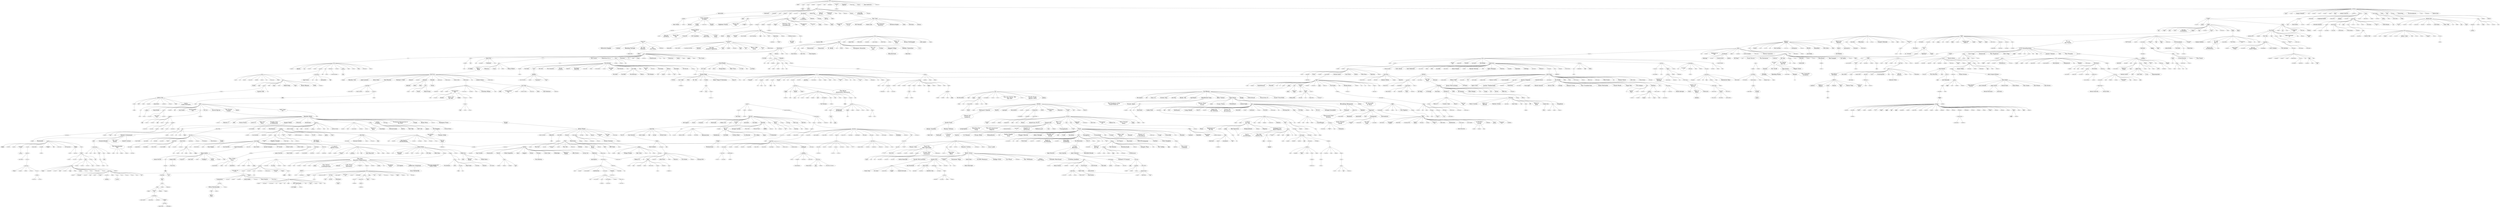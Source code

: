 strict graph "" {
	1619	 [fontsize=8,
		height=0.1388888888888889,
		label="Pedro the\nLion",
		level=8,
		played=4419533.0,
		pos="-34741.18,14462.33",
		weight=240022,
		width=0.75];
	2047	 [fontsize=8,
		height=0.1388888888888889,
		label="The Appleseed\nCast",
		level=8,
		played=4648249.0,
		pos="-35518.84,16367.29",
		weight=146737,
		width=1.0138888888888888];
	1619 -- 2047	 [weight=1.0];
	902	 [fontsize=9,
		height=0.1388888888888889,
		label=Grandaddy,
		level=7,
		played=5483565.0,
		pos="-34669.31,11869.93",
		weight=338703,
		width=0.6944444444444444];
	1619 -- 902	 [weight=1.0];
	517	 [fontsize=12,
		height=0.19444444444444445,
		label=Cursive,
		level=5,
		played=9724299.0,
		pos="-36302.99,17078.05",
		weight=306166,
		width=0.5416666666666666];
	1619 -- 517	 [weight=1.0];
	1749	 [fontsize=8,
		height=0.1388888888888889,
		label="Rocky Votolato",
		level=8,
		played=3182318.0,
		pos="-32315.14,12774.75",
		weight=150805,
		width=0.7083333333333334];
	1619 -- 1749	 [weight=1.0];
	1402	 [fontsize=10,
		height=0.1527777777777778,
		label=mewithoutYou,
		level=6,
		played=6143175.0,
		pos="-33919.63,17937.20",
		weight=132963,
		width=0.9166666666666666];
	1619 -- 1402	 [weight=1.0];
	1413	 [fontsize=10,
		height=0.1527777777777778,
		label=Midlake,
		level=6,
		played=3273833.0,
		pos="-37081.72,15142.34",
		weight=174137,
		width=0.5138888888888888];
	1619 -- 1413	 [weight=1.0];
	707	 [fontsize=12,
		height=0.19444444444444445,
		label="Elliott Smith",
		level=5,
		played=45287246.0,
		pos="-33531.00,15566.78",
		weight=810691,
		width=0.8333333333333334];
	1619 -- 707	 [weight=1.0];
	1368	 [fontsize=15,
		height=0.2361111111111111,
		label="Matt Pond\nPA",
		level=4,
		played=2832388.0,
		pos="-36914.55,12223.06",
		weight=150214,
		width=1.3611111111111112];
	1619 -- 1368	 [weight=1.0];
	2045	 [fontsize=15,
		height=0.2361111111111111,
		label="The American\nAnalog Set",
		level=4,
		played=3693455.0,
		pos="-33924.13,11898.41",
		weight=195624,
		width=2.4305555555555554];
	1619 -- 2045	 [weight=1.0];
	1976	 [fontsize=12,
		height=0.19444444444444445,
		label="Sufjan Stevens",
		level=5,
		played=42891910.0,
		pos="-35837.21,9917.28",
		weight=772295,
		width=1.0694444444444444];
	1619 -- 1976	 [weight=1.0];
	1641	 [fontsize=15,
		height=0.2361111111111111,
		label=Pinback,
		level=4,
		played=7763143.0,
		pos="-37453.43,14600.20",
		weight=303216,
		width=0.7361111111111112];
	1619 -- 1641	 [weight=1.0];
	1106	 [fontsize=20,
		height=0.3194444444444444,
		label="John Vanderslice",
		level=3,
		played=2044278.0,
		pos="-32798.03,15346.11",
		weight=132952,
		width=2.138888888888889];
	1619 -- 1106	 [weight=1.0];
	530	 [fontsize=9,
		height=0.1388888888888889,
		label="Damien Jurado",
		level=7,
		played=1616692.0,
		pos="-32906.32,13471.00",
		weight=105792,
		width=0.9444444444444444];
	1619 -- 530	 [weight=1.0];
	1985	 [fontsize=10,
		height=0.1527777777777778,
		label="Super Furry\nAnimals",
		level=6,
		played=4496088.0,
		pos="-34322.88,10450.31",
		weight=225093,
		width=1.4166666666666667];
	902 -- 1985	 [weight=1.0];
	179	 [fontsize=15,
		height=0.2361111111111111,
		label="At the\nDrive-In",
		level=4,
		played=12958608.0,
		pos="-37370.35,18358.32",
		weight=375436,
		width=1.4166666666666667];
	517 -- 179	 [weight=1.0];
	2314	 [fontsize=15,
		height=0.2361111111111111,
		label=Thrice,
		level=4,
		played=16236169.0,
		pos="-30715.00,20824.24",
		weight=387528,
		width=0.5694444444444444];
	1402 -- 2314	 [weight=1.0];
	2486	 [fontsize=8,
		height=0.1388888888888889,
		label="Youth Group",
		level=8,
		played=1718504.0,
		pos="-36990.64,11661.88",
		weight=121405,
		width=0.5972222222222222];
	1368 -- 2486	 [weight=1.0];
	797	 [fontsize=12,
		height=0.19444444444444445,
		label="Fleet Foxes",
		level=5,
		played=10289717.0,
		pos="-36628.26,4242.77",
		weight=368486,
		width=0.8333333333333334];
	1976 -- 797	 [weight=1.0];
	2044	 [fontsize=20,
		height=0.3194444444444444,
		label="The Almost",
		level=3,
		played=2560203.0,
		pos="-29894.92,17568.98",
		weight=103130,
		width=1.4166666666666667];
	2314 -- 2044	 [weight=1.0];
	1823	 [fontsize=20,
		height=0.3194444444444444,
		label="Senses Fail",
		level=3,
		played=11574437.0,
		pos="-33094.15,24569.82",
		weight=324354,
		width=1.4583333333333333];
	2314 -- 1823	 [weight=1.0];
	1965	 [fontsize=20,
		height=0.3194444444444444,
		label="Story of\nthe Year",
		level=3,
		played=8709809.0,
		pos="-26771.21,23207.24",
		weight=314696,
		width=2.25];
	2314 -- 1965	 [weight=1.0];
	836	 [fontsize=20,
		height=0.3194444444444444,
		label="Funeral for\na Friend",
		level=3,
		played=13271946.0,
		pos="-30051.22,24093.46",
		weight=369163,
		width=2.5972222222222223];
	2314 -- 836	 [weight=1.0];
	2069	 [fontsize=8,
		height=0.1388888888888889,
		label="The Bled",
		level=8,
		played=2701222.0,
		pos="-29051.62,19358.73",
		weight=118596,
		width=0.4305555555555556];
	2314 -- 2069	 [weight=1.0];
	717	 [fontsize=12,
		height=0.19444444444444445,
		label=Emery,
		level=5,
		played=7144329.0,
		pos="-31608.47,18453.21",
		weight=205735,
		width=0.4583333333333333];
	2314 -- 717	 [weight=1.0];
	346	 [fontsize=12,
		height=0.19444444444444445,
		label="Brand New",
		level=5,
		played=33678477.0,
		pos="-27377.24,23174.76",
		weight=527253,
		width=0.7916666666666666];
	2314 -- 346	 [weight=1.0];
	1789	 [fontsize=20,
		height=0.3194444444444444,
		label=Saosin,
		level=3,
		played=13932172.0,
		pos="-35176.06,25087.97",
		weight=286090,
		width=0.8611111111111112];
	2314 -- 1789	 [weight=1.0];
	1805	 [fontsize=20,
		height=0.3194444444444444,
		label="Scary Kids\nScaring Kids",
		level=3,
		played=5193824.0,
		pos="-33767.46,20199.73",
		weight=169599,
		width=3.125];
	2314 -- 1805	 [weight=1.0];
	2316	 [fontsize=15,
		height=0.2361111111111111,
		label=Thursday,
		level=4,
		played=11125019.0,
		pos="-27627.60,21294.84",
		weight=315339,
		width=0.8611111111111112];
	2314 -- 2316	 [weight=1.0];
	70	 [fontsize=20,
		height=0.3194444444444444,
		label=Alexisonfire,
		level=3,
		played=15357958.0,
		pos="-26091.36,19794.24",
		weight=289077,
		width=1.4444444444444444];
	2314 -- 70	 [weight=1.0];
	2382	 [fontsize=20,
		height=0.3194444444444444,
		label=Underoath,
		level=3,
		played=17348228.0,
		pos="-28718.38,23530.21",
		weight=329693,
		width=1.3055555555555556];
	2314 -- 2382	 [weight=1.0];
	338	 [fontsize=15,
		height=0.2361111111111111,
		label=boysetsfire,
		level=4,
		played=3257359.0,
		pos="-31926.72,25011.28",
		weight=103877,
		width=0.9861111111111112];
	2314 -- 338	 [weight=1.0];
	1920	 [fontsize=12,
		height=0.19444444444444445,
		label=Sparta,
		level=5,
		played=3858971.0,
		pos="-27238.01,21159.98",
		weight=171114,
		width=0.4722222222222222];
	2314 -- 1920	 [weight=1.0];
	875	 [fontsize=15,
		height=0.2361111111111111,
		label=Glassjaw,
		level=4,
		played=4204691.0,
		pos="-35518.06,22319.54",
		weight=136655,
		width=0.8333333333333334];
	2314 -- 875	 [weight=1.0];
	787	 [fontsize=15,
		height=0.2361111111111111,
		label=Finch,
		level=4,
		played=7252140.0,
		pos="-27981.71,26702.72",
		weight=316654,
		width=0.5];
	2314 -- 787	 [weight=1.0];
	464	 [fontsize=10,
		height=0.1527777777777778,
		label="Circa Survive",
		level=6,
		played=10819734.0,
		pos="-33632.23,22092.04",
		weight=216017,
		width=0.875];
	2314 -- 464	 [weight=1.0];
	148	 [fontsize=12,
		height=0.19444444444444445,
		label="Arcade Fire",
		level=5,
		played=13539783.0,
		pos="-40473.71,261.18",
		weight=483352,
		width=0.8194444444444444];
	797 -- 148	 [weight=1.0];
	320	 [fontsize=15,
		height=0.2361111111111111,
		label="Bon Iver",
		level=4,
		played=9091948.0,
		pos="-39952.65,10785.13",
		weight=202669,
		width=0.7638888888888888];
	797 -- 320	 [weight=1.0];
	905	 [fontsize=9,
		height=0.1388888888888889,
		label="Great Lake\nSwimmers",
		level=7,
		played=2556830.0,
		pos="-35028.32,-408.11",
		weight=183333,
		width=1.4583333333333333];
	797 -- 905	 [weight=1.0];
	1117	 [fontsize=15,
		height=0.2361111111111111,
		label="José González",
		level=4,
		played=13893748.0,
		pos="-37102.24,-967.62",
		weight=545027,
		width=1.3611111111111112];
	797 -- 1117	 [weight=1.0];
	1537	 [fontsize=10,
		height=0.1527777777777778,
		label="Noah and\nthe Whale",
		level=6,
		played=1523459.0,
		pos="-40953.39,2733.99",
		weight=108674,
		width=1.4027777777777777];
	797 -- 1537	 [weight=1.0];
	1009	 [fontsize=15,
		height=0.2361111111111111,
		label="Iron &\nWine",
		level=4,
		played=25869070.0,
		pos="-34464.09,5806.42",
		weight=814278,
		width=1.1805555555555556];
	797 -- 1009	 [weight=1.0];
	599	 [fontsize=12,
		height=0.19444444444444445,
		label=DeVotchKa,
		level=5,
		played=3654284.0,
		pos="-33443.90,7873.30",
		weight=163024,
		width=0.8055555555555556];
	797 -- 599	 [weight=1.0];
	908	 [fontsize=20,
		height=0.3194444444444444,
		label="Grizzly Bear",
		level=3,
		played=6099326.0,
		pos="-40412.88,4903.96",
		weight=262914,
		width=1.5138888888888888];
	797 -- 908	 [weight=1.0];
	2112	 [fontsize=20,
		height=0.3194444444444444,
		label="The Decemberists",
		level=3,
		played=27497253.0,
		pos="-33198.26,4602.95",
		weight=715277,
		width=2.263888888888889];
	797 -- 2112	 [weight=1.0];
	1478	 [fontsize=12,
		height=0.19444444444444445,
		label="M. Ward",
		level=5,
		played=7680813.0,
		pos="-39602.21,2905.49",
		weight=327010,
		width=0.5972222222222222];
	797 -- 1478	 [weight=1.0];
	2197	 [fontsize=12,
		height=0.19444444444444445,
		label="The National",
		level=5,
		played=18548620.0,
		pos="-34442.27,2349.77",
		weight=409138,
		width=0.9027777777777778];
	797 -- 2197	 [weight=1.0];
	114	 [fontsize=20,
		height=0.3194444444444444,
		label="Andrew Bird",
		level=3,
		played=16449654.0,
		pos="-37160.87,7650.92",
		weight=483747,
		width=1.5138888888888888];
	797 -- 114	 [weight=1.0];
	1487	 [fontsize=10,
		height=0.1527777777777778,
		label="My Morning\nJacket",
		level=6,
		played=8107701.0,
		pos="-38314.72,1882.65",
		weight=379393,
		width=1.3055555555555556];
	797 -- 1487	 [weight=1.0];
	657	 [fontsize=12,
		height=0.19444444444444445,
		label="Dr. Dog",
		level=5,
		played=1953201.0,
		pos="-37215.88,608.62",
		weight=109015,
		width=0.5416666666666666];
	797 -- 657	 [weight=1.0];
	2393	 [fontsize=20,
		height=0.3194444444444444,
		label="Vampire Weekend",
		level=3,
		played=12553347.0,
		pos="-34946.92,7012.69",
		weight=407130,
		width=2.2916666666666665];
	797 -- 2393	 [weight=1.0];
	231	 [fontsize=12,
		height=0.19444444444444445,
		label=Beirut,
		level=5,
		played=21999030.0,
		pos="-38209.17,6782.73",
		weight=360793,
		width=0.4166666666666667];
	797 -- 231	 [weight=1.0];
	2117	 [fontsize=12,
		height=0.19444444444444445,
		label="The Dodos",
		level=5,
		played=2249013.0,
		pos="-39465.60,6487.31",
		weight=100247,
		width=0.7777777777777778];
	797 -- 2117	 [weight=1.0];
	1837	 [fontsize=9,
		height=0.1388888888888889,
		label=Shearwater,
		level=7,
		played=1841552.0,
		pos="-39340.54,4458.96",
		weight=109611,
		width=0.7222222222222222];
	797 -- 1837	 [weight=1.0];
	2242	 [fontsize=12,
		height=0.19444444444444445,
		label="The Shins",
		level=5,
		played=39820298.0,
		pos="-33813.84,2267.64",
		weight=1074793,
		width=0.7222222222222222];
	797 -- 2242	 [weight=1.0];
	2475	 [fontsize=12,
		height=0.19444444444444445,
		label=Yeasayer,
		level=5,
		played=2285970.0,
		pos="-33822.09,4256.77",
		weight=111345,
		width=0.6527777777777778];
	797 -- 2475	 [weight=1.0];
	207	 [fontsize=12,
		height=0.19444444444444445,
		label="Band of\nHorses",
		level=5,
		played=12281892.0,
		pos="-36990.37,7820.28",
		weight=408313,
		width=1.1805555555555556];
	797 -- 207	 [weight=1.0];
	124	 [fontsize=20,
		height=0.3194444444444444,
		label="Animal Collective",
		level=3,
		played=21528858.0,
		pos="-39008.70,5346.78",
		weight=467779,
		width=2.138888888888889];
	797 -- 124	 [weight=1.0];
	37	 [fontsize=20,
		height=0.3194444444444444,
		label="A Day\nto Remember",
		level=3,
		played=8188670.0,
		pos="-31595.38,16947.09",
		weight=109699,
		width=2.6805555555555554];
	2044 -- 37	 [weight=1.0];
	110	 [fontsize=20,
		height=0.3194444444444444,
		label=Anberlin,
		level=3,
		played=15173578.0,
		pos="-28062.88,18160.15",
		weight=323719,
		width=1.0277777777777777];
	2044 -- 110	 [weight=1.0];
	449	 [fontsize=20,
		height=0.3194444444444444,
		label=Chiodos,
		level=3,
		played=9282345.0,
		pos="-30107.32,15765.32",
		weight=195920,
		width=1.0277777777777777];
	2044 -- 449	 [weight=1.0];
	156	 [fontsize=20,
		height=0.3194444444444444,
		label="Armor for\nSleep",
		level=3,
		played=7533952.0,
		pos="-28731.19,16493.85",
		weight=281710,
		width=2.111111111111111];
	2044 -- 156	 [weight=1.0];
	927	 [fontsize=15,
		height=0.2361111111111111,
		label=Halifax,
		level=4,
		played=1931867.0,
		pos="-34632.10,26089.16",
		weight=124216,
		width=0.625];
	1823 -- 927	 [weight=1.0];
	956	 [fontsize=15,
		height=0.2361111111111111,
		label="Hidden in\nPlain View",
		level=4,
		played=2121068.0,
		pos="-33294.13,25817.90",
		weight=134000,
		width=1.9861111111111112];
	1823 -- 956	 [weight=1.0];
	2277	 [fontsize=25,
		height=0.3888888888888889,
		label="The Used",
		level=2,
		played=25453767.0,
		pos="-39297.56,30431.75",
		weight=533923,
		width=1.5138888888888888];
	1789 -- 2277	 [weight=1.0];
	784	 [fontsize=15,
		height=0.2361111111111111,
		label=Fightstar,
		level=4,
		played=2951237.0,
		pos="-24252.56,23739.43",
		weight=100577,
		width=0.7916666666666666];
	70 -- 784	 [weight=1.0];
	828	 [fontsize=25,
		height=0.3888888888888889,
		label="From Autumn\nto Ashes",
		level=2,
		played=7476897.0,
		pos="-31158.92,27631.32",
		weight=238174,
		width=3.75];
	338 -- 828	 [weight=1.0];
	2070	 [fontsize=10,
		height=0.1527777777777778,
		label="The Blood\nBrothers",
		level=6,
		played=8690375.0,
		pos="-26687.16,21543.95",
		weight=209758,
		width=1.3333333333333333];
	1920 -- 2070	 [weight=1.0];
	760	 [fontsize=8,
		height=0.1388888888888889,
		label="Every Time\nI Die",
		level=8,
		played=6022549.0,
		pos="-37857.44,23725.15",
		weight=159968,
		width=0.8333333333333334];
	875 -- 760	 [weight=1.0];
	942	 [fontsize=10,
		height=0.1527777777777778,
		label="Head Automatica",
		level=6,
		played=5259378.0,
		pos="-27429.60,30862.65",
		weight=247822,
		width=1.1111111111111112];
	787 -- 942	 [weight=1.0];
	2213	 [fontsize=12,
		height=0.19444444444444445,
		label="The Polyphonic\nSpree",
		level=5,
		played=3149632.0,
		pos="-42642.23,-3169.05",
		weight=223443,
		width=1.6388888888888888];
	148 -- 2213	 [weight=1.0];
	1523	 [fontsize=15,
		height=0.2361111111111111,
		label="Nick Drake",
		level=4,
		played=15153624.0,
		pos="-45476.98,13772.98",
		weight=657487,
		width=1.0];
	320 -- 1523	 [weight=1.0];
	492	 [fontsize=10,
		height=0.1527777777777778,
		label="Conor Oberst",
		level=6,
		played=2380960.0,
		pos="-42695.15,9969.51",
		weight=108756,
		width=0.875];
	320 -- 492	 [weight=1.0];
	2452	 [fontsize=15,
		height=0.2361111111111111,
		label="Willy Mason",
		level=4,
		played=1234870.0,
		pos="-39634.91,8644.07",
		weight=129883,
		width=1.1111111111111112];
	320 -- 2452	 [weight=1.0];
	827	 [fontsize=20,
		height=0.3194444444444444,
		label="Frightened Rabbit",
		level=3,
		played=2226905.0,
		pos="-41567.37,9757.01",
		weight=100186,
		width=2.2083333333333335];
	320 -- 827	 [weight=1.0];
	531	 [fontsize=15,
		height=0.2361111111111111,
		label="Damien Rice",
		level=4,
		played=24006477.0,
		pos="-39297.74,13143.47",
		weight=765745,
		width=1.1805555555555556];
	320 -- 531	 [weight=1.0];
	138	 [fontsize=12,
		height=0.19444444444444445,
		label="Antony and\nthe Johnsons",
		level=5,
		played=8637678.0,
		pos="-40570.66,12944.95",
		weight=334464,
		width=1.875];
	320 -- 138	 [weight=1.0];
	1232	 [fontsize=10,
		height=0.1527777777777778,
		label="Laura Marling",
		level=6,
		played=3426439.0,
		pos="-38206.73,10099.36",
		weight=233069,
		width=0.9027777777777778];
	320 -- 1232	 [weight=1.0];
	1813	 [fontsize=12,
		height=0.19444444444444445,
		label=Seabear,
		level=5,
		played=1730307.0,
		pos="-33269.70,1123.99",
		weight=120959,
		width=0.6111111111111112];
	905 -- 1813	 [weight=1.0];
	1904	 [fontsize=9,
		height=0.1388888888888889,
		label="Songs: Ohia",
		level=7,
		played=2496176.0,
		pos="-35304.69,-1913.50",
		weight=124130,
		width=0.7777777777777778];
	905 -- 1904	 [weight=1.0];
	1561	 [fontsize=12,
		height=0.19444444444444445,
		label="Okkervil River",
		level=5,
		played=10401638.0,
		pos="-33446.36,-1804.07",
		weight=300893,
		width=0.9722222222222222];
	905 -- 1561	 [weight=1.0];
	122	 [fontsize=12,
		height=0.19444444444444445,
		label="Angus &\nJulia Stone",
		level=5,
		played=1665194.0,
		pos="-35521.95,232.41",
		weight=103944,
		width=1.5138888888888888];
	1117 -- 122	 [weight=1.0];
	2023	 [fontsize=15,
		height=0.2361111111111111,
		label=Teitur,
		level=4,
		played=1511089.0,
		pos="-38470.92,-2780.30",
		weight=143597,
		width=0.5];
	1117 -- 2023	 [weight=1.0];
	1124	 [fontsize=15,
		height=0.2361111111111111,
		label="Joshua Radin",
		level=4,
		played=5373665.0,
		pos="-38843.02,-327.77",
		weight=254988,
		width=1.25];
	1117 -- 1124	 [weight=1.0];
	790	 [fontsize=25,
		height=0.3888888888888889,
		label=Fink,
		level=2,
		played=1504098.0,
		pos="-36953.85,-2912.63",
		weight=107865,
		width=0.6666666666666666];
	1117 -- 790	 [weight=1.0];
	1517	 [fontsize=8,
		height=0.1388888888888889,
		label="Newton Faulkner",
		level=8,
		played=2641463.0,
		pos="-38553.93,-1551.79",
		weight=201563,
		width=0.8055555555555556];
	1117 -- 1517	 [weight=1.0];
	1488	 [fontsize=20,
		height=0.3194444444444444,
		label="Mystery Jets",
		level=3,
		played=3042262.0,
		pos="-45377.63,3407.98",
		weight=224026,
		width=1.5694444444444444];
	1537 -- 1488	 [weight=1.0];
	388	 [fontsize=9,
		height=0.1388888888888889,
		label=Calexico,
		level=7,
		played=7710814.0,
		pos="-30999.08,10038.66",
		weight=330058,
		width=0.5416666666666666];
	599 -- 388	 [weight=1.0];
	886	 [fontsize=8,
		height=0.1388888888888889,
		label="Gogol Bordello",
		level=8,
		played=8023006.0,
		pos="-32476.07,6987.55",
		weight=271704,
		width=0.6944444444444444];
	599 -- 886	 [weight=1.0];
	2411	 [fontsize=20,
		height=0.3194444444444444,
		label=Vetiver,
		level=3,
		played=1844253.0,
		pos="-41468.88,6459.99",
		weight=151543,
		width=0.875];
	908 -- 2411	 [weight=1.0];
	2131	 [fontsize=15,
		height=0.2361111111111111,
		label="The Fall\nof Troy",
		level=4,
		played=8021591.0,
		pos="-30075.70,14314.71",
		weight=181459,
		width=1.5277777777777777];
	449 -- 2131	 [weight=1.0];
	1852	 [fontsize=20,
		height=0.3194444444444444,
		label=Silverstein,
		level=3,
		played=11449490.0,
		pos="-41659.94,31171.57",
		weight=245269,
		width=1.2916666666666667];
	2277 -- 1852	 [weight=1.0];
	66	 [fontsize=20,
		height=0.3194444444444444,
		label=Alesana,
		level=3,
		played=6089485.0,
		pos="-38685.38,33677.98",
		weight=122228,
		width=1.0138888888888888];
	2277 -- 66	 [weight=1.0];
	743	 [fontsize=20,
		height=0.3194444444444444,
		label="Escape The\nFate",
		level=3,
		played=7466661.0,
		pos="-41021.48,29540.96",
		weight=134628,
		width=2.2777777777777777];
	2277 -- 743	 [weight=1.0];
	829	 [fontsize=20,
		height=0.3194444444444444,
		label="From First\nto Last",
		level=3,
		played=9211627.0,
		pos="-40197.03,33499.87",
		weight=280945,
		width=2.3333333333333335];
	2277 -- 829	 [weight=1.0];
	1187	 [fontsize=25,
		height=0.3888888888888889,
		label="Kill Hannah",
		level=2,
		played=3941832.0,
		pos="-36573.48,29028.67",
		weight=139913,
		width=1.7777777777777777];
	2277 -- 1187	 [weight=1.0];
	1320	 [fontsize=20,
		height=0.3194444444444444,
		label="Madina Lake",
		level=3,
		played=2542373.0,
		pos="-36617.68,30920.22",
		weight=110233,
		width=1.5972222222222223];
	2277 -- 1320	 [weight=1.0];
	1484	 [fontsize=25,
		height=0.3888888888888889,
		label="My Chemical\nRomance",
		level=2,
		played=50878630.0,
		pos="-41962.35,33206.15",
		weight=928094,
		width=3.7916666666666665];
	2277 -- 1484	 [weight=1.0];
	939	 [fontsize=20,
		height=0.3194444444444444,
		label="Hawthorne Heights",
		level=3,
		played=7335544.0,
		pos="-38997.01,28314.59",
		weight=287407,
		width=2.375];
	2277 -- 939	 [weight=1.0];
	50	 [fontsize=20,
		height=0.3194444444444444,
		label=Aiden,
		level=3,
		played=4370113.0,
		pos="-37425.10,32628.33",
		weight=149984,
		width=0.7222222222222222];
	2277 -- 50	 [weight=1.0];
	732	 [fontsize=20,
		height=0.3194444444444444,
		label="Enter Shikari",
		level=3,
		played=9597787.0,
		pos="-25202.04,25377.61",
		weight=181388,
		width=1.5972222222222223];
	784 -- 732	 [weight=1.0];
	255	 [fontsize=9,
		height=0.1388888888888889,
		label="Biffy Clyro",
		level=7,
		played=6652870.0,
		pos="-23750.45,24708.21",
		weight=174883,
		width=0.6527777777777778];
	784 -- 255	 [weight=1.0];
	177	 [fontsize=25,
		height=0.3888888888888889,
		label=Atreyu,
		level=2,
		played=17281640.0,
		pos="-30096.67,28395.68",
		weight=366050,
		width=1.0138888888888888];
	828 -- 177	 [weight=1.0];
	170	 [fontsize=20,
		height=0.3194444444444444,
		label="A Static\nLullaby",
		level=3,
		played=3096891.0,
		pos="-31976.03,29851.21",
		weight=146199,
		width=2.0694444444444446];
	828 -- 170	 [weight=1.0];
	756	 [fontsize=9,
		height=0.1388888888888889,
		label="Evergreen Terrace",
		level=7,
		played=3222078.0,
		pos="-33410.01,28297.25",
		weight=110291,
		width=1.1527777777777777];
	828 -- 756	 [weight=1.0];
	663	 [fontsize=15,
		height=0.2361111111111111,
		label="Drop Dead,\nGorgeous",
		level=4,
		played=3482284.0,
		pos="-29963.39,26625.52",
		weight=100778,
		width=2.111111111111111];
	828 -- 663	 [weight=1.0];
	692	 [fontsize=25,
		height=0.3888888888888889,
		label="Eighteen Visions",
		level=2,
		played=1711216.0,
		pos="-38951.59,23097.75",
		weight=106094,
		width=2.5972222222222223];
	760 -- 692	 [weight=1.0];
	1656	 [fontsize=25,
		height=0.3888888888888889,
		label="Poison the\nWell",
		level=2,
		played=3546458.0,
		pos="-37717.27,22456.29",
		weight=122812,
		width=2.611111111111111];
	760 -- 1656	 [weight=1.0];
	775	 [fontsize=8,
		height=0.1388888888888889,
		label="Fear Before the March\nof Flames",
		level=8,
		played=3931297.0,
		pos="-37913.32,26219.12",
		weight=109922,
		width=1.5972222222222223];
	760 -- 775	 [weight=1.0];
	1542	 [fontsize=10,
		height=0.1527777777777778,
		label="Norma Jean",
		level=6,
		played=5102992.0,
		pos="-39950.47,25005.64",
		weight=144513,
		width=0.7916666666666666];
	760 -- 1542	 [weight=1.0];
	2015	 [fontsize=12,
		height=0.19444444444444445,
		label="Team Sleep",
		level=5,
		played=2823604.0,
		pos="-28348.13,32443.11",
		weight=140572,
		width=0.8472222222222222];
	942 -- 2015	 [weight=1.0];
	2003	 [fontsize=12,
		height=0.19444444444444445,
		label="Taking Back\nSunday",
		level=5,
		played=26673760.0,
		pos="-24294.47,30415.67",
		weight=597935,
		width=1.5277777777777777];
	942 -- 2003	 [weight=1.0];
	1460	 [fontsize=30,
		height=0.4722222222222222,
		label="Motion City\nSoundtrack",
		level=1,
		played=15653628.0,
		pos="-24979.95,29046.41",
		weight=388212,
		width=4.541666666666667];
	942 -- 1460	 [weight=1.0];
	994	 [fontsize=8,
		height=0.1388888888888889,
		label="IMA Robot",
		level=8,
		played=1688126.0,
		pos="-24777.05,31539.55",
		weight=111615,
		width=0.5];
	942 -- 994	 [weight=1.0];
	1481	 [fontsize=20,
		height=0.3194444444444444,
		label="My American\nHeart",
		level=3,
		played=2311269.0,
		pos="-26527.09,33346.47",
		weight=110999,
		width=2.5416666666666665];
	942 -- 1481	 [weight=1.0];
	2039	 [fontsize=15,
		height=0.2361111111111111,
		label="The Academy\nIs...",
		level=4,
		played=13579452.0,
		pos="-29015.18,30809.02",
		weight=327750,
		width=1.75];
	942 -- 2039	 [weight=1.0];
	2124	 [fontsize=12,
		height=0.19444444444444445,
		label="The Early\nNovember",
		level=5,
		played=6581796.0,
		pos="-26322.89,28643.76",
		weight=238246,
		width=1.5416666666666667];
	942 -- 2124	 [weight=1.0];
	1802	 [fontsize=10,
		height=0.1527777777777778,
		label="Say Anything",
		level=6,
		played=13475730.0,
		pos="-25218.18,32900.05",
		weight=294324,
		width=0.8611111111111112];
	942 -- 1802	 [weight=1.0];
	1968	 [fontsize=10,
		height=0.1527777777777778,
		label="Straylight Run",
		level=6,
		played=5057680.0,
		pos="-28335.06,35168.17",
		weight=224916,
		width=0.9166666666666666];
	942 -- 1968	 [weight=1.0];
	217	 [fontsize=15,
		height=0.2361111111111111,
		label=Bayside,
		level=4,
		played=6252665.0,
		pos="-28219.45,29508.83",
		weight=126655,
		width=0.7361111111111112];
	942 -- 217	 [weight=1.0];
	2048	 [fontsize=12,
		height=0.19444444444444445,
		label="The Apples\nin Stereo",
		level=5,
		played=4167192.0,
		pos="-41754.58,-12013.59",
		weight=225617,
		width=1.5555555555555556];
	2213 -- 2048	 [weight=1.0];
	2186	 [fontsize=10,
		height=0.1527777777777778,
		label="The Magic\nNumbers",
		level=6,
		played=4149754.0,
		pos="-48682.16,-872.14",
		weight=311402,
		width=1.3888888888888888];
	2213 -- 2186	 [weight=1.0];
	1392	 [fontsize=9,
		height=0.1388888888888889,
		label="Mercury Rev",
		level=7,
		played=2394842.0,
		pos="-43583.96,-3403.38",
		weight=187376,
		width=0.7916666666666666];
	2213 -- 1392	 [weight=1.0];
	981	 [fontsize=12,
		height=0.19444444444444445,
		label="I'm From\nBarcelona",
		level=5,
		played=2920294.0,
		pos="-40897.04,-3719.70",
		weight=188730,
		width=1.4583333333333333];
	2213 -- 981	 [weight=1.0];
	1099	 [fontsize=8,
		height=0.1388888888888889,
		label="John Martyn",
		level=8,
		played=921606.0,
		pos="-49449.73,14387.11",
		weight=104145,
		width=0.5833333333333334];
	1523 -- 1099	 [weight=1.0];
	69	 [fontsize=15,
		height=0.2361111111111111,
		label="Alexi Murdoch",
		level=4,
		played=1701522.0,
		pos="-48881.77,10285.08",
		weight=180196,
		width=1.2916666666666667];
	1523 -- 69	 [weight=1.0];
	1525	 [fontsize=8,
		height=0.1388888888888889,
		label=Nico,
		level=8,
		played=2190462.0,
		pos="-47582.20,16296.10",
		weight=210589,
		width=0.2222222222222222];
	1523 -- 1525	 [weight=1.0];
	1855	 [fontsize=9,
		height=0.1388888888888889,
		label="Simon &\nGarfunkel",
		level=7,
		played=18580787.0,
		pos="-42475.49,14789.12",
		weight=945402,
		width=1.25];
	1523 -- 1855	 [weight=1.0];
	2340	 [fontsize=9,
		height=0.1388888888888889,
		label="Tom Waits",
		level=7,
		played=28050994.0,
		pos="-43462.17,18341.39",
		weight=622809,
		width=0.6527777777777778];
	1523 -- 2340	 [weight=1.0];
	420	 [fontsize=9,
		height=0.1388888888888889,
		label="Cat Stevens",
		level=7,
		played=8461083.0,
		pos="-42698.21,14035.03",
		weight=546004,
		width=0.7638888888888888];
	1523 -- 420	 [weight=1.0];
	650	 [fontsize=9,
		height=0.1388888888888889,
		label=Donovan,
		level=7,
		played=3291996.0,
		pos="-43594.05,16036.14",
		weight=329147,
		width=0.5555555555555556];
	1523 -- 650	 [weight=1.0];
	312	 [fontsize=9,
		height=0.1388888888888889,
		label="Bob Dylan",
		level=7,
		played=51045470.0,
		pos="-45660.26,16777.47",
		weight=1228317,
		width=0.6527777777777778];
	1523 -- 312	 [weight=1.0];
	793	 [fontsize=15,
		height=0.2361111111111111,
		label="Fionn Regan",
		level=4,
		played=1400265.0,
		pos="-47992.37,11838.48",
		weight=117598,
		width=1.1805555555555556];
	1523 -- 793	 [weight=1.0];
	322	 [fontsize=12,
		height=0.19444444444444445,
		label="Bonnie 'Prince'\nBilly",
		level=5,
		played=6906560.0,
		pos="-47647.21,15742.54",
		weight=301843,
		width=1.4444444444444444];
	1523 -- 322	 [weight=1.0];
	2404	 [fontsize=20,
		height=0.3194444444444444,
		label="Vashti Bunyan",
		level=3,
		played=2182086.0,
		pos="-46015.94,11434.15",
		weight=174335,
		width=1.7916666666666667];
	1523 -- 2404	 [weight=1.0];
	1982	 [fontsize=9,
		height=0.1388888888888889,
		label="Sun Kil\nMoon",
		level=7,
		played=2785209.0,
		pos="-48023.52,13854.04",
		weight=160398,
		width=0.9166666666666666];
	1523 -- 1982	 [weight=1.0];
	1054	 [fontsize=9,
		height=0.1388888888888889,
		label="Jeff Buckley",
		level=7,
		played=14870506.0,
		pos="-44528.34,12467.05",
		weight=761225,
		width=0.7638888888888888];
	1523 -- 1054	 [weight=1.0];
	596	 [fontsize=20,
		height=0.3194444444444444,
		label="Devendra Banhart",
		level=3,
		played=15035491.0,
		pos="-45351.93,17378.31",
		weight=444185,
		width=2.263888888888889];
	1523 -- 596	 [weight=1.0];
	239	 [fontsize=9,
		height=0.1388888888888889,
		label="Ben Gibbard",
		level=7,
		played=1552069.0,
		pos="-42873.71,8839.98",
		weight=126467,
		width=0.7916666666666666];
	492 -- 239	 [weight=1.0];
	2147	 [fontsize=10,
		height=0.1527777777777778,
		label="The Good\nLife",
		level=6,
		played=2861634.0,
		pos="-44753.69,10231.08",
		weight=101041,
		width=1.0138888888888888];
	492 -- 2147	 [weight=1.0];
	240	 [fontsize=20,
		height=0.3194444444444444,
		label="Ben Kweller",
		level=3,
		played=6027693.0,
		pos="-44087.50,8723.27",
		weight=377399,
		width=1.4861111111111112];
	492 -- 240	 [weight=1.0];
	894	 [fontsize=20,
		height=0.3194444444444444,
		label="Good Shoes",
		level=3,
		played=2602406.0,
		pos="-44960.45,6762.54",
		weight=196826,
		width=1.5555555555555556];
	1488 -- 894	 [weight=1.0];
	2339	 [fontsize=30,
		height=0.4722222222222222,
		label="Tom Vek",
		level=1,
		played=1186877.0,
		pos="-42717.37,4698.53",
		weight=132242,
		width=1.6805555555555556];
	1488 -- 2339	 [weight=1.0];
	805	 [fontsize=9,
		height=0.1388888888888889,
		label=Foals,
		level=7,
		played=6316094.0,
		pos="-45801.11,6079.26",
		weight=265087,
		width=0.3472222222222222];
	1488 -- 805	 [weight=1.0];
	891	 [fontsize=8,
		height=0.1388888888888889,
		label=GoodBooks,
		level=8,
		played=778903.0,
		pos="-43825.06,978.27",
		weight=105778,
		width=0.5555555555555556];
	1488 -- 891	 [weight=1.0];
	1230	 [fontsize=9,
		height=0.1388888888888889,
		label="Late of\nthe Pier",
		level=7,
		played=3369926.0,
		pos="-47608.00,4846.21",
		weight=247598,
		width=1.0416666666666667];
	1488 -- 1230	 [weight=1.0];
	2298	 [fontsize=12,
		height=0.19444444444444445,
		label="The Young\nKnives",
		level=5,
		played=1532749.0,
		pos="-42531.37,2606.05",
		weight=145549,
		width=1.3611111111111112];
	1488 -- 2298	 [weight=1.0];
	2334	 [fontsize=12,
		height=0.19444444444444445,
		label="Tokyo Police\nClub",
		level=5,
		played=6471978.0,
		pos="-44645.93,1158.19",
		weight=258878,
		width=1.3472222222222223];
	1488 -- 2334	 [weight=1.0];
	826	 [fontsize=9,
		height=0.1388888888888889,
		label="Friendly Fires",
		level=7,
		played=2152778.0,
		pos="-43766.05,5819.53",
		weight=156331,
		width=0.8611111111111112];
	1488 -- 826	 [weight=1.0];
	2442	 [fontsize=9,
		height=0.1388888888888889,
		label="White Lies",
		level=7,
		played=2404594.0,
		pos="-45926.42,2099.03",
		weight=140157,
		width=0.6666666666666666];
	1488 -- 2442	 [weight=1.0];
	1228	 [fontsize=12,
		height=0.19444444444444445,
		label="Larrikin Love",
		level=5,
		played=1345948.0,
		pos="-48530.76,3076.13",
		weight=116190,
		width=0.9027777777777778];
	1488 -- 1228	 [weight=1.0];
	293	 [fontsize=12,
		height=0.19444444444444445,
		label="Bloc Party",
		level=5,
		played=51588134.0,
		pos="-47900.78,5556.87",
		weight=1280409,
		width=0.7222222222222222];
	1488 -- 293	 [weight=1.0];
	1600	 [fontsize=12,
		height=0.19444444444444445,
		label="Patrick Wolf",
		level=5,
		played=12381043.0,
		pos="-47080.55,2729.31",
		weight=339277,
		width=0.8333333333333334];
	1488 -- 1600	 [weight=1.0];
	2329	 [fontsize=12,
		height=0.19444444444444445,
		label=Tindersticks,
		level=5,
		played=3065748.0,
		pos="-29494.41,10487.89",
		weight=156790,
		width=0.8333333333333334];
	388 -- 2329	 [weight=1.0];
	1225	 [fontsize=9,
		height=0.1388888888888889,
		label=Lambchop,
		level=7,
		played=2198542.0,
		pos="-30979.73,7453.82",
		weight=144792,
		width=0.6527777777777778];
	388 -- 1225	 [weight=1.0];
	265	 [fontsize=9,
		height=0.1388888888888889,
		label="Billy Bragg\n& Wilco",
		level=7,
		played=1824303.0,
		pos="-30984.38,11192.43",
		weight=129429,
		width=1.2777777777777777];
	388 -- 265	 [weight=1.0];
	1506	 [fontsize=9,
		height=0.1388888888888889,
		label="Neko Case",
		level=7,
		played=6335377.0,
		pos="-28675.79,9317.07",
		weight=227957,
		width=0.6944444444444444];
	388 -- 1506	 [weight=1.0];
	2381	 [fontsize=9,
		height=0.1388888888888889,
		label="Uncle Tupelo",
		level=7,
		played=1565158.0,
		pos="-32259.65,9779.46",
		weight=121825,
		width=0.8194444444444444];
	388 -- 2381	 [weight=1.0];
	2447	 [fontsize=12,
		height=0.19444444444444445,
		label=Wilco,
		level=5,
		played=22059617.0,
		pos="-29573.29,8001.34",
		weight=592002,
		width=0.3888888888888889];
	388 -- 2447	 [weight=1.0];
	563	 [fontsize=12,
		height=0.19444444444444445,
		label="Dead Poetic",
		level=5,
		played=2444562.0,
		pos="-33493.30,30688.39",
		weight=110793,
		width=0.8611111111111112];
	170 -- 563	 [weight=1.0];
	185	 [fontsize=25,
		height=0.3888888888888889,
		label="August Burns\nRed",
		level=2,
		played=4031446.0,
		pos="-42567.69,25952.95",
		weight=102240,
		width=3.013888888888889];
	1542 -- 185	 [weight=1.0];
	1554	 [fontsize=12,
		height=0.19444444444444445,
		label=Oceansize,
		level=5,
		played=3305051.0,
		pos="-30397.34,32620.37",
		weight=115935,
		width=0.75];
	2015 -- 1554	 [weight=1.0];
	2161	 [fontsize=10,
		height=0.1527777777777778,
		label="The Hush\nSound",
		level=6,
		played=7698449.0,
		pos="-32096.35,37826.30",
		weight=139773,
		width=1.1666666666666667];
	1968 -- 2161	 [weight=1.0];
	1555	 [fontsize=12,
		height=0.19444444444444445,
		label="of Montreal",
		level=5,
		played=23823631.0,
		pos="-43096.72,-10442.00",
		weight=555182,
		width=0.7916666666666666];
	2048 -- 1555	 [weight=1.0];
	1512	 [fontsize=12,
		height=0.19444444444444445,
		label="Neutral Milk\nHotel",
		level=5,
		played=16869471.0,
		pos="-45035.78,-19428.77",
		weight=548340,
		width=1.3333333333333333];
	2048 -- 1512	 [weight=1.0];
	252	 [fontsize=9,
		height=0.1388888888888889,
		label=Beulah,
		level=7,
		played=2956657.0,
		pos="-43553.39,-13924.18",
		weight=194912,
		width=0.4444444444444444];
	2048 -- 252	 [weight=1.0];
	2276	 [fontsize=12,
		height=0.19444444444444445,
		label="The Unicorns",
		level=5,
		played=5422685.0,
		pos="-42439.93,-8520.79",
		weight=313622,
		width=0.9444444444444444];
	2048 -- 2276	 [weight=1.0];
	1014	 [fontsize=12,
		height=0.19444444444444445,
		label=Islands,
		level=5,
		played=4144123.0,
		pos="-43337.97,-9667.40",
		weight=224987,
		width=0.5];
	2048 -- 1014	 [weight=1.0];
	2133	 [fontsize=12,
		height=0.19444444444444445,
		label="The Fiery\nFurnaces",
		level=5,
		played=4753140.0,
		pos="-46179.76,-15003.27",
		weight=279879,
		width=1.4583333333333333];
	2048 -- 2133	 [weight=1.0];
	234	 [fontsize=12,
		height=0.19444444444444445,
		label="Belle and\nSebastian",
		level=5,
		played=36822310.0,
		pos="-40329.72,-9847.79",
		weight=830911,
		width=1.4861111111111112];
	2048 -- 234	 [weight=1.0];
	2145	 [fontsize=12,
		height=0.19444444444444445,
		label="The Go!\nTeam",
		level=5,
		played=7542418.0,
		pos="-40382.24,-14048.54",
		weight=421657,
		width=1.0972222222222223];
	2048 -- 2145	 [weight=1.0];
	2187	 [fontsize=10,
		height=0.1527777777777778,
		label="The Magnetic\nFields",
		level=6,
		played=14377764.0,
		pos="-39509.62,-11390.36",
		weight=351544,
		width=1.4027777777777777];
	2048 -- 2187	 [weight=1.0];
	1557	 [fontsize=12,
		height=0.19444444444444445,
		label="Oh No!\nOh My!",
		level=5,
		played=1319159.0,
		pos="-41674.42,-14583.19",
		weight=100408,
		width=1.1527777777777777];
	2048 -- 1557	 [weight=1.0];
	2134	 [fontsize=10,
		height=0.1527777777777778,
		label="The Flaming\nLips",
		level=6,
		played=19883088.0,
		pos="-39521.11,-12879.15",
		weight=830685,
		width=1.2083333333333333];
	2048 -- 2134	 [weight=1.0];
	2198	 [fontsize=20,
		height=0.3194444444444444,
		label="The New\nPornographers",
		level=3,
		played=12553292.0,
		pos="-44403.95,-11370.49",
		weight=352915,
		width=3.1944444444444446];
	2048 -- 2198	 [weight=1.0];
	150	 [fontsize=12,
		height=0.19444444444444445,
		label="Architecture in\nHelsinki",
		level=5,
		played=14915086.0,
		pos="-44341.27,-11769.87",
		weight=512380,
		width=1.6805555555555556];
	2048 -- 150	 [weight=1.0];
	1364	 [fontsize=12,
		height=0.19444444444444445,
		label="Mates of\nState",
		level=5,
		played=5855708.0,
		pos="-44494.04,-13332.54",
		weight=279900,
		width=1.1111111111111112];
	2048 -- 1364	 [weight=1.0];
	2270	 [fontsize=20,
		height=0.3194444444444444,
		label="The Thrills",
		level=3,
		played=2914176.0,
		pos="-54517.61,2119.99",
		weight=278211,
		width=1.3055555555555556];
	2186 -- 2270	 [weight=1.0];
	2061	 [fontsize=10,
		height=0.1527777777777778,
		label="The Bees",
		level=6,
		played=1218187.0,
		pos="-47743.29,1336.52",
		weight=127684,
		width=0.625];
	2186 -- 2061	 [weight=1.0];
	982	 [fontsize=12,
		height=0.19444444444444445,
		label="I Am\nKloot",
		level=5,
		played=2490571.0,
		pos="-49515.02,1279.33",
		weight=161160,
		width=0.8055555555555556];
	2186 -- 982	 [weight=1.0];
	2420	 [fontsize=12,
		height=0.19444444444444445,
		label=Voxtrot,
		level=5,
		played=3933188.0,
		pos="-49436.22,-2314.46",
		weight=207438,
		width=0.5];
	2186 -- 2420	 [weight=1.0];
	1811	 [fontsize=20,
		height=0.3194444444444444,
		label="Scouting for\nGirls",
		level=3,
		played=1749064.0,
		pos="-50374.22,-1181.69",
		weight=152036,
		width=2.2916666666666665];
	2186 -- 1811	 [weight=1.0];
	277	 [fontsize=15,
		height=0.2361111111111111,
		label="Black Kids",
		level=4,
		played=3388651.0,
		pos="-46448.32,-190.60",
		weight=255363,
		width=0.9583333333333334];
	2186 -- 277	 [weight=1.0];
	700	 [fontsize=20,
		height=0.3194444444444444,
		label=Elefant,
		level=3,
		played=1611462.0,
		pos="-47617.94,-2179.18",
		weight=130503,
		width=0.875];
	2186 -- 700	 [weight=1.0];
	1111	 [fontsize=12,
		height=0.19444444444444445,
		label="Joni Mitchell",
		level=5,
		played=6372554.0,
		pos="-49551.36,16630.42",
		weight=403885,
		width=0.8611111111111112];
	1099 -- 1111	 [weight=1.0];
	2325	 [fontsize=8,
		height=0.1388888888888889,
		label="Tim Buckley",
		level=8,
		played=1292850.0,
		pos="-50472.02,13975.41",
		weight=140198,
		width=0.5694444444444444];
	1099 -- 2325	 [weight=1.0];
	1250	 [fontsize=9,
		height=0.1388888888888889,
		label="Leonard Cohen",
		level=7,
		played=11385795.0,
		pos="-50987.81,16009.07",
		weight=536625,
		width=0.9583333333333334];
	1099 -- 1250	 [weight=1.0];
	1358	 [fontsize=15,
		height=0.2361111111111111,
		label="Mason Jennings",
		level=4,
		played=1681010.0,
		pos="-50378.64,11067.49",
		weight=151877,
		width=1.4861111111111112];
	69 -- 1358	 [weight=1.0];
	486	 [fontsize=15,
		height=0.2361111111111111,
		label="Colin Hay",
		level=4,
		played=2724866.0,
		pos="-47614.43,8480.14",
		weight=264563,
		width=0.8888888888888888];
	69 -- 486	 [weight=1.0];
	853	 [fontsize=15,
		height=0.2361111111111111,
		label="Gary Jules",
		level=4,
		played=4039881.0,
		pos="-49629.58,8107.90",
		weight=415757,
		width=0.9861111111111112];
	69 -- 853	 [weight=1.0];
	1119	 [fontsize=15,
		height=0.2361111111111111,
		label="Joseph Arthur",
		level=4,
		played=2779349.0,
		pos="-50612.78,9429.20",
		weight=257913,
		width=1.2638888888888888];
	69 -- 1119	 [weight=1.0];
	1238	 [fontsize=8,
		height=0.1388888888888889,
		label=Leadbelly,
		level=8,
		played=995661.0,
		pos="-41688.27,18843.79",
		weight=119088,
		width=0.4583333333333333];
	2340 -- 1238	 [weight=1.0];
	1297	 [fontsize=9,
		height=0.1388888888888889,
		label="Lou Reed",
		level=7,
		played=7682200.0,
		pos="-47933.16,22098.55",
		weight=592004,
		width=0.6111111111111112];
	2340 -- 1297	 [weight=1.0];
	2067	 [fontsize=9,
		height=0.1388888888888889,
		label="The Black\nHeart Procession",
		level=7,
		played=1669354.0,
		pos="-29289.80,12012.62",
		weight=101292,
		width=1.8194444444444444];
	2329 -- 2067	 [weight=1.0];
	289	 [fontsize=9,
		height=0.1388888888888889,
		label=Blindside,
		level=7,
		played=3434772.0,
		pos="-34322.82,30425.10",
		weight=131984,
		width=0.5833333333333334];
	563 -- 289	 [weight=1.0];
	2384	 [fontsize=25,
		height=0.3888888888888889,
		label=Unearth,
		level=2,
		played=4183817.0,
		pos="-46210.53,29592.49",
		weight=133483,
		width=1.2361111111111112];
	185 -- 2384	 [weight=1.0];
	16	 [fontsize=25,
		height=0.3888888888888889,
		label="36 Crazyfists",
		level=2,
		played=7176665.0,
		pos="-43605.05,23754.29",
		weight=185875,
		width=2.013888888888889];
	185 -- 16	 [weight=1.0];
	2113	 [fontsize=20,
		height=0.3194444444444444,
		label="The Devil\nWears Prada",
		level=3,
		played=5536783.0,
		pos="-45007.41,26391.93",
		weight=104401,
		width=3.0277777777777777];
	185 -- 2113	 [weight=1.0];
	1015	 [fontsize=25,
		height=0.3888888888888889,
		label="It Dies\nToday",
		level=2,
		played=2795150.0,
		pos="-43387.03,28439.10",
		weight=116737,
		width=2.25];
	185 -- 1015	 [weight=1.0];
	356	 [fontsize=20,
		height=0.3194444444444444,
		label="Bring Me\nthe Horizon",
		level=3,
		played=9275862.0,
		pos="-41325.96,27266.72",
		weight=131398,
		width=2.763888888888889];
	185 -- 356	 [weight=1.0];
	938	 [fontsize=25,
		height=0.3888888888888889,
		label="Haste the\nDay",
		level=2,
		played=4612267.0,
		pos="-41881.57,23206.40",
		weight=118110,
		width=2.4027777777777777];
	185 -- 938	 [weight=1.0];
	184	 [fontsize=20,
		height=0.3194444444444444,
		label=Augustana,
		level=3,
		played=5830756.0,
		pos="-34205.73,34396.18",
		weight=281370,
		width=1.3333333333333333];
	2161 -- 184	 [weight=1.0];
	1635	 [fontsize=8,
		height=0.1388888888888889,
		label="Phantom Planet",
		level=8,
		played=5128670.0,
		pos="-34596.74,37855.92",
		weight=431228,
		width=0.75];
	2161 -- 1635	 [weight=1.0];
	1901	 [fontsize=15,
		height=0.2361111111111111,
		label="Something Corporate",
		level=4,
		played=14308121.0,
		pos="-31529.36,34942.24",
		weight=401691,
		width=1.9444444444444444];
	2161 -- 1901	 [weight=1.0];
	237	 [fontsize=10,
		height=0.1527777777777778,
		label="Ben Folds",
		level=6,
		played=14044991.0,
		pos="-31654.83,40980.94",
		weight=497766,
		width=0.6666666666666666];
	2161 -- 237	 [weight=1.0];
	693	 [fontsize=20,
		height=0.3194444444444444,
		label=Eisley,
		level=3,
		played=6145571.0,
		pos="-30828.04,34899.25",
		weight=244923,
		width=0.75];
	2161 -- 693	 [weight=1.0];
	1588	 [fontsize=15,
		height=0.2361111111111111,
		label="Panic at\nthe Disco",
		level=4,
		played=9220573.0,
		pos="-34811.88,40414.13",
		weight=253447,
		width=1.7638888888888888];
	2161 -- 1588	 [weight=1.0];
	2236	 [fontsize=15,
		height=0.2361111111111111,
		label="The Rocket\nSummer",
		level=4,
		played=6652103.0,
		pos="-35332.27,37313.54",
		weight=183305,
		width=1.9861111111111112];
	2161 -- 2236	 [weight=1.0];
	477	 [fontsize=15,
		height=0.2361111111111111,
		label="Cobra Starship",
		level=4,
		played=7758398.0,
		pos="-29670.79,37188.74",
		weight=196460,
		width=1.3611111111111112];
	2161 -- 477	 [weight=1.0];
	1016	 [fontsize=15,
		height=0.2361111111111111,
		label="Jack's Mannequin",
		level=4,
		played=12301289.0,
		pos="-32980.34,39680.12",
		weight=308392,
		width=1.625];
	2161 -- 1016	 [weight=1.0];
	922	 [fontsize=8,
		height=0.1388888888888889,
		label="Gym Class\nHeroes",
		level=8,
		played=10734056.0,
		pos="-30926.05,39176.82",
		weight=385488,
		width=0.9444444444444444];
	2161 -- 922	 [weight=1.0];
	1560	 [fontsize=9,
		height=0.1388888888888889,
		label="OK Go",
		level=7,
		played=9382881.0,
		pos="-33860.97,35607.02",
		weight=485588,
		width=0.4305555555555556];
	2161 -- 1560	 [weight=1.0];
	238	 [fontsize=10,
		height=0.1527777777777778,
		label="Ben Folds\nFive",
		level=6,
		played=8692488.0,
		pos="-29842.69,38616.27",
		weight=431963,
		width=1.0555555555555556];
	2161 -- 238	 [weight=1.0];
	2377	 [fontsize=9,
		height=0.1388888888888889,
		label="Ugly Casanova",
		level=7,
		played=1504976.0,
		pos="-48179.28,-24723.15",
		weight=124169,
		width=0.9444444444444444];
	1512 -- 2377	 [weight=1.0];
	729	 [fontsize=9,
		height=0.1388888888888889,
		label=Enon,
		level=7,
		played=2787367.0,
		pos="-50184.23,-16007.30",
		weight=108667,
		width=0.3333333333333333];
	2133 -- 729	 [weight=1.0];
	186	 [fontsize=12,
		height=0.19444444444444445,
		label="Au Revoir\nSimone",
		level=5,
		played=3109331.0,
		pos="-47242.96,-7607.14",
		weight=192139,
		width=1.3611111111111112];
	150 -- 186	 [weight=1.0];
	1847	 [fontsize=8,
		height=0.1388888888888889,
		label="Shout Out\nLouds",
		level=8,
		played=5891135.0,
		pos="-54446.42,5804.13",
		weight=321238,
		width=0.8472222222222222];
	2270 -- 1847	 [weight=1.0];
	2098	 [fontsize=10,
		height=0.1527777777777778,
		label="The Coral",
		level=6,
		played=5306802.0,
		pos="-53575.49,-44.48",
		weight=418891,
		width=0.6388888888888888];
	2270 -- 2098	 [weight=1.0];
	970	 [fontsize=9,
		height=0.1388888888888889,
		label="Hot Hot\nHeat",
		level=7,
		played=10810393.0,
		pos="-56450.78,2651.07",
		weight=559139,
		width=0.8888888888888888];
	2270 -- 970	 [weight=1.0];
	61	 [fontsize=20,
		height=0.3194444444444444,
		label="Albert Hammond,\nJr.",
		level=3,
		played=2008112.0,
		pos="-55933.46,4664.66",
		weight=105702,
		width=2.7083333333333335];
	2270 -- 61	 [weight=1.0];
	1757	 [fontsize=8,
		height=0.1388888888888889,
		label=Rooney,
		level=8,
		played=4706599.0,
		pos="-52055.28,2635.79",
		weight=332451,
		width=0.375];
	2270 -- 1757	 [weight=1.0];
	1490	 [fontsize=12,
		height=0.19444444444444445,
		label="Nada Surf",
		level=5,
		played=10234504.0,
		pos="-53150.02,4513.82",
		weight=502496,
		width=0.7222222222222222];
	2270 -- 1490	 [weight=1.0];
	2253	 [fontsize=15,
		height=0.2361111111111111,
		label="The Spinto\nBand",
		level=4,
		played=1550839.0,
		pos="-51701.85,4081.75",
		weight=119074,
		width=1.6388888888888888];
	2270 -- 2253	 [weight=1.0];
	94	 [fontsize=15,
		height=0.2361111111111111,
		label="Ambulance LTD",
		level=4,
		played=2042678.0,
		pos="-55675.39,130.31",
		weight=149730,
		width=1.4583333333333333];
	2270 -- 94	 [weight=1.0];
	914	 [fontsize=12,
		height=0.19444444444444445,
		label=Guillemots,
		level=5,
		played=3375693.0,
		pos="-56477.98,1131.93",
		weight=250487,
		width=0.75];
	2270 -- 914	 [weight=1.0];
	2102	 [fontsize=20,
		height=0.3194444444444444,
		label="The Cribs",
		level=3,
		played=5862561.0,
		pos="-58425.03,4780.19",
		weight=306256,
		width=1.2083333333333333];
	2270 -- 2102	 [weight=1.0];
	1078	 [fontsize=9,
		height=0.1388888888888889,
		label="Joan Baez",
		level=7,
		played=1968525.0,
		pos="-51724.07,17209.57",
		weight=237307,
		width=0.6666666666666666];
	1250 -- 1078	 [weight=1.0];
	976	 [fontsize=20,
		height=0.3194444444444444,
		label="Howlin' Wolf",
		level=3,
		played=1552398.0,
		pos="-40024.10,19279.63",
		weight=164071,
		width=1.5277777777777777];
	1238 -- 976	 [weight=1.0];
	2462	 [fontsize=9,
		height=0.1388888888888889,
		label="Woody Guthrie",
		level=7,
		played=1312320.0,
		pos="-41585.07,19907.31",
		weight=139825,
		width=0.9305555555555556];
	1238 -- 2462	 [weight=1.0];
	1740	 [fontsize=10,
		height=0.1527777777777778,
		label="Robert Johnson",
		level=6,
		played=2217192.0,
		pos="-40300.81,17046.19",
		weight=179100,
		width=1.0277777777777777];
	1238 -- 1740	 [weight=1.0];
	713	 [fontsize=9,
		height=0.1388888888888889,
		label="Elvis Costello",
		level=7,
		played=7178080.0,
		pos="-49836.76,25077.41",
		weight=477693,
		width=0.8611111111111112];
	1297 -- 713	 [weight=1.0];
	2257	 [fontsize=9,
		height=0.1388888888888889,
		label="The Stooges",
		level=7,
		played=4408521.0,
		pos="-51563.62,22437.07",
		weight=372542,
		width=0.7916666666666666];
	1297 -- 2257	 [weight=1.0];
	990	 [fontsize=9,
		height=0.1388888888888889,
		label="Iggy Pop",
		level=7,
		played=6260372.0,
		pos="-46661.44,24854.75",
		weight=549042,
		width=0.5555555555555556];
	1297 -- 990	 [weight=1.0];
	1503	 [fontsize=9,
		height=0.1388888888888889,
		label="Neil Young &\nCrazy Horse",
		level=7,
		played=1943916.0,
		pos="-46447.55,24199.27",
		weight=172935,
		width=1.6944444444444444];
	1297 -- 1503	 [weight=1.0];
	2025	 [fontsize=9,
		height=0.1388888888888889,
		label=Television,
		level=7,
		played=2130277.0,
		pos="-47206.74,19608.99",
		weight=197190,
		width=0.625];
	1297 -- 2025	 [weight=1.0];
	2426	 [fontsize=9,
		height=0.1388888888888889,
		label="Warren Zevon",
		level=7,
		played=1682209.0,
		pos="-47831.03,19660.61",
		weight=133680,
		width=0.875];
	1297 -- 2426	 [weight=1.0];
	1091	 [fontsize=30,
		height=0.4722222222222222,
		label="John Cale",
		level=1,
		played=1312448.0,
		pos="-50376.97,20447.51",
		weight=123519,
		width=1.8888888888888888];
	1297 -- 1091	 [weight=1.0];
	1518	 [fontsize=8,
		height=0.1388888888888889,
		label="New York\nDolls",
		level=8,
		played=1417176.0,
		pos="-45924.01,21891.87",
		weight=150541,
		width=0.7638888888888888];
	1297 -- 1518	 [weight=1.0];
	1601	 [fontsize=9,
		height=0.1388888888888889,
		label="Patti Smith",
		level=7,
		played=3742723.0,
		pos="-48812.56,24337.49",
		weight=301715,
		width=0.6944444444444444];
	1297 -- 1601	 [weight=1.0];
	1505	 [fontsize=9,
		height=0.1388888888888889,
		label="Neil Young",
		level=7,
		played=17922485.0,
		pos="-50532.99,22710.43",
		weight=675838,
		width=0.6805555555555556];
	1297 -- 1505	 [weight=1.0];
	1522	 [fontsize=10,
		height=0.1527777777777778,
		label="Nick Cave and the\nBad Seeds",
		level=6,
		played=13858593.0,
		pos="-45612.58,21281.40",
		weight=514082,
		width=2.0277777777777777];
	1297 -- 1522	 [weight=1.0];
	1764	 [fontsize=9,
		height=0.1388888888888889,
		label="Roxy Music",
		level=7,
		played=3124152.0,
		pos="-50339.40,19739.16",
		weight=297505,
		width=0.7222222222222222];
	1297 -- 1764	 [weight=1.0];
	2191	 [fontsize=20,
		height=0.3194444444444444,
		label="The Microphones",
		level=3,
		played=4524008.0,
		pos="-45449.80,-23717.35",
		weight=209964,
		width=2.1527777777777777];
	2377 -- 2191	 [weight=1.0];
	468	 [fontsize=12,
		height=0.19444444444444445,
		label="Clap Your Hands\nSay Yeah",
		level=5,
		played=9938291.0,
		pos="-49541.08,-26613.81",
		weight=529107,
		width=1.9861111111111112];
	2377 -- 468	 [weight=1.0];
	2369	 [fontsize=30,
		height=0.4722222222222222,
		label="TV on\nthe Radio",
		level=1,
		played=14844462.0,
		pos="-48198.44,-30490.04",
		weight=590113,
		width=3.25];
	2377 -- 2369	 [weight=1.0];
	2461	 [fontsize=20,
		height=0.3194444444444444,
		label="Wolf Parade",
		level=3,
		played=9668609.0,
		pos="-50756.23,-23327.30",
		weight=405145,
		width=1.5416666666666667];
	2377 -- 2461	 [weight=1.0];
	1918	 [fontsize=9,
		height=0.1388888888888889,
		label=Sparklehorse,
		level=7,
		played=3544926.0,
		pos="-46882.92,-25625.00",
		weight=229229,
		width=0.8333333333333334];
	2377 -- 1918	 [weight=1.0];
	1984	 [fontsize=12,
		height=0.19444444444444445,
		label="Sunset Rubdown",
		level=5,
		played=3236364.0,
		pos="-51566.58,-26914.91",
		weight=117490,
		width=1.2083333333333333];
	2377 -- 1984	 [weight=1.0];
	360	 [fontsize=12,
		height=0.19444444444444445,
		label="Broken Social\nScene",
		level=5,
		played=23513791.0,
		pos="-51505.22,-23856.96",
		weight=696631,
		width=1.5555555555555556];
	2377 -- 360	 [weight=1.0];
	372	 [fontsize=12,
		height=0.19444444444444445,
		label="Built to\nSpill",
		level=5,
		played=8457069.0,
		pos="-47645.87,-26668.31",
		weight=386001,
		width=0.9027777777777778];
	2377 -- 372	 [weight=1.0];
	2010	 [fontsize=15,
		height=0.2361111111111111,
		label="Tapes 'n\nTapes",
		level=4,
		played=2910730.0,
		pos="-48896.81,-21645.11",
		weight=149285,
		width=1.4722222222222223];
	2377 -- 2010	 [weight=1.0];
	1443	 [fontsize=12,
		height=0.19444444444444445,
		label="Modest Mouse",
		level=5,
		played=51552089.0,
		pos="-48355.14,-21846.19",
		weight=1082498,
		width=1.0416666666666667];
	2377 -- 1443	 [weight=1.0];
	1677	 [fontsize=30,
		height=0.4722222222222222,
		label="Q and\nNot U",
		level=1,
		played=2286159.0,
		pos="-53454.44,-17033.68",
		weight=112957,
		width=2.5555555555555554];
	729 -- 1677	 [weight=1.0];
	294	 [fontsize=12,
		height=0.19444444444444445,
		label="Blonde Redhead",
		level=5,
		played=11482286.0,
		pos="-51329.61,-17486.91",
		weight=405217,
		width=1.1805555555555556];
	729 -- 294	 [weight=1.0];
	2295	 [fontsize=20,
		height=0.3194444444444444,
		label="The Wrens",
		level=3,
		played=1679635.0,
		pos="-50336.85,-13520.97",
		weight=102493,
		width=1.3611111111111112];
	729 -- 2295	 [weight=1.0];
	2115	 [fontsize=12,
		height=0.19444444444444445,
		label="The Dismemberment\nPlan",
		level=5,
		played=2217226.0,
		pos="-48603.83,-14159.29",
		weight=122919,
		width=1.9305555555555556];
	729 -- 2115	 [weight=1.0];
	1390	 [fontsize=12,
		height=0.19444444444444445,
		label=Menomena,
		level=5,
		played=3842861.0,
		pos="-51765.12,-14082.96",
		weight=215426,
		width=0.8055555555555556];
	729 -- 1390	 [weight=1.0];
	472	 [fontsize=9,
		height=0.1388888888888889,
		label=Clinic,
		level=7,
		played=2327861.0,
		pos="-50154.78,-17916.44",
		weight=152801,
		width=0.3611111111111111];
	729 -- 472	 [weight=1.0];
	1251	 [fontsize=12,
		height=0.19444444444444445,
		label="Les Savy\nFav",
		level=5,
		played=3315840.0,
		pos="-48104.42,-16421.24",
		weight=154937,
		width=1.0555555555555556];
	729 -- 1251	 [weight=1.0];
	1945	 [fontsize=20,
		height=0.3194444444444444,
		label="Stephen Malkmus",
		level=3,
		played=2016678.0,
		pos="-52324.41,-15235.92",
		weight=175760,
		width=2.236111111111111];
	729 -- 1945	 [weight=1.0];
	576	 [fontsize=12,
		height=0.19444444444444445,
		label=Deerhoof,
		level=5,
		played=6640832.0,
		pos="-48955.35,-17544.49",
		weight=274641,
		width=0.6527777777777778];
	729 -- 576	 [weight=1.0];
	394	 [fontsize=12,
		height=0.19444444444444445,
		label="Camera Obscura",
		level=5,
		played=8380017.0,
		pos="-46072.03,-11625.19",
		weight=375154,
		width=1.2083333333333333];
	186 -- 394	 [weight=1.0];
	1546	 [fontsize=10,
		height=0.1527777777777778,
		label="Nouvelle Vague",
		level=6,
		played=11556666.0,
		pos="-52553.69,-8659.53",
		weight=442788,
		width=1.0138888888888888];
	186 -- 1546	 [weight=1.0];
	220	 [fontsize=10,
		height=0.1527777777777778,
		label="Beach House",
		level=6,
		played=3024611.0,
		pos="-48022.94,-10495.74",
		weight=119599,
		width=0.875];
	186 -- 220	 [weight=1.0];
	1311	 [fontsize=10,
		height=0.1527777777777778,
		label="Lykke Li",
		level=6,
		played=5129319.0,
		pos="-44065.79,-7323.30",
		weight=217002,
		width=0.5416666666666666];
	186 -- 1311	 [weight=1.0];
	1937	 [fontsize=12,
		height=0.19444444444444445,
		label=Stars,
		level=5,
		played=18437267.0,
		pos="-50711.33,-9728.05",
		weight=540522,
		width=0.375];
	186 -- 1937	 [weight=1.0];
	2209	 [fontsize=15,
		height=0.2361111111111111,
		label="The Pipettes",
		level=4,
		played=4848618.0,
		pos="-50480.65,-7871.04",
		weight=242610,
		width=1.1527777777777777];
	186 -- 2209	 [weight=1.0];
	2096	 [fontsize=10,
		height=0.1527777777777778,
		label="The Concretes",
		level=6,
		played=1894092.0,
		pos="-51765.17,-5560.54",
		weight=160134,
		width=0.9583333333333334];
	186 -- 2096	 [weight=1.0];
	1669	 [fontsize=10,
		height=0.1527777777777778,
		label=Psapp,
		level=6,
		played=3283159.0,
		pos="-48289.72,-4160.99",
		weight=184617,
		width=0.4166666666666667];
	186 -- 1669	 [weight=1.0];
	1193	 [fontsize=10,
		height=0.1527777777777778,
		label="Kings of\nConvenience",
		level=6,
		played=14621164.0,
		pos="-46375.15,-11343.47",
		weight=549526,
		width=1.5];
	186 -- 1193	 [weight=1.0];
	780	 [fontsize=10,
		height=0.1527777777777778,
		label=Feist,
		level=6,
		played=30242078.0,
		pos="-49489.63,-9404.25",
		weight=913399,
		width=0.3194444444444444];
	186 -- 780	 [weight=1.0];
	2071	 [fontsize=12,
		height=0.19444444444444445,
		label="The Blow",
		level=5,
		played=3129151.0,
		pos="-48671.13,-11204.14",
		weight=163255,
		width=0.6666666666666666];
	186 -- 2071	 [weight=1.0];
	709	 [fontsize=12,
		height=0.19444444444444445,
		label="El Perro\ndel Mar",
		level=5,
		played=1729893.0,
		pos="-47639.34,-4967.24",
		weight=136574,
		width=1.2222222222222223];
	186 -- 709	 [weight=1.0];
	194	 [fontsize=10,
		height=0.1527777777777778,
		label="Azure Ray",
		level=6,
		played=4215008.0,
		pos="-45436.74,-4829.16",
		weight=247441,
		width=0.6805555555555556];
	186 -- 194	 [weight=1.0];
	2077	 [fontsize=20,
		height=0.3194444444444444,
		label="The Boy Least\nLikely To",
		level=3,
		played=2250089.0,
		pos="-51080.64,-6337.94",
		weight=193239,
		width=3.138888888888889];
	186 -- 2077	 [weight=1.0];
	2290	 [fontsize=10,
		height=0.1527777777777778,
		label="The Whitest\nBoy Alive",
		level=6,
		played=4571285.0,
		pos="-49281.37,-5707.38",
		weight=226964,
		width=1.5];
	186 -- 2290	 [weight=1.0];
	2064	 [fontsize=12,
		height=0.19444444444444445,
		label="The Bird and\nthe Bee",
		level=5,
		played=2734029.0,
		pos="-45550.54,-5716.06",
		weight=188926,
		width=1.5833333333333333];
	186 -- 2064	 [weight=1.0];
	2323	 [fontsize=12,
		height=0.19444444444444445,
		label="Tilly and\nthe Wall",
		level=5,
		played=4705555.0,
		pos="-45083.01,-8528.08",
		weight=234611,
		width=1.2638888888888888];
	186 -- 2323	 [weight=1.0];
	1884	 [fontsize=9,
		height=0.1388888888888889,
		label=Smog,
		level=7,
		played=2567829.0,
		pos="-44477.18,-23606.86",
		weight=171885,
		width=0.3611111111111111];
	2191 -- 1884	 [weight=1.0];
	1587	 [fontsize=20,
		height=0.3194444444444444,
		label="Panda Bear",
		level=3,
		played=3445654.0,
		pos="-44067.27,-22298.12",
		weight=208434,
		width=1.4722222222222223];
	2191 -- 1587	 [weight=1.0];
	57	 [fontsize=20,
		height=0.3194444444444444,
		label="Akron/Family",
		level=3,
		played=2202159.0,
		pos="-45597.48,-21509.89",
		weight=112345,
		width=1.625];
	2191 -- 57	 [weight=1.0];
	2074	 [fontsize=20,
		height=0.3194444444444444,
		label="The Books",
		level=3,
		played=4897414.0,
		pos="-44726.33,-25439.53",
		weight=213141,
		width=1.3333333333333333];
	2191 -- 2074	 [weight=1.0];
	1237	 [fontsize=30,
		height=0.4722222222222222,
		label="LCD Soundsystem",
		level=1,
		played=11303797.0,
		pos="-32923.08,-37275.61",
		weight=622881,
		width=3.486111111111111];
	2369 -- 1237	 [weight=1.0];
	414	 [fontsize=8,
		height=0.1388888888888889,
		label="Casiotone for the\nPainfully Alone",
		level=8,
		played=2792342.0,
		pos="-52117.25,-27831.48",
		weight=110591,
		width=1.5694444444444444];
	1984 -- 414	 [weight=1.0];
	595	 [fontsize=20,
		height=0.3194444444444444,
		label=Destroyer,
		level=3,
		played=3378744.0,
		pos="-53965.40,-25458.07",
		weight=174672,
		width=1.2083333333333333];
	1984 -- 595	 [weight=1.0];
	143	 [fontsize=12,
		height=0.19444444444444445,
		label="Apostle of\nHustle",
		level=5,
		played=1194810.0,
		pos="-52709.54,-22743.34",
		weight=103390,
		width=1.2777777777777777];
	360 -- 143	 [weight=1.0];
	2019	 [fontsize=20,
		height=0.3194444444444444,
		label="Ted Leo and\nThe Pharmacists",
		level=3,
		played=5839378.0,
		pos="-55832.50,-16355.64",
		weight=277046,
		width=3.888888888888889];
	1677 -- 2019	 [weight=1.0];
	832	 [fontsize=10,
		height=0.1527777777777778,
		label=Fugazi,
		level=6,
		played=7561477.0,
		pos="-54562.15,-18400.58",
		weight=242245,
		width=0.4444444444444444];
	1677 -- 832	 [weight=1.0];
	1644	 [fontsize=12,
		height=0.19444444444444445,
		label="Pink Martini",
		level=5,
		played=3441350.0,
		pos="-53981.54,-8696.69",
		weight=275631,
		width=0.8194444444444444];
	1546 -- 1644	 [weight=1.0];
	226	 [fontsize=12,
		height=0.19444444444444445,
		label="Bebel Gilberto",
		level=5,
		played=3060434.0,
		pos="-53823.17,-10262.00",
		weight=276618,
		width=1.0];
	1546 -- 226	 [weight=1.0];
	2094	 [fontsize=10,
		height=0.1527777777777778,
		label="The Clientele",
		level=6,
		played=2283193.0,
		pos="-48282.83,-12075.79",
		weight=128253,
		width=0.8611111111111112];
	220 -- 2094	 [weight=1.0];
	479	 [fontsize=12,
		height=0.19444444444444445,
		label=CocoRosie,
		level=5,
		played=12972877.0,
		pos="-43039.88,-6268.47",
		weight=403429,
		width=0.7777777777777778];
	1311 -- 479	 [weight=1.0];
	2111	 [fontsize=20,
		height=0.3194444444444444,
		label="The Dears",
		level=3,
		played=2267353.0,
		pos="-51845.49,-11040.13",
		weight=148225,
		width=1.3055555555555556];
	1937 -- 2111	 [weight=1.0];
	1299	 [fontsize=20,
		height=0.3194444444444444,
		label="Love Is\nAll",
		level=3,
		played=1046804.0,
		pos="-55290.12,-4947.95",
		weight=105033,
		width=1.4444444444444444];
	2096 -- 1299	 [weight=1.0];
	2322	 [fontsize=12,
		height=0.19444444444444445,
		label="Tiger Lou",
		level=5,
		played=2699557.0,
		pos="-54650.62,8258.47",
		weight=105194,
		width=0.6666666666666666];
	1847 -- 2322	 [weight=1.0];
	203	 [fontsize=12,
		height=0.19444444444444445,
		label="Badly Drawn\nBoy",
		level=5,
		played=7927606.0,
		pos="-54387.80,-1516.20",
		weight=447834,
		width=1.3055555555555556];
	2098 -- 203	 [weight=1.0];
	901	 [fontsize=12,
		height=0.19444444444444445,
		label="Graham Coxon",
		level=5,
		played=2069566.0,
		pos="-52743.69,-1443.16",
		weight=199444,
		width=1.0833333333333333];
	2098 -- 901	 [weight=1.0];
	197	 [fontsize=12,
		height=0.19444444444444445,
		label=Babyshambles,
		level=5,
		played=12967629.0,
		pos="-61248.78,6355.21",
		weight=499914,
		width=1.0416666666666667];
	2102 -- 197	 [weight=1.0];
	419	 [fontsize=12,
		height=0.19444444444444445,
		label="Cat Power",
		level=5,
		played=25796937.0,
		pos="-42609.37,-24599.79",
		weight=764373,
		width=0.75];
	1884 -- 419	 [weight=1.0];
	2309	 [fontsize=12,
		height=0.19444444444444445,
		label="Thom Yorke",
		level=5,
		played=9708196.0,
		pos="-29868.66,-29069.57",
		weight=371639,
		width=0.8472222222222222];
	1237 -- 2309	 [weight=1.0];
	1140	 [fontsize=9,
		height=0.1388888888888889,
		label=Justice,
		level=7,
		played=16521401.0,
		pos="-32742.46,-34068.58",
		weight=505719,
		width=0.4444444444444444];
	1237 -- 1140	 [weight=1.0];
	1135	 [fontsize=8,
		height=0.1388888888888889,
		label="Junior Boys",
		level=8,
		played=4049716.0,
		pos="-27411.20,-40038.76",
		weight=200236,
		width=0.5555555555555556];
	1237 -- 1135	 [weight=1.0];
	953	 [fontsize=8,
		height=0.1388888888888889,
		label="Hercules and\nLove Affair",
		level=8,
		played=1871851.0,
		pos="-29609.86,-37437.10",
		weight=141260,
		width=1.1944444444444444];
	1237 -- 953	 [weight=1.0];
	520	 [fontsize=30,
		height=0.4722222222222222,
		label="Cut Copy",
		level=1,
		played=9227024.0,
		pos="-36144.62,-34782.10",
		weight=416442,
		width=1.75];
	1237 -- 520	 [weight=1.0];
	547	 [fontsize=30,
		height=0.4722222222222222,
		label=Datarock,
		level=1,
		played=2332654.0,
		pos="-37230.85,-40545.72",
		weight=196999,
		width=1.6805555555555556];
	1237 -- 547	 [weight=1.0];
	2226	 [fontsize=30,
		height=0.4722222222222222,
		label="The Rapture",
		level=1,
		played=5680941.0,
		pos="-37536.69,-37086.24",
		weight=380859,
		width=2.3194444444444446];
	1237 -- 2226	 [weight=1.0];
	968	 [fontsize=30,
		height=0.4722222222222222,
		label="Hot Chip",
		level=1,
		played=14405336.0,
		pos="-30187.65,-41527.39",
		weight=581254,
		width=1.625];
	1237 -- 968	 [weight=1.0];
	2088	 [fontsize=12,
		height=0.19444444444444445,
		label="The Chemical\nBrothers",
		level=5,
		played=21446264.0,
		pos="-34512.48,-41364.31",
		weight=1033623,
		width=1.7083333333333333];
	1237 -- 2088	 [weight=1.0];
	2053	 [fontsize=8,
		height=0.1388888888888889,
		label="The Avalanches",
		level=8,
		played=3985759.0,
		pos="-34918.56,-38065.95",
		weight=239969,
		width=0.75];
	1237 -- 2053	 [weight=1.0];
	1913	 [fontsize=9,
		height=0.1388888888888889,
		label=Soulwax,
		level=7,
		played=3730659.0,
		pos="-31754.04,-39780.64",
		weight=264237,
		width=0.5277777777777778];
	1237 -- 1913	 [weight=1.0];
	2289	 [fontsize=9,
		height=0.1388888888888889,
		label="The Whip",
		level=7,
		played=1069086.0,
		pos="-29184.53,-34393.27",
		weight=146552,
		width=0.5972222222222222];
	1237 -- 2289	 [weight=1.0];
	1698	 [fontsize=8,
		height=0.1388888888888889,
		label=Ratatat,
		level=8,
		played=12112096.0,
		pos="-30616.20,-35261.21",
		weight=249946,
		width=0.3472222222222222];
	1237 -- 1698	 [weight=1.0];
	834	 [fontsize=8,
		height=0.1388888888888889,
		label="Fujiya &\nMiyagi",
		level=8,
		played=2022907.0,
		pos="-29325.27,-37725.58",
		weight=122853,
		width=0.7777777777777778];
	1237 -- 834	 [weight=1.0];
	6	 [fontsize=30,
		height=0.4722222222222222,
		label="!!!",
		level=1,
		played=4573507.0,
		pos="-29879.86,-39918.48",
		weight=291033,
		width=0.3611111111111111];
	1237 -- 6	 [weight=1.0];
	1137	 [fontsize=30,
		height=0.4722222222222222,
		label="Junior Senior",
		level=1,
		played=2121891.0,
		pos="-33691.40,-40996.26",
		weight=205844,
		width=2.4583333333333335];
	1237 -- 1137	 [weight=1.0];
	1519	 [fontsize=8,
		height=0.1388888888888889,
		label="New Young\nPony Club",
		level=8,
		played=3668651.0,
		pos="-33770.90,-35407.92",
		weight=288467,
		width=1.1111111111111112];
	1237 -- 1519	 [weight=1.0];
	2216	 [fontsize=30,
		height=0.4722222222222222,
		label="The Presets",
		level=1,
		played=4548277.0,
		pos="-28023.62,-35311.66",
		weight=259093,
		width=2.25];
	1237 -- 2216	 [weight=1.0];
	955	 [fontsize=9,
		height=0.1388888888888889,
		label="Her Space\nHoliday",
		level=7,
		played=2693627.0,
		pos="-52925.66,-31131.54",
		weight=168101,
		width=1.25];
	414 -- 955	 [weight=1.0];
	2467	 [fontsize=12,
		height=0.19444444444444445,
		label="Xiu Xiu",
		level=5,
		played=5322291.0,
		pos="-53436.29,-28107.79",
		weight=244767,
		width=0.5];
	414 -- 2467	 [weight=1.0];
	786	 [fontsize=12,
		height=0.19444444444444445,
		label="Final Fantasy",
		level=5,
		played=5746415.0,
		pos="-55832.85,-24654.26",
		weight=236347,
		width=0.9444444444444444];
	595 -- 786	 [weight=1.0];
	577	 [fontsize=12,
		height=0.19444444444444445,
		label=Deerhunter,
		level=5,
		played=4959710.0,
		pos="-58801.05,-5841.81",
		weight=169185,
		width=0.7916666666666666];
	1299 -- 577	 [weight=1.0];
	1974	 [fontsize=12,
		height=0.19444444444444445,
		label="Suburban Kids With\nBiblical Names",
		level=5,
		played=1415392.0,
		pos="-54459.44,-4063.11",
		weight=116363,
		width=2.5694444444444446];
	1299 -- 1974	 [weight=1.0];
	1627	 [fontsize=12,
		height=0.19444444444444445,
		label="Peter Bjorn\nand John",
		level=5,
		played=6776123.0,
		pos="-56236.78,-7356.49",
		weight=356697,
		width=1.5694444444444444];
	1299 -- 1627	 [weight=1.0];
	34	 [fontsize=20,
		height=0.3194444444444444,
		label="A.C. Newman",
		level=3,
		played=1877957.0,
		pos="-56977.42,-3748.00",
		weight=140351,
		width=1.7222222222222223];
	1299 -- 34	 [weight=1.0];
	2206	 [fontsize=12,
		height=0.19444444444444445,
		label="The Perishers",
		level=5,
		played=2205981.0,
		pos="-54599.11,11360.76",
		weight=159929,
		width=0.9861111111111112];
	2322 -- 2206	 [weight=1.0];
	129	 [fontsize=12,
		height=0.19444444444444445,
		label="Anna Ternheim",
		level=5,
		played=4242393.0,
		pos="-53082.29,8534.71",
		weight=189732,
		width=1.0694444444444444];
	2322 -- 129	 [weight=1.0];
	948	 [fontsize=12,
		height=0.19444444444444445,
		label="Hello Saferide",
		level=5,
		played=2645752.0,
		pos="-56150.74,8862.19",
		weight=130989,
		width=0.9861111111111112];
	2322 -- 948	 [weight=1.0];
	2180	 [fontsize=20,
		height=0.3194444444444444,
		label="The Libertines",
		level=3,
		played=19024090.0,
		pos="-62050.96,9069.72",
		weight=654016,
		width=1.7638888888888888];
	197 -- 2180	 [weight=1.0];
	2159	 [fontsize=10,
		height=0.1527777777777778,
		label="The Horrors",
		level=6,
		played=2825186.0,
		pos="-60207.37,8914.95",
		weight=137143,
		width=0.7777777777777778];
	197 -- 2159	 [weight=1.0];
	617	 [fontsize=20,
		height=0.3194444444444444,
		label="Dirty Pretty\nThings",
		level=3,
		played=7684620.0,
		pos="-63397.34,6004.44",
		weight=398365,
		width=2.4444444444444446];
	197 -- 617	 [weight=1.0];
	2100	 [fontsize=10,
		height=0.1527777777777778,
		label="The Courteeners",
		level=6,
		played=1283338.0,
		pos="-60596.35,4713.96",
		weight=128109,
		width=1.0972222222222223];
	197 -- 2100	 [weight=1.0];
	2178	 [fontsize=20,
		height=0.3194444444444444,
		label="The Last\nShadow Puppets",
		level=3,
		played=6032673.0,
		pos="-62338.46,4545.49",
		weight=161702,
		width=3.4166666666666665];
	197 -- 2178	 [weight=1.0];
	2205	 [fontsize=12,
		height=0.19444444444444445,
		label="The Paddingtons",
		level=5,
		played=851611.0,
		pos="-58955.73,7370.52",
		weight=106091,
		width=1.1944444444444444];
	197 -- 2205	 [weight=1.0];
	152	 [fontsize=20,
		height=0.3194444444444444,
		label="Arctic Monkeys",
		level=3,
		played=62730136.0,
		pos="-63308.67,7769.49",
		weight=1120718,
		width=1.8888888888888888];
	197 -- 152	 [weight=1.0];
	2386	 [fontsize=12,
		height=0.19444444444444445,
		label=UNKLE,
		level=5,
		played=8733607.0,
		pos="-29092.12,-23018.91",
		weight=490687,
		width=0.5416666666666666];
	2309 -- 2386	 [weight=1.0];
	144	 [fontsize=12,
		height=0.19444444444444445,
		label=Apparat,
		level=5,
		played=3757399.0,
		pos="-25864.11,-27199.08",
		weight=158464,
		width=0.5555555555555556];
	2309 -- 144	 [weight=1.0];
	632	 [fontsize=9,
		height=0.1388888888888889,
		label="DJ Mehdi",
		level=7,
		played=1004857.0,
		pos="-33028.49,-31221.25",
		weight=114930,
		width=0.5972222222222222];
	1140 -- 632	 [weight=1.0];
	2491	 [fontsize=8,
		height=0.1388888888888889,
		label="Zoot Woman",
		level=8,
		played=1369006.0,
		pos="-26298.30,-38125.81",
		weight=129361,
		width=0.6111111111111112];
	1135 -- 2491	 [weight=1.0];
	725	 [fontsize=8,
		height=0.1388888888888889,
		label="Empire of\nthe Sun",
		level=8,
		played=1766679.0,
		pos="-27782.76,-41368.18",
		weight=109229,
		width=0.9027777777777778];
	1135 -- 725	 [weight=1.0];
	741	 [fontsize=9,
		height=0.1388888888888889,
		label="Erlend Øye",
		level=7,
		played=2147277.0,
		pos="-25412.92,-39382.48",
		weight=175918,
		width=0.7083333333333334];
	1135 -- 741	 [weight=1.0];
	2174	 [fontsize=9,
		height=0.1388888888888889,
		label="The Knife",
		level=7,
		played=18551613.0,
		pos="-25523.28,-40654.77",
		weight=562406,
		width=0.6111111111111112];
	1135 -- 2174	 [weight=1.0];
	2403	 [fontsize=9,
		height=0.1388888888888889,
		label="Van She",
		level=7,
		played=1300204.0,
		pos="-26501.61,-41542.68",
		weight=137030,
		width=0.5277777777777778];
	1135 -- 2403	 [weight=1.0];
	1219	 [fontsize=12,
		height=0.19444444444444445,
		label=Ladyhawke,
		level=5,
		played=2873277.0,
		pos="-28526.10,-37123.62",
		weight=189872,
		width=0.8055555555555556];
	953 -- 1219	 [weight=1.0];
	1578	 [fontsize=12,
		height=0.19444444444444445,
		label=Overseer,
		level=5,
		played=1046652.0,
		pos="-32499.19,-44926.59",
		weight=145569,
		width=0.6527777777777778];
	2088 -- 1578	 [weight=1.0];
	925	 [fontsize=8,
		height=0.1388888888888889,
		label="Hadouken!",
		level=8,
		played=3294601.0,
		pos="-26369.01,-33610.79",
		weight=106745,
		width=0.5138888888888888];
	2289 -- 925	 [weight=1.0];
	2215	 [fontsize=12,
		height=0.19444444444444445,
		label="The Postal\nService",
		level=5,
		played=27843169.0,
		pos="-55839.91,-30344.85",
		weight=968206,
		width=1.4166666666666667];
	955 -- 2215	 [weight=1.0];
	478	 [fontsize=20,
		height=0.3194444444444444,
		label="Coconut Records",
		level=3,
		played=2447319.0,
		pos="-50653.55,-32568.10",
		weight=115035,
		width=2.1527777777777777];
	955 -- 478	 [weight=1.0];
	355	 [fontsize=10,
		height=0.1527777777777778,
		label="Bright Eyes",
		level=6,
		played=46244844.0,
		pos="-53947.27,-31964.39",
		weight=842387,
		width=0.75];
	955 -- 355	 [weight=1.0];
	2129	 [fontsize=30,
		height=0.4722222222222222,
		label="The Faint",
		level=1,
		played=9748465.0,
		pos="-52764.89,-32565.21",
		weight=374938,
		width=1.7638888888888888];
	955 -- 2129	 [weight=1.0];
	2195	 [fontsize=12,
		height=0.19444444444444445,
		label="The Most\nSerene Republic",
		level=5,
		played=1584977.0,
		pos="-57177.66,-23979.15",
		weight=104631,
		width=1.9583333333333333];
	786 -- 2195	 [weight=1.0];
	1313	 [fontsize=25,
		height=0.3888888888888889,
		label=M83,
		level=2,
		played=12538896.0,
		pos="-61627.36,-3747.19",
		weight=493679,
		width=0.6805555555555556];
	577 -- 1313	 [weight=1.0];
	1256	 [fontsize=12,
		height=0.19444444444444445,
		label=Liars,
		level=5,
		played=3449044.0,
		pos="-59257.18,-8098.93",
		weight=186567,
		width=0.3472222222222222];
	577 -- 1256	 [weight=1.0];
	384	 [fontsize=8,
		height=0.1388888888888889,
		label=Caesars,
		level=8,
		played=2097772.0,
		pos="-55787.24,14327.19",
		weight=208813,
		width=0.4027777777777778];
	2206 -- 384	 [weight=1.0];
	2123	 [fontsize=12,
		height=0.19444444444444445,
		label="The Dust\nBrothers",
		level=5,
		played=2137179.0,
		pos="-30080.66,-12209.89",
		weight=141869,
		width=1.375];
	2386 -- 2123	 [weight=1.0];
	1657	 [fontsize=20,
		height=0.3194444444444444,
		label=Portishead,
		level=3,
		played=30385057.0,
		pos="-33597.13,-20996.11",
		weight=1005250,
		width=1.3333333333333333];
	2386 -- 1657	 [weight=1.0];
	767	 [fontsize=12,
		height=0.19444444444444445,
		label=Faithless,
		level=5,
		played=10922336.0,
		pos="-25986.25,-21509.46",
		weight=732138,
		width=0.6388888888888888];
	2386 -- 767	 [weight=1.0];
	1224	 [fontsize=20,
		height=0.3194444444444444,
		label=Lamb,
		level=3,
		played=9280985.0,
		pos="-32090.85,-25487.01",
		weight=613913,
		width=0.7083333333333334];
	2386 -- 1224	 [weight=1.0];
	1243	 [fontsize=12,
		height=0.19444444444444445,
		label=Leftfield,
		level=5,
		played=2918538.0,
		pos="-28304.62,-24736.41",
		weight=365785,
		width=0.5555555555555556];
	2386 -- 1243	 [weight=1.0];
	151	 [fontsize=12,
		height=0.19444444444444445,
		label=Archive,
		level=5,
		played=5545022.0,
		pos="-26662.70,-22328.17",
		weight=266492,
		width=0.5277777777777778];
	2386 -- 151	 [weight=1.0];
	1889	 [fontsize=12,
		height=0.19444444444444445,
		label="Sneaker Pimps",
		level=5,
		played=6392353.0,
		pos="-31588.71,-23266.93",
		weight=444401,
		width=1.0833333333333333];
	2386 -- 1889	 [weight=1.0];
	998	 [fontsize=9,
		height=0.1388888888888889,
		label="I Monster",
		level=7,
		played=944767.0,
		pos="-30504.75,-21052.21",
		weight=123089,
		width=0.5972222222222222];
	2386 -- 998	 [weight=1.0];
	1354	 [fontsize=12,
		height=0.19444444444444445,
		label="Martina Topley-Bird",
		level=5,
		played=1522136.0,
		pos="-31141.46,-24987.75",
		weight=188421,
		width=1.3472222222222223];
	2386 -- 1354	 [weight=1.0];
	966	 [fontsize=20,
		height=0.3194444444444444,
		label=Hooverphonic,
		level=3,
		played=8415281.0,
		pos="-30149.53,-26234.74",
		weight=505670,
		width=1.7222222222222223];
	2386 -- 966	 [weight=1.0];
	2014	 [fontsize=20,
		height=0.3194444444444444,
		label=Télépopmusik,
		level=3,
		played=5664515.0,
		pos="-28513.44,-20016.16",
		weight=477590,
		width=1.7361111111111112];
	2386 -- 2014	 [weight=1.0];
	1205	 [fontsize=8,
		height=0.1388888888888889,
		label=Kosheen,
		level=8,
		played=4885490.0,
		pos="-28235.69,-20763.09",
		weight=361595,
		width=0.4305555555555556];
	2386 -- 1205	 [weight=1.0];
	247	 [fontsize=12,
		height=0.19444444444444445,
		label="Beth Gibbons &\nRustin Man",
		level=5,
		played=1856993.0,
		pos="-32331.31,-23870.43",
		weight=211347,
		width=2.0416666666666665];
	2386 -- 247	 [weight=1.0];
	1046	 [fontsize=12,
		height=0.19444444444444445,
		label="Jay-Jay Johanson",
		level=5,
		played=1814089.0,
		pos="-27482.40,-24339.28",
		weight=133300,
		width=1.2777777777777777];
	2386 -- 1046	 [weight=1.0];
	157	 [fontsize=12,
		height=0.19444444444444445,
		label=Arovane,
		level=5,
		played=1317983.0,
		pos="-23439.59,-23887.00",
		weight=120077,
		width=0.5972222222222222];
	144 -- 157	 [weight=1.0];
	814	 [fontsize=12,
		height=0.19444444444444445,
		label="Four Tet",
		level=5,
		played=6841879.0,
		pos="-21994.87,-27268.15",
		weight=355413,
		width=0.5833333333333334];
	144 -- 814	 [weight=1.0];
	1649	 [fontsize=20,
		height=0.3194444444444444,
		label=Plaid,
		level=3,
		played=3267596.0,
		pos="-23907.95,-25614.65",
		weight=206666,
		width=0.625];
	144 -- 1649	 [weight=1.0];
	2024	 [fontsize=12,
		height=0.19444444444444445,
		label="Telefon Tel\nAviv",
		level=5,
		played=2534094.0,
		pos="-27825.47,-25918.94",
		weight=145217,
		width=1.1666666666666667];
	144 -- 2024	 [weight=1.0];
	1472	 [fontsize=12,
		height=0.19444444444444445,
		label=MUM,
		level=5,
		played=2164117.0,
		pos="-27475.06,-28991.80",
		weight=173564,
		width=0.3888888888888889];
	144 -- 1472	 [weight=1.0];
	1499	 [fontsize=12,
		height=0.19444444444444445,
		label="Nathan Fake",
		level=5,
		played=1207239.0,
		pos="-24896.49,-30182.88",
		weight=107759,
		width=0.9166666666666666];
	144 -- 1499	 [weight=1.0];
	705	 [fontsize=12,
		height=0.19444444444444445,
		label="Ellen Allien\n& Apparat",
		level=5,
		played=1976828.0,
		pos="-24490.69,-28070.99",
		weight=140056,
		width=1.5833333333333333];
	144 -- 705	 [weight=1.0];
	187	 [fontsize=20,
		height=0.3194444444444444,
		label=Autechre,
		level=3,
		played=6291897.0,
		pos="-25982.87,-25007.49",
		weight=269071,
		width=1.125];
	144 -- 187	 [weight=1.0];
	706	 [fontsize=12,
		height=0.19444444444444445,
		label="Ellen Allien",
		level=5,
		played=2083306.0,
		pos="-26281.51,-29051.23",
		weight=149480,
		width=0.7638888888888888];
	144 -- 706	 [weight=1.0];
	638	 [fontsize=12,
		height=0.19444444444444445,
		label=Dntel,
		level=5,
		played=2675682.0,
		pos="-28291.59,-27444.57",
		weight=202537,
		width=0.375];
	144 -- 638	 [weight=1.0];
	341	 [fontsize=15,
		height=0.2361111111111111,
		label="Boys Noize",
		level=4,
		played=2818736.0,
		pos="-34257.91,-28929.66",
		weight=207586,
		width=1.0416666666666667];
	632 -- 341	 [weight=1.0];
	458	 [fontsize=9,
		height=0.1388888888888889,
		label=Chromeo,
		level=7,
		played=3844948.0,
		pos="-34631.06,-31874.18",
		weight=225280,
		width=0.5694444444444444];
	632 -- 458	 [weight=1.0];
	529	 [fontsize=10,
		height=0.1527777777777778,
		label="Daft Punk",
		level=6,
		played=41109812.0,
		pos="-32410.12,-29403.21",
		weight=1213634,
		width=0.6388888888888888];
	632 -- 529	 [weight=1.0];
	1817	 [fontsize=9,
		height=0.1388888888888889,
		label=SebastiAn,
		level=7,
		played=1399981.0,
		pos="-33893.69,-32623.69",
		weight=145960,
		width=0.6388888888888888];
	632 -- 1817	 [weight=1.0];
	1141	 [fontsize=9,
		height=0.1388888888888889,
		label="Justice vs\nSimian",
		level=7,
		played=726133.0,
		pos="-30770.85,-30112.20",
		weight=118794,
		width=1.1666666666666667];
	632 -- 1141	 [weight=1.0];
	1468	 [fontsize=9,
		height=0.1388888888888889,
		label=MSTRKRFT,
		level=7,
		played=3672060.0,
		pos="-34381.12,-30432.42",
		weight=259367,
		width=0.7361111111111112];
	632 -- 1468	 [weight=1.0];
	2375	 [fontsize=9,
		height=0.1388888888888889,
		label=Uffie,
		level=7,
		played=2669222.0,
		pos="-31481.82,-32618.98",
		weight=203166,
		width=0.2916666666666667];
	632 -- 2375	 [weight=1.0];
	1666	 [fontsize=12,
		height=0.19444444444444445,
		label=Prodigy,
		level=5,
		played=1223271.0,
		pos="-35235.09,-48590.18",
		weight=128831,
		width=0.5416666666666666];
	1578 -- 1666	 [weight=1.0];
	979	 [fontsize=9,
		height=0.1388888888888889,
		label=Hybrid,
		level=7,
		played=2165081.0,
		pos="-34667.36,-44157.12",
		weight=158018,
		width=0.4166666666666667];
	1578 -- 979	 [weight=1.0];
	771	 [fontsize=12,
		height=0.19444444444444445,
		label="Fatboy Slim",
		level=5,
		played=13364190.0,
		pos="-30571.83,-47021.37",
		weight=864764,
		width=0.8333333333333334];
	1578 -- 771	 [weight=1.0];
	2219	 [fontsize=12,
		height=0.19444444444444445,
		label="The Prodigy",
		level=5,
		played=29042637.0,
		pos="-31500.63,-47962.22",
		weight=929174,
		width=0.8611111111111112];
	1578 -- 2219	 [weight=1.0];
	142	 [fontsize=12,
		height=0.19444444444444445,
		label="Apollo 440",
		level=5,
		played=2239269.0,
		pos="-30982.56,-43671.05",
		weight=288912,
		width=0.75];
	1578 -- 142	 [weight=1.0];
	802	 [fontsize=12,
		height=0.19444444444444445,
		label=Fluke,
		level=5,
		played=1836225.0,
		pos="-35685.57,-44932.19",
		weight=239439,
		width=0.3888888888888889];
	1578 -- 802	 [weight=1.0];
	1429	 [fontsize=12,
		height=0.19444444444444445,
		label="Mint Royale",
		level=5,
		played=935864.0,
		pos="-32425.28,-43036.35",
		weight=109590,
		width=0.8333333333333334];
	1578 -- 1429	 [weight=1.0];
	824	 [fontsize=10,
		height=0.1527777777777778,
		label=Freestylers,
		level=6,
		played=1359099.0,
		pos="-34762.30,-46177.15",
		weight=150196,
		width=0.7222222222222222];
	1578 -- 824	 [weight=1.0];
	1308	 [fontsize=12,
		height=0.19444444444444445,
		label="Lunatic Calm",
		level=5,
		played=460245.0,
		pos="-30007.04,-44642.62",
		weight=100746,
		width=0.9305555555555556];
	1578 -- 1308	 [weight=1.0];
	2103	 [fontsize=12,
		height=0.19444444444444445,
		label="The Crystal\nMethod",
		level=5,
		played=6412791.0,
		pos="-29745.22,-45977.18",
		weight=402472,
		width=1.4722222222222223];
	1578 -- 2103	 [weight=1.0];
	1138	 [fontsize=12,
		height=0.19444444444444445,
		label="Junkie XL",
		level=5,
		played=2167239.0,
		pos="-32952.61,-47696.48",
		weight=204719,
		width=0.6944444444444444];
	1578 -- 1138	 [weight=1.0];
	1845	 [fontsize=30,
		height=0.4722222222222222,
		label=Shitdisco,
		level=1,
		played=1426849.0,
		pos="-27809.85,-32454.93",
		weight=138693,
		width=1.6944444444444444];
	925 -- 1845	 [weight=1.0];
	513	 [fontsize=9,
		height=0.1388888888888889,
		label="Crystal Castles",
		level=7,
		played=11562277.0,
		pos="-24362.22,-33665.98",
		weight=334239,
		width=0.9583333333333334];
	925 -- 513	 [weight=1.0];
	639	 [fontsize=8,
		height=0.1388888888888889,
		label="Does It Offend\nYou, Yeah?",
		level=8,
		played=3303967.0,
		pos="-24856.95,-32072.20",
		weight=218197,
		width=1.2916666666666667];
	925 -- 639	 [weight=1.0];
	1200	 [fontsize=12,
		height=0.19444444444444445,
		label=Klaxons,
		level=5,
		played=12685098.0,
		pos="-25080.43,-34566.85",
		weight=511333,
		width=0.5694444444444444];
	925 -- 1200	 [weight=1.0];
	2266	 [fontsize=9,
		height=0.1388888888888889,
		label="The Teenagers",
		level=7,
		played=2406584.0,
		pos="-26155.84,-34844.74",
		weight=181945,
		width=0.9305555555555556];
	925 -- 2266	 [weight=1.0];
	2199	 [fontsize=8,
		height=0.1388888888888889,
		label="The Notwist",
		level=8,
		played=6008948.0,
		pos="-57896.01,-32078.89",
		weight=292266,
		width=0.5555555555555556];
	2215 -- 2199	 [weight=1.0];
	1404	 [fontsize=9,
		height=0.1388888888888889,
		label=MGMT,
		level=7,
		played=20113913.0,
		pos="-56377.87,-29122.75",
		weight=714327,
		width=0.4166666666666667];
	2215 -- 1404	 [weight=1.0];
	2135	 [fontsize=9,
		height=0.1388888888888889,
		label="The Format",
		level=7,
		played=8648534.0,
		pos="-50591.44,-34263.52",
		weight=271998,
		width=0.7222222222222222];
	478 -- 2135	 [weight=1.0];
	1903	 [fontsize=12,
		height=0.19444444444444445,
		label="Sondre Lerche",
		level=5,
		played=4071919.0,
		pos="-48946.96,-33383.66",
		weight=210456,
		width=1.0416666666666667];
	478 -- 1903	 [weight=1.0];
	2041	 [fontsize=12,
		height=0.19444444444444445,
		label="The Album\nLeaf",
		level=5,
		played=8855798.0,
		pos="-60383.21,-1503.93",
		weight=351326,
		width=1.1944444444444444];
	1313 -- 2041	 [weight=1.0];
	1375	 [fontsize=12,
		height=0.19444444444444445,
		label=múm,
		level=5,
		played=8149637.0,
		pos="-62444.25,-1777.84",
		weight=338387,
		width=0.3611111111111111];
	1313 -- 1375	 [weight=1.0];
	169	 [fontsize=12,
		height=0.19444444444444445,
		label="Asobi Seksu",
		level=5,
		played=2692411.0,
		pos="-61533.57,-5714.66",
		weight=129875,
		width=0.8888888888888888];
	1313 -- 169	 [weight=1.0];
	1879	 [fontsize=12,
		height=0.19444444444444445,
		label=Slowdive,
		level=5,
		played=3854629.0,
		pos="-63632.13,-3000.14",
		weight=161401,
		width=0.6388888888888888];
	1313 -- 1879	 [weight=1.0];
	711	 [fontsize=12,
		height=0.19444444444444445,
		label=Eluvium,
		level=5,
		played=3223612.0,
		pos="-63903.28,-5345.12",
		weight=187273,
		width=0.5694444444444444];
	1313 -- 711	 [weight=1.0];
	1114	 [fontsize=12,
		height=0.19444444444444445,
		label="Jonny Greenwood",
		level=5,
		played=1306146.0,
		pos="-59523.41,-9666.64",
		weight=131344,
		width=1.2916666666666667];
	1256 -- 1114	 [weight=1.0];
	1282	 [fontsize=10,
		height=0.1527777777777778,
		label=Llorca,
		level=6,
		played=575594.0,
		pos="-20762.54,19712.87",
		weight=114751,
		width=0.4027777777777778];
	671	 [fontsize=20,
		height=0.3194444444444444,
		label="dZihan &\nKamien",
		level=3,
		played=2179239.0,
		pos="-23475.17,14952.03",
		weight=268681,
		width=2.2916666666666665];
	1282 -- 671	 [weight=1.0];
	961	 [fontsize=10,
		height=0.1527777777777778,
		label=Hird,
		level=6,
		played=874096.0,
		pos="-22451.09,20444.58",
		weight=133930,
		width=0.2777777777777778];
	1282 -- 961	 [weight=1.0];
	1213	 [fontsize=25,
		height=0.3888888888888889,
		label="Kyoto Jazz\nMassive",
		level=2,
		played=835228.0,
		pos="-22541.49,22240.90",
		weight=129760,
		width=3.263888888888889];
	1282 -- 1213	 [weight=1.0];
	1430	 [fontsize=10,
		height=0.1527777777777778,
		label="Minus 8",
		level=6,
		played=1093297.0,
		pos="-18074.38,18650.31",
		weight=169244,
		width=0.5138888888888888];
	1282 -- 1430	 [weight=1.0];
	221	 [fontsize=15,
		height=0.2361111111111111,
		label="Beady Belle",
		level=4,
		played=828851.0,
		pos="-19419.70,16470.19",
		weight=100040,
		width=1.0972222222222223];
	1282 -- 221	 [weight=1.0];
	1407	 [fontsize=25,
		height=0.3888888888888889,
		label=Micatone,
		level=2,
		played=1043323.0,
		pos="-18804.48,18174.71",
		weight=147507,
		width=1.4166666666666667];
	1282 -- 1407	 [weight=1.0];
	1203	 [fontsize=10,
		height=0.1527777777777778,
		label=Koop,
		level=6,
		played=4166060.0,
		pos="-19314.52,22635.41",
		weight=328121,
		width=0.3472222222222222];
	1282 -- 1203	 [weight=1.0];
	1438	 [fontsize=9,
		height=0.1388888888888889,
		label="Mo' Horizons",
		level=7,
		played=1512063.0,
		pos="-22574.29,19139.51",
		weight=213986,
		width=0.8194444444444444];
	1282 -- 1438	 [weight=1.0];
	1548	 [fontsize=25,
		height=0.3888888888888889,
		label="Nuspirit Helsinki",
		level=2,
		played=886981.0,
		pos="-19974.35,21996.00",
		weight=137655,
		width=2.5];
	1282 -- 1548	 [weight=1.0];
	1958	 [fontsize=8,
		height=0.1388888888888889,
		label="St. Germain",
		level=8,
		played=4216405.0,
		pos="-18423.36,19244.87",
		weight=412216,
		width=0.5694444444444444];
	1282 -- 1958	 [weight=1.0];
	2139	 [fontsize=9,
		height=0.1388888888888889,
		label="The Funky\nLowlives",
		level=7,
		played=439737.0,
		pos="-18458.21,21026.47",
		weight=102989,
		width=1.3194444444444444];
	1282 -- 2139	 [weight=1.0];
	2358	 [fontsize=10,
		height=0.1527777777777778,
		label="Trüby Trio",
		level=6,
		played=720485.0,
		pos="-17710.97,20941.28",
		weight=139282,
		width=0.6527777777777778];
	1282 -- 2358	 [weight=1.0];
	609	 [fontsize=15,
		height=0.2361111111111111,
		label="Dimitri From\nParis",
		level=4,
		played=979103.0,
		pos="-19459.60,15433.82",
		weight=126241,
		width=1.75];
	1282 -- 609	 [weight=1.0];
	1208	 [fontsize=9,
		height=0.1388888888888889,
		label="Kruder &\nDorfmeister",
		level=7,
		played=3615307.0,
		pos="-23305.52,7583.92",
		weight=357924,
		width=1.4027777777777777];
	671 -- 1208	 [weight=1.0];
	590	 [fontsize=9,
		height=0.1388888888888889,
		label="De-Phazz",
		level=7,
		played=5103421.0,
		pos="-26184.86,12964.80",
		weight=360761,
		width=0.6111111111111112];
	671 -- 590	 [weight=1.0];
	1195	 [fontsize=20,
		height=0.3194444444444444,
		label=Kinobe,
		level=3,
		played=703665.0,
		pos="-27973.78,14384.87",
		weight=137691,
		width=0.875];
	671 -- 1195	 [weight=1.0];
	2482	 [fontsize=9,
		height=0.1388888888888889,
		label=Yonderboi,
		level=7,
		played=2331883.0,
		pos="-25535.75,13168.32",
		weight=230536,
		width=0.625];
	671 -- 2482	 [weight=1.0];
	1597	 [fontsize=9,
		height=0.1388888888888889,
		label="Parov Stelar",
		level=7,
		played=2438916.0,
		pos="-26526.60,14970.04",
		weight=167768,
		width=0.7777777777777778];
	671 -- 1597	 [weight=1.0];
	842	 [fontsize=8,
		height=0.1388888888888889,
		label=Gabin,
		level=8,
		played=712759.0,
		pos="-24155.58,18051.65",
		weight=115498,
		width=0.2916666666666667];
	671 -- 842	 [weight=1.0];
	1536	 [fontsize=20,
		height=0.3194444444444444,
		label="Nitin Sawhney",
		level=3,
		played=2650681.0,
		pos="-21317.31,14245.76",
		weight=276508,
		width=1.7777777777777777];
	671 -- 1536	 [weight=1.0];
	778	 [fontsize=9,
		height=0.1388888888888889,
		label="Federico Aubele",
		level=7,
		played=958093.0,
		pos="-25668.76,16876.74",
		weight=120093,
		width=1.0138888888888888];
	671 -- 778	 [weight=1.0];
	1244	 [fontsize=20,
		height=0.3194444444444444,
		label=Lemongrass,
		level=3,
		played=1540133.0,
		pos="-23582.37,17509.69",
		weight=180462,
		width=1.5416666666666667];
	671 -- 1244	 [weight=1.0];
	1526	 [fontsize=10,
		height=0.1527777777777778,
		label="Nicola Conte",
		level=6,
		played=1607532.0,
		pos="-23132.80,12730.94",
		weight=217888,
		width=0.8333333333333334];
	671 -- 1526	 [weight=1.0];
	47	 [fontsize=20,
		height=0.3194444444444444,
		label=Afterlife,
		level=3,
		played=1558542.0,
		pos="-22049.10,15344.38",
		weight=225205,
		width=0.9444444444444444];
	671 -- 47	 [weight=1.0];
	222	 [fontsize=25,
		height=0.3888888888888889,
		label=Beanfield,
		level=2,
		played=702146.0,
		pos="-21234.22,13398.58",
		weight=130305,
		width=1.4583333333333333];
	671 -- 222	 [weight=1.0];
	305	 [fontsize=20,
		height=0.3194444444444444,
		label="Blue States",
		level=3,
		played=1032504.0,
		pos="-24430.72,11504.53",
		weight=145585,
		width=1.4305555555555556];
	671 -- 305	 [weight=1.0];
	244	 [fontsize=20,
		height=0.3194444444444444,
		label=Bent,
		level=3,
		played=2851789.0,
		pos="-26492.88,17094.35",
		weight=315504,
		width=0.5833333333333334];
	671 -- 244	 [weight=1.0];
	18	 [fontsize=25,
		height=0.3888888888888889,
		label="4hero",
		level=2,
		played=1760492.0,
		pos="-21650.84,25056.59",
		weight=169114,
		width=0.8888888888888888];
	1213 -- 18	 [weight=1.0];
	1050	 [fontsize=25,
		height=0.3888888888888889,
		label=Jazzanova,
		level=2,
		played=3353057.0,
		pos="-23699.95,21715.54",
		weight=300664,
		width=1.6666666666666667];
	1213 -- 1050	 [weight=1.0];
	1049	 [fontsize=20,
		height=0.3194444444444444,
		label=Jazzamor,
		level=3,
		played=986128.0,
		pos="-16941.44,16906.03",
		weight=114778,
		width=1.2083333333333333];
	1430 -- 1049	 [weight=1.0];
	75	 [fontsize=15,
		height=0.2361111111111111,
		label="Alice Russell",
		level=4,
		played=1046172.0,
		pos="-17744.83,15667.24",
		weight=112825,
		width=1.1666666666666667];
	221 -- 75	 [weight=1.0];
	985	 [fontsize=9,
		height=0.1388888888888889,
		label="Ian Pooley",
		level=7,
		played=642222.0,
		pos="-18508.69,14037.28",
		weight=112200,
		width=0.6666666666666666];
	609 -- 985	 [weight=1.0];
	631	 [fontsize=12,
		height=0.19444444444444445,
		label="DJ Krush",
		level=5,
		played=4801063.0,
		pos="-29439.81,2703.38",
		weight=297590,
		width=0.6527777777777778];
	1208 -- 631	 [weight=1.0];
	2422	 [fontsize=9,
		height=0.1388888888888889,
		label=Waldeck,
		level=7,
		played=1442204.0,
		pos="-22515.45,5272.67",
		weight=184946,
		width=0.5277777777777778];
	1208 -- 2422	 [weight=1.0];
	774	 [fontsize=20,
		height=0.3194444444444444,
		label="FC/Kahuna",
		level=3,
		played=549777.0,
		pos="-20848.39,9983.77",
		weight=113815,
		width=1.4166666666666667];
	1208 -- 774	 [weight=1.0];
	2348	 [fontsize=10,
		height=0.1527777777777778,
		label=Tosca,
		level=6,
		played=4460239.0,
		pos="-25814.21,7688.46",
		weight=395353,
		width=0.3888888888888889];
	1208 -- 2348	 [weight=1.0];
	2315	 [fontsize=9,
		height=0.1388888888888889,
		label=Thunderball,
		level=7,
		played=712751.0,
		pos="-22997.70,9679.12",
		weight=136896,
		width=0.75];
	1208 -- 2315	 [weight=1.0];
	1528	 [fontsize=20,
		height=0.3194444444444444,
		label="Nightmares on\nWax",
		level=3,
		played=5978531.0,
		pos="-21516.01,7284.27",
		weight=444084,
		width=2.5972222222222223];
	1208 -- 1528	 [weight=1.0];
	1948	 [fontsize=10,
		height=0.1527777777777778,
		label="Stereo MC's",
		level=6,
		played=1300469.0,
		pos="-19923.55,4522.51",
		weight=181042,
		width=0.8055555555555556];
	1208 -- 1948	 [weight=1.0];
	2489	 [fontsize=20,
		height=0.3194444444444444,
		label="Zero 7",
		level=3,
		played=17086815.0,
		pos="-25242.01,9090.36",
		weight=784822,
		width=0.8055555555555556];
	1208 -- 2489	 [weight=1.0];
	331	 [fontsize=10,
		height=0.1527777777777778,
		label="Boozoo Bajou",
		level=6,
		played=1871887.0,
		pos="-22553.41,4794.22",
		weight=244374,
		width=0.9027777777777778];
	1208 -- 331	 [weight=1.0];
	909	 [fontsize=20,
		height=0.3194444444444444,
		label="Groove Armada",
		level=3,
		played=8970207.0,
		pos="-21605.25,7848.28",
		weight=691987,
		width=1.9722222222222223];
	1208 -- 909	 [weight=1.0];
	1616	 [fontsize=10,
		height=0.1527777777777778,
		label="Peace Orchestra",
		level=6,
		played=1032692.0,
		pos="-24165.45,5392.52",
		weight=169484,
		width=1.0972222222222223];
	1208 -- 1616	 [weight=1.0];
	2301	 [fontsize=20,
		height=0.3194444444444444,
		label="Thievery Corporation",
		level=3,
		played=17203283.0,
		pos="-24293.31,6035.74",
		weight=739944,
		width=2.5972222222222223];
	1208 -- 2301	 [weight=1.0];
	1943	 [fontsize=8,
		height=0.1388888888888889,
		label="Stéphane Pompougnac",
		level=8,
		played=1142070.0,
		pos="-26528.79,11638.25",
		weight=117953,
		width=1.1111111111111112];
	590 -- 1943	 [weight=1.0];
	899	 [fontsize=8,
		height=0.1388888888888889,
		label="Gotan Project",
		level=8,
		played=6606303.0,
		pos="-27759.81,12380.40",
		weight=395088,
		width=0.6527777777777778];
	590 -- 899	 [weight=1.0];
	1118	 [fontsize=20,
		height=0.3194444444444444,
		label="José Padilla",
		level=3,
		played=639094.0,
		pos="-21159.16,17166.83",
		weight=114638,
		width=1.5];
	47 -- 1118	 [weight=1.0];
	1301	 [fontsize=25,
		height=0.3888888888888889,
		label="LTJ Bukem",
		level=2,
		played=1147835.0,
		pos="-22217.88,26789.96",
		weight=110380,
		width=1.7638888888888888];
	18 -- 1301	 [weight=1.0];
	1155	 [fontsize=9,
		height=0.1388888888888889,
		label=Kaskade,
		level=7,
		played=1702662.0,
		pos="-16588.33,14058.56",
		weight=142628,
		width=0.5416666666666666];
	985 -- 1155	 [weight=1.0];
	304	 [fontsize=9,
		height=0.1388888888888889,
		label="Blue Six",
		level=7,
		played=870306.0,
		pos="-16991.48,12449.58",
		weight=103865,
		width=0.5277777777777778];
	985 -- 304	 [weight=1.0];
	1359	 [fontsize=20,
		height=0.3194444444444444,
		label="Massive Attack",
		level=3,
		played=33318218.0,
		pos="-30798.51,-5309.36",
		weight=1156891,
		width=1.875];
	631 -- 1359	 [weight=1.0];
	628	 [fontsize=25,
		height=0.3888888888888889,
		label="DJ Cam",
		level=2,
		played=1806495.0,
		pos="-32329.63,-1214.77",
		weight=207428,
		width=1.2638888888888888];
	631 -- 628	 [weight=1.0];
	2429	 [fontsize=9,
		height=0.1388888888888889,
		label="Wax Tailor",
		level=7,
		played=2002673.0,
		pos="-26276.49,2290.96",
		weight=120166,
		width=0.6527777777777778];
	631 -- 2429	 [weight=1.0];
	634	 [fontsize=12,
		height=0.19444444444444445,
		label="DJ Shadow",
		level=5,
		played=12717833.0,
		pos="-26645.33,4147.20",
		weight=602830,
		width=0.8194444444444444];
	631 -- 634	 [weight=1.0];
	327	 [fontsize=25,
		height=0.3888888888888889,
		label=Bonobo,
		level=2,
		played=12111954.0,
		pos="-30963.58,982.57",
		weight=471515,
		width=1.2083333333333333];
	631 -- 327	 [weight=1.0];
	1184	 [fontsize=12,
		height=0.19444444444444445,
		label="Kid Koala",
		level=5,
		played=1902049.0,
		pos="-28058.48,526.88",
		weight=158878,
		width=0.6805555555555556];
	631 -- 1184	 [weight=1.0];
	519	 [fontsize=9,
		height=0.1388888888888889,
		label="Cut Chemist",
		level=7,
		played=1233450.0,
		pos="-26584.07,941.01",
		weight=104650,
		width=0.7777777777777778];
	631 -- 519	 [weight=1.0];
	1710	 [fontsize=25,
		height=0.3888888888888889,
		label="Red Snapper",
		level=2,
		played=1693951.0,
		pos="-29998.49,5566.03",
		weight=189162,
		width=2.0555555555555554];
	631 -- 1710	 [weight=1.0];
	636	 [fontsize=25,
		height=0.3888888888888889,
		label="DJ Vadim",
		level=2,
		played=1470415.0,
		pos="-26906.93,2589.80",
		weight=147150,
		width=1.5138888888888888];
	631 -- 636	 [weight=1.0];
	1893	 [fontsize=9,
		height=0.1388888888888889,
		label="Sofa Surfers",
		level=7,
		played=1807743.0,
		pos="-25941.44,831.22",
		weight=256632,
		width=0.7916666666666666];
	631 -- 1893	 [weight=1.0];
	1735	 [fontsize=20,
		height=0.3194444444444444,
		label=RJD2,
		level=3,
		played=9735001.0,
		pos="-28851.99,-424.41",
		weight=380837,
		width=0.7083333333333334];
	631 -- 1735	 [weight=1.0];
	292	 [fontsize=25,
		height=0.3888888888888889,
		label=Blockhead,
		level=2,
		played=2916544.0,
		pos="-28437.69,-951.18",
		weight=185832,
		width=1.625];
	631 -- 292	 [weight=1.0];
	630	 [fontsize=25,
		height=0.3888888888888889,
		label="DJ Food",
		level=2,
		played=1918060.0,
		pos="-31947.40,3288.63",
		weight=219384,
		width=1.3194444444444444];
	631 -- 630	 [weight=1.0];
	2360	 [fontsize=12,
		height=0.19444444444444445,
		label=Tricky,
		level=5,
		played=7743582.0,
		pos="-31931.82,4215.75",
		weight=506353,
		width=0.4166666666666667];
	631 -- 2360	 [weight=1.0];
	838	 [fontsize=25,
		height=0.3888888888888889,
		label="Funki Porcini",
		level=2,
		played=1854007.0,
		pos="-27755.13,4996.19",
		weight=231639,
		width=2.013888888888889];
	631 -- 838	 [weight=1.0];
	2152	 [fontsize=25,
		height=0.3888888888888889,
		label="The Herbaliser",
		level=2,
		played=3919726.0,
		pos="-30542.85,-995.63",
		weight=312147,
		width=2.2777777777777777];
	631 -- 2152	 [weight=1.0];
	483	 [fontsize=25,
		height=0.3888888888888889,
		label=Coldcut,
		level=2,
		played=2335067.0,
		pos="-29443.04,6017.87",
		weight=252617,
		width=1.1805555555555556];
	631 -- 483	 [weight=1.0];
	2383	 [fontsize=25,
		height=0.3888888888888889,
		label=Underworld,
		level=2,
		played=7292226.0,
		pos="-18481.20,10866.41",
		weight=541732,
		width=1.7777777777777777];
	774 -- 2383	 [weight=1.0];
	618	 [fontsize=10,
		height=0.1527777777777778,
		label="Dirty Vegas",
		level=6,
		played=1083826.0,
		pos="-20188.75,11483.60",
		weight=163185,
		width=0.75];
	774 -- 618	 [weight=1.0];
	1025	 [fontsize=20,
		height=0.3194444444444444,
		label=Jakatta,
		level=3,
		played=692599.0,
		pos="-22090.75,11365.08",
		weight=134443,
		width=0.9027777777777778];
	774 -- 1025	 [weight=1.0];
	1705	 [fontsize=20,
		height=0.3194444444444444,
		label=Röyksopp,
		level=3,
		played=19211398.0,
		pos="-19503.86,9437.79",
		weight=846313,
		width=1.2361111111111112];
	774 -- 1705	 [weight=1.0];
	1144	 [fontsize=10,
		height=0.1527777777777778,
		label="Just Jack",
		level=6,
		played=2167022.0,
		pos="-14663.33,3396.39",
		weight=182697,
		width=0.6111111111111112];
	1948 -- 1144	 [weight=1.0];
	1359 -- 2123	 [weight=1.0];
	24	 [fontsize=25,
		height=0.3888888888888889,
		label="9 Lazy\n9",
		level=2,
		played=1267424.0,
		pos="-34245.01,-5199.68",
		weight=168403,
		width=1.5138888888888888];
	628 -- 24	 [weight=1.0];
	2388	 [fontsize=25,
		height=0.3888888888888889,
		label="Up, Bustle\nand Out",
		level=2,
		played=896245.0,
		pos="-31695.58,-3698.84",
		weight=137551,
		width=3.138888888888889];
	628 -- 2388	 [weight=1.0];
	615	 [fontsize=9,
		height=0.1388888888888889,
		label=Diplo,
		level=7,
		played=1434516.0,
		pos="-25204.43,3338.81",
		weight=133571,
		width=0.3333333333333333];
	634 -- 615	 [weight=1.0];
	662	 [fontsize=8,
		height=0.1388888888888889,
		label="Dr. Octagon",
		level=8,
		played=1334288.0,
		pos="-25858.07,4353.63",
		weight=110367,
		width=0.5694444444444444];
	634 -- 662	 [weight=1.0];
	1245	 [fontsize=20,
		height=0.3194444444444444,
		label="Lemon Jelly",
		level=3,
		played=2775615.0,
		pos="-32181.36,455.31",
		weight=195296,
		width=1.4861111111111112];
	327 -- 1245	 [weight=1.0];
	528	 [fontsize=12,
		height=0.19444444444444445,
		label=Daedelus,
		level=5,
		played=2149215.0,
		pos="-28964.79,-2469.53",
		weight=127008,
		width=0.6805555555555556];
	292 -- 528	 [weight=1.0];
	1234	 [fontsize=15,
		height=0.2361111111111111,
		label="Laurent Garnier",
		level=4,
		played=869843.0,
		pos="-17277.51,10585.39",
		weight=126325,
		width=1.4305555555555556];
	2383 -- 1234	 [weight=1.0];
	2132	 [fontsize=20,
		height=0.3194444444444444,
		label="The Feeling",
		level=3,
		played=3394838.0,
		pos="-8373.35,-1922.70",
		weight=291405,
		width=1.4722222222222223];
	1144 -- 2132	 [weight=1.0];
	1907	 [fontsize=12,
		height=0.19444444444444445,
		label="Sophie Ellis-Bextor",
		level=5,
		played=3608375.0,
		pos="-12213.26,10662.89",
		weight=310619,
		width=1.3333333333333333];
	1144 -- 1907	 [weight=1.0];
	390	 [fontsize=10,
		height=0.1527777777777778,
		label="Calvin Harris",
		level=6,
		played=3211145.0,
		pos="-18177.81,5265.75",
		weight=264959,
		width=0.8472222222222222];
	1144 -- 390	 [weight=1.0];
	181	 [fontsize=12,
		height=0.19444444444444445,
		label="Audio Bullys",
		level=5,
		played=2103162.0,
		pos="-19292.35,1811.20",
		weight=206117,
		width=0.875];
	1144 -- 181	 [weight=1.0];
	534	 [fontsize=10,
		height=0.1527777777777778,
		label="Daniel Bedingfield",
		level=6,
		played=1480861.0,
		pos="-7722.80,991.07",
		weight=188172,
		width=1.1805555555555556];
	1144 -- 534	 [weight=1.0];
	1405	 [fontsize=8,
		height=0.1388888888888889,
		label="M.I.A.",
		level=8,
		played=14954538.0,
		pos="-14533.18,5995.10",
		weight=563873,
		width=0.2777777777777778];
	1144 -- 1405	 [weight=1.0];
	1036	 [fontsize=10,
		height=0.1527777777777778,
		label="Jamie T",
		level=6,
		played=2893785.0,
		pos="-15756.43,1718.07",
		weight=142957,
		width=0.5138888888888888];
	1144 -- 1036	 [weight=1.0];
	2259	 [fontsize=10,
		height=0.1527777777777778,
		label="The Streets",
		level=6,
		played=10567543.0,
		pos="-11915.79,2843.79",
		weight=459699,
		width=0.7638888888888888];
	1144 -- 2259	 [weight=1.0];
	2271	 [fontsize=15,
		height=0.2361111111111111,
		label="The Ting\nTings",
		level=4,
		played=8400738.0,
		pos="-13027.37,4938.37",
		weight=553469,
		width=1.4583333333333333];
	1144 -- 2271	 [weight=1.0];
	213	 [fontsize=12,
		height=0.19444444444444445,
		label="Basement Jaxx",
		level=5,
		played=8576589.0,
		pos="-14125.94,1349.41",
		weight=580544,
		width=1.0833333333333333];
	1144 -- 213	 [weight=1.0];
	744	 [fontsize=25,
		height=0.3888888888888889,
		label=Estelle,
		level=2,
		played=2334422.0,
		pos="-17237.96,2803.23",
		weight=237700,
		width=1.0555555555555556];
	1144 -- 744	 [weight=1.0];
	1785	 [fontsize=15,
		height=0.2361111111111111,
		label="Sam Sparro",
		level=4,
		played=1687082.0,
		pos="-13129.17,4391.37",
		weight=156086,
		width=1.0972222222222223];
	1144 -- 1785	 [weight=1.0];
	558	 [fontsize=20,
		height=0.3194444444444444,
		label="David Holmes",
		level=3,
		played=1817500.0,
		pos="-32967.69,-11265.35",
		weight=148816,
		width=1.7361111111111112];
	2123 -- 558	 [weight=1.0];
	502	 [fontsize=8,
		height=0.1388888888888889,
		label="Craig Armstrong",
		level=8,
		played=2534981.0,
		pos="-27021.80,-11093.09",
		weight=217536,
		width=0.7638888888888888];
	2123 -- 502	 [weight=1.0];
	102	 [fontsize=25,
		height=0.3888888888888889,
		label="Amon Tobin",
		level=2,
		played=10312960.0,
		pos="-31355.24,-13881.79",
		weight=440972,
		width=1.875];
	2123 -- 102	 [weight=1.0];
	1738	 [fontsize=12,
		height=0.19444444444444445,
		label="Rob Dougan",
		level=5,
		played=3093467.0,
		pos="-28917.25,-13685.74",
		weight=276013,
		width=0.9027777777777778];
	2123 -- 1738	 [weight=1.0];
	473	 [fontsize=8,
		height=0.1388888888888889,
		label="Clint Mansell",
		level=8,
		played=8264132.0,
		pos="-31605.48,-10745.96",
		weight=308606,
		width=0.5972222222222222];
	2123 -- 473	 [weight=1.0];
	1668	 [fontsize=12,
		height=0.19444444444444445,
		label=Propellerheads,
		level=5,
		played=2092349.0,
		pos="-28369.07,-11064.71",
		weight=274296,
		width=1.0694444444444444];
	2123 -- 1668	 [weight=1.0];
	569	 [fontsize=12,
		height=0.19444444444444445,
		label="Death in\nVegas",
		level=5,
		played=3263393.0,
		pos="-29435.93,-9375.01",
		weight=340338,
		width=1.1666666666666667];
	2123 -- 569	 [weight=1.0];
	1023	 [fontsize=25,
		height=0.3888888888888889,
		label="Jaga Jazzist",
		level=2,
		played=2149391.0,
		pos="-34939.18,-7847.26",
		weight=162373,
		width=1.9166666666666667];
	24 -- 1023	 [weight=1.0];
	2421	 [fontsize=25,
		height=0.3888888888888889,
		label="Wagon Christ",
		level=2,
		played=1279003.0,
		pos="-34480.60,-3972.84",
		weight=155607,
		width=2.111111111111111];
	24 -- 2421	 [weight=1.0];
	1679	 [fontsize=25,
		height=0.3888888888888889,
		label=Quantic,
		level=2,
		played=2606642.0,
		pos="-38030.19,-5575.15",
		weight=235304,
		width=1.2083333333333333];
	24 -- 1679	 [weight=1.0];
	1467	 [fontsize=25,
		height=0.3888888888888889,
		label="Mr. Scruff",
		level=2,
		played=3104957.0,
		pos="-35998.23,-4646.19",
		weight=298012,
		width=1.5138888888888888];
	24 -- 1467	 [weight=1.0];
	1659	 [fontsize=9,
		height=0.1388888888888889,
		label="Prefuse 73",
		level=7,
		played=5821053.0,
		pos="-29405.56,-3699.72",
		weight=259980,
		width=0.6805555555555556];
	528 -- 1659	 [weight=1.0];
	1169	 [fontsize=12,
		height=0.19444444444444445,
		label=Keane,
		level=5,
		played=25603025.0,
		pos="-9556.41,-8613.98",
		weight=1088831,
		width=0.4722222222222222];
	2132 -- 1169	 [weight=1.0];
	921	 [fontsize=12,
		height=0.19444444444444445,
		label="Gwen Stefani",
		level=5,
		played=12431857.0,
		pos="-8256.21,15822.30",
		weight=827112,
		width=0.9583333333333334];
	1907 -- 921	 [weight=1.0];
	131	 [fontsize=15,
		height=0.2361111111111111,
		label=Annie,
		level=4,
		played=2652242.0,
		pos="-7579.60,10361.61",
		weight=259435,
		width=0.5277777777777778];
	1907 -- 131	 [weight=1.0];
	654	 [fontsize=12,
		height=0.19444444444444445,
		label=Dragonette,
		level=5,
		played=1442438.0,
		pos="-13101.52,13968.42",
		weight=138001,
		width=0.7916666666666666];
	1907 -- 654	 [weight=1.0];
	722	 [fontsize=15,
		height=0.2361111111111111,
		label="Emma Bunton",
		level=4,
		played=1057950.0,
		pos="-8661.19,12254.32",
		weight=126484,
		width=1.3055555555555556];
	1907 -- 722	 [weight=1.0];
	1861	 [fontsize=15,
		height=0.2361111111111111,
		label="Siobhan Donaghy",
		level=4,
		played=815245.0,
		pos="-12251.60,6528.81",
		weight=105076,
		width=1.625];
	1907 -- 1861	 [weight=1.0];
	872	 [fontsize=25,
		height=0.3888888888888889,
		label="Girls Aloud",
		level=2,
		played=7305166.0,
		pos="-12011.49,6991.56",
		weight=329039,
		width=1.7083333333333333];
	1907 -- 872	 [weight=1.0];
	863	 [fontsize=25,
		height=0.3888888888888889,
		label="Geri Halliwell",
		level=2,
		played=1051209.0,
		pos="-8130.27,13841.27",
		weight=163415,
		width=2.0277777777777777];
	1907 -- 863	 [weight=1.0];
	1807	 [fontsize=12,
		height=0.19444444444444445,
		label="Scissor Sisters",
		level=5,
		played=10169391.0,
		pos="-14381.67,11843.70",
		weight=603869,
		width=1.0416666666666667];
	1907 -- 1807	 [weight=1.0];
	1747	 [fontsize=15,
		height=0.2361111111111111,
		label=Robyn,
		level=4,
		played=4149758.0,
		pos="-10840.57,13403.23",
		weight=309001,
		width=0.5972222222222222];
	1907 -- 1747	 [weight=1.0];
	604	 [fontsize=20,
		height=0.3194444444444444,
		label=Dido,
		level=3,
		played=14679664.0,
		pos="-9179.13,9824.20",
		weight=957515,
		width=0.5833333333333334];
	1907 -- 604	 [weight=1.0];
	1263	 [fontsize=20,
		height=0.3194444444444444,
		label="Lily Allen",
		level=3,
		played=18814073.0,
		pos="-14586.60,9691.89",
		weight=735619,
		width=1.125];
	1907 -- 1263	 [weight=1.0];
	1704	 [fontsize=12,
		height=0.19444444444444445,
		label="Róisín Murphy",
		level=5,
		played=3883981.0,
		pos="-8261.22,12322.85",
		weight=218622,
		width=1.0277777777777777];
	1907 -- 1704	 [weight=1.0];
	538	 [fontsize=20,
		height=0.3194444444444444,
		label="Dannii Minogue",
		level=3,
		played=1438725.0,
		pos="-12747.65,14387.94",
		weight=153685,
		width=1.9305555555555556];
	1907 -- 538	 [weight=1.0];
	543	 [fontsize=8,
		height=0.1388888888888889,
		label="Darren Hayes",
		level=8,
		played=2151494.0,
		pos="-13747.36,9116.11",
		weight=117723,
		width=0.6527777777777778];
	1907 -- 543	 [weight=1.0];
	1685	 [fontsize=25,
		height=0.3888888888888889,
		label="Rachel Stevens",
		level=2,
		played=1022252.0,
		pos="-10611.69,8120.32",
		weight=131031,
		width=2.4444444444444446];
	1907 -- 1685	 [weight=1.0];
	1417	 [fontsize=15,
		height=0.2361111111111111,
		label=Mika,
		level=4,
		played=14248519.0,
		pos="-9047.21,13243.51",
		weight=692106,
		width=0.4305555555555556];
	1907 -- 1417	 [weight=1.0];
	1212	 [fontsize=25,
		height=0.3888888888888889,
		label="Kylie Minogue",
		level=2,
		played=15584953.0,
		pos="-8144.64,6960.83",
		weight=780058,
		width=2.1944444444444446];
	1907 -- 1212	 [weight=1.0];
	1322	 [fontsize=20,
		height=0.3194444444444444,
		label=Madonna,
		level=3,
		played=38087796.0,
		pos="-15156.75,11545.88",
		weight=1223315,
		width=1.1666666666666667];
	1907 -- 1322	 [weight=1.0];
	1977	 [fontsize=15,
		height=0.2361111111111111,
		label=Sugababes,
		level=4,
		played=7709948.0,
		pos="-8860.51,10596.94",
		weight=580581,
		width=1.0416666666666667];
	1907 -- 1977	 [weight=1.0];
	1825	 [fontsize=20,
		height=0.3194444444444444,
		label=September,
		level=3,
		played=2761460.0,
		pos="-7911.06,8294.55",
		weight=237685,
		width=1.3611111111111112];
	1907 -- 1825	 [weight=1.0];
	889	 [fontsize=20,
		height=0.3194444444444444,
		label=Goldfrapp,
		level=3,
		played=17869686.0,
		pos="-8637.58,11382.53",
		weight=906439,
		width=1.2222222222222223];
	1907 -- 889	 [weight=1.0];
	1218	 [fontsize=15,
		height=0.2361111111111111,
		label="Lady GaGa",
		level=4,
		played=11987109.0,
		pos="-8436.94,8419.71",
		weight=461534,
		width=1.0555555555555556];
	1907 -- 1218	 [weight=1.0];
	1385	 [fontsize=20,
		height=0.3194444444444444,
		label="Melanie C",
		level=3,
		played=2486530.0,
		pos="-8447.38,7408.50",
		weight=274824,
		width=1.2638888888888888];
	1907 -- 1385	 [weight=1.0];
	1486	 [fontsize=12,
		height=0.19444444444444445,
		label=Mylo,
		level=5,
		played=4409926.0,
		pos="-18825.79,7312.36",
		weight=420371,
		width=0.3333333333333333];
	390 -- 1486	 [weight=1.0];
	1414	 [fontsize=8,
		height=0.1388888888888889,
		label="Midnight Juggernauts",
		level=8,
		played=2120078.0,
		pos="-18065.07,6383.15",
		weight=175402,
		width=1.0138888888888888];
	390 -- 1414	 [weight=1.0];
	2066	 [fontsize=8,
		height=0.1388888888888889,
		label="The Black\nGhosts",
		level=8,
		played=1542806.0,
		pos="-17617.36,5408.79",
		weight=160304,
		width=0.8888888888888888];
	390 -- 2066	 [weight=1.0];
	2476	 [fontsize=25,
		height=0.3888888888888889,
		label=Yelle,
		level=2,
		played=3465454.0,
		pos="-19835.44,5626.11",
		weight=229386,
		width=0.7777777777777778];
	390 -- 2476	 [weight=1.0];
	2327	 [fontsize=12,
		height=0.19444444444444445,
		label="Timo Maas",
		level=5,
		played=1278735.0,
		pos="-20455.29,2358.06",
		weight=178191,
		width=0.7777777777777778];
	181 -- 2327	 [weight=1.0];
	1651	 [fontsize=12,
		height=0.19444444444444445,
		label="Planet Funk",
		level=5,
		played=1388893.0,
		pos="-17062.98,1539.83",
		weight=155496,
		width=0.8472222222222222];
	181 -- 1651	 [weight=1.0];
	154	 [fontsize=12,
		height=0.19444444444444445,
		label="Armand van\nHelden",
		level=5,
		played=2473728.0,
		pos="-22504.22,1123.47",
		weight=322114,
		width=1.4861111111111112];
	181 -- 154	 [weight=1.0];
	417	 [fontsize=15,
		height=0.2361111111111111,
		label=Cassius,
		level=4,
		played=1900381.0,
		pos="-20061.86,73.88",
		weight=215609,
		width=0.7361111111111112];
	181 -- 417	 [weight=1.0];
	2453	 [fontsize=15,
		height=0.2361111111111111,
		label="Will Young",
		level=4,
		played=1257940.0,
		pos="-9309.97,-134.67",
		weight=155037,
		width=0.9583333333333334];
	534 -- 2453	 [weight=1.0];
	2345	 [fontsize=8,
		height=0.1388888888888889,
		label=Toploader,
		level=8,
		played=788252.0,
		pos="-7231.02,-1276.80",
		weight=121948,
		width=0.4722222222222222];
	534 -- 2345	 [weight=1.0];
	535	 [fontsize=8,
		height=0.1388888888888889,
		label="Daniel Powter",
		level=8,
		played=3051644.0,
		pos="-7926.77,2430.17",
		weight=336008,
		width=0.6527777777777778];
	534 -- 535	 [weight=1.0];
	1755	 [fontsize=10,
		height=0.1527777777777778,
		label="Ronan Keating",
		level=6,
		played=1561555.0,
		pos="-5084.97,948.77",
		weight=209105,
		width=0.9722222222222222];
	534 -- 1755	 [weight=1.0];
	300	 [fontsize=10,
		height=0.1527777777777778,
		label=Blue,
		level=6,
		played=1631460.0,
		pos="-6017.80,260.49",
		weight=182399,
		width=0.2916666666666667];
	534 -- 300	 [weight=1.0];
	1808	 [fontsize=25,
		height=0.3888888888888889,
		label="S Club\n7",
		level=2,
		played=1223103.0,
		pos="-6311.46,1840.82",
		weight=135593,
		width=1.5277777777777777];
	534 -- 1808	 [weight=1.0];
	873	 [fontsize=8,
		height=0.1388888888888889,
		label="Girl Talk",
		level=8,
		played=10927216.0,
		pos="-15054.66,7895.94",
		weight=192956,
		width=0.375];
	1405 -- 873	 [weight=1.0];
	1220	 [fontsize=8,
		height=0.1388888888888889,
		label="Lady Sovereign",
		level=8,
		played=2946784.0,
		pos="-16519.80,6564.98",
		weight=204482,
		width=0.7361111111111112];
	1405 -- 1220	 [weight=1.0];
	1917	 [fontsize=8,
		height=0.1388888888888889,
		label="Spank Rock",
		level=8,
		played=1460551.0,
		pos="-14514.57,7209.98",
		weight=115507,
		width=0.5694444444444444];
	1405 -- 1917	 [weight=1.0];
	1758	 [fontsize=8,
		height=0.1388888888888889,
		label="Roots Manuva",
		level=8,
		played=2827171.0,
		pos="-11414.60,4696.97",
		weight=208218,
		width=0.6805555555555556];
	2259 -- 1758	 [weight=1.0];
	623	 [fontsize=8,
		height=0.1388888888888889,
		label="Dizzee Rascal",
		level=8,
		played=3985756.0,
		pos="-11077.90,2845.65",
		weight=212994,
		width=0.6805555555555556];
	2259 -- 623	 [weight=1.0];
	51	 [fontsize=20,
		height=0.3194444444444444,
		label=Aim,
		level=3,
		played=1601329.0,
		pos="-33574.53,-13257.40",
		weight=166389,
		width=0.4861111111111111];
	558 -- 51	 [weight=1.0];
	1185	 [fontsize=15,
		height=0.2361111111111111,
		label="Kid Loco",
		level=4,
		played=2042365.0,
		pos="-35286.42,-11968.58",
		weight=244053,
		width=0.8055555555555556];
	558 -- 1185	 [weight=1.0];
	2030	 [fontsize=15,
		height=0.2361111111111111,
		label=Terranova,
		level=4,
		played=865154.0,
		pos="-32317.29,-9647.67",
		weight=148792,
		width=0.9166666666666666];
	558 -- 2030	 [weight=1.0];
	785	 [fontsize=25,
		height=0.3888888888888889,
		label="Fila Brazillia",
		level=2,
		played=2245111.0,
		pos="-33890.14,-10025.81",
		weight=250091,
		width=1.875];
	558 -- 785	 [weight=1.0];
	936	 [fontsize=20,
		height=0.3194444444444444,
		label="Harry Gregson-Williams",
		level=3,
		played=3488568.0,
		pos="-26603.01,-13551.17",
		weight=166072,
		width=2.9583333333333335];
	502 -- 936	 [weight=1.0];
	2542	 [fontsize=8,
		height=0.1388888888888889,
		label="Zbigniew Preisner",
		level=8,
		played=1671545.0,
		pos="-24633.79,-10957.41",
		weight=125122,
		width=0.8472222222222222];
	502 -- 2542	 [weight=1.0];
	2307	 [fontsize=20,
		height=0.3194444444444444,
		label="Thomas Newman",
		level=3,
		played=4729724.0,
		pos="-25705.12,-12691.46",
		weight=261511,
		width=2.1805555555555554];
	502 -- 2307	 [weight=1.0];
	371	 [fontsize=10,
		height=0.1527777777777778,
		label="Bugge Wesseltoft",
		level=6,
		played=799534.0,
		pos="-36850.25,-6652.80",
		weight=114701,
		width=1.1388888888888888];
	1023 -- 371	 [weight=1.0];
	1867	 [fontsize=25,
		height=0.3888888888888889,
		label=Skalpel,
		level=2,
		played=2368452.0,
		pos="-37740.70,-8784.08",
		weight=186939,
		width=1.1388888888888888];
	1023 -- 1867	 [weight=1.0];
	2090	 [fontsize=25,
		height=0.3888888888888889,
		label="The Cinematic\nOrchestra",
		level=2,
		played=8102077.0,
		pos="-32790.12,-7481.72",
		weight=432356,
		width=4.055555555555555];
	1023 -- 2090	 [weight=1.0];
	2468	 [fontsize=25,
		height=0.3888888888888889,
		label="Xploding Plastix",
		level=2,
		played=1956879.0,
		pos="-35817.84,-9490.03",
		weight=143982,
		width=2.4722222222222223];
	1023 -- 2468	 [weight=1.0];
	2222	 [fontsize=15,
		height=0.2361111111111111,
		label="The Quantic\nSoul Orchestra",
		level=4,
		played=1020294.0,
		pos="-39759.05,-6147.03",
		weight=109821,
		width=2.638888888888889];
	1679 -- 2222	 [weight=1.0];
	2281	 [fontsize=9,
		height=0.1388888888888889,
		label="The Verve",
		level=7,
		played=12105996.0,
		pos="-14305.90,-13994.89",
		weight=923596,
		width=0.6388888888888888];
	1169 -- 2281	 [weight=1.0];
	1028	 [fontsize=12,
		height=0.19444444444444445,
		label="James Blunt",
		level=5,
		played=17923699.0,
		pos="-9772.90,-7007.98",
		weight=873851,
		width=0.875];
	1169 -- 1028	 [weight=1.0];
	1474	 [fontsize=25,
		height=0.3888888888888889,
		label=Muse,
		level=2,
		played=101394541.0,
		pos="-11000.21,-8480.02",
		weight=1629255,
		width=0.8611111111111112];
	1169 -- 1474	 [weight=1.0];
	2169	 [fontsize=12,
		height=0.19444444444444445,
		label="The Killers",
		level=5,
		played=74911307.0,
		pos="-11283.76,-9356.45",
		weight=1820368,
		width=0.75];
	1169 -- 2169	 [weight=1.0];
	821	 [fontsize=12,
		height=0.19444444444444445,
		label="Franz Ferdinand",
		level=5,
		played=41639541.0,
		pos="-6084.45,-7684.17",
		weight=1483084,
		width=1.1666666666666667];
	1169 -- 821	 [weight=1.0];
	2304	 [fontsize=20,
		height=0.3194444444444444,
		label="Thirteen Senses",
		level=3,
		played=2203701.0,
		pos="-7449.44,-8577.05",
		weight=236836,
		width=2.0277777777777777];
	1169 -- 2304	 [weight=1.0];
	1891	 [fontsize=20,
		height=0.3194444444444444,
		label="Snow Patrol",
		level=3,
		played=38372811.0,
		pos="-7736.11,-6801.92",
		weight=1324962,
		width=1.5];
	1169 -- 1891	 [weight=1.0];
	174	 [fontsize=20,
		height=0.3194444444444444,
		label=Athlete,
		level=3,
		played=5978814.0,
		pos="-9556.63,-11438.18",
		weight=487805,
		width=0.875];
	1169 -- 174	 [weight=1.0];
	1737	 [fontsize=15,
		height=0.2361111111111111,
		label="Robbie Williams",
		level=4,
		played=15248579.0,
		pos="-7650.89,-6043.67",
		weight=862188,
		width=1.4722222222222223];
	1169 -- 1737	 [weight=1.0];
	147	 [fontsize=20,
		height=0.3194444444444444,
		label=Aqualung,
		level=3,
		played=5612759.0,
		pos="-7882.74,-11873.51",
		weight=452138,
		width=1.1805555555555556];
	1169 -- 147	 [weight=1.0];
	715	 [fontsize=12,
		height=0.19444444444444445,
		label=Embrace,
		level=5,
		played=3009642.0,
		pos="-8272.03,-9983.68",
		weight=296064,
		width=0.6388888888888888];
	1169 -- 715	 [weight=1.0];
	2138	 [fontsize=10,
		height=0.1527777777777778,
		label="The Fray",
		level=6,
		played=19064738.0,
		pos="-9793.56,-10720.64",
		weight=763031,
		width=0.5833333333333334];
	1169 -- 2138	 [weight=1.0];
	164	 [fontsize=15,
		height=0.2361111111111111,
		label="Ashlee Simpson",
		level=4,
		played=7474313.0,
		pos="-3847.46,20842.80",
		weight=469115,
		width=1.4861111111111112];
	921 -- 164	 [weight=1.0];
	87	 [fontsize=15,
		height=0.2361111111111111,
		label=Alphabeat,
		level=4,
		played=2092347.0,
		pos="-6454.60,11828.90",
		weight=204174,
		width=0.9305555555555556];
	131 -- 87	 [weight=1.0];
	1477	 [fontsize=15,
		height=0.2361111111111111,
		label="Mutya Buena",
		level=4,
		played=931054.0,
		pos="-8306.05,5106.70",
		weight=149083,
		width=1.2083333333333333];
	1861 -- 1477	 [weight=1.0];
	1003	 [fontsize=20,
		height=0.3194444444444444,
		label=Infernal,
		level=3,
		played=1342071.0,
		pos="-3940.98,7519.65",
		weight=147992,
		width=0.9305555555555556];
	1212 -- 1003	 [weight=1.0];
	1936	 [fontsize=8,
		height=0.1388888888888889,
		label=Stardust,
		level=8,
		played=490760.0,
		pos="-18336.31,8127.55",
		weight=119206,
		width=0.4027777777777778];
	1486 -- 1936	 [weight=1.0];
	1609	 [fontsize=12,
		height=0.19444444444444445,
		label="Paul Oakenfold",
		level=5,
		played=5314624.0,
		pos="-22085.41,2905.63",
		weight=431254,
		width=1.0833333333333333];
	2327 -- 1609	 [weight=1.0];
	1444	 [fontsize=9,
		height=0.1388888888888889,
		label=Modjo,
		level=7,
		played=920432.0,
		pos="-18041.26,-42.29",
		weight=165668,
		width=0.3888888888888889];
	1651 -- 1444	 [weight=1.0];
	573	 [fontsize=12,
		height=0.19444444444444445,
		label="Deep Dish",
		level=5,
		played=2271362.0,
		pos="-24187.83,-706.67",
		weight=275645,
		width=0.75];
	154 -- 573	 [weight=1.0];
	192	 [fontsize=15,
		height=0.2361111111111111,
		label=Axwell,
		level=4,
		played=700895.0,
		pos="-21530.63,-745.75",
		weight=126810,
		width=0.5972222222222222];
	154 -- 192	 [weight=1.0];
	1834	 [fontsize=12,
		height=0.19444444444444445,
		label=Shapeshifters,
		level=5,
		played=1078073.0,
		pos="-23090.47,1969.44",
		weight=164802,
		width=0.9722222222222222];
	154 -- 1834	 [weight=1.0];
	343	 [fontsize=10,
		height=0.1527777777777778,
		label=Boyzone,
		level=6,
		played=831197.0,
		pos="-10012.85,494.48",
		weight=104936,
		width=0.5694444444444444];
	2453 -- 343	 [weight=1.0];
	730	 [fontsize=10,
		height=0.1527777777777778,
		label="Enrique Iglesias",
		level=6,
		played=6252538.0,
		pos="-2624.12,1911.84",
		weight=410708,
		width=1.0416666666666667];
	1755 -- 730	 [weight=1.0];
	2265	 [fontsize=8,
		height=0.1388888888888889,
		label="The Supremes",
		level=8,
		played=1454527.0,
		pos="14908.66,36052.20",
		weight=222145,
		width=0.6944444444444444];
	1351	 [fontsize=8,
		height=0.1388888888888889,
		label="Martha Reeves &\nThe Vandellas",
		level=8,
		played=613893.0,
		pos="18353.45,35797.71",
		weight=127315,
		width=1.5694444444444444];
	2265 -- 1351	 [weight=1.0];
	603	 [fontsize=8,
		height=0.1388888888888889,
		label="Diana Ross and\nThe Supremes",
		level=8,
		played=1249054.0,
		pos="16896.42,36296.44",
		weight=179186,
		width=1.5277777777777777];
	2265 -- 603	 [weight=1.0];
	2188	 [fontsize=8,
		height=0.1388888888888889,
		label="The Marvelettes",
		level=8,
		played=448224.0,
		pos="12835.08,34503.53",
		weight=102483,
		width=0.7638888888888888];
	2265 -- 2188	 [weight=1.0];
	602	 [fontsize=10,
		height=0.1527777777777778,
		label="Diana Ross",
		level=6,
		played=1537742.0,
		pos="11990.07,36245.92",
		weight=266181,
		width=0.75];
	2265 -- 602	 [weight=1.0];
	874	 [fontsize=12,
		height=0.19444444444444445,
		label="Gladys Knight &\nThe Pips",
		level=5,
		played=752322.0,
		pos="12589.42,36616.77",
		weight=172460,
		width=1.8888888888888888];
	2265 -- 874	 [weight=1.0];
	2243	 [fontsize=9,
		height=0.1388888888888889,
		label="The Shirelles",
		level=7,
		played=541318.0,
		pos="14581.14,32758.82",
		weight=106186,
		width=0.8333333333333334];
	2265 -- 2243	 [weight=1.0];
	1356	 [fontsize=15,
		height=0.2361111111111111,
		label="Marvin Gaye",
		level=4,
		played=7407818.0,
		pos="16360.85,33685.90",
		weight=630961,
		width=1.1666666666666667];
	2265 -- 1356	 [weight=1.0];
	670	 [fontsize=8,
		height=0.1388888888888889,
		label="Dusty Springfield",
		level=8,
		played=3058027.0,
		pos="17314.81,38328.91",
		weight=396875,
		width=0.7916666666666666];
	2265 -- 670	 [weight=1.0];
	1886	 [fontsize=8,
		height=0.1388888888888889,
		label="Smokey Robinson and\nthe Miracles",
		level=8,
		played=909489.0,
		pos="14805.27,38744.35",
		weight=176621,
		width=1.7083333333333333];
	2265 -- 1886	 [weight=1.0];
	2136	 [fontsize=8,
		height=0.1388888888888889,
		label="The Four\nTops",
		level=8,
		played=1584145.0,
		pos="16583.60,34118.78",
		weight=251714,
		width=0.7361111111111112];
	2265 -- 2136	 [weight=1.0];
	2238	 [fontsize=8,
		height=0.1388888888888889,
		label="The Ronettes",
		level=8,
		played=881353.0,
		pos="12828.20,38579.04",
		weight=153244,
		width=0.6388888888888888];
	2265 -- 2238	 [weight=1.0];
	614	 [fontsize=10,
		height=0.1527777777777778,
		label="Dionne Warwick",
		level=6,
		played=956629.0,
		pos="13474.24,33897.28",
		weight=170115,
		width=1.0416666666666667];
	2265 -- 614	 [weight=1.0];
	2267	 [fontsize=15,
		height=0.2361111111111111,
		label="The Temptations",
		level=4,
		played=3016410.0,
		pos="15150.55,37949.38",
		weight=396411,
		width=1.5138888888888888];
	2265 -- 2267	 [weight=1.0];
	688	 [fontsize=8,
		height=0.1388888888888889,
		label="Edwin Starr",
		level=8,
		played=618857.0,
		pos="19543.59,36159.28",
		weight=147917,
		width=0.5416666666666666];
	1351 -- 688	 [weight=1.0];
	1017	 [fontsize=10,
		height=0.1527777777777778,
		label="Jackie Wilson",
		level=6,
		played=595545.0,
		pos="19585.06,34389.16",
		weight=124880,
		width=0.9027777777777778];
	1351 -- 1017	 [weight=1.0];
	992	 [fontsize=12,
		height=0.19444444444444445,
		label="Ike &\nTina Turner",
		level=5,
		played=719634.0,
		pos="10633.12,36690.74",
		weight=151924,
		width=1.2916666666666667];
	874 -- 992	 [weight=1.0];
	350	 [fontsize=12,
		height=0.19444444444444445,
		label="Brenda Lee",
		level=5,
		played=632723.0,
		pos="14962.47,30799.64",
		weight=147329,
		width=0.8194444444444444];
	2243 -- 350	 [weight=1.0];
	1634	 [fontsize=8,
		height=0.1388888888888889,
		label="Petula Clark",
		level=8,
		played=632466.0,
		pos="18349.90,39430.11",
		weight=107536,
		width=0.5694444444444444];
	670 -- 1634	 [weight=1.0];
	2234	 [fontsize=9,
		height=0.1388888888888889,
		label="The Righteous\nBrothers",
		level=7,
		played=782787.0,
		pos="11342.51,39997.96",
		weight=160867,
		width=1.5555555555555556];
	2238 -- 2234	 [weight=1.0];
	117	 [fontsize=12,
		height=0.19444444444444445,
		label="Andy Williams",
		level=5,
		played=1027303.0,
		pos="13690.18,31281.89",
		weight=164770,
		width=1.0];
	350 -- 117	 [weight=1.0];
	1728	 [fontsize=9,
		height=0.1388888888888889,
		label="Ricky Nelson",
		level=7,
		played=610284.0,
		pos="13861.75,29518.48",
		weight=142152,
		width=0.8194444444444444];
	350 -- 1728	 [weight=1.0];
	1766	 [fontsize=9,
		height=0.1388888888888889,
		label="Roy Orbison",
		level=7,
		played=2797850.0,
		pos="8749.70,36695.30",
		weight=348960,
		width=0.7777777777777778];
	2234 -- 1766	 [weight=1.0];
	2126	 [fontsize=9,
		height=0.1388888888888889,
		label="The Everly\nBrothers",
		level=7,
		played=1088651.0,
		pos="11253.58,43861.13",
		weight=182204,
		width=1.3194444444444444];
	2234 -- 2126	 [weight=1.0];
	2122	 [fontsize=9,
		height=0.1388888888888889,
		label="The Drifters",
		level=7,
		played=907009.0,
		pos="13642.29,41511.17",
		weight=174271,
		width=0.75];
	2234 -- 2122	 [weight=1.0];
	236	 [fontsize=10,
		height=0.1527777777777778,
		label="Ben E.\nKing",
		level=6,
		played=873545.0,
		pos="11367.26,39076.21",
		weight=201830,
		width=0.8611111111111112];
	2234 -- 236	 [weight=1.0];
	2210	 [fontsize=9,
		height=0.1388888888888889,
		label="The Platters",
		level=7,
		played=713512.0,
		pos="9474.38,41504.22",
		weight=139025,
		width=0.7638888888888888];
	2234 -- 2210	 [weight=1.0];
	1491	 [fontsize=9,
		height=0.1388888888888889,
		label="Nancy Sinatra",
		level=7,
		played=3057316.0,
		pos="9406.40,39937.60",
		weight=399785,
		width=0.8888888888888888];
	2234 -- 1491	 [weight=1.0];
	459	 [fontsize=9,
		height=0.1388888888888889,
		label="Chubby Checker",
		level=7,
		played=430651.0,
		pos="11505.62,28253.25",
		weight=101631,
		width=1.0416666666666667];
	1728 -- 459	 [weight=1.0];
	2155	 [fontsize=9,
		height=0.1388888888888889,
		label="The Hollies",
		level=7,
		played=1819505.0,
		pos="5050.25,33297.47",
		weight=298630,
		width=0.7083333333333334];
	1766 -- 2155	 [weight=1.0];
	1063	 [fontsize=9,
		height=0.1388888888888889,
		label="Jerry Lee\nLewis",
		level=7,
		played=1462849.0,
		pos="13154.08,43945.03",
		weight=202282,
		width=1.0694444444444444];
	2126 -- 1063	 [weight=1.0];
	773	 [fontsize=9,
		height=0.1388888888888889,
		label="Fats Domino",
		level=7,
		played=883375.0,
		pos="12035.44,44999.40",
		weight=160143,
		width=0.7916666666666666];
	2126 -- 773	 [weight=1.0];
	369	 [fontsize=9,
		height=0.1388888888888889,
		label="Buddy Holly",
		level=7,
		played=2998218.0,
		pos="9628.26,43842.49",
		weight=323515,
		width=0.75];
	2126 -- 369	 [weight=1.0];
	714	 [fontsize=9,
		height=0.1388888888888889,
		label="Elvis Presley",
		level=7,
		played=17421693.0,
		pos="10494.10,44995.37",
		weight=831560,
		width=0.8194444444444444];
	2126 -- 714	 [weight=1.0];
	2095	 [fontsize=10,
		height=0.1527777777777778,
		label="The Coasters",
		level=6,
		played=725308.0,
		pos="15067.33,42150.97",
		weight=128605,
		width=0.875];
	2122 -- 2095	 [weight=1.0];
	460	 [fontsize=10,
		height=0.1527777777777778,
		label="Chuck Berry",
		level=6,
		played=3918242.0,
		pos="10125.67,28235.39",
		weight=454208,
		width=0.8055555555555556];
	459 -- 460	 [weight=1.0];
	585	 [fontsize=8,
		height=0.1388888888888889,
		label="Del Shannon",
		level=8,
		played=650562.0,
		pos="11711.77,26195.92",
		weight=135439,
		width=0.6111111111111112];
	459 -- 585	 [weight=1.0];
	1277	 [fontsize=9,
		height=0.1388888888888889,
		label="Little Richard",
		level=7,
		played=1214839.0,
		pos="10437.84,26856.86",
		weight=194277,
		width=0.8333333333333334];
	459 -- 1277	 [weight=1.0];
	858	 [fontsize=9,
		height=0.1388888888888889,
		label="Gene Vincent",
		level=7,
		played=487754.0,
		pos="11617.91,29730.73",
		weight=100536,
		width=0.8472222222222222];
	459 -- 858	 [weight=1.0];
	262	 [fontsize=9,
		height=0.1388888888888889,
		label="Bill Haley and\nthe Comets",
		level=7,
		played=456305.0,
		pos="13764.83,27376.61",
		weight=108643,
		width=1.6944444444444444];
	459 -- 262	 [weight=1.0];
	1608	 [fontsize=9,
		height=0.1388888888888889,
		label="Paul McCartney",
		level=7,
		played=6253004.0,
		pos="2357.71,27187.74",
		weight=490203,
		width=1.0];
	2155 -- 1608	 [weight=1.0];
	1332	 [fontsize=8,
		height=0.1388888888888889,
		label="Manfred Mann",
		level=8,
		played=722693.0,
		pos="2979.55,32438.29",
		weight=144033,
		width=0.6805555555555556];
	2155 -- 1332	 [weight=1.0];
	2037	 [fontsize=9,
		height=0.1388888888888889,
		label="The Mamas &\nThe Papas",
		level=7,
		played=3118998.0,
		pos="2170.01,33845.20",
		weight=390411,
		width=1.6527777777777777];
	2155 -- 2037	 [weight=1.0];
	954	 [fontsize=8,
		height=0.1388888888888889,
		label="Herman's Hermits",
		level=8,
		played=820940.0,
		pos="5874.56,36492.90",
		weight=125481,
		width=0.8472222222222222];
	2155 -- 954	 [weight=1.0];
	2299	 [fontsize=9,
		height=0.1388888888888889,
		label="The Zombies",
		level=7,
		played=4219006.0,
		pos="3441.62,35080.11",
		weight=313245,
		width=0.8194444444444444];
	2155 -- 2299	 [weight=1.0];
	2245	 [fontsize=8,
		height=0.1388888888888889,
		label="The Small\nFaces",
		level=8,
		played=1495289.0,
		pos="5589.23,31372.95",
		weight=166836,
		width=0.8472222222222222];
	2155 -- 2245	 [weight=1.0];
	2193	 [fontsize=9,
		height=0.1388888888888889,
		label="The Monkees",
		level=7,
		played=2340440.0,
		pos="7652.56,34581.29",
		weight=273656,
		width=0.8472222222222222];
	2155 -- 2193	 [weight=1.0];
	2184	 [fontsize=9,
		height=0.1388888888888889,
		label="The Lovin'\nSpoonful",
		level=7,
		played=1145479.0,
		pos="7695.97,32417.53",
		weight=185729,
		width=1.3194444444444444];
	2155 -- 2184	 [weight=1.0];
	2273	 [fontsize=8,
		height=0.1388888888888889,
		label="The Troggs",
		level=8,
		played=785576.0,
		pos="3825.94,31472.55",
		weight=170274,
		width=0.5416666666666666];
	2155 -- 2273	 [weight=1.0];
	2250	 [fontsize=9,
		height=0.1388888888888889,
		label="The Spencer\nDavis Group",
		level=7,
		played=464553.0,
		pos="3283.18,35802.03",
		weight=104135,
		width=1.6944444444444444];
	2155 -- 2250	 [weight=1.0];
	2274	 [fontsize=9,
		height=0.1388888888888889,
		label="The Turtles",
		level=7,
		played=1018999.0,
		pos="6848.97,35420.22",
		weight=171696,
		width=0.7083333333333334];
	2155 -- 2274	 [weight=1.0];
	2083	 [fontsize=9,
		height=0.1388888888888889,
		label="The Byrds",
		level=7,
		played=4059015.0,
		pos="2586.35,33159.45",
		weight=436385,
		width=0.6388888888888888];
	2155 -- 2083	 [weight=1.0];
	370	 [fontsize=9,
		height=0.1388888888888889,
		label="Buffalo Springfield",
		level=7,
		played=2025700.0,
		pos="5389.22,35791.59",
		weight=294927,
		width=1.1527777777777777];
	2155 -- 370	 [weight=1.0];
	2046	 [fontsize=9,
		height=0.1388888888888889,
		label="The Animals",
		level=7,
		played=3402106.0,
		pos="7291.53,31827.11",
		weight=461289,
		width=0.7777777777777778];
	2155 -- 2046	 [weight=1.0];
	430	 [fontsize=8,
		height=0.1388888888888889,
		label="Charlie Feathers",
		level=8,
		played=533550.0,
		pos="10379.14,31526.03",
		weight=122098,
		width=0.7777777777777778];
	858 -- 430	 [weight=1.0];
	697	 [fontsize=10,
		height=0.1527777777777778,
		label="Electric Light\nOrchestra",
		level=6,
		played=7155585.0,
		pos="4055.86,23212.38",
		weight=517725,
		width=1.6111111111111112];
	1608 -- 697	 [weight=1.0];
	861	 [fontsize=9,
		height=0.1388888888888889,
		label="George Harrison",
		level=7,
		played=4431756.0,
		pos="4696.74,29678.29",
		weight=399119,
		width=1.0416666666666667];
	1608 -- 861	 [weight=1.0];
	1732	 [fontsize=8,
		height=0.1388888888888889,
		label="Ringo Starr",
		level=8,
		played=747259.0,
		pos="2055.20,25198.41",
		weight=122399,
		width=0.5416666666666666];
	1608 -- 1732	 [weight=1.0];
	2171	 [fontsize=9,
		height=0.1388888888888889,
		label="The Kinks",
		level=7,
		played=15668881.0,
		pos="5884.38,25946.14",
		weight=815953,
		width=0.625];
	1608 -- 2171	 [weight=1.0];
	2336	 [fontsize=9,
		height=0.1388888888888889,
		label="Tom Petty",
		level=7,
		played=4342360.0,
		pos="2436.61,29562.32",
		weight=346538,
		width=0.625];
	1608 -- 2336	 [weight=1.0];
	1098	 [fontsize=9,
		height=0.1388888888888889,
		label="John Lennon",
		level=7,
		played=11740346.0,
		pos="572.44,26765.64",
		weight=850977,
		width=0.8055555555555556];
	1608 -- 1098	 [weight=1.0];
	1610	 [fontsize=9,
		height=0.1388888888888889,
		label="Paul Simon",
		level=7,
		played=6547884.0,
		pos="5404.19,27492.02",
		weight=432872,
		width=0.7222222222222222];
	1608 -- 1610	 [weight=1.0];
	267	 [fontsize=9,
		height=0.1388888888888889,
		label="Billy Joel",
		level=7,
		played=10339810.0,
		pos="1958.44,29968.76",
		weight=666852,
		width=0.5694444444444444];
	1608 -- 267	 [weight=1.0];
	2057	 [fontsize=9,
		height=0.1388888888888889,
		label="The Beach\nBoys",
		level=7,
		played=17741181.0,
		pos="4768.63,27740.40",
		weight=902412,
		width=1.0972222222222223];
	1608 -- 2057	 [weight=1.0];
	710	 [fontsize=10,
		height=0.1527777777777778,
		label="Elton John",
		level=6,
		played=13265716.0,
		pos="4435.36,24805.69",
		weight=946440,
		width=0.6944444444444444];
	1608 -- 710	 [weight=1.0];
	441	 [fontsize=20,
		height=0.3194444444444444,
		label=Chicago,
		level=3,
		played=3308478.0,
		pos="2267.22,24629.05",
		weight=341644,
		width=1.0277777777777777];
	1608 -- 441	 [weight=1.0];
	354	 [fontsize=9,
		height=0.1388888888888889,
		label="Brian Wilson",
		level=7,
		played=1572353.0,
		pos="204.10,29962.13",
		weight=104038,
		width=0.7916666666666666];
	1608 -- 354	 [weight=1.0];
	2455	 [fontsize=12,
		height=0.19444444444444445,
		label=Wings,
		level=5,
		played=664372.0,
		pos="754.73,26265.62",
		weight=114904,
		width=0.4444444444444444];
	1608 -- 2455	 [weight=1.0];
	2058	 [fontsize=8,
		height=0.1388888888888889,
		label="The Beatles",
		level=8,
		played=161070222.0,
		pos="4116.52,25764.76",
		weight=1711020,
		width=0.5694444444444444];
	1608 -- 2058	 [weight=1.0];
	1603	 [fontsize=9,
		height=0.1388888888888889,
		label="Paul McCartney\n& Wings",
		level=7,
		played=1761805.0,
		pos="630.54,29016.30",
		weight=246761,
		width=1.625];
	1608 -- 1603	 [weight=1.0];
	680	 [fontsize=9,
		height=0.1388888888888889,
		label="Eddie Cochran",
		level=7,
		played=777027.0,
		pos="10419.56,32465.40",
		weight=142443,
		width=0.9305555555555556];
	430 -- 680	 [weight=1.0];
	405	 [fontsize=9,
		height=0.1388888888888889,
		label="Carl Perkins",
		level=7,
		played=529864.0,
		pos="9114.01,30778.82",
		weight=115259,
		width=0.7777777777777778];
	430 -- 405	 [weight=1.0];
	1972	 [fontsize=12,
		height=0.19444444444444445,
		label=Styx,
		level=5,
		played=3213290.0,
		pos="6279.65,19477.18",
		weight=338729,
		width=0.3194444444444444];
	697 -- 1972	 [weight=1.0];
	2337	 [fontsize=9,
		height=0.1388888888888889,
		label="Tom Petty and\nthe Heartbreakers",
		level=7,
		played=5726756.0,
		pos="6503.89,29045.77",
		weight=399653,
		width=2.138888888888889];
	861 -- 2337	 [weight=1.0];
	1298	 [fontsize=30,
		height=0.4722222222222222,
		label=Love,
		level=1,
		played=2449686.0,
		pos="7343.16,26456.63",
		weight=208521,
		width=0.9166666666666666];
	2171 -- 1298	 [weight=1.0];
	2398	 [fontsize=8,
		height=0.1388888888888889,
		label="Vanessa Paradis",
		level=8,
		played=1027164.0,
		pos="49146.52,-15976.67",
		weight=113609,
		width=0.7916666666666666];
	404	 [fontsize=9,
		height=0.1388888888888889,
		label="Carla Bruni",
		level=7,
		played=4402035.0,
		pos="48467.08,-14088.06",
		weight=241038,
		width=0.7083333333333334];
	2398 -- 404	 [weight=1.0];
	432	 [fontsize=12,
		height=0.19444444444444445,
		label="Charlotte Gainsbourg",
		level=5,
		played=2130530.0,
		pos="51803.72,-16643.33",
		weight=161105,
		width=1.5];
	2398 -- 432	 [weight=1.0];
	395	 [fontsize=12,
		height=0.19444444444444445,
		label=Camille,
		level=5,
		played=3432528.0,
		pos="47960.61,-15753.59",
		weight=202716,
		width=0.5277777777777778];
	2398 -- 395	 [weight=1.0];
	1180	 [fontsize=12,
		height=0.19444444444444445,
		label="Keren Ann",
		level=5,
		played=2212262.0,
		pos="50319.55,-14296.79",
		weight=190357,
		width=0.75];
	2398 -- 1180	 [weight=1.0];
	2471	 [fontsize=20,
		height=0.3194444444444444,
		label="Yael Naim",
		level=3,
		played=1411942.0,
		pos="47557.13,-13078.42",
		weight=120779,
		width=1.2916666666666667];
	404 -- 2471	 [weight=1.0];
	816	 [fontsize=12,
		height=0.19444444444444445,
		label="Françoise Hardy",
		level=5,
		played=1833159.0,
		pos="54694.66,-15956.81",
		weight=139451,
		width=1.1666666666666667];
	432 -- 816	 [weight=1.0];
	1594	 [fontsize=8,
		height=0.1388888888888889,
		label="Paris Combo",
		level=8,
		played=1127690.0,
		pos="46491.44,-14919.59",
		weight=113716,
		width=0.6111111111111112];
	395 -- 1594	 [weight=1.0];
	382	 [fontsize=9,
		height=0.1388888888888889,
		label="Édith Piaf",
		level=7,
		played=3542410.0,
		pos="55805.99,-12943.92",
		weight=235332,
		width=0.6111111111111112];
	816 -- 382	 [weight=1.0];
	145	 [fontsize=12,
		height=0.19444444444444445,
		label="April March",
		level=5,
		played=1308738.0,
		pos="54682.12,-17707.17",
		weight=122981,
		width=0.8055555555555556];
	816 -- 145	 [weight=1.0];
	817	 [fontsize=12,
		height=0.19444444444444445,
		label="France Gall",
		level=5,
		played=1266604.0,
		pos="56424.59,-17115.44",
		weight=110276,
		width=0.8194444444444444];
	816 -- 817	 [weight=1.0];
	263	 [fontsize=12,
		height=0.19444444444444445,
		label="Billie Holiday",
		level=5,
		played=7788794.0,
		pos="58252.17,-9765.27",
		weight=521970,
		width=0.9027777777777778];
	382 -- 263	 [weight=1.0];
	1021	 [fontsize=8,
		height=0.1388888888888889,
		label="Jacques Brel",
		level=8,
		played=2220822.0,
		pos="53770.11,-12809.31",
		weight=143415,
		width=0.6111111111111112];
	382 -- 1021	 [weight=1.0];
	1541	 [fontsize=9,
		height=0.1388888888888889,
		label="Norah Jones",
		level=7,
		played=22594825.0,
		pos="57996.63,-13283.57",
		weight=904642,
		width=0.7916666666666666];
	263 -- 1541	 [weight=1.0];
	1795	 [fontsize=12,
		height=0.19444444444444445,
		label="Sarah Vaughan",
		level=5,
		played=2175788.0,
		pos="59920.20,-6919.83",
		weight=322546,
		width=1.0972222222222223];
	263 -- 1795	 [weight=1.0];
	1246	 [fontsize=12,
		height=0.19444444444444445,
		label="Lena Horne",
		level=5,
		played=467756.0,
		pos="60921.25,-9067.19",
		weight=126192,
		width=0.8333333333333334];
	263 -- 1246	 [weight=1.0];
	703	 [fontsize=12,
		height=0.19444444444444445,
		label="Ella Fitzgerald &\nLouis Armstrong",
		level=5,
		played=1323305.0,
		pos="61786.91,-12499.09",
		weight=187855,
		width=2.4027777777777777];
	263 -- 703	 [weight=1.0];
	126	 [fontsize=12,
		height=0.19444444444444445,
		label="Anita O'Day",
		level=5,
		played=608871.0,
		pos="56891.34,-12055.55",
		weight=122716,
		width=0.8333333333333334];
	263 -- 126	 [weight=1.0];
	1500	 [fontsize=9,
		height=0.1388888888888889,
		label="Nat King\nCole",
		level=7,
		played=3875279.0,
		pos="57926.17,-5508.27",
		weight=458108,
		width=0.9444444444444444];
	263 -- 1500	 [weight=1.0];
	1133	 [fontsize=12,
		height=0.19444444444444445,
		label="Julie London",
		level=5,
		played=1692867.0,
		pos="58439.89,-3833.45",
		weight=262229,
		width=0.9027777777777778];
	263 -- 1133	 [weight=1.0];
	1293	 [fontsize=9,
		height=0.1388888888888889,
		label="Louis Armstrong",
		level=7,
		played=6585106.0,
		pos="55135.09,-8957.53",
		weight=609230,
		width=1.0138888888888888];
	263 -- 1293	 [weight=1.0];
	299	 [fontsize=12,
		height=0.19444444444444445,
		label="Blossom Dearie",
		level=5,
		played=779430.0,
		pos="56690.64,-7809.10",
		weight=128059,
		width=1.125];
	263 -- 299	 [weight=1.0];
	438	 [fontsize=9,
		height=0.1388888888888889,
		label="Chet Baker",
		level=7,
		played=3562108.0,
		pos="61030.70,-6392.65",
		weight=286277,
		width=0.7083333333333334];
	263 -- 438	 [weight=1.0];
	625	 [fontsize=9,
		height=0.1388888888888889,
		label="Django Reinhardt",
		level=7,
		played=3270438.0,
		pos="56593.17,-7098.00",
		weight=203998,
		width=1.0972222222222223];
	263 -- 625	 [weight=1.0];
	611	 [fontsize=12,
		height=0.19444444444444445,
		label="Dinah Washington",
		level=5,
		played=1710213.0,
		pos="58215.66,-14408.24",
		weight=284411,
		width=1.2916666666666667];
	263 -- 611	 [weight=1.0];
	407	 [fontsize=12,
		height=0.19444444444444445,
		label="Carmen McRae",
		level=5,
		played=534852.0,
		pos="61263.07,-10105.32",
		weight=115481,
		width=1.125];
	263 -- 407	 [weight=1.0];
	820	 [fontsize=9,
		height=0.1388888888888889,
		label="Frank Sinatra",
		level=7,
		played=16495131.0,
		pos="56175.28,-10637.81",
		weight=805246,
		width=0.8472222222222222];
	263 -- 820	 [weight=1.0];
	1620	 [fontsize=12,
		height=0.19444444444444445,
		label="Peggy Lee",
		level=5,
		played=1626450.0,
		pos="53890.64,-9497.51",
		weight=302278,
		width=0.7638888888888888];
	263 -- 1620	 [weight=1.0];
	1319	 [fontsize=9,
		height=0.1388888888888889,
		label="Madeleine Peyroux",
		level=7,
		played=4039811.0,
		pos="59491.90,-12483.85",
		weight=331118,
		width=1.1944444444444444];
	263 -- 1319	 [weight=1.0];
	1532	 [fontsize=12,
		height=0.19444444444444445,
		label="Nina Simone",
		level=5,
		played=10583317.0,
		pos="59491.40,-13556.23",
		weight=683820,
		width=0.9166666666666666];
	263 -- 1532	 [weight=1.0];
	704	 [fontsize=12,
		height=0.19444444444444445,
		label="Ella Fitzgerald",
		level=5,
		played=6964596.0,
		pos="61486.00,-11910.56",
		weight=570446,
		width=1.0];
	263 -- 704	 [weight=1.0];
	747	 [fontsize=15,
		height=0.2361111111111111,
		label="Etta James",
		level=4,
		played=2333934.0,
		pos="61079.87,-8354.45",
		weight=331670,
		width=1.0277777777777777];
	263 -- 747	 [weight=1.0];
	1827	 [fontsize=8,
		height=0.1388888888888889,
		label="Serge Gainsbourg",
		level=8,
		played=4350640.0,
		pos="53195.42,-12237.11",
		weight=234416,
		width=0.8611111111111112];
	1021 -- 1827	 [weight=1.0];
	428	 [fontsize=9,
		height=0.1388888888888889,
		label="Charles Aznavour",
		level=7,
		played=1032481.0,
		pos="53358.36,-14146.58",
		weight=102760,
		width=1.1111111111111112];
	1021 -- 428	 [weight=1.0];
	1625	 [fontsize=12,
		height=0.19444444444444445,
		label="Perry Como",
		level=5,
		played=733498.0,
		pos="56052.43,-4129.71",
		weight=156087,
		width=0.8472222222222222];
	1500 -- 1625	 [weight=1.0];
	1492	 [fontsize=12,
		height=0.19444444444444445,
		label="Nancy Wilson",
		level=5,
		played=731569.0,
		pos="57332.13,1469.62",
		weight=148489,
		width=0.9722222222222222];
	1133 -- 1492	 [weight=1.0];
	431	 [fontsize=12,
		height=0.19444444444444445,
		label="Charlie Parker",
		level=5,
		played=2936642.0,
		pos="65450.24,-6806.17",
		weight=238264,
		width=1.0138888888888888];
	438 -- 431	 [weight=1.0];
	1294	 [fontsize=9,
		height=0.1388888888888889,
		label="Louis Prima",
		level=7,
		played=758050.0,
		pos="50896.49,-9573.14",
		weight=134134,
		width=0.75];
	1620 -- 1294	 [weight=1.0];
	1085	 [fontsize=8,
		height=0.1388888888888889,
		label="Joe Dassin",
		level=8,
		played=1266684.0,
		pos="51911.23,-14144.59",
		weight=116329,
		width=0.5277777777777778];
	428 -- 1085	 [weight=1.0];
	270	 [fontsize=12,
		height=0.19444444444444445,
		label="Bing Crosby",
		level=5,
		played=1567147.0,
		pos="54625.41,-4530.54",
		weight=238683,
		width=0.8611111111111112];
	1625 -- 270	 [weight=1.0];
	2414	 [fontsize=9,
		height=0.1388888888888889,
		label="Vince Guaraldi\nTrio",
		level=7,
		played=1367499.0,
		pos="56026.90,-2991.19",
		weight=129962,
		width=1.2777777777777777];
	1625 -- 2414	 [weight=1.0];
	677	 [fontsize=9,
		height=0.1388888888888889,
		label="Eartha Kitt",
		level=7,
		played=523988.0,
		pos="57482.53,3745.39",
		weight=130386,
		width=0.6666666666666666];
	1492 -- 677	 [weight=1.0];
	1495	 [fontsize=12,
		height=0.19444444444444445,
		label="Natalie Cole",
		level=5,
		played=1039221.0,
		pos="59304.34,3130.62",
		weight=176528,
		width=0.8611111111111112];
	1492 -- 1495	 [weight=1.0];
	1038	 [fontsize=9,
		height=0.1388888888888889,
		label="Jane Monheit",
		level=7,
		played=637021.0,
		pos="56022.69,2080.48",
		weight=101781,
		width=0.8472222222222222];
	1492 -- 1038	 [weight=1.0];
	1296	 [fontsize=9,
		height=0.1388888888888889,
		label="Lou Rawls",
		level=7,
		played=414030.0,
		pos="56902.31,-289.74",
		weight=100101,
		width=0.6527777777777778];
	1492 -- 1296	 [weight=1.0];
	1760	 [fontsize=12,
		height=0.19444444444444445,
		label="Rosemary Clooney",
		level=5,
		played=555091.0,
		pos="55588.76,635.63",
		weight=126624,
		width=1.3472222222222223];
	1492 -- 1760	 [weight=1.0];
	1388	 [fontsize=12,
		height=0.19444444444444445,
		label="Mel Tormé",
		level=5,
		played=608453.0,
		pos="60050.20,1848.36",
		weight=142963,
		width=0.7361111111111112];
	1492 -- 1388	 [weight=1.0];
	1844	 [fontsize=12,
		height=0.19444444444444445,
		label="Shirley Horn",
		level=5,
		played=481968.0,
		pos="59628.53,248.98",
		weight=107627,
		width=0.875];
	1492 -- 1844	 [weight=1.0];
	159	 [fontsize=12,
		height=0.19444444444444445,
		label="Art Blakey & The\nJazz Messengers",
		level=5,
		played=689147.0,
		pos="69440.82,-5976.07",
		weight=105787,
		width=2.5416666666666665];
	431 -- 159	 [weight=1.0];
	429	 [fontsize=12,
		height=0.19444444444444445,
		label="Charles Mingus",
		level=5,
		played=2660052.0,
		pos="62995.51,-3293.66",
		weight=233472,
		width=1.0972222222222223];
	431 -- 429	 [weight=1.0];
	1935	 [fontsize=12,
		height=0.19444444444444445,
		label="Stan Getz",
		level=5,
		played=1796268.0,
		pos="63377.09,-8263.98",
		weight=206505,
		width=0.7083333333333334];
	431 -- 1935	 [weight=1.0];
	667	 [fontsize=9,
		height=0.1388888888888889,
		label="Duke Ellington",
		level=7,
		played=3122229.0,
		pos="64552.95,-9245.58",
		weight=293474,
		width=0.9166666666666666];
	431 -- 667	 [weight=1.0];
	1421	 [fontsize=12,
		height=0.19444444444444445,
		label="Miles Davis",
		level=5,
		played=13549226.0,
		pos="67102.33,-9209.67",
		weight=609610,
		width=0.8055555555555556];
	431 -- 1421	 [weight=1.0];
	1906	 [fontsize=12,
		height=0.19444444444444445,
		label="Sonny Rollins",
		level=5,
		played=1091692.0,
		pos="62903.08,-5804.83",
		weight=165058,
		width=0.9722222222222222];
	431 -- 1906	 [weight=1.0];
	600	 [fontsize=12,
		height=0.19444444444444445,
		label="Dexter Gordon",
		level=5,
		played=724160.0,
		pos="64050.15,-4192.29",
		weight=123712,
		width=1.0416666666666667];
	431 -- 600	 [weight=1.0];
	2430	 [fontsize=12,
		height=0.19444444444444445,
		label="Wayne Shorter",
		level=5,
		played=821038.0,
		pos="66859.85,-4803.20",
		weight=137098,
		width=1.0555555555555556];
	431 -- 2430	 [weight=1.0];
	624	 [fontsize=12,
		height=0.19444444444444445,
		label="Dizzy Gillespie",
		level=5,
		played=1091691.0,
		pos="67879.89,-8016.04",
		weight=173597,
		width=1.0277777777777777];
	431 -- 624	 [weight=1.0];
	550	 [fontsize=9,
		height=0.1388888888888889,
		label="Dave Brubeck",
		level=7,
		played=1767586.0,
		pos="68629.77,-5901.65",
		weight=205179,
		width=0.875];
	431 -- 550	 [weight=1.0];
	2183	 [fontsize=12,
		height=0.19444444444444445,
		label="Thelonious Monk",
		level=5,
		played=3220911.0,
		pos="65349.71,-4737.64",
		weight=279124,
		width=1.2083333333333333];
	431 -- 2183	 [weight=1.0];
	400	 [fontsize=12,
		height=0.19444444444444445,
		label="Cannonball Adderley",
		level=5,
		played=1010251.0,
		pos="66600.77,-4168.74",
		weight=161014,
		width=1.4583333333333333];
	431 -- 400	 [weight=1.0];
	1092	 [fontsize=12,
		height=0.19444444444444445,
		label="John Coltrane",
		level=5,
		played=6184880.0,
		pos="65843.07,-9961.14",
		weight=378942,
		width=0.9861111111111112];
	431 -- 1092	 [weight=1.0];
	565	 [fontsize=12,
		height=0.19444444444444445,
		label="Dean Martin",
		level=5,
		played=3460593.0,
		pos="48293.87,-9815.21",
		weight=353835,
		width=0.8611111111111112];
	1294 -- 565	 [weight=1.0];
	383	 [fontsize=9,
		height=0.1388888888888889,
		label="Cab Calloway",
		level=7,
		played=656505.0,
		pos="49862.91,-6171.79",
		weight=126526,
		width=0.8611111111111112];
	1294 -- 383	 [weight=1.0];
	309	 [fontsize=9,
		height=0.1388888888888889,
		label="Bobby Darin",
		level=7,
		played=1471163.0,
		pos="51393.17,-10782.70",
		weight=242445,
		width=0.7777777777777778];
	1294 -- 309	 [weight=1.0];
	2343	 [fontsize=9,
		height=0.1388888888888889,
		label="Tony Bennett",
		level=7,
		played=1358648.0,
		pos="49881.51,-10756.08",
		weight=227587,
		width=0.8194444444444444];
	1294 -- 2343	 [weight=1.0];
	243	 [fontsize=9,
		height=0.1388888888888889,
		label="Benny Goodman",
		level=7,
		played=1269420.0,
		pos="52582.11,-8401.60",
		weight=162700,
		width=1.0416666666666667];
	1294 -- 243	 [weight=1.0];
	1606	 [fontsize=9,
		height=0.1388888888888889,
		label="Paul Anka",
		level=7,
		played=1210649.0,
		pos="49123.00,-8332.27",
		weight=168306,
		width=0.6388888888888888];
	1294 -- 1606	 [weight=1.0];
	1784	 [fontsize=9,
		height=0.1388888888888889,
		label="Sammy Davis,\nJr.",
		level=7,
		played=562015.0,
		pos="51849.52,-7380.02",
		weight=125156,
		width=1.1666666666666667];
	1294 -- 1784	 [weight=1.0];
	86	 [fontsize=15,
		height=0.2361111111111111,
		label=Alpha,
		level=4,
		played=997387.0,
		pos="-36082.54,-13221.89",
		weight=140616,
		width=0.5277777777777778];
	1185 -- 86	 [weight=1.0];
	1112	 [fontsize=25,
		height=0.3888888888888889,
		label="Jon Kennedy",
		level=2,
		played=753320.0,
		pos="-36854.64,-11757.30",
		weight=101567,
		width=2.0277777777777777];
	1185 -- 1112	 [weight=1.0];
	1599	 [fontsize=12,
		height=0.19444444444444445,
		label="Pati Yang",
		level=5,
		played=1473415.0,
		pos="-33427.40,-17401.82",
		weight=153359,
		width=0.6666666666666666];
	1657 -- 1599	 [weight=1.0];
	1455	 [fontsize=20,
		height=0.3194444444444444,
		label=Morcheeba,
		level=3,
		played=13360588.0,
		pos="-33623.25,-23298.54",
		weight=642060,
		width=1.4027777777777777];
	1657 -- 1455	 [weight=1.0];
	1885	 [fontsize=15,
		height=0.2361111111111111,
		label="Smoke City",
		level=4,
		played=1872792.0,
		pos="-37015.46,-21343.65",
		weight=274580,
		width=1.0555555555555556];
	1657 -- 1885	 [weight=1.0];
	1329	 [fontsize=12,
		height=0.19444444444444445,
		label=Mandalay,
		level=5,
		played=1682644.0,
		pos="-32294.59,-20155.44",
		weight=237522,
		width=0.6944444444444444];
	1657 -- 1329	 [weight=1.0];
	273	 [fontsize=10,
		height=0.1527777777777778,
		label=Björk,
		level=6,
		played=38022158.0,
		pos="-35771.76,-20979.24",
		weight=1069174,
		width=0.3333333333333333];
	1657 -- 273	 [weight=1.0];
	53	 [fontsize=20,
		height=0.3194444444444444,
		label=Air,
		level=3,
		played=37254719.0,
		pos="-35647.03,-19163.18",
		weight=1134369,
		width=0.3472222222222222];
	1657 -- 53	 [weight=1.0];
	1446	 [fontsize=12,
		height=0.19444444444444445,
		label=Moloko,
		level=5,
		played=8399554.0,
		pos="-34193.72,-19553.88",
		weight=602757,
		width=0.5138888888888888];
	1657 -- 1446	 [weight=1.0];
	1440	 [fontsize=20,
		height=0.3194444444444444,
		label=Moby,
		level=3,
		played=31330963.0,
		pos="-24947.28,-20263.45",
		weight=1277865,
		width=0.6805555555555556];
	767 -- 1440	 [weight=1.0];
	1199	 [fontsize=20,
		height=0.3194444444444444,
		label="Klaus Badelt",
		level=3,
		played=4193797.0,
		pos="-24591.70,-15422.83",
		weight=211545,
		width=1.5694444444444444];
	936 -- 1199	 [weight=1.0];
	2524	 [fontsize=8,
		height=0.1388888888888889,
		label="Kronos Quartet",
		level=8,
		played=1340426.0,
		pos="-21697.51,-10578.55",
		weight=122374,
		width=0.7222222222222222];
	2542 -- 2524	 [weight=1.0];
	718	 [fontsize=12,
		height=0.19444444444444445,
		label="Emiliana Torrini",
		level=5,
		played=6989251.0,
		pos="-31148.12,-17301.11",
		weight=393116,
		width=1.0694444444444444];
	1599 -- 718	 [weight=1.0];
	127	 [fontsize=12,
		height=0.19444444444444445,
		label="Anja Garbarek",
		level=5,
		played=1512477.0,
		pos="-34794.58,-16207.42",
		weight=151568,
		width=1.0277777777777777];
	1599 -- 127	 [weight=1.0];
	719	 [fontsize=12,
		height=0.19444444444444445,
		label="Emilie Simon",
		level=5,
		played=4195614.0,
		pos="-33806.86,-15435.05",
		weight=245841,
		width=0.9305555555555556];
	1599 -- 719	 [weight=1.0];
	302	 [fontsize=9,
		height=0.1388888888888889,
		label="Blue Foundation",
		level=7,
		played=1687617.0,
		pos="-32244.63,-15630.79",
		weight=137355,
		width=1.0277777777777777];
	1599 -- 302	 [weight=1.0];
	208	 [fontsize=12,
		height=0.19444444444444445,
		label="Bang Gang",
		level=5,
		played=1259729.0,
		pos="-34906.49,-17506.43",
		weight=107617,
		width=0.8055555555555556];
	1599 -- 208	 [weight=1.0];
	272	 [fontsize=9,
		height=0.1388888888888889,
		label="Bitter:Sweet",
		level=7,
		played=1149207.0,
		pos="-40569.55,-19171.49",
		weight=122634,
		width=0.7638888888888888];
	1885 -- 272	 [weight=1.0];
	1030	 [fontsize=20,
		height=0.3194444444444444,
		label="James Horner",
		level=3,
		played=2764136.0,
		pos="-26437.25,-17073.42",
		weight=184293,
		width=1.75];
	1199 -- 1030	 [weight=1.0];
	974	 [fontsize=20,
		height=0.3194444444444444,
		label="Howard Shore",
		level=3,
		played=10226513.0,
		pos="-23165.49,-17772.10",
		weight=324978,
		width=1.7777777777777777];
	1199 -- 974	 [weight=1.0];
	539	 [fontsize=20,
		height=0.3194444444444444,
		label="Danny Elfman",
		level=3,
		played=6720792.0,
		pos="-22028.85,-14742.41",
		weight=315552,
		width=1.75];
	1199 -- 539	 [weight=1.0];
	932	 [fontsize=20,
		height=0.3194444444444444,
		label="Hans Zimmer",
		level=3,
		played=12034818.0,
		pos="-24579.98,-17803.04",
		weight=420031,
		width=1.6805555555555556];
	1199 -- 932	 [weight=1.0];
	1107	 [fontsize=20,
		height=0.3194444444444444,
		label="John Williams",
		level=3,
		played=9745022.0,
		pos="-22151.04,-16463.00",
		weight=404010,
		width=1.7222222222222223];
	1199 -- 1107	 [weight=1.0];
	60	 [fontsize=20,
		height=0.3194444444444444,
		label="Alan Silvestri",
		level=3,
		played=1396226.0,
		pos="-22557.96,-13364.48",
		weight=126360,
		width=1.6111111111111112];
	1199 -- 60	 [weight=1.0];
	1032	 [fontsize=20,
		height=0.3194444444444444,
		label="James Newton\nHoward",
		level=3,
		played=2162397.0,
		pos="-26705.74,-15376.98",
		weight=129302,
		width=3.0277777777777777];
	1199 -- 1032	 [weight=1.0];
	1062	 [fontsize=20,
		height=0.3194444444444444,
		label="Jerry Goldsmith",
		level=3,
		played=1359764.0,
		pos="-24141.54,-13522.38",
		weight=118862,
		width=1.9583333333333333];
	1199 -- 1062	 [weight=1.0];
	2531	 [fontsize=8,
		height=0.1388888888888889,
		label="Philip Glass",
		level=8,
		played=5064762.0,
		pos="-19784.19,-8171.35",
		weight=259880,
		width=0.5555555555555556];
	2524 -- 2531	 [weight=1.0];
	2530	 [fontsize=8,
		height=0.1388888888888889,
		label="Penguin Cafe\nOrchestra",
		level=8,
		played=1095947.0,
		pos="-23130.94,-8709.03",
		weight=114466,
		width=1.1944444444444444];
	2524 -- 2530	 [weight=1.0];
	2496	 [fontsize=8,
		height=0.1388888888888889,
		label="Arvo Pärt",
		level=8,
		played=1444035.0,
		pos="-21990.56,-8305.07",
		weight=126040,
		width=0.4444444444444444];
	2524 -- 2496	 [weight=1.0];
	2536	 [fontsize=8,
		height=0.1388888888888889,
		label="Samuel Barber",
		level=8,
		played=540585.0,
		pos="-20923.73,-10854.07",
		weight=138398,
		width=0.7083333333333334];
	2524 -- 2536	 [weight=1.0];
	2528	 [fontsize=8,
		height=0.1388888888888889,
		label="Michael Nyman",
		level=8,
		played=2761106.0,
		pos="-24325.99,-10528.91",
		weight=232955,
		width=0.7361111111111112];
	2524 -- 2528	 [weight=1.0];
	1960	 [fontsize=12,
		height=0.19444444444444445,
		label="Stina Nordenstam",
		level=5,
		played=1952281.0,
		pos="-30661.38,-18445.77",
		weight=178962,
		width=1.2638888888888888];
	718 -- 1960	 [weight=1.0];
	118	 [fontsize=12,
		height=0.19444444444444445,
		label="Ane Brun",
		level=5,
		played=2655291.0,
		pos="-30922.20,-16237.84",
		weight=147511,
		width=0.6666666666666666];
	718 -- 118	 [weight=1.0];
	745	 [fontsize=15,
		height=0.2361111111111111,
		label=Esthero,
		level=4,
		played=1614986.0,
		pos="-39889.55,-17818.99",
		weight=180090,
		width=0.7083333333333334];
	272 -- 745	 [weight=1.0];
	2428	 [fontsize=10,
		height=0.1527777777777778,
		label="Wax Poetic",
		level=6,
		played=830443.0,
		pos="-40026.95,-21629.99",
		weight=145740,
		width=0.7361111111111112];
	272 -- 2428	 [weight=1.0];
	1989	 [fontsize=15,
		height=0.2361111111111111,
		label="Supreme Beings\nof Leisure",
		level=4,
		played=1062210.0,
		pos="-42597.92,-20404.25",
		weight=163284,
		width=2.5694444444444446];
	272 -- 1989	 [weight=1.0];
	1848	 [fontsize=20,
		height=0.3194444444444444,
		label=Sia,
		level=3,
		played=9339918.0,
		pos="-42351.46,-18136.11",
		weight=548364,
		width=0.4027777777777778];
	272 -- 1848	 [weight=1.0];
	348	 [fontsize=9,
		height=0.1388888888888889,
		label="Brazilian Girls",
		level=7,
		played=2409865.0,
		pos="-42799.12,-18710.12",
		weight=196183,
		width=0.8888888888888888];
	272 -- 348	 [weight=1.0];
	1056	 [fontsize=20,
		height=0.3194444444444444,
		label=Jem,
		level=3,
		played=5580187.0,
		pos="-41592.56,-21377.90",
		weight=484415,
		width=0.5277777777777778];
	272 -- 1056	 [weight=1.0];
	1159	 [fontsize=12,
		height=0.19444444444444445,
		label="Kate Havnevik",
		level=5,
		played=1246575.0,
		pos="-38505.01,-18730.45",
		weight=111383,
		width=1.0277777777777777];
	272 -- 1159	 [weight=1.0];
	803	 [fontsize=12,
		height=0.19444444444444445,
		label=Flunk,
		level=5,
		played=3134433.0,
		pos="-40633.29,-17409.11",
		weight=291834,
		width=0.3888888888888889];
	272 -- 803	 [weight=1.0];
	2379	 [fontsize=12,
		height=0.19444444444444445,
		label="Ulrich Schnauss",
		level=5,
		played=2702378.0,
		pos="-22821.18,-21963.27",
		weight=175283,
		width=1.1388888888888888];
	157 -- 2379	 [weight=1.0];
	308	 [fontsize=20,
		height=0.3194444444444444,
		label="Boards of\nCanada",
		level=3,
		played=28090230.0,
		pos="-21701.70,-22831.65",
		weight=623541,
		width=2.4027777777777777];
	157 -- 308	 [weight=1.0];
	1462	 [fontsize=12,
		height=0.19444444444444445,
		label="Mouse on\nMars",
		level=5,
		played=1607539.0,
		pos="-24502.24,-22070.37",
		weight=126724,
		width=1.1805555555555556];
	157 -- 1462	 [weight=1.0];
	140	 [fontsize=20,
		height=0.3194444444444444,
		label="Aphex Twin",
		level=3,
		played=21242277.0,
		pos="-19331.40,-27460.81",
		weight=664060,
		width=1.4583333333333333];
	814 -- 140	 [weight=1.0];
	403	 [fontsize=12,
		height=0.19444444444444445,
		label=Caribou,
		level=5,
		played=3875495.0,
		pos="-21594.30,-28470.27",
		weight=214318,
		width=0.5555555555555556];
	814 -- 403	 [weight=1.0];
	2365	 [fontsize=8,
		height=0.1388888888888889,
		label=Tunng,
		level=8,
		played=2045502.0,
		pos="-22318.53,-27984.53",
		weight=108798,
		width=0.3055555555555556];
	814 -- 2365	 [weight=1.0];
	1334	 [fontsize=9,
		height=0.1388888888888889,
		label=Manitoba,
		level=7,
		played=994284.0,
		pos="-20769.20,-25591.65",
		weight=106052,
		width=0.5833333333333334];
	814 -- 1334	 [weight=1.0];
	1255	 [fontsize=25,
		height=0.3888888888888889,
		label=LFO,
		level=2,
		played=1062335.0,
		pos="-22003.29,-24422.57",
		weight=133520,
		width=0.6805555555555556];
	1649 -- 1255	 [weight=1.0];
	1720	 [fontsize=8,
		height=0.1388888888888889,
		label="Ricardo Villalobos",
		level=8,
		played=1219520.0,
		pos="-23348.39,-30963.37",
		weight=118624,
		width=0.8333333333333334];
	1499 -- 1720	 [weight=1.0];
	912	 [fontsize=9,
		height=0.1388888888888889,
		label="Gui Boratto",
		level=7,
		played=1393665.0,
		pos="-25780.17,-30708.31",
		weight=102686,
		width=0.7222222222222222];
	1499 -- 912	 [weight=1.0];
	246	 [fontsize=20,
		height=0.3194444444444444,
		label="Bernard Herrmann",
		level=3,
		played=925794.0,
		pos="-28125.99,-16973.61",
		weight=176836,
		width=2.3055555555555554];
	1030 -- 246	 [weight=1.0];
	1090	 [fontsize=20,
		height=0.3194444444444444,
		label="John Barry",
		level=3,
		played=1185397.0,
		pos="-26403.52,-18610.93",
		weight=123109,
		width=1.3472222222222223];
	1030 -- 1090	 [weight=1.0];
	2499	 [fontsize=8,
		height=0.1388888888888889,
		label="Dmitri Shostakovich",
		level=8,
		played=1128466.0,
		pos="-20144.80,-3453.76",
		weight=171355,
		width=0.9305555555555556];
	2531 -- 2499	 [weight=1.0];
	2501	 [fontsize=8,
		height=0.1388888888888889,
		label="Erik Satie",
		level=8,
		played=3110509.0,
		pos="-19467.72,-8921.67",
		weight=233112,
		width=0.4583333333333333];
	2531 -- 2501	 [weight=1.0];
	378	 [fontsize=12,
		height=0.19444444444444445,
		label="Butterfly Boucher",
		level=5,
		played=839003.0,
		pos="-37604.27,-16617.25",
		weight=115527,
		width=1.2083333333333333];
	1159 -- 378	 [weight=1.0];
	1929	 [fontsize=25,
		height=0.3888888888888889,
		label=Squarepusher,
		level=2,
		played=6260473.0,
		pos="-17569.62,-28342.95",
		weight=335714,
		width=2.1944444444444446];
	140 -- 1929	 [weight=1.0];
	2406	 [fontsize=20,
		height=0.3194444444444444,
		label="Venetian Snares",
		level=3,
		played=5512152.0,
		pos="-18942.00,-29706.46",
		weight=182520,
		width=2.0555555555555554];
	140 -- 2406	 [weight=1.0];
	48	 [fontsize=20,
		height=0.3194444444444444,
		label=AFX,
		level=3,
		played=2299905.0,
		pos="-17692.09,-26915.93",
		weight=137992,
		width=0.5416666666666666];
	140 -- 48	 [weight=1.0];
	1307	 [fontsize=20,
		height=0.3194444444444444,
		label="Luke Vibert",
		level=3,
		played=906434.0,
		pos="-19006.30,-25907.52",
		weight=100182,
		width=1.4166666666666667];
	140 -- 1307	 [weight=1.0];
	381	 [fontsize=20,
		height=0.3194444444444444,
		label="µ-Ziq",
		level=3,
		played=1546988.0,
		pos="-20698.70,-30238.24",
		weight=115833,
		width=0.6388888888888888];
	140 -- 381	 [weight=1.0];
	2529	 [fontsize=8,
		height=0.1388888888888889,
		label="Modest Petrovich\nMussorgsky",
		level=8,
		played=750922.0,
		pos="-16568.75,-109.81",
		weight=143872,
		width=1.4583333333333333];
	2499 -- 2529	 [weight=1.0];
	324	 [fontsize=20,
		height=0.3194444444444444,
		label="Bonnie Somerville",
		level=3,
		played=570733.0,
		pos="-36982.56,-15443.06",
		weight=131336,
		width=2.25];
	378 -- 324	 [weight=1.0];
	1510	 [fontsize=20,
		height=0.3194444444444444,
		label="Nerina Pallot",
		level=3,
		played=1163019.0,
		pos="-38477.28,-15558.52",
		weight=142913,
		width=1.5972222222222223];
	378 -- 1510	 [weight=1.0];
	2418	 [fontsize=15,
		height=0.2361111111111111,
		label=Vitalic,
		level=4,
		played=3010782.0,
		pos="-37542.50,-25945.98",
		weight=241537,
		width=0.5416666666666666];
	341 -- 2418	 [weight=1.0];
	896	 [fontsize=9,
		height=0.1388888888888889,
		label=Goose,
		level=7,
		played=1558361.0,
		pos="-32853.57,-27692.82",
		weight=126170,
		width=0.4166666666666667];
	341 -- 896	 [weight=1.0];
	1622	 [fontsize=8,
		height=0.1388888888888889,
		label=Pendulum,
		level=8,
		played=12010656.0,
		pos="-36564.84,-48952.63",
		weight=338677,
		width=0.4861111111111111];
	1666 -- 1622	 [weight=1.0];
	317	 [fontsize=9,
		height=0.1388888888888889,
		label="Bomfunk MC's",
		level=7,
		played=1834742.0,
		pos="-35058.69,-49995.60",
		weight=216041,
		width=0.9027777777777778];
	1666 -- 317	 [weight=1.0];
	2502	 [fontsize=8,
		height=0.1388888888888889,
		label="Felix Mendelssohn",
		level=8,
		played=1302263.0,
		pos="-14365.09,-3850.10",
		weight=234010,
		width=0.875];
	2529 -- 2502	 [weight=1.0];
	2518	 [fontsize=8,
		height=0.1388888888888889,
		label="Igor Stravinsky",
		level=8,
		played=1218285.0,
		pos="-18926.09,-531.44",
		weight=161101,
		width=0.6944444444444444];
	2529 -- 2518	 [weight=1.0];
	2390	 [fontsize=8,
		height=0.1388888888888889,
		label=Us3,
		level=8,
		played=1249760.0,
		pos="-37905.32,-9407.42",
		weight=147112,
		width=0.19444444444444445];
	1867 -- 2390	 [weight=1.0];
	1037	 [fontsize=8,
		height=0.1388888888888889,
		label=Jamiroquai,
		level=8,
		played=18305947.0,
		pos="-40246.52,-6984.99",
		weight=794992,
		width=0.5138888888888888];
	2222 -- 1037	 [weight=1.0];
	2052	 [fontsize=20,
		height=0.3194444444444444,
		label="The Automatic",
		level=3,
		played=2923669.0,
		pos="-6258.51,-28255.86",
		weight=247640,
		width=1.7916666666666667];
	55	 [fontsize=20,
		height=0.3194444444444444,
		label="Air Traffic",
		level=3,
		played=2410727.0,
		pos="-10232.86,-36368.49",
		weight=200502,
		width=1.1944444444444444];
	2052 -- 55	 [weight=1.0];
	1420	 [fontsize=20,
		height=0.3194444444444444,
		label=Milburn,
		level=3,
		played=2187607.0,
		pos="-7478.62,-22394.74",
		weight=162623,
		width=0.9166666666666666];
	2052 -- 1420	 [weight=1.0];
	2228	 [fontsize=20,
		height=0.3194444444444444,
		label="The Rascals",
		level=3,
		played=928922.0,
		pos="-5236.56,-23716.64",
		weight=111591,
		width=1.5555555555555556];
	2052 -- 2228	 [weight=1.0];
	2225	 [fontsize=20,
		height=0.3194444444444444,
		label="The Rakes",
		level=3,
		played=5399323.0,
		pos="-9194.90,-31715.06",
		weight=415609,
		width=1.3472222222222223];
	2052 -- 2225	 [weight=1.0];
	2196	 [fontsize=12,
		height=0.19444444444444445,
		label="The Music",
		level=5,
		played=2173472.0,
		pos="-12120.46,-20929.23",
		weight=190820,
		width=0.7361111111111112];
	2052 -- 2196	 [weight=1.0];
	1703	 [fontsize=20,
		height=0.3194444444444444,
		label=Razorlight,
		level=3,
		played=12531589.0,
		pos="-3593.87,-25213.58",
		weight=775277,
		width=1.2638888888888888];
	2052 -- 1703	 [weight=1.0];
	2283	 [fontsize=20,
		height=0.3194444444444444,
		label="The View",
		level=3,
		played=3862450.0,
		pos="-10583.89,-27978.45",
		weight=281743,
		width=1.1666666666666667];
	2052 -- 2283	 [weight=1.0];
	2091	 [fontsize=20,
		height=0.3194444444444444,
		label="The Cinematics",
		level=3,
		played=1084341.0,
		pos="-4102.67,-25324.05",
		weight=124478,
		width=1.9305555555555556];
	2052 -- 2091	 [weight=1.0];
	2432	 [fontsize=20,
		height=0.3194444444444444,
		label="We Are\nScientists",
		level=3,
		played=11728388.0,
		pos="-9399.85,-32245.80",
		weight=638660,
		width=2.3472222222222223];
	2052 -- 2432	 [weight=1.0];
	934	 [fontsize=20,
		height=0.3194444444444444,
		label="Hard-Fi",
		level=3,
		played=6439156.0,
		pos="-5682.63,-24602.09",
		weight=465383,
		width=0.9305555555555556];
	2052 -- 934	 [weight=1.0];
	2208	 [fontsize=20,
		height=0.3194444444444444,
		label="The Pigeon\nDetectives",
		level=3,
		played=4630695.0,
		pos="-7859.91,-24395.51",
		weight=286797,
		width=2.9583333333333335];
	2052 -- 2208	 [weight=1.0];
	1146	 [fontsize=12,
		height=0.19444444444444445,
		label="Kaiser Chiefs",
		level=5,
		played=22098446.0,
		pos="-4904.65,-30474.31",
		weight=1069671,
		width=0.9444444444444444];
	2052 -- 1146	 [weight=1.0];
	1276	 [fontsize=9,
		height=0.1388888888888889,
		label="Little Man\nTate",
		level=7,
		played=1443896.0,
		pos="-3778.53,-27952.83",
		weight=140931,
		width=1.0];
	2052 -- 1276	 [weight=1.0];
	2140	 [fontsize=12,
		height=0.19444444444444445,
		label="The Futureheads",
		level=5,
		played=6317238.0,
		pos="-8977.57,-28925.12",
		weight=491467,
		width=1.2083333333333333];
	2052 -- 2140	 [weight=1.0];
	2300	 [fontsize=9,
		height=0.1388888888888889,
		label="The Zutons",
		level=7,
		played=4779891.0,
		pos="-8594.77,-26972.74",
		weight=418529,
		width=0.7083333333333334];
	2052 -- 2300	 [weight=1.0];
	1533	 [fontsize=12,
		height=0.19444444444444445,
		label="Nine Black\nAlps",
		level=5,
		played=1588139.0,
		pos="-7416.67,-32346.92",
		weight=150012,
		width=1.1944444444444444];
	2052 -- 1533	 [weight=1.0];
	1566	 [fontsize=20,
		height=0.3194444444444444,
		label="One Night\nOnly",
		level=3,
		played=815945.0,
		pos="-3488.57,-29575.88",
		weight=108133,
		width=2.0555555555555554];
	2052 -- 1566	 [weight=1.0];
	2158	 [fontsize=20,
		height=0.3194444444444444,
		label="The Hoosiers",
		level=3,
		played=2217773.0,
		pos="-10083.02,-29618.09",
		weight=192647,
		width=1.6527777777777777];
	2052 -- 2158	 [weight=1.0];
	1573	 [fontsize=12,
		height=0.19444444444444445,
		label=Orson,
		level=5,
		played=1855520.0,
		pos="-9378.35,-26896.94",
		weight=197616,
		width=0.4444444444444444];
	2052 -- 1573	 [weight=1.0];
	779	 [fontsize=12,
		height=0.19444444444444445,
		label=Feeder,
		level=5,
		played=7942945.0,
		pos="-7704.38,-25087.67",
		weight=409374,
		width=0.5138888888888888];
	2052 -- 779	 [weight=1.0];
	337	 [fontsize=20,
		height=0.3194444444444444,
		label="Boy Kill\nBoy",
		level=3,
		played=1997172.0,
		pos="-5647.55,-31206.88",
		weight=214130,
		width=1.6388888888888888];
	2052 -- 337	 [weight=1.0];
	2261	 [fontsize=12,
		height=0.19444444444444445,
		label="The Subways",
		level=5,
		played=7958650.0,
		pos="-3459.97,-27289.75",
		weight=418691,
		width=0.9722222222222222];
	2052 -- 2261	 [weight=1.0];
	2125	 [fontsize=20,
		height=0.3194444444444444,
		label="The Enemy",
		level=3,
		played=1938199.0,
		pos="-9130.19,-30093.56",
		weight=167577,
		width=1.4305555555555556];
	2052 -- 2125	 [weight=1.0];
	686	 [fontsize=20,
		height=0.3194444444444444,
		label=Editors,
		level=3,
		played=15351065.0,
		pos="-11620.81,-34722.80",
		weight=686981,
		width=0.875];
	55 -- 686	 [weight=1.0];
	2293	 [fontsize=20,
		height=0.3194444444444444,
		label="The Wombats",
		level=3,
		played=6470982.0,
		pos="-12538.95,-38073.87",
		weight=261401,
		width=1.7361111111111112];
	55 -- 2293	 [weight=1.0];
	2175	 [fontsize=20,
		height=0.3194444444444444,
		label="The Kooks",
		level=3,
		played=34619350.0,
		pos="-12647.71,-36457.14",
		weight=943840,
		width=1.3333333333333333];
	55 -- 2175	 [weight=1.0];
	2233	 [fontsize=20,
		height=0.3194444444444444,
		label="The Rifles",
		level=3,
		played=1934179.0,
		pos="-11207.02,-38627.68",
		weight=152476,
		width=1.2638888888888888];
	55 -- 2233	 [weight=1.0];
	2156	 [fontsize=20,
		height=0.3194444444444444,
		label="The Holloways",
		level=3,
		played=1328486.0,
		pos="-9713.69,-38253.68",
		weight=145498,
		width=1.8333333333333333];
	55 -- 2156	 [weight=1.0];
	2110	 [fontsize=8,
		height=0.1388888888888889,
		label="The Dead\n60s",
		level=8,
		played=945359.0,
		pos="-7795.91,-20905.56",
		weight=105165,
		width=0.7222222222222222];
	1420 -- 2110	 [weight=1.0];
	2264	 [fontsize=9,
		height=0.1388888888888889,
		label="The Sunshine\nUnderground",
		level=7,
		played=1467334.0,
		pos="-8807.91,-22781.12",
		weight=133168,
		width=1.7916666666666667];
	1420 -- 2264	 [weight=1.0];
	160	 [fontsize=12,
		height=0.19444444444444445,
		label="Art Brut",
		level=5,
		played=5008238.0,
		pos="-9112.37,-21559.32",
		weight=349339,
		width=0.5416666666666666];
	1420 -- 160	 [weight=1.0];
	2203	 [fontsize=9,
		height=0.1388888888888889,
		label="The Ordinary\nBoys",
		level=7,
		played=1323344.0,
		pos="-6058.21,-21123.49",
		weight=141211,
		width=1.25];
	1420 -- 2203	 [weight=1.0];
	2196 -- 2281	 [weight=1.0];
	876	 [fontsize=8,
		height=0.1388888888888889,
		label=Glasvegas,
		level=8,
		played=2480978.0,
		pos="-1749.74,-25074.44",
		weight=142243,
		width=0.5];
	1703 -- 876	 [weight=1.0];
	2097	 [fontsize=12,
		height=0.19444444444444445,
		label="The Cooper\nTemple Clause",
		level=5,
		played=2275132.0,
		pos="-7424.31,-34837.78",
		weight=163583,
		width=2.013888888888889];
	1533 -- 2097	 [weight=1.0];
	1938	 [fontsize=12,
		height=0.19444444444444445,
		label=Starsailor,
		level=5,
		played=4919937.0,
		pos="-18757.63,-15478.70",
		weight=448604,
		width=0.6666666666666666];
	2281 -- 1938	 [weight=1.0];
	653	 [fontsize=12,
		height=0.19444444444444445,
		label=Doves,
		level=5,
		played=7529620.0,
		pos="-15975.75,-9881.45",
		weight=545680,
		width=0.4583333333333333];
	2281 -- 653	 [weight=1.0];
	2036	 [fontsize=10,
		height=0.1527777777777778,
		label="The Good, The Bad\n& The Queen",
		level=6,
		played=3383281.0,
		pos="-14294.60,-17290.38",
		weight=183329,
		width=2.25];
	2281 -- 2036	 [weight=1.0];
	2176	 [fontsize=9,
		height=0.1388888888888889,
		label="The La's",
		level=7,
		played=1456567.0,
		pos="-13765.02,-10480.81",
		weight=206554,
		width=0.5416666666666666];
	2281 -- 2176	 [weight=1.0];
	1986	 [fontsize=12,
		height=0.19444444444444445,
		label=Supergrass,
		level=5,
		played=6042048.0,
		pos="-11272.44,-17881.82",
		weight=485340,
		width=0.8194444444444444];
	2281 -- 1986	 [weight=1.0];
	1925	 [fontsize=8,
		height=0.1388888888888889,
		label=Spiritualized,
		level=8,
		played=3666275.0,
		pos="-12076.39,-15407.34",
		weight=192224,
		width=0.5694444444444444];
	2281 -- 1925	 [weight=1.0];
	1044	 [fontsize=9,
		height=0.1388888888888889,
		label="Jarvis Cocker",
		level=7,
		played=1272939.0,
		pos="-18363.54,-14750.17",
		weight=102396,
		width=0.8611111111111112];
	2281 -- 1044	 [weight=1.0];
	1333	 [fontsize=12,
		height=0.19444444444444445,
		label="Manic Street\nPreachers",
		level=5,
		played=11362373.0,
		pos="-11326.89,-12047.00",
		weight=523277,
		width=1.7361111111111112];
	2281 -- 1333	 [weight=1.0];
	1551	 [fontsize=12,
		height=0.19444444444444445,
		label=Oasis,
		level=5,
		played=50078079.0,
		pos="-16555.98,-15821.55",
		weight=1593442,
		width=0.4166666666666667];
	2281 -- 1551	 [weight=1.0];
	2357	 [fontsize=10,
		height=0.1527777777777778,
		label=Travis,
		level=6,
		played=17831394.0,
		pos="-16392.90,-11803.15",
		weight=871865,
		width=0.4027777777777778];
	2281 -- 2357	 [weight=1.0];
	1662	 [fontsize=9,
		height=0.1388888888888889,
		label="Primal Scream",
		level=7,
		played=5386846.0,
		pos="-16076.13,-19303.79",
		weight=428628,
		width=0.9166666666666666];
	2281 -- 1662	 [weight=1.0];
	1721	 [fontsize=8,
		height=0.1388888888888889,
		label="Richard Ashcroft",
		level=8,
		played=2832513.0,
		pos="-15635.97,-16819.86",
		weight=318149,
		width=0.7777777777777778];
	2281 -- 1721	 [weight=1.0];
	2087	 [fontsize=12,
		height=0.19444444444444445,
		label="The Charlatans",
		level=5,
		played=2728398.0,
		pos="-17091.07,-16641.47",
		weight=255556,
		width=1.0833333333333333];
	2281 -- 2087	 [weight=1.0];
	1336	 [fontsize=12,
		height=0.19444444444444445,
		label=Mansun,
		level=5,
		played=1315498.0,
		pos="-14052.35,-11086.66",
		weight=129413,
		width=0.5694444444444444];
	2281 -- 1336	 [weight=1.0];
	484	 [fontsize=12,
		height=0.19444444444444445,
		label=Coldplay,
		level=5,
		played=110152204.0,
		pos="-14146.36,-17576.53",
		weight=2251030,
		width=0.625];
	2281 -- 484	 [weight=1.0];
	280	 [fontsize=12,
		height=0.19444444444444445,
		label="Black Rebel\nMotorcycle Club",
		level=5,
		played=10093083.0,
		pos="-11415.26,-12268.77",
		weight=475872,
		width=2.0972222222222223];
	2281 -- 280	 [weight=1.0];
	2256	 [fontsize=9,
		height=0.1388888888888889,
		label="The Stone\nRoses",
		level=7,
		played=6910393.0,
		pos="-15426.31,-10604.83",
		weight=461510,
		width=1.1527777777777777];
	2281 -- 2256	 [weight=1.0];
	1612	 [fontsize=8,
		height=0.1388888888888889,
		label="Paul Weller",
		level=8,
		played=2764402.0,
		pos="-12606.52,-16520.19",
		weight=200944,
		width=0.5416666666666666];
	2281 -- 1612	 [weight=1.0];
	809	 [fontsize=8,
		height=0.1388888888888889,
		label="Fool's Garden",
		level=8,
		played=1478830.0,
		pos="-16838.31,-13234.46",
		weight=182806,
		width=0.6666666666666666];
	2281 -- 809	 [weight=1.0];
	307	 [fontsize=10,
		height=0.1527777777777778,
		label=Blur,
		level=6,
		played=24479196.0,
		pos="-11198.18,-14673.01",
		weight=1219073,
		width=0.2638888888888889];
	2281 -- 307	 [weight=1.0];
	984	 [fontsize=8,
		height=0.1388888888888889,
		label="Ian Brown",
		level=8,
		played=2842767.0,
		pos="-11659.36,-13623.48",
		weight=218335,
		width=0.4861111111111111];
	2281 -- 984	 [weight=1.0];
	1553	 [fontsize=12,
		height=0.19444444444444445,
		label="Ocean Colour\nScene",
		level=5,
		played=2102297.0,
		pos="-11396.23,-16223.70",
		weight=238247,
		width=1.5555555555555556];
	2281 -- 1553	 [weight=1.0];
	1210	 [fontsize=9,
		height=0.1388888888888889,
		label="Kula Shaker",
		level=7,
		played=2099423.0,
		pos="-17757.51,-12540.81",
		weight=164009,
		width=0.7638888888888888];
	2281 -- 1210	 [weight=1.0];
	1949	 [fontsize=12,
		height=0.19444444444444445,
		label=Stereophonics,
		level=5,
		played=13314508.0,
		pos="-10744.61,-13908.67",
		weight=766218,
		width=1.0138888888888888];
	2281 -- 1949	 [weight=1.0];
	1975	 [fontsize=9,
		height=0.1388888888888889,
		label=Suede,
		level=7,
		played=5500380.0,
		pos="-16678.36,-11136.42",
		weight=364479,
		width=0.4027777777777778];
	2281 -- 1975	 [weight=1.0];
	1153	 [fontsize=12,
		height=0.19444444444444445,
		label=Kasabian,
		level=5,
		played=15953805.0,
		pos="-12800.97,-11586.74",
		weight=813145,
		width=0.6666666666666666];
	2281 -- 1153	 [weight=1.0];
	116	 [fontsize=12,
		height=0.19444444444444445,
		label="...And You Will Know Us\nby the Trail of...",
		level=5,
		played=7615778.0,
		pos="-6274.76,-35643.46",
		weight=339971,
		width=2.875];
	2097 -- 116	 [weight=1.0];
	357	 [fontsize=12,
		height=0.19444444444444445,
		label="British Sea\nPower",
		level=5,
		played=3617724.0,
		pos="-6870.22,-36797.71",
		weight=181367,
		width=1.3472222222222223];
	2097 -- 357	 [weight=1.0];
	1820	 [fontsize=15,
		height=0.2361111111111111,
		label="Secret Machines",
		level=4,
		played=1664537.0,
		pos="-8565.68,-36814.54",
		weight=139385,
		width=1.5277777777777777];
	2097 -- 1820	 [weight=1.0];
	989	 [fontsize=12,
		height=0.19444444444444445,
		label=Idlewild,
		level=5,
		played=3824060.0,
		pos="-6530.70,-34194.36",
		weight=201974,
		width=0.5277777777777778];
	2097 -- 989	 [weight=1.0];
	2367	 [fontsize=12,
		height=0.19444444444444445,
		label="Turin Brakes",
		level=5,
		played=2415581.0,
		pos="-20433.22,-18703.20",
		weight=245432,
		width=0.8888888888888888];
	1938 -- 2367	 [weight=1.0];
	695	 [fontsize=12,
		height=0.19444444444444445,
		label=Elbow,
		level=5,
		played=6949480.0,
		pos="-18375.03,-17501.24",
		weight=425130,
		width=0.4444444444444444];
	1938 -- 695	 [weight=1.0];
	583	 [fontsize=9,
		height=0.1388888888888889,
		label=Delays,
		level=7,
		played=1760926.0,
		pos="-20249.08,-15894.68",
		weight=163965,
		width=0.4305555555555556];
	1938 -- 583	 [weight=1.0];
	162	 [fontsize=12,
		height=0.19444444444444445,
		label=Ash,
		level=5,
		played=4517357.0,
		pos="-10343.63,-19463.22",
		weight=321421,
		width=0.2777777777777778];
	1986 -- 162	 [weight=1.0];
	1674	 [fontsize=9,
		height=0.1388888888888889,
		label=Pulp,
		level=7,
		played=9026039.0,
		pos="-9605.25,-18165.09",
		weight=506107,
		width=0.2916666666666667];
	1986 -- 1674	 [weight=1.0];
	694	 [fontsize=9,
		height=0.1388888888888889,
		label=Elastica,
		level=7,
		played=1825955.0,
		pos="-11292.04,-18918.39",
		weight=212443,
		width=0.5];
	1986 -- 694	 [weight=1.0];
	2116	 [fontsize=8,
		height=0.1388888888888889,
		label="The Divine\nComedy",
		level=8,
		played=2539105.0,
		pos="-19689.82,-14066.99",
		weight=145381,
		width=0.9861111111111112];
	1044 -- 2116	 [weight=1.0];
	1027	 [fontsize=8,
		height=0.1388888888888889,
		label=James,
		level=8,
		played=3403111.0,
		pos="-18986.54,-12932.24",
		weight=246690,
		width=0.3194444444444444];
	1044 -- 1027	 [weight=1.0];
	2230	 [fontsize=9,
		height=0.1388888888888889,
		label="The Raveonettes",
		level=7,
		played=3969178.0,
		pos="-16124.99,-24292.60",
		weight=225545,
		width=1.0694444444444444];
	1662 -- 2230	 [weight=1.0];
	2002	 [fontsize=15,
		height=0.2361111111111111,
		label="Take That",
		level=4,
		played=3829785.0,
		pos="-9582.33,-5837.51",
		weight=319087,
		width=0.9027777777777778];
	1028 -- 2002	 [weight=1.0];
	2291	 [fontsize=10,
		height=0.1527777777777778,
		label="The White\nStripes",
		level=6,
		played=48044689.0,
		pos="-3391.01,-11270.04",
		weight=1242635,
		width=1.25];
	821 -- 2291	 [weight=1.0];
	890	 [fontsize=10,
		height=0.1527777777777778,
		label=Gomez,
		level=6,
		played=4191916.0,
		pos="-20479.44,-20103.11",
		weight=267407,
		width=0.4722222222222222];
	2367 -- 890	 [weight=1.0];
	2335	 [fontsize=12,
		height=0.19444444444444445,
		label="Tom McRae",
		level=5,
		played=1790050.0,
		pos="-19038.29,-19711.83",
		weight=136993,
		width=0.8611111111111112];
	2367 -- 2335	 [weight=1.0];
	2073	 [fontsize=12,
		height=0.19444444444444445,
		label="The Bluetones",
		level=5,
		played=853005.0,
		pos="-21674.80,-19230.79",
		weight=103279,
		width=1.0277777777777777];
	2367 -- 2073	 [weight=1.0];
	2481	 [fontsize=10,
		height=0.1527777777777778,
		label="Yo La\nTengo",
		level=6,
		played=12114612.0,
		pos="-14940.71,-32646.97",
		weight=501036,
		width=0.8888888888888888];
	2230 -- 2481	 [weight=1.0];
	2081	 [fontsize=30,
		height=0.4722222222222222,
		label="The Brian\nJonestown Massacre",
		level=1,
		played=4840598.0,
		pos="-14006.98,-23816.70",
		weight=130555,
		width=6.069444444444445];
	2230 -- 2081	 [weight=1.0];
	1482	 [fontsize=12,
		height=0.19444444444444445,
		label="My Bloody\nValentine",
		level=5,
		played=10034966.0,
		pos="-17459.40,-21645.02",
		weight=395548,
		width=1.5138888888888888];
	2230 -- 1482	 [weight=1.0];
	1401	 [fontsize=9,
		height=0.1388888888888889,
		label=Mew,
		level=7,
		played=11046793.0,
		pos="-15153.93,-25510.05",
		weight=323244,
		width=0.2916666666666667];
	2230 -- 1401	 [weight=1.0];
	2107	 [fontsize=15,
		height=0.2361111111111111,
		label="The Dandy\nWarhols",
		level=4,
		played=10195163.0,
		pos="-18475.34,-23927.31",
		weight=594006,
		width=1.9166666666666667];
	2230 -- 2107	 [weight=1.0];
	2164	 [fontsize=9,
		height=0.1388888888888889,
		label="The Jesus and\nMary Chain",
		level=7,
		played=6607597.0,
		pos="-15235.85,-22630.68",
		weight=313825,
		width=1.75];
	2230 -- 2164	 [weight=1.0];
	2170	 [fontsize=10,
		height=0.1527777777777778,
		label="The Kills",
		level=6,
		played=7407062.0,
		pos="2586.76,-8419.62",
		weight=330526,
		width=0.5694444444444444];
	2291 -- 2170	 [weight=1.0];
	1707	 [fontsize=10,
		height=0.1527777777777778,
		label="Red Hot\nChili Peppers",
		level=6,
		played=101461577.0,
		pos="471.64,-15469.01",
		weight=1850896,
		width=1.5277777777777777];
	2291 -- 1707	 [weight=1.0];
	2068	 [fontsize=9,
		height=0.1388888888888889,
		label="The Black\nKeys",
		level=7,
		played=8892019.0,
		pos="601.15,-11255.10",
		weight=312496,
		width=1.0555555555555556];
	2291 -- 2068	 [weight=1.0];
	485	 [fontsize=20,
		height=0.3194444444444444,
		label="Cold War\nKids",
		level=3,
		played=7591755.0,
		pos="-5761.22,-14531.78",
		weight=424655,
		width=1.9305555555555556];
	2291 -- 485	 [weight=1.0];
	1094	 [fontsize=8,
		height=0.1388888888888889,
		label="John Frusciante",
		level=8,
		played=11463271.0,
		pos="-3250.50,-8666.17",
		weight=232780,
		width=0.75];
	2291 -- 1094	 [weight=1.0];
	2223	 [fontsize=10,
		height=0.1527777777777778,
		label="The Raconteurs",
		level=6,
		played=10205106.0,
		pos="-5489.34,-13534.88",
		weight=426044,
		width=1.0416666666666667];
	2291 -- 2223	 [weight=1.0];
	2285	 [fontsize=12,
		height=0.19444444444444445,
		label="The Von\nBondies",
		level=5,
		played=1923342.0,
		pos="-6679.78,-9913.24",
		weight=197302,
		width=1.2916666666666667];
	2291 -- 2285	 [weight=1.0];
	698	 [fontsize=12,
		height=0.19444444444444445,
		label="Electric Six",
		level=5,
		played=5648656.0,
		pos="-529.45,-8672.33",
		weight=228070,
		width=0.7777777777777778];
	2291 -- 698	 [weight=1.0];
	2260	 [fontsize=20,
		height=0.3194444444444444,
		label="The Strokes",
		level=3,
		played=43892879.0,
		pos="1039.16,-7822.46",
		weight=1231044,
		width=1.5];
	2291 -- 2260	 [weight=1.0];
	227	 [fontsize=12,
		height=0.19444444444444445,
		label=Beck,
		level=5,
		played=41305755.0,
		pos="-3466.04,-13865.25",
		weight=1362673,
		width=0.3611111111111111];
	2291 -- 227	 [weight=1.0];
	351	 [fontsize=20,
		height=0.3194444444444444,
		label="Brendan Benson",
		level=3,
		played=1754595.0,
		pos="-4732.65,-7027.08",
		weight=109384,
		width=2.0833333333333335];
	2291 -- 351	 [weight=1.0];
	2416	 [fontsize=8,
		height=0.1388888888888889,
		label="Violent Femmes",
		level=8,
		played=5049640.0,
		pos="-4615.79,-8011.47",
		weight=391223,
		width=0.7638888888888888];
	2291 -- 2416	 [weight=1.0];
	2435	 [fontsize=9,
		height=0.1388888888888889,
		label=Weezer,
		level=7,
		played=37920095.0,
		pos="-6285.00,-11398.14",
		weight=1317716,
		width=0.4722222222222222];
	2291 -- 2435	 [weight=1.0];
	2492	 [fontsize=10,
		height=0.1527777777777778,
		label=Zwan,
		level=6,
		played=1382732.0,
		pos="-5199.62,-9234.67",
		weight=123351,
		width=0.3611111111111111];
	2291 -- 2492	 [weight=1.0];
	2284	 [fontsize=9,
		height=0.1388888888888889,
		label="The Vines",
		level=7,
		played=6787763.0,
		pos="-2194.34,-8609.20",
		weight=480646,
		width=0.625];
	2291 -- 2284	 [weight=1.0];
	2460	 [fontsize=10,
		height=0.1527777777777778,
		label=Wolfmother,
		level=6,
		played=8987680.0,
		pos="1241.76,-12773.78",
		weight=498765,
		width=0.75];
	2291 -- 2460	 [weight=1.0];
	1646	 [fontsize=12,
		height=0.19444444444444445,
		label=Pixies,
		level=5,
		played=32127356.0,
		pos="-5646.69,-11643.92",
		weight=962774,
		width=0.4305555555555556];
	2291 -- 1646	 [weight=1.0];
	898	 [fontsize=10,
		height=0.1527777777777778,
		label=Gorillaz,
		level=6,
		played=36520353.0,
		pos="-2454.79,-7918.99",
		weight=1361575,
		width=0.5];
	2291 -- 898	 [weight=1.0];
	2153	 [fontsize=12,
		height=0.19444444444444445,
		label="The Hives",
		level=5,
		played=16384145.0,
		pos="-1773.54,-13607.50",
		weight=696320,
		width=0.7222222222222222];
	2291 -- 2153	 [weight=1.0];
	1686	 [fontsize=30,
		height=0.4722222222222222,
		label=Radiohead,
		level=1,
		played=163451963.0,
		pos="-3092.52,-14826.26",
		weight=2082607,
		width=2.0277777777777777];
	2291 -- 1686	 [weight=1.0];
	1648	 [fontsize=25,
		height=0.3888888888888889,
		label=Placebo,
		level=2,
		played=61972059.0,
		pos="-251.36,-12594.35",
		weight=1310676,
		width=1.2638888888888888];
	2291 -- 1648	 [weight=1.0];
	387	 [fontsize=10,
		height=0.1527777777777778,
		label=Cake,
		level=6,
		played=18262628.0,
		pos="-460.04,-10990.44",
		weight=742723,
		width=0.3472222222222222];
	2291 -- 387	 [weight=1.0];
	1066	 [fontsize=9,
		height=0.1388888888888889,
		label=Jet,
		level=7,
		played=9676081.0,
		pos="-6264.76,-9902.64",
		weight=747836,
		width=0.19444444444444445];
	2291 -- 1066	 [weight=1.0];
	2286	 [fontsize=15,
		height=0.2361111111111111,
		label="The Walkmen",
		level=4,
		played=4961324.0,
		pos="-13309.11,-32190.89",
		weight=334187,
		width=1.2638888888888888];
	2481 -- 2286	 [weight=1.0];
	1816	 [fontsize=9,
		height=0.1388888888888889,
		label=Sebadoh,
		level=7,
		played=2431514.0,
		pos="-18905.85,-32445.22",
		weight=130792,
		width=0.5555555555555556];
	2481 -- 1816	 [weight=1.0];
	913	 [fontsize=9,
		height=0.1388888888888889,
		label="Guided by\nVoices",
		level=7,
		played=5982454.0,
		pos="-17134.49,-34712.34",
		weight=206163,
		width=1.1666666666666667];
	2481 -- 913	 [weight=1.0];
	1947	 [fontsize=9,
		height=0.1388888888888889,
		label=Stereolab,
		level=7,
		played=6295092.0,
		pos="-14889.92,-34535.45",
		weight=314069,
		width=0.6111111111111112];
	2481 -- 1947	 [weight=1.0];
	846	 [fontsize=10,
		height=0.1527777777777778,
		label="Galaxie 500",
		level=6,
		played=1471180.0,
		pos="-13123.45,-30564.47",
		weight=100534,
		width=0.7777777777777778];
	2481 -- 846	 [weight=1.0];
	1905	 [fontsize=10,
		height=0.1527777777777778,
		label="Sonic Youth",
		level=6,
		played=21505884.0,
		pos="-15846.68,-36906.43",
		weight=746676,
		width=0.7777777777777778];
	2481 -- 1905	 [weight=1.0];
	2241	 [fontsize=9,
		height=0.1388888888888889,
		label="The Sea\nand Cake",
		level=7,
		played=2735710.0,
		pos="-17808.00,-34846.83",
		weight=152290,
		width=1.2361111111111112];
	2481 -- 2241	 [weight=1.0];
	1300	 [fontsize=8,
		height=0.1388888888888889,
		label=Low,
		level=8,
		played=5068740.0,
		pos="-16952.24,-30343.33",
		weight=226068,
		width=0.20833333333333334];
	2481 -- 1300	 [weight=1.0];
	1851	 [fontsize=9,
		height=0.1388888888888889,
		label="Silver Jews",
		level=7,
		played=3061797.0,
		pos="-17169.47,-30796.70",
		weight=174930,
		width=0.7222222222222222];
	2481 -- 1851	 [weight=1.0];
	359	 [fontsize=10,
		height=0.1527777777777778,
		label=Broadcast,
		level=6,
		played=3303040.0,
		pos="-13691.38,-33655.11",
		weight=198863,
		width=0.6666666666666666];
	2481 -- 359	 [weight=1.0];
	1614	 [fontsize=12,
		height=0.19444444444444445,
		label=Pavement,
		level=5,
		played=14752232.0,
		pos="-17999.09,-32866.53",
		weight=464010,
		width=0.7222222222222222];
	2481 -- 1614	 [weight=1.0];
	2063	 [fontsize=10,
		height=0.1527777777777778,
		label="The Beta\nBand",
		level=6,
		played=3008199.0,
		pos="-15028.84,-29835.20",
		weight=235897,
		width=1.0555555555555556];
	2481 -- 2063	 [weight=1.0];
	1729	 [fontsize=12,
		height=0.19444444444444445,
		label=Ride,
		level=5,
		played=1816171.0,
		pos="-12229.71,-23722.32",
		weight=136591,
		width=0.3333333333333333];
	2081 -- 1729	 [weight=1.0];
	480	 [fontsize=8,
		height=0.1388888888888889,
		label="Cocteau Twins",
		level=8,
		played=6530448.0,
		pos="-17403.32,-21031.43",
		weight=226994,
		width=0.6944444444444444];
	1482 -- 480	 [weight=1.0];
	1154	 [fontsize=8,
		height=0.1388888888888889,
		label=Kashmir,
		level=8,
		played=2380328.0,
		pos="-13080.73,-26426.46",
		weight=101240,
		width=0.3888888888888889];
	1401 -- 1154	 [weight=1.0];
	254	 [fontsize=9,
		height=0.1388888888888889,
		label="Be Your\nOwn Pet",
		level=7,
		played=3620147.0,
		pos="6233.64,-5250.47",
		weight=177691,
		width=1.1388888888888888];
	2170 -- 254	 [weight=1.0];
	2201	 [fontsize=20,
		height=0.3194444444444444,
		label="The Offspring",
		level=3,
		played=40183610.0,
		pos="1811.40,-19835.05",
		weight=1081707,
		width=1.6944444444444444];
	1707 -- 2201	 [weight=1.0];
	1194	 [fontsize=20,
		height=0.3194444444444444,
		label="Kings of\nLeon",
		level=3,
		played=40128399.0,
		pos="1413.85,-10509.22",
		weight=948535,
		width=1.8611111111111112];
	2068 -- 1194	 [weight=1.0];
	674	 [fontsize=9,
		height=0.1388888888888889,
		label="Eagles of\nDeath Metal",
		level=7,
		played=6503901.0,
		pos="2314.31,-11245.50",
		weight=258955,
		width=1.4583333333333333];
	2068 -- 674	 [weight=1.0];
	1696	 [fontsize=20,
		height=0.3194444444444444,
		label="Ra Ra\nRiot",
		level=3,
		played=1543135.0,
		pos="-6909.57,-16900.49",
		weight=114080,
		width=1.5138888888888888];
	485 -- 1696	 [weight=1.0];
	1295	 [fontsize=12,
		height=0.19444444444444445,
		label="Louis XIV",
		level=5,
		played=2228230.0,
		pos="-7154.36,-14264.62",
		weight=187630,
		width=0.6805555555555556];
	485 -- 1295	 [weight=1.0];
	1927	 [fontsize=15,
		height=0.2361111111111111,
		label=Spoon,
		level=4,
		played=18054366.0,
		pos="-4112.45,-15777.85",
		weight=650752,
		width=0.5972222222222222];
	485 -- 1927	 [weight=1.0];
	1290	 [fontsize=8,
		height=0.1388888888888889,
		label="Los Hermanos",
		level=8,
		played=8771694.0,
		pos="3060.69,-4301.84",
		weight=167779,
		width=0.6944444444444444];
	2260 -- 1290	 [weight=1.0];
	685	 [fontsize=10,
		height=0.1527777777777778,
		label="Ed Harcourt",
		level=6,
		played=1551950.0,
		pos="-4652.22,-5490.69",
		weight=133242,
		width=0.7777777777777778];
	351 -- 685	 [weight=1.0];
	537	 [fontsize=12,
		height=0.19444444444444445,
		label="Danko Jones",
		level=5,
		played=3530710.0,
		pos="2278.09,-13251.35",
		weight=136752,
		width=0.9305555555555556];
	2460 -- 537	 [weight=1.0];
	2269	 [fontsize=20,
		height=0.3194444444444444,
		label="The Thermals",
		level=3,
		played=2985820.0,
		pos="-11577.41,-32391.54",
		weight=121491,
		width=1.7222222222222223];
	2286 -- 2269	 [weight=1.0];
	2080	 [fontsize=8,
		height=0.1388888888888889,
		label="The Breeders",
		level=8,
		played=3416939.0,
		pos="-20110.61,-32480.63",
		weight=200250,
		width=0.6388888888888888];
	1816 -- 2080	 [weight=1.0];
	1708	 [fontsize=8,
		height=0.1388888888888889,
		label="Red House\nPainters",
		level=8,
		played=2252707.0,
		pos="-12832.32,-28828.86",
		weight=133693,
		width=1.0];
	846 -- 1708	 [weight=1.0];
	1127	 [fontsize=10,
		height=0.1527777777777778,
		label="Joy Division",
		level=6,
		played=25197254.0,
		pos="-18764.42,-40942.42",
		weight=764356,
		width=0.7916666666666666];
	1905 -- 1127	 [weight=1.0];
	2075	 [fontsize=20,
		height=0.3194444444444444,
		label="The Boomtown\nRats",
		level=3,
		played=578807.0,
		pos="23752.67,27319.49",
		weight=101179,
		width=2.6805555555555554];
	712	 [fontsize=8,
		height=0.1388888888888889,
		label="Elvis Costello &\nThe Attractions",
		level=8,
		played=2352104.0,
		pos="26140.93,28292.97",
		weight=182337,
		width=1.5138888888888888];
	2075 -- 712	 [weight=1.0];
	2275	 [fontsize=9,
		height=0.1388888888888889,
		label="The Undertones",
		level=7,
		played=1376902.0,
		pos="21885.67,28896.89",
		weight=159626,
		width=1.0];
	2075 -- 2275	 [weight=1.0];
	35	 [fontsize=25,
		height=0.3888888888888889,
		label="Adam and\nthe Ants",
		level=2,
		played=1174222.0,
		pos="29730.07,25734.75",
		weight=139223,
		width=3.1527777777777777];
	2075 -- 35	 [weight=1.0];
	2173	 [fontsize=8,
		height=0.1388888888888889,
		label="The Knack",
		level=8,
		played=639401.0,
		pos="22506.40,26908.98",
		weight=129149,
		width=0.5138888888888888];
	2075 -- 2173	 [weight=1.0];
	1930	 [fontsize=8,
		height=0.1388888888888889,
		label=Squeeze,
		level=8,
		played=1298179.0,
		pos="25126.79,29388.49",
		weight=165265,
		width=0.4305555555555556];
	2075 -- 1930	 [weight=1.0];
	2258	 [fontsize=9,
		height=0.1388888888888889,
		label="The Stranglers",
		level=7,
		played=2915254.0,
		pos="23545.63,29531.72",
		weight=307861,
		width=0.9305555555555556];
	2075 -- 2258	 [weight=1.0];
	295	 [fontsize=20,
		height=0.3194444444444444,
		label=Blondie,
		level=3,
		played=8488484.0,
		pos="23177.30,25294.27",
		weight=681337,
		width=0.9305555555555556];
	2075 -- 295	 [weight=1.0];
	2106	 [fontsize=9,
		height=0.1388888888888889,
		label="The Damned",
		level=7,
		played=2053065.0,
		pos="19897.32,30570.69",
		weight=171259,
		width=0.8055555555555556];
	2275 -- 2106	 [weight=1.0];
	598	 [fontsize=20,
		height=0.3194444444444444,
		label=Devo,
		level=3,
		played=4259548.0,
		pos="35143.03,23240.38",
		weight=306665,
		width=0.6527777777777778];
	35 -- 598	 [weight=1.0];
	1959	 [fontsize=9,
		height=0.1388888888888889,
		label="Stiff Little\nFingers",
		level=7,
		played=1468276.0,
		pos="19131.65,28736.56",
		weight=125264,
		width=1.1805555555555556];
	2106 -- 1959	 [weight=1.0];
	2092	 [fontsize=9,
		height=0.1388888888888889,
		label="The Clash",
		level=7,
		played=28956444.0,
		pos="19548.48,31512.17",
		weight=1019250,
		width=0.6388888888888888];
	2106 -- 2092	 [weight=1.0];
	1830	 [fontsize=9,
		height=0.1388888888888889,
		label="Sex Pistols",
		level=7,
		played=7433371.0,
		pos="18599.15,30304.02",
		weight=481109,
		width=0.7083333333333334];
	2106 -- 1830	 [weight=1.0];
	1919	 [fontsize=20,
		height=0.3194444444444444,
		label=Sparks,
		level=3,
		played=1653683.0,
		pos="33928.83,19645.76",
		weight=116938,
		width=0.875];
	598 -- 1919	 [weight=1.0];
	1671	 [fontsize=20,
		height=0.3194444444444444,
		label="Public Image\nLtd.",
		level=3,
		played=1452601.0,
		pos="37334.62,25796.31",
		weight=165055,
		width=2.3055555555555554];
	598 -- 1671	 [weight=1.0];
	2469	 [fontsize=8,
		height=0.1388888888888889,
		label=XTC,
		level=8,
		played=3162538.0,
		pos="35141.68,25584.92",
		weight=214648,
		width=0.2222222222222222];
	598 -- 2469	 [weight=1.0];
	679	 [fontsize=10,
		height=0.1527777777777778,
		label="Echo &\nThe Bunnymen",
		level=6,
		played=4821870.0,
		pos="35896.80,19613.21",
		weight=401082,
		width=1.5694444444444444];
	598 -- 679	 [weight=1.0];
	2160	 [fontsize=25,
		height=0.3888888888888889,
		label="The Human\nLeague",
		level=2,
		played=2210464.0,
		pos="38760.42,18021.99",
		weight=296795,
		width=3.263888888888889];
	598 -- 2160	 [weight=1.0];
	1558	 [fontsize=20,
		height=0.3194444444444444,
		label="Oingo Boingo",
		level=3,
		played=1981974.0,
		pos="35309.73,20247.81",
		weight=133657,
		width=1.6944444444444444];
	598 -- 1558	 [weight=1.0];
	2054	 [fontsize=9,
		height=0.1388888888888889,
		label="The B-52's",
		level=7,
		played=3365579.0,
		pos="39375.52,24583.28",
		weight=307010,
		width=0.6805555555555556];
	598 -- 2054	 [weight=1.0];
	2005	 [fontsize=9,
		height=0.1388888888888889,
		label="Talking Heads",
		level=7,
		played=11925660.0,
		pos="37867.50,22531.71",
		weight=626936,
		width=0.8888888888888888];
	598 -- 2005	 [weight=1.0];
	849	 [fontsize=8,
		height=0.1388888888888889,
		label="Gang of\nFour",
		level=8,
		played=3496659.0,
		pos="33266.19,21621.63",
		weight=276117,
		width=0.6805555555555556];
	598 -- 849	 [weight=1.0];
	855	 [fontsize=20,
		height=0.3194444444444444,
		label="Gary Numan",
		level=3,
		played=2257812.0,
		pos="33193.80,25397.88",
		weight=193756,
		width=1.5833333333333333];
	598 -- 855	 [weight=1.0];
	2220	 [fontsize=20,
		height=0.3194444444444444,
		label="The Psychedelic\nFurs",
		level=3,
		played=1443920.0,
		pos="38136.17,22702.48",
		weight=208640,
		width=2.8333333333333335];
	598 -- 2220	 [weight=1.0];
	2456	 [fontsize=8,
		height=0.1388888888888889,
		label=Wire,
		level=8,
		played=3531594.0,
		pos="31867.46,22964.21",
		weight=200402,
		width=0.2222222222222222];
	598 -- 2456	 [weight=1.0];
	2086	 [fontsize=20,
		height=0.3194444444444444,
		label="The Cars",
		level=3,
		played=3111966.0,
		pos="37736.10,20234.84",
		weight=338676,
		width=1.1527777777777777];
	598 -- 2086	 [weight=1.0];
	554	 [fontsize=30,
		height=0.4722222222222222,
		label="David Byrne",
		level=1,
		played=1446272.0,
		pos="31917.55,21189.60",
		weight=155448,
		width=2.2777777777777777];
	598 -- 554	 [weight=1.0];
	2130	 [fontsize=8,
		height=0.1388888888888889,
		label="The Fall",
		level=8,
		played=3993481.0,
		pos="38100.02,26575.08",
		weight=181019,
		width=0.3888888888888889];
	1671 -- 2130	 [weight=1.0];
	2268	 [fontsize=8,
		height=0.1388888888888889,
		label="The The",
		level=8,
		played=1081610.0,
		pos="34892.45,26252.57",
		weight=107605,
		width=0.4027777777777778];
	2469 -- 2268	 [weight=1.0];
	2089	 [fontsize=8,
		height=0.1388888888888889,
		label="The Church",
		level=8,
		played=1318184.0,
		pos="36504.56,18307.53",
		weight=128234,
		width=0.5555555555555556];
	679 -- 2089	 [weight=1.0];
	1916	 [fontsize=25,
		height=0.3888888888888889,
		label="Spandau Ballet",
		level=2,
		played=1126173.0,
		pos="41671.20,12009.51",
		weight=200569,
		width=2.361111111111111];
	2160 -- 1916	 [weight=1.0];
	335	 [fontsize=20,
		height=0.3194444444444444,
		label="Bow Wow\nWow",
		level=3,
		played=695564.0,
		pos="40117.41,25817.63",
		weight=107238,
		width=2.0972222222222223];
	2054 -- 335	 [weight=1.0];
	2146	 [fontsize=10,
		height=0.1527777777777778,
		label="The Go-Go's",
		level=6,
		played=632864.0,
		pos="40320.72,22859.24",
		weight=101569,
		width=0.8333333333333334];
	2054 -- 2146	 [weight=1.0];
	2218	 [fontsize=9,
		height=0.1388888888888889,
		label="The Pretenders",
		level=7,
		played=2657037.0,
		pos="40811.34,24438.63",
		weight=369737,
		width=0.9722222222222222];
	2054 -- 2218	 [weight=1.0];
	2232	 [fontsize=8,
		height=0.1388888888888889,
		label="The Replacements",
		level=8,
		played=3216690.0,
		pos="28700.59,21060.29",
		weight=153863,
		width=0.8888888888888888];
	2456 -- 2232	 [weight=1.0];
	1188	 [fontsize=10,
		height=0.1527777777777778,
		label="Killing Joke",
		level=6,
		played=1958077.0,
		pos="31098.92,23751.54",
		weight=154855,
		width=0.75];
	2456 -- 1188	 [weight=1.0];
	819	 [fontsize=25,
		height=0.3888888888888889,
		label="Frankie Goes\nto Hollywood",
		level=2,
		played=1291999.0,
		pos="41181.08,19786.65",
		weight=241743,
		width=4.375];
	1916 -- 819	 [weight=1.0];
	2440	 [fontsize=10,
		height=0.1527777777777778,
		label="Wham!",
		level=6,
		played=1877620.0,
		pos="46385.85,16880.09",
		weight=326565,
		width=0.4583333333333333];
	1916 -- 2440	 [weight=1.0];
	1858	 [fontsize=12,
		height=0.19444444444444445,
		label="Simply Red",
		level=5,
		played=3168648.0,
		pos="34810.83,6186.12",
		weight=330517,
		width=0.8194444444444444];
	1916 -- 1858	 [weight=1.0];
	49	 [fontsize=25,
		height=0.3888888888888889,
		label="a-ha",
		level=2,
		played=6526398.0,
		pos="40548.02,8772.94",
		weight=543486,
		width=0.7083333333333334];
	1916 -- 49	 [weight=1.0];
	45	 [fontsize=20,
		height=0.3194444444444444,
		label="A Flock\nof Seagulls",
		level=3,
		played=1172488.0,
		pos="47928.33,11809.59",
		weight=191016,
		width=2.5416666666666665];
	1916 -- 45	 [weight=1.0];
	1613	 [fontsize=15,
		height=0.2361111111111111,
		label="Paul Young",
		level=4,
		played=535570.0,
		pos="44048.91,15551.48",
		weight=119969,
		width=1.0416666666666667];
	1916 -- 1613	 [weight=1.0];
	1572	 [fontsize=25,
		height=0.3888888888888889,
		label="Orchestral Manoeuvres in\nthe Dark",
		level=2,
		played=2370083.0,
		pos="45317.85,9439.04",
		weight=269229,
		width=5.583333333333333];
	1916 -- 1572	 [weight=1.0];
	2417	 [fontsize=25,
		height=0.3888888888888889,
		label=Visage,
		level=2,
		played=678630.0,
		pos="42518.90,15245.23",
		weight=133297,
		width=1.0694444444444444];
	1916 -- 2417	 [weight=1.0];
	365	 [fontsize=25,
		height=0.3888888888888889,
		label="Bryan Ferry",
		level=2,
		played=1274935.0,
		pos="40191.66,15997.20",
		weight=149908,
		width=1.8194444444444444];
	1916 -- 365	 [weight=1.0];
	515	 [fontsize=10,
		height=0.1527777777777778,
		label="Culture Club",
		level=6,
		played=1197071.0,
		pos="39531.73,13708.94",
		weight=219778,
		width=0.8194444444444444];
	1916 -- 515	 [weight=1.0];
	2308	 [fontsize=25,
		height=0.3888888888888889,
		label="Thompson Twins",
		level=2,
		played=813727.0,
		pos="45789.29,13064.47",
		weight=160004,
		width=2.6527777777777777];
	1916 -- 2308	 [weight=1.0];
	788	 [fontsize=15,
		height=0.2361111111111111,
		label="Fine Young\nCannibals",
		level=4,
		played=737291.0,
		pos="45151.82,7097.68",
		weight=142913,
		width=2.0972222222222223];
	1916 -- 788	 [weight=1.0];
	522	 [fontsize=9,
		height=0.1388888888888889,
		label="Cutting Crew",
		level=7,
		played=606460.0,
		pos="44095.84,10886.94",
		weight=135447,
		width=0.8194444444444444];
	1916 -- 522	 [weight=1.0];
	945	 [fontsize=25,
		height=0.3888888888888889,
		label="Heaven 17",
		level=2,
		played=850588.0,
		pos="42470.24,16408.76",
		weight=117008,
		width=1.6805555555555556];
	1916 -- 945	 [weight=1.0];
	28	 [fontsize=25,
		height=0.3888888888888889,
		label=ABC,
		level=2,
		played=1035018.0,
		pos="38231.98,10409.27",
		weight=173133,
		width=0.7222222222222222];
	1916 -- 28	 [weight=1.0];
	669	 [fontsize=25,
		height=0.3888888888888889,
		label="Duran Duran",
		level=2,
		played=8060513.0,
		pos="37788.94,13479.90",
		weight=644639,
		width=2.0];
	1916 -- 669	 [weight=1.0];
	1254	 [fontsize=25,
		height=0.3888888888888889,
		label="Level 42",
		level=2,
		played=828228.0,
		pos="45071.18,13086.08",
		weight=119935,
		width=1.3194444444444444];
	1916 -- 1254	 [weight=1.0];
	2016	 [fontsize=25,
		height=0.3888888888888889,
		label="Tears for\nFears",
		level=2,
		played=5196384.0,
		pos="43282.08,8190.73",
		weight=534460,
		width=2.5694444444444446];
	1916 -- 2016	 [weight=1.0];
	1856	 [fontsize=25,
		height=0.3888888888888889,
		label="Simple Minds",
		level=2,
		played=2956907.0,
		pos="42501.46,5671.93",
		weight=378332,
		width=2.0972222222222223];
	1916 -- 1856	 [weight=1.0];
	2380	 [fontsize=25,
		height=0.3888888888888889,
		label=Ultravox,
		level=2,
		played=1481079.0,
		pos="37702.86,11876.55",
		weight=196742,
		width=1.2777777777777777];
	1916 -- 2380	 [weight=1.0];
	1530	 [fontsize=20,
		height=0.3194444444444444,
		label="Nik Kershaw",
		level=3,
		played=639560.0,
		pos="44960.69,14672.66",
		weight=104400,
		width=1.5694444444444444];
	1916 -- 1530	 [weight=1.0];
	1431	 [fontsize=9,
		height=0.1388888888888889,
		label=Minutemen,
		level=7,
		played=2826847.0,
		pos="26268.70,19113.72",
		weight=115779,
		width=0.6944444444444444];
	2232 -- 1431	 [weight=1.0];
	2179	 [fontsize=8,
		height=0.1388888888888889,
		label="The Lemonheads",
		level=8,
		played=2274587.0,
		pos="26891.55,24105.07",
		weight=169978,
		width=0.8333333333333334];
	2232 -- 2179	 [weight=1.0];
	2154	 [fontsize=8,
		height=0.1388888888888889,
		label="The Hold\nSteady",
		level=8,
		played=5499195.0,
		pos="29507.43,22667.85",
		weight=220160,
		width=0.8472222222222222];
	2232 -- 2154	 [weight=1.0];
	612	 [fontsize=9,
		height=0.1388888888888889,
		label="Dinosaur Jr.",
		level=7,
		played=5802624.0,
		pos="28121.80,19303.44",
		weight=306442,
		width=0.7638888888888888];
	2232 -- 612	 [weight=1.0];
	1381	 [fontsize=9,
		height=0.1388888888888889,
		label="Meat Puppets",
		level=7,
		played=1673993.0,
		pos="26787.02,21431.56",
		weight=142097,
		width=0.8611111111111112];
	2232 -- 1381	 [weight=1.0];
	1434	 [fontsize=8,
		height=0.1388888888888889,
		label="Mission of\nBurma",
		level=8,
		played=1574821.0,
		pos="29441.24,19362.19",
		weight=115832,
		width=0.875];
	2232 -- 1434	 [weight=1.0];
	941	 [fontsize=9,
		height=0.1388888888888889,
		label="Hüsker Dü",
		level=7,
		played=3132593.0,
		pos="30204.37,20332.04",
		weight=164469,
		width=0.6666666666666666];
	2232 -- 941	 [weight=1.0];
	768	 [fontsize=15,
		height=0.2361111111111111,
		label=Falco,
		level=4,
		played=1735924.0,
		pos="44708.98,23509.86",
		weight=184335,
		width=0.5];
	819 -- 768	 [weight=1.0];
	268	 [fontsize=9,
		height=0.1388888888888889,
		label="Billy Ocean",
		level=7,
		played=604975.0,
		pos="44713.75,17986.14",
		weight=129533,
		width=0.7222222222222222];
	2440 -- 268	 [weight=1.0];
	562	 [fontsize=25,
		height=0.3888888888888889,
		label="Dead or\nAlive",
		level=2,
		played=1145977.0,
		pos="45467.60,19323.55",
		weight=189275,
		width=2.2777777777777777];
	2440 -- 562	 [weight=1.0];
	1724	 [fontsize=10,
		height=0.1527777777777778,
		label="Rick Astley",
		level=6,
		played=1093799.0,
		pos="48124.90,16957.28",
		weight=161729,
		width=0.7222222222222222];
	2440 -- 1724	 [weight=1.0];
	2439	 [fontsize=10,
		height=0.1527777777777778,
		label="Wet Wet\nWet",
		level=6,
		played=606296.0,
		pos="47368.32,15793.11",
		weight=122869,
		width=0.9305555555555556];
	2440 -- 2439	 [weight=1.0];
	862	 [fontsize=12,
		height=0.19444444444444445,
		label="George Michael",
		level=5,
		played=5695878.0,
		pos="47903.54,18329.73",
		weight=539434,
		width=1.125];
	2440 -- 862	 [weight=1.0];
	1267	 [fontsize=10,
		height=0.1527777777777778,
		label="Lionel Richie",
		level=6,
		played=2135115.0,
		pos="46836.35,19117.33",
		weight=291554,
		width=0.8472222222222222];
	2440 -- 1267	 [weight=1.0];
	132	 [fontsize=20,
		height=0.3194444444444444,
		label="Annie Lennox",
		level=3,
		played=3193641.0,
		pos="35506.12,1367.55",
		weight=363635,
		width=1.7083333333333333];
	1858 -- 132	 [weight=1.0];
	1776	 [fontsize=15,
		height=0.2361111111111111,
		label=Sade,
		level=4,
		played=6171654.0,
		pos="37788.77,4043.28",
		weight=468517,
		width=0.4861111111111111];
	1858 -- 1776	 [weight=1.0];
	1961	 [fontsize=12,
		height=0.19444444444444445,
		label=Sting,
		level=5,
		played=10908548.0,
		pos="30695.86,4782.09",
		weight=760579,
		width=0.3611111111111111];
	1858 -- 1961	 [weight=1.0];
	2328	 [fontsize=12,
		height=0.19444444444444445,
		label="Tina Turner",
		level=5,
		played=2657566.0,
		pos="32852.39,6478.06",
		weight=366221,
		width=0.8055555555555556];
	1858 -- 2328	 [weight=1.0];
	1418	 [fontsize=9,
		height=0.1388888888888889,
		label="Mike &\nThe Mechanics",
		level=7,
		played=883225.0,
		pos="38146.38,6487.34",
		weight=157135,
		width=1.4861111111111112];
	1858 -- 1418	 [weight=1.0];
	1742	 [fontsize=9,
		height=0.1388888888888889,
		label="Robert Palmer",
		level=7,
		played=1117169.0,
		pos="35870.45,7952.54",
		weight=210546,
		width=0.9027777777777778];
	1858 -- 1742	 [weight=1.0];
	845	 [fontsize=8,
		height=0.1388888888888889,
		label=Gabrielle,
		level=8,
		played=1006709.0,
		pos="37525.60,6699.96",
		weight=178191,
		width=0.4305555555555556];
	1858 -- 845	 [weight=1.0];
	1814	 [fontsize=12,
		height=0.19444444444444445,
		label=Seal,
		level=5,
		played=4642639.0,
		pos="32814.82,3976.38",
		weight=407957,
		width=0.3194444444444444];
	1858 -- 1814	 [weight=1.0];
	1258	 [fontsize=15,
		height=0.2361111111111111,
		label="Lighthouse Family",
		level=4,
		played=1348983.0,
		pos="36544.93,4061.41",
		weight=167199,
		width=1.6527777777777777];
	1858 -- 1258	 [weight=1.0];
	212	 [fontsize=15,
		height=0.2361111111111111,
		label="Barry White",
		level=4,
		played=3002889.0,
		pos="34205.28,8834.46",
		weight=332930,
		width=1.0694444444444444];
	1858 -- 212	 [weight=1.0];
	1273	 [fontsize=15,
		height=0.2361111111111111,
		label="Lisa Stansfield",
		level=4,
		played=806681.0,
		pos="32562.01,3159.52",
		weight=144714,
		width=1.3333333333333333];
	1858 -- 1273	 [weight=1.0];
	2029	 [fontsize=8,
		height=0.1388888888888889,
		label="Terence Trent\nD'Arby",
		level=8,
		played=517714.0,
		pos="37394.83,4878.03",
		weight=103285,
		width=1.0416666666666667];
	1858 -- 2029	 [weight=1.0];
	1638	 [fontsize=9,
		height=0.1388888888888889,
		label="Phil Collins",
		level=7,
		played=7962315.0,
		pos="34626.36,3197.29",
		weight=657205,
		width=0.7083333333333334];
	1858 -- 1638	 [weight=1.0];
	749	 [fontsize=25,
		height=0.3888888888888889,
		label=Eurythmics,
		level=2,
		played=4244882.0,
		pos="35866.26,2951.00",
		weight=537321,
		width=1.7222222222222223];
	1858 -- 749	 [weight=1.0];
	396	 [fontsize=20,
		height=0.3194444444444444,
		label=Camouflage,
		level=3,
		played=1079759.0,
		pos="39403.63,7846.49",
		weight=119277,
		width=1.5];
	49 -- 396	 [weight=1.0];
	973	 [fontsize=25,
		height=0.3888888888888889,
		label="Howard Jones",
		level=2,
		played=637919.0,
		pos="40904.00,7180.54",
		weight=114345,
		width=2.2222222222222223];
	49 -- 973	 [weight=1.0];
	2082	 [fontsize=25,
		height=0.3888888888888889,
		label="The Buggles",
		level=2,
		played=700813.0,
		pos="50629.16,14911.27",
		weight=141378,
		width=1.9583333333333333];
	45 -- 2082	 [weight=1.0];
	245	 [fontsize=25,
		height=0.3888888888888889,
		label=Berlin,
		level=2,
		played=776976.0,
		pos="49817.38,12092.64",
		weight=156754,
		width=0.8888888888888888];
	45 -- 245	 [weight=1.0];
	2006	 [fontsize=25,
		height=0.3888888888888889,
		label="Talk Talk",
		level=2,
		played=1989485.0,
		pos="48901.78,10263.28",
		weight=208688,
		width=1.4166666666666667];
	45 -- 2006	 [weight=1.0];
	1894	 [fontsize=25,
		height=0.3888888888888889,
		label="Soft Cell",
		level=2,
		played=1936127.0,
		pos="47131.70,10160.07",
		weight=320537,
		width=1.3194444444444444];
	45 -- 1894	 [weight=1.0];
	1041	 [fontsize=25,
		height=0.3888888888888889,
		label=Japan,
		level=2,
		played=827981.0,
		pos="48228.74,13931.06",
		weight=101153,
		width=0.9583333333333334];
	45 -- 1041	 [weight=1.0];
	1408	 [fontsize=20,
		height=0.3194444444444444,
		label="Michael Bolton",
		level=3,
		played=934889.0,
		pos="43038.22,17816.80",
		weight=150530,
		width=1.8333333333333333];
	1613 -- 1408	 [weight=1.0];
	79	 [fontsize=25,
		height=0.3888888888888889,
		label="Alison Moyet",
		level=2,
		played=644961.0,
		pos="50135.59,5236.08",
		weight=115870,
		width=2.0];
	788 -- 79	 [weight=1.0];
	1389	 [fontsize=9,
		height=0.1388888888888889,
		label="Men at\nWork",
		level=7,
		played=1708783.0,
		pos="43120.15,3319.34",
		weight=251687,
		width=0.8611111111111112];
	1856 -- 1389	 [weight=1.0];
	1428	 [fontsize=10,
		height=0.1527777777777778,
		label="Minor Threat",
		level=6,
		played=4505979.0,
		pos="25310.72,21111.55",
		weight=131314,
		width=0.8333333333333334];
	1431 -- 1428	 [weight=1.0];
	276	 [fontsize=10,
		height=0.1527777777777778,
		label="Black Flag",
		level=6,
		played=5206935.0,
		pos="23482.65,19841.40",
		weight=215829,
		width=0.6805555555555556];
	1431 -- 276	 [weight=1.0];
	379	 [fontsize=9,
		height=0.1388888888888889,
		label="Butthole Surfers",
		level=7,
		played=2248415.0,
		pos="25695.39,17922.35",
		weight=199712,
		width=1.0138888888888888];
	1431 -- 379	 [weight=1.0];
	2214	 [fontsize=9,
		height=0.1388888888888889,
		label="The Posies",
		level=7,
		played=831095.0,
		pos="26592.76,24855.63",
		weight=116083,
		width=0.7083333333333334];
	2179 -- 2214	 [weight=1.0];
	2021	 [fontsize=9,
		height=0.1388888888888889,
		label="Teenage Fanclub",
		level=7,
		played=2325874.0,
		pos="25961.16,23239.18",
		weight=162863,
		width=1.0694444444444444];
	2179 -- 2021	 [weight=1.0];
	818	 [fontsize=8,
		height=0.1388888888888889,
		label="Frank Black",
		level=8,
		played=2208661.0,
		pos="28210.33,24373.13",
		weight=136103,
		width=0.5555555555555556];
	2179 -- 818	 [weight=1.0];
	88	 [fontsize=20,
		height=0.3194444444444444,
		label=Alphaville,
		level=3,
		played=2471194.0,
		pos="43837.35,27179.97",
		weight=291200,
		width=1.1944444444444444];
	768 -- 88	 [weight=1.0];
	951	 [fontsize=25,
		height=0.3888888888888889,
		label="Herbert Grönemeyer",
		level=2,
		played=2021205.0,
		pos="47775.74,24861.34",
		weight=135891,
		width=3.1944444444444446];
	768 -- 951	 [weight=1.0];
	1509	 [fontsize=12,
		height=0.19444444444444445,
		label=Nena,
		level=5,
		played=1605397.0,
		pos="43062.51,23635.81",
		weight=228159,
		width=0.3888888888888889];
	768 -- 1509	 [weight=1.0];
	1158	 [fontsize=20,
		height=0.3194444444444444,
		label="Kate Bush",
		level=3,
		played=9593664.0,
		pos="37148.13,-2530.90",
		weight=491069,
		width=1.2916666666666667];
	132 -- 1158	 [weight=1.0];
	436	 [fontsize=25,
		height=0.3888888888888889,
		label=Cher,
		level=2,
		played=3021008.0,
		pos="37689.82,1045.01",
		weight=373372,
		width=0.7638888888888888];
	132 -- 436	 [weight=1.0];
	455	 [fontsize=8,
		height=0.1388888888888889,
		label="Chris Rea",
		level=8,
		played=2126234.0,
		pos="28124.85,3009.45",
		weight=230694,
		width=0.4722222222222222];
	1961 -- 455	 [weight=1.0];
	2200	 [fontsize=15,
		height=0.2361111111111111,
		label="The O'Jays",
		level=4,
		played=653810.0,
		pos="30836.73,10869.53",
		weight=143905,
		width=1.0277777777777777];
	212 -- 2200	 [weight=1.0];
	2306	 [fontsize=25,
		height=0.3888888888888889,
		label="Thomas Dolby",
		level=2,
		played=611376.0,
		pos="50712.30,17197.87",
		weight=109388,
		width=2.25];
	2082 -- 2306	 [weight=1.0];
	1391	 [fontsize=20,
		height=0.3194444444444444,
		label="Men Without\nHats",
		level=3,
		played=681250.0,
		pos="52095.19,16097.51",
		weight=120168,
		width=2.375];
	2082 -- 1391	 [weight=1.0];
	737	 [fontsize=20,
		height=0.3194444444444444,
		label=Erasure,
		level=3,
		played=3582302.0,
		pos="51187.02,1902.43",
		weight=327606,
		width=0.9861111111111112];
	79 -- 737	 [weight=1.0];
	523	 [fontsize=15,
		height=0.2361111111111111,
		label="Cyndi Lauper",
		level=4,
		played=4295353.0,
		pos="53305.59,9908.27",
		weight=518039,
		width=1.2222222222222223];
	79 -- 523	 [weight=1.0];
	1168	 [fontsize=15,
		height=0.2361111111111111,
		label="k.d. lang",
		level=4,
		played=1009802.0,
		pos="47701.02,5412.08",
		weight=123677,
		width=0.7777777777777778];
	79 -- 1168	 [weight=1.0];
	2034	 [fontsize=15,
		height=0.2361111111111111,
		label=Texas,
		level=4,
		played=2742526.0,
		pos="52199.08,6829.09",
		weight=311809,
		width=0.5416666666666666];
	79 -- 2034	 [weight=1.0];
	2473	 [fontsize=25,
		height=0.3888888888888889,
		label=Yazoo,
		level=2,
		played=1270277.0,
		pos="52469.79,3823.84",
		weight=204540,
		width=0.9861111111111112];
	79 -- 2473	 [weight=1.0];
	2060	 [fontsize=15,
		height=0.2361111111111111,
		label="The Beautiful\nSouth",
		level=4,
		played=1917238.0,
		pos="47843.32,3610.06",
		weight=176380,
		width=1.9027777777777777];
	79 -- 2060	 [weight=1.0];
	1633	 [fontsize=20,
		height=0.3194444444444444,
		label="Pet Shop\nBoys",
		level=3,
		played=8731909.0,
		pos="48393.76,7604.59",
		weight=492274,
		width=2.0];
	79 -- 1633	 [weight=1.0];
	249	 [fontsize=15,
		height=0.2361111111111111,
		label="Bette Midler",
		level=4,
		played=917597.0,
		pos="54082.04,5856.96",
		weight=139097,
		width=1.0972222222222223];
	79 -- 249	 [weight=1.0];
	900	 [fontsize=15,
		height=0.2361111111111111,
		label="Grace Jones",
		level=4,
		played=1097454.0,
		pos="49628.77,3292.81",
		weight=133765,
		width=1.1666666666666667];
	79 -- 900	 [weight=1.0];
	209	 [fontsize=15,
		height=0.2361111111111111,
		label="Barbra Streisand",
		level=4,
		played=1309067.0,
		pos="50037.21,7966.31",
		weight=158898,
		width=1.5277777777777777];
	79 -- 209	 [weight=1.0];
	1415	 [fontsize=8,
		height=0.1388888888888889,
		label="Midnight Oil",
		level=8,
		played=1710395.0,
		pos="40980.14,2276.99",
		weight=181802,
		width=0.5555555555555556];
	1389 -- 1415	 [weight=1.0];
	2212	 [fontsize=9,
		height=0.1388888888888889,
		label="The Police",
		level=7,
		played=14824547.0,
		pos="42448.67,1555.78",
		weight=957227,
		width=0.6666666666666666];
	1389 -- 2212	 [weight=1.0];
	1007	 [fontsize=9,
		height=0.1388888888888889,
		label=INXS,
		level=7,
		played=7473529.0,
		pos="43923.33,2219.55",
		weight=514441,
		width=0.3333333333333333];
	1389 -- 1007	 [weight=1.0];
	1465	 [fontsize=8,
		height=0.1388888888888889,
		label="Mr. Mister",
		level=8,
		played=677246.0,
		pos="40903.45,4066.26",
		weight=155343,
		width=0.4583333333333333];
	1389 -- 1465	 [weight=1.0];
	977	 [fontsize=8,
		height=0.1388888888888889,
		label="Huey Lewis &\nThe News",
		level=8,
		played=1254126.0,
		pos="44130.49,3944.61",
		weight=153295,
		width=1.2083333333333333];
	1389 -- 977	 [weight=1.0];
	561	 [fontsize=10,
		height=0.1527777777777778,
		label="Dead Kennedys",
		level=6,
		played=8249214.0,
		pos="22377.93,20479.96",
		weight=350906,
		width=1.0416666666666667];
	276 -- 561	 [weight=1.0];
	201	 [fontsize=10,
		height=0.1527777777777778,
		label="Bad Brains",
		level=6,
		played=4276808.0,
		pos="23458.87,21331.81",
		weight=185689,
		width=0.7222222222222222];
	276 -- 201	 [weight=1.0];
	813	 [fontsize=10,
		height=0.1527777777777778,
		label="Fountains of\nWayne",
		level=6,
		played=3992689.0,
		pos="25118.32,24980.78",
		weight=260486,
		width=1.375];
	2214 -- 813	 [weight=1.0];
	2474	 [fontsize=12,
		height=0.19444444444444445,
		label="Yeah Yeah\nYeahs",
		level=5,
		played=27701555.0,
		pos="10770.47,-5363.48",
		weight=991497,
		width=1.3194444444444444];
	254 -- 2474	 [weight=1.0];
	1288	 [fontsize=12,
		height=0.19444444444444445,
		label="Los Campesinos!",
		level=5,
		played=4416514.0,
		pos="5503.69,-6627.87",
		weight=211495,
		width=1.2222222222222223];
	254 -- 1288	 [weight=1.0];
	2148	 [fontsize=9,
		height=0.1388888888888889,
		label="The Gossip",
		level=7,
		played=4039365.0,
		pos="6841.31,-6979.33",
		weight=284982,
		width=0.7222222222222222];
	254 -- 2148	 [weight=1.0];
	260	 [fontsize=9,
		height=0.1388888888888889,
		label="Bikini Kill",
		level=7,
		played=1888888.0,
		pos="5353.75,-2726.61",
		weight=119094,
		width=0.5833333333333334];
	254 -- 260	 [weight=1.0];
	2485	 [fontsize=30,
		height=0.4722222222222222,
		label="You Say Party! We\nSay Die!",
		level=1,
		played=1421705.0,
		pos="7929.32,-3165.56",
		weight=102248,
		width=5.444444444444445];
	254 -- 2485	 [weight=1.0];
	2033	 [fontsize=9,
		height=0.1388888888888889,
		label="Test Icicles",
		level=7,
		played=1540915.0,
		pos="4185.95,-5282.55",
		weight=111238,
		width=0.7083333333333334];
	254 -- 2033	 [weight=1.0];
	568	 [fontsize=30,
		height=0.4722222222222222,
		label="Death From\nAbove 1979",
		level=1,
		played=10024675.0,
		pos="8035.80,-6393.70",
		weight=395895,
		width=4.777777777777778];
	254 -- 568	 [weight=1.0];
	1660	 [fontsize=12,
		height=0.19444444444444445,
		label="Pretty Girls\nMake Graves",
		level=5,
		played=2803696.0,
		pos="4894.12,-3407.14",
		weight=167678,
		width=1.8472222222222223];
	254 -- 1660	 [weight=1.0];
	2185	 [fontsize=20,
		height=0.3194444444444444,
		label="The Maccabees",
		level=3,
		played=3927204.0,
		pos="6970.51,-3340.33",
		weight=244409,
		width=1.9861111111111112];
	254 -- 2185	 [weight=1.0];
	298	 [fontsize=9,
		height=0.1388888888888889,
		label="Blood Red\nShoes",
		level=7,
		played=2267296.0,
		pos="8169.92,-4065.35",
		weight=165616,
		width=1.1666666666666667];
	254 -- 298	 [weight=1.0];
	2182	 [fontsize=12,
		height=0.19444444444444445,
		label="The Long\nBlondes",
		level=5,
		played=2948758.0,
		pos="3690.47,-5784.04",
		weight=194201,
		width=1.375];
	254 -- 2182	 [weight=1.0];
	204	 [fontsize=20,
		height=0.3194444444444444,
		label="Bad Religion",
		level=3,
		played=24411389.0,
		pos="4426.41,-14242.13",
		weight=499017,
		width=1.5833333333333333];
	2201 -- 204	 [weight=1.0];
	297	 [fontsize=25,
		height=0.3888888888888889,
		label="Bloodhound Gang",
		level=2,
		played=13173996.0,
		pos="-1668.30,-18208.22",
		weight=707193,
		width=2.8055555555555554];
	2201 -- 297	 [weight=1.0];
	269	 [fontsize=30,
		height=0.4722222222222222,
		label="Billy Talent",
		level=1,
		played=23721894.0,
		pos="4614.77,-20352.68",
		weight=515568,
		width=2.0416666666666665];
	2201 -- 269	 [weight=1.0];
	1591	 [fontsize=25,
		height=0.3888888888888889,
		label="Papa Roach",
		level=2,
		played=21619039.0,
		pos="1057.05,-29352.38",
		weight=780535,
		width=1.9166666666666667];
	2201 -- 1591	 [weight=1.0];
	1689	 [fontsize=12,
		height=0.19444444444444445,
		label="Rage Against\nthe Machine",
		level=5,
		played=34319733.0,
		pos="6348.11,-22499.41",
		weight=1145249,
		width=1.9305555555555556];
	2201 -- 1689	 [weight=1.0];
	2488	 [fontsize=30,
		height=0.4722222222222222,
		label=Zebrahead,
		level=1,
		played=5912452.0,
		pos="-484.51,-19089.63",
		weight=201808,
		width=2.0277777777777777];
	2201 -- 2488	 [weight=1.0];
	2027	 [fontsize=30,
		height=0.4722222222222222,
		label="Tenacious D",
		level=1,
		played=23165913.0,
		pos="604.62,-17248.10",
		weight=688606,
		width=2.3472222222222223];
	2201 -- 2027	 [weight=1.0];
	892	 [fontsize=30,
		height=0.4722222222222222,
		label="Good Charlotte",
		level=1,
		played=20768995.0,
		pos="-758.53,-21305.68",
		weight=710957,
		width=2.8333333333333335];
	2201 -- 892	 [weight=1.0];
	1733	 [fontsize=20,
		height=0.3194444444444444,
		label="Rise Against",
		level=3,
		played=40244914.0,
		pos="1106.18,-23104.89",
		weight=579114,
		width=1.5694444444444444];
	2201 -- 1733	 [weight=1.0];
	43	 [fontsize=20,
		height=0.3194444444444444,
		label=AFI,
		level=3,
		played=30700080.0,
		pos="4448.11,-18898.64",
		weight=671270,
		width=0.4444444444444444];
	2201 -- 43	 [weight=1.0];
	1981	 [fontsize=30,
		height=0.4722222222222222,
		label="Sum 41",
		level=1,
		played=29315950.0,
		pos="4167.89,-17601.08",
		weight=781181,
		width=1.4444444444444444];
	2201 -- 1981	 [weight=1.0];
	906	 [fontsize=30,
		height=0.4722222222222222,
		label="Green Day",
		level=1,
		played=56914613.0,
		pos="-81.33,-21226.43",
		weight=1471585,
		width=2.0277777777777777];
	2201 -- 906	 [weight=1.0];
	137	 [fontsize=20,
		height=0.3194444444444444,
		label="Anti-Flag",
		level=3,
		played=12176066.0,
		pos="3058.32,-21750.77",
		weight=336794,
		width=1.125];
	2201 -- 137	 [weight=1.0];
	290	 [fontsize=30,
		height=0.4722222222222222,
		label="blink-182",
		level=1,
		played=55059975.0,
		pos="2420.83,-16505.23",
		weight=1110300,
		width=1.6944444444444444];
	2201 -- 290	 [weight=1.0];
	1754	 [fontsize=15,
		height=0.2361111111111111,
		label="Rogue Wave",
		level=4,
		played=4604645.0,
		pos="-8283.29,-16947.51",
		weight=311713,
		width=1.1805555555555556];
	1696 -- 1754	 [weight=1.0];
	1900	 [fontsize=9,
		height=0.1388888888888889,
		label="Someone Still Loves You\nBoris Yeltsin",
		level=7,
		played=2106251.0,
		pos="-4705.27,-17580.02",
		weight=113394,
		width=2.4444444444444446];
	1696 -- 1900	 [weight=1.0];
	271	 [fontsize=20,
		height=0.3194444444444444,
		label="Bishop Allen",
		level=3,
		played=2346828.0,
		pos="-8064.76,-15547.69",
		weight=118515,
		width=1.5555555555555556];
	1696 -- 271	 [weight=1.0];
	2255	 [fontsize=15,
		height=0.2361111111111111,
		label="The Stills",
		level=4,
		played=2792045.0,
		pos="-6268.53,-18662.12",
		weight=199921,
		width=0.8472222222222222];
	1696 -- 2255	 [weight=1.0];
	1640	 [fontsize=9,
		height=0.1388888888888889,
		label=Phoenix,
		level=7,
		played=7558822.0,
		pos="-7458.09,-18145.14",
		weight=399008,
		width=0.5138888888888888];
	1696 -- 1640	 [weight=1.0];
	445	 [fontsize=12,
		height=0.19444444444444445,
		label="Chico Buarque",
		level=5,
		played=4702884.0,
		pos="5791.67,-1026.16",
		weight=170396,
		width=1.0555555555555556];
	1290 -- 445	 [weight=1.0];
	380	 [fontsize=9,
		height=0.1388888888888889,
		label=Buzzcocks,
		level=7,
		played=4240962.0,
		pos="-16465.75,-42310.47",
		weight=307283,
		width=0.6666666666666666];
	1127 -- 380	 [weight=1.0];
	1456	 [fontsize=8,
		height=0.1388888888888889,
		label=Morrissey,
		level=8,
		played=18526352.0,
		pos="-20418.19,-39181.67",
		weight=581637,
		width=0.4583333333333333];
	1127 -- 1456	 [weight=1.0];
	216	 [fontsize=10,
		height=0.1527777777777778,
		label=Bauhaus,
		level=6,
		played=5045001.0,
		pos="-19574.26,-37892.42",
		weight=251617,
		width=0.5833333333333334];
	1127 -- 216	 [weight=1.0];
	1862	 [fontsize=20,
		height=0.3194444444444444,
		label="Siouxsie and\nthe Banshees",
		level=3,
		played=6283854.0,
		pos="-18073.48,-42641.92",
		weight=340087,
		width=3.5277777777777777];
	1127 -- 1862	 [weight=1.0];
	1840	 [fontsize=10,
		height=0.1527777777777778,
		label="She Wants\nRevenge",
		level=6,
		played=6227004.0,
		pos="-16722.37,-39668.76",
		weight=257284,
		width=1.4027777777777777];
	1127 -- 1840	 [weight=1.0];
	1006	 [fontsize=12,
		height=0.19444444444444445,
		label=Interpol,
		level=5,
		played=43450962.0,
		pos="-21609.49,-40105.72",
		weight=1087041,
		width=0.5277777777777778];
	1127 -- 1006	 [weight=1.0];
	2247	 [fontsize=10,
		height=0.1527777777777778,
		label="The Smiths",
		level=6,
		played=36167643.0,
		pos="-20836.58,-42921.89",
		weight=847939,
		width=0.7361111111111112];
	1127 -- 2247	 [weight=1.0];
	2105	 [fontsize=10,
		height=0.1527777777777778,
		label="The Cure",
		level=6,
		played=49256934.0,
		pos="-19690.21,-43402.70",
		weight=1344110,
		width=0.6111111111111112];
	1127 -- 2105	 [weight=1.0];
	1515	 [fontsize=8,
		height=0.1388888888888889,
		label="New Order",
		level=8,
		played=14241357.0,
		pos="-21239.79,-40857.66",
		weight=741154,
		width=0.5138888888888888];
	1127 -- 1515	 [weight=1.0];
	2221	 [fontsize=12,
		height=0.19444444444444445,
		label="The Pussycat\nDolls",
		level=5,
		played=7610001.0,
		pos="-5064.29,28099.97",
		weight=538598,
		width=1.4444444444444444];
	164 -- 2221	 [weight=1.0];
	358	 [fontsize=12,
		height=0.19444444444444445,
		label="Britney Spears",
		level=5,
		played=42681745.0,
		pos="400.61,18350.60",
		weight=1022718,
		width=1.0416666666666667];
	164 -- 358	 [weight=1.0];
	1065	 [fontsize=25,
		height=0.3888888888888889,
		label="Jessica Simpson",
		level=2,
		played=2788490.0,
		pos="-8322.98,18909.42",
		weight=298868,
		width=2.611111111111111];
	164 -- 1065	 [weight=1.0];
	1411	 [fontsize=20,
		height=0.3194444444444444,
		label="Michelle Branch",
		level=3,
		played=5520817.0,
		pos="-8144.87,23800.64",
		weight=440679,
		width=1.9861111111111112];
	164 -- 1411	 [weight=1.0];
	1174	 [fontsize=12,
		height=0.19444444444444445,
		label="Kelly Osbourne",
		level=5,
		played=752247.0,
		pos="-5289.02,16720.46",
		weight=114804,
		width=1.0833333333333333];
	164 -- 1174	 [weight=1.0];
	1538	 [fontsize=25,
		height=0.3888888888888889,
		label="No Doubt",
		level=2,
		played=14627632.0,
		pos="-13243.45,24437.38",
		weight=910959,
		width=1.4722222222222223];
	164 -- 1538	 [weight=1.0];
	1642	 [fontsize=20,
		height=0.3194444444444444,
		label=Pink,
		level=3,
		played=13741068.0,
		pos="-1040.28,18831.97",
		weight=748518,
		width=0.5416666666666666];
	164 -- 1642	 [weight=1.0];
	1581	 [fontsize=20,
		height=0.3194444444444444,
		label="P!nk",
		level=3,
		played=4167970.0,
		pos="-5307.28,17339.97",
		weight=293683,
		width=0.5694444444444444];
	164 -- 1581	 [weight=1.0];
	2280	 [fontsize=15,
		height=0.2361111111111111,
		label="The Veronicas",
		level=4,
		played=6338738.0,
		pos="-6338.57,25403.79",
		weight=247943,
		width=1.3055555555555556];
	164 -- 2280	 [weight=1.0];
	1164	 [fontsize=12,
		height=0.19444444444444445,
		label="Katy Perry",
		level=5,
		played=11428610.0,
		pos="-6877.54,20851.58",
		weight=573653,
		width=0.7361111111111112];
	164 -- 1164	 [weight=1.0];
	1422	 [fontsize=15,
		height=0.2361111111111111,
		label="Miley Cyrus",
		level=4,
		played=5412797.0,
		pos="-1812.17,16873.47",
		weight=216043,
		width=1.0694444444444444];
	164 -- 1422	 [weight=1.0];
	1173	 [fontsize=12,
		height=0.19444444444444445,
		label="Kelly Clarkson",
		level=5,
		played=19315048.0,
		pos="-808.53,22582.49",
		weight=841862,
		width=1.0138888888888888];
	164 -- 1173	 [weight=1.0];
	1508	 [fontsize=20,
		height=0.3194444444444444,
		label="Nelly Furtado",
		level=3,
		played=21901271.0,
		pos="-7737.93,20462.67",
		weight=1092709,
		width=1.6527777777777777];
	164 -- 1508	 [weight=1.0];
	1108	 [fontsize=15,
		height=0.2361111111111111,
		label=JoJo,
		level=4,
		played=3799235.0,
		pos="-3181.92,24001.37",
		weight=316204,
		width=0.4444444444444444];
	164 -- 1108	 [weight=1.0];
	1331	 [fontsize=25,
		height=0.3888888888888889,
		label="Mandy Moore",
		level=2,
		played=3338350.0,
		pos="-6573.57,23425.03",
		weight=281127,
		width=2.125];
	164 -- 1331	 [weight=1.0];
	165	 [fontsize=15,
		height=0.2361111111111111,
		label="Ashley Tisdale",
		level=4,
		played=2449403.0,
		pos="104.87,22634.07",
		weight=114791,
		width=1.3194444444444444];
	164 -- 165	 [weight=1.0];
	2397	 [fontsize=15,
		height=0.2361111111111111,
		label="Vanessa Hudgens",
		level=4,
		played=2014325.0,
		pos="-3297.26,17029.65",
		weight=128170,
		width=1.6527777777777777];
	164 -- 2397	 [weight=1.0];
	1595	 [fontsize=12,
		height=0.19444444444444445,
		label="Paris Hilton",
		level=5,
		played=4170931.0,
		pos="-6417.62,19236.94",
		weight=208320,
		width=0.8055555555555556];
	164 -- 1595	 [weight=1.0];
	456	 [fontsize=12,
		height=0.19444444444444445,
		label="Christina Aguilera",
		level=5,
		played=17893640.0,
		pos="-5607.80,23586.62",
		weight=947487,
		width=1.2361111111111112];
	164 -- 456	 [weight=1.0];
	958	 [fontsize=25,
		height=0.3888888888888889,
		label="Hilary Duff",
		level=2,
		played=8249423.0,
		pos="-1269.74,16438.17",
		weight=408619,
		width=1.625];
	164 -- 958	 [weight=1.0];
	1773	 [fontsize=12,
		height=0.19444444444444445,
		label="Ryan Cabrera",
		level=5,
		played=1787262.0,
		pos="-3593.14,17588.46",
		weight=152977,
		width=0.9861111111111112];
	164 -- 1773	 [weight=1.0];
	91	 [fontsize=15,
		height=0.2361111111111111,
		label="Aly &\nAJ",
		level=4,
		played=2479944.0,
		pos="-584.36,20613.09",
		weight=139448,
		width=0.8888888888888888];
	164 -- 91	 [weight=1.0];
	191	 [fontsize=15,
		height=0.2361111111111111,
		label="Avril Lavigne",
		level=4,
		played=34276846.0,
		pos="-2881.53,23415.34",
		weight=1025037,
		width=1.1666666666666667];
	164 -- 191	 [weight=1.0];
	1265	 [fontsize=15,
		height=0.2361111111111111,
		label="Lindsay Lohan",
		level=4,
		played=3785580.0,
		pos="28.20,20234.13",
		weight=304837,
		width=1.3333333333333333];
	164 -- 1265	 [weight=1.0];
	2395	 [fontsize=20,
		height=0.3194444444444444,
		label="Vanessa Carlton",
		level=3,
		played=4901522.0,
		pos="-5205.37,24579.38",
		weight=403428,
		width=2.0555555555555554];
	164 -- 2395	 [weight=1.0];
	1498	 [fontsize=15,
		height=0.2361111111111111,
		label="Natasha Bedingfield",
		level=4,
		played=7217914.0,
		pos="-7533.91,23120.43",
		weight=634312,
		width=1.8333333333333333];
	164 -- 1498	 [weight=1.0];
	176	 [fontsize=25,
		height=0.3888888888888889,
		label="Atomic Kitten",
		level=2,
		played=1418354.0,
		pos="-9053.21,3017.42",
		weight=191060,
		width=2.0555555555555554];
	1477 -- 176	 [weight=1.0];
	1026	 [fontsize=15,
		height=0.2361111111111111,
		label=Jamelia,
		level=4,
		played=1515495.0,
		pos="-5948.71,5085.31",
		weight=241433,
		width=0.7083333333333334];
	1477 -- 1026	 [weight=1.0];
	98	 [fontsize=25,
		height=0.3888888888888889,
		label=Amerie,
		level=2,
		played=2240442.0,
		pos="-10414.46,4259.53",
		weight=254164,
		width=1.1111111111111112];
	1477 -- 98	 [weight=1.0];
	1933	 [fontsize=15,
		height=0.2361111111111111,
		label="Stacie Orrico",
		level=4,
		played=1596790.0,
		pos="-6465.55,5658.17",
		weight=193566,
		width=1.1805555555555556];
	1477 -- 1933	 [weight=1.0];
	1836	 [fontsize=10,
		height=0.1527777777777778,
		label="Shayne Ward",
		level=6,
		played=1237669.0,
		pos="-9763.21,6106.56",
		weight=107689,
		width=0.875];
	1477 -- 1836	 [weight=1.0];
	83	 [fontsize=15,
		height=0.2361111111111111,
		label="All Saints",
		level=4,
		played=2146048.0,
		pos="-6941.41,3605.37",
		weight=281514,
		width=0.8472222222222222];
	1477 -- 83	 [weight=1.0];
	986	 [fontsize=25,
		height=0.3888888888888889,
		label="Ian Van\nDahl",
		level=2,
		played=1672561.0,
		pos="-1063.97,6415.58",
		weight=207732,
		width=2.2083333333333335];
	1003 -- 986	 [weight=1.0];
	63	 [fontsize=25,
		height=0.3888888888888889,
		label=Alcazar,
		level=2,
		played=772231.0,
		pos="-3496.07,6007.86",
		weight=109594,
		width=1.1666666666666667];
	1003 -- 63	 [weight=1.0];
	2385	 [fontsize=9,
		height=0.1388888888888889,
		label="Uniting Nations",
		level=7,
		played=609742.0,
		pos="-3618.03,10557.80",
		weight=103026,
		width=0.9583333333333334];
	1003 -- 2385	 [weight=1.0];
	413	 [fontsize=12,
		height=0.19444444444444445,
		label=Cascada,
		level=5,
		played=9075633.0,
		pos="-5066.43,8312.21",
		weight=422222,
		width=0.6388888888888888];
	1003 -- 413	 [weight=1.0];
	910	 [fontsize=10,
		height=0.1527777777777778,
		label="Groove Coverage",
		level=6,
		played=3840022.0,
		pos="-1688.58,8267.24",
		weight=249442,
		width=1.1527777777777777];
	1003 -- 910	 [weight=1.0];
	557	 [fontsize=15,
		height=0.2361111111111111,
		label="David Guetta",
		level=4,
		played=5540392.0,
		pos="-25643.87,-2361.20",
		weight=401220,
		width=1.1944444444444444];
	573 -- 557	 [weight=1.0];
	843	 [fontsize=25,
		height=0.3888888888888889,
		label="Gabriel &\nDresden",
		level=2,
		played=916016.0,
		pos="-22090.96,-2503.52",
		weight=105664,
		width=3.0555555555555554];
	573 -- 843	 [weight=1.0];
	1752	 [fontsize=12,
		height=0.19444444444444445,
		label="Roger Sanchez",
		level=5,
		played=1090505.0,
		pos="-25101.15,-3340.92",
		weight=193698,
		width=1.0972222222222223];
	573 -- 1752	 [weight=1.0];
	1136	 [fontsize=12,
		height=0.19444444444444445,
		label="Junior Jack",
		level=5,
		played=969541.0,
		pos="-23097.77,-3160.47",
		weight=175889,
		width=0.8055555555555556];
	573 -- 1136	 [weight=1.0];
	1797	 [fontsize=9,
		height=0.1388888888888889,
		label=Sasha,
		level=7,
		played=1679031.0,
		pos="-24098.69,247.62",
		weight=185908,
		width=0.4027777777777778];
	573 -- 1797	 [weight=1.0];
	1727	 [fontsize=15,
		height=0.2361111111111111,
		label="Ricky Martin",
		level=4,
		played=1895714.0,
		pos="-881.11,-249.82",
		weight=226683,
		width=1.125];
	730 -- 1727	 [weight=1.0];
	1714	 [fontsize=15,
		height=0.2361111111111111,
		label=Reik,
		level=4,
		played=1190527.0,
		pos="-4090.93,2383.96",
		weight=115017,
		width=0.4166666666666667];
	730 -- 1714	 [weight=1.0];
	1832	 [fontsize=15,
		height=0.2361111111111111,
		label=Shakira,
		level=4,
		played=11957055.0,
		pos="-298.69,2037.17",
		weight=599218,
		width=0.6944444444444444];
	730 -- 1832	 [weight=1.0];
	2437	 [fontsize=10,
		height=0.1527777777777778,
		label=Westlife,
		level=6,
		played=3978506.0,
		pos="-3557.70,3686.50",
		weight=233132,
		width=0.5277777777777778];
	730 -- 2437	 [weight=1.0];
	199	 [fontsize=25,
		height=0.3888888888888889,
		label="Backstreet Boys",
		level=2,
		played=9486258.0,
		pos="-722.75,3148.95",
		weight=450420,
		width=2.513888888888889];
	730 -- 199	 [weight=1.0];
	434	 [fontsize=15,
		height=0.2361111111111111,
		label=Chayanne,
		level=4,
		played=821750.0,
		pos="-4115.18,-48.49",
		weight=106457,
		width=0.9444444444444444];
	730 -- 434	 [weight=1.0];
	1607	 [fontsize=8,
		height=0.1388888888888889,
		label="Paulina Rubio",
		level=8,
		played=1137429.0,
		pos="-2296.92,-373.06",
		weight=137273,
		width=0.6527777777777778];
	730 -- 1607	 [weight=1.0];
	2035	 [fontsize=8,
		height=0.1388888888888889,
		label=Thalía,
		level=8,
		played=900640.0,
		pos="-2876.05,3824.19",
		weight=102488,
		width=0.2916666666666667];
	730 -- 2035	 [weight=1.0];
	1853	 [fontsize=12,
		height=0.19444444444444445,
		label="Silversun Pickups",
		level=5,
		played=5495699.0,
		pos="13338.11,-3301.70",
		weight=197960,
		width=1.25];
	2474 -- 1853	 [weight=1.0];
	1788	 [fontsize=12,
		height=0.19444444444444445,
		label=Santogold,
		level=5,
		played=5977843.0,
		pos="10538.91,-6746.32",
		weight=240761,
		width=0.7222222222222222];
	2474 -- 1788	 [weight=1.0];
	1253	 [fontsize=9,
		height=0.1388888888888889,
		label="Le Tigre",
		level=7,
		played=7254647.0,
		pos="11832.99,-6372.51",
		weight=419347,
		width=0.5138888888888888];
	2474 -- 1253	 [weight=1.0];
	2022	 [fontsize=8,
		height=0.1388888888888889,
		label="Tegan and\nSara",
		level=8,
		played=28195317.0,
		pos="12350.92,-5284.56",
		weight=533682,
		width=0.8055555555555556];
	2474 -- 2022	 [weight=1.0];
	401	 [fontsize=9,
		height=0.1388888888888889,
		label="Cansei de\nSer Sexy",
		level=7,
		played=5863666.0,
		pos="11426.48,-3167.12",
		weight=253631,
		width=1.3194444444444444];
	2474 -- 401	 [weight=1.0];
	1399	 [fontsize=9,
		height=0.1388888888888889,
		label=Metric,
		level=7,
		played=17310891.0,
		pos="10059.01,-3260.00",
		weight=563444,
		width=0.3888888888888889];
	2474 -- 1399	 [weight=1.0];
	1383	 [fontsize=10,
		height=0.1527777777777778,
		label="Me First and the\nGimme Gimmes",
		level=6,
		played=5712365.0,
		pos="8323.03,-11997.21",
		weight=228395,
		width=2.2222222222222223];
	204 -- 1383	 [weight=1.0];
	466	 [fontsize=15,
		height=0.2361111111111111,
		label=CKY,
		level=4,
		played=5088699.0,
		pos="-3131.50,-20419.30",
		weight=252035,
		width=0.4305555555555556];
	297 -- 466	 [weight=1.0];
	2217	 [fontsize=25,
		height=0.3888888888888889,
		label="The Presidents of the\nUnited States of...",
		level=2,
		played=4236531.0,
		pos="-1063.76,-15770.34",
		weight=346805,
		width=6.361111111111111];
	297 -- 2217	 [weight=1.0];
	911	 [fontsize=30,
		height=0.4722222222222222,
		label="Guano Apes",
		level=1,
		played=11107850.0,
		pos="-2653.24,-16987.63",
		weight=484215,
		width=2.3194444444444446];
	297 -- 911	 [weight=1.0];
	1878	 [fontsize=10,
		height=0.1527777777777778,
		label=Slipknot,
		level=6,
		played=39541370.0,
		pos="1311.10,-36106.60",
		weight=739871,
		width=0.5277777777777778];
	1591 -- 1878	 [weight=1.0];
	349	 [fontsize=30,
		height=0.4722222222222222,
		label="Breaking Benjamin",
		level=1,
		played=22239189.0,
		pos="-1897.42,-30954.21",
		weight=568249,
		width=3.5];
	1591 -- 349	 [weight=1.0];
	39	 [fontsize=20,
		height=0.3194444444444444,
		label=Adema,
		level=3,
		played=5847642.0,
		pos="3380.75,-28410.32",
		weight=320351,
		width=0.8888888888888888];
	1591 -- 39	 [weight=1.0];
	14	 [fontsize=30,
		height=0.4722222222222222,
		label="30 Seconds\nto Mars",
		level=1,
		played=27124599.0,
		pos="4363.49,-31623.02",
		weight=723734,
		width=3.9444444444444446];
	1591 -- 14	 [weight=1.0];
	2312	 [fontsize=30,
		height=0.4722222222222222,
		label="Three Days\nGrace",
		level=1,
		played=18115633.0,
		pos="505.60,-26067.35",
		weight=560425,
		width=3.638888888888889];
	1591 -- 2312	 [weight=1.0];
	1048	 [fontsize=10,
		height=0.1527777777777778,
		label="Jay-Z and\nLinkin Park",
		level=6,
		played=3852728.0,
		pos="2786.16,-31102.48",
		weight=330083,
		width=1.5];
	1591 -- 1048	 [weight=1.0];
	505	 [fontsize=30,
		height=0.4722222222222222,
		label="Crazy Town",
		level=1,
		played=1996388.0,
		pos="-463.09,-29032.88",
		weight=241640,
		width=2.236111111111111];
	1591 -- 505	 [weight=1.0];
	1524	 [fontsize=25,
		height=0.3888888888888889,
		label=Nickelback,
		level=2,
		played=25929937.0,
		pos="-287.77,-27231.16",
		weight=968277,
		width=1.6805555555555556];
	1591 -- 1524	 [weight=1.0];
	701	 [fontsize=20,
		height=0.3194444444444444,
		label="Element Eighty",
		level=3,
		played=1582247.0,
		pos="166.22,-30735.06",
		weight=112829,
		width=1.875];
	1591 -- 701	 [weight=1.0];
	1681	 [fontsize=8,
		height=0.1388888888888889,
		label="Queens of the\nStone Age",
		level=8,
		played=39810597.0,
		pos="8576.39,-24631.58",
		weight=999056,
		width=1.2361111111111112];
	1689 -- 1681	 [weight=1.0];
	866	 [fontsize=8,
		height=0.1388888888888889,
		label="Gilberto Gil",
		level=8,
		played=1254268.0,
		pos="9207.56,1035.93",
		weight=144354,
		width=0.5277777777777778];
	445 -- 866	 [weight=1.0];
	1692	 [fontsize=10,
		height=0.1527777777777778,
		label=Ramones,
		level=6,
		played=23236351.0,
		pos="-15711.06,-43940.06",
		weight=757401,
		width=0.625];
	380 -- 1692	 [weight=1.0];
	2163	 [fontsize=9,
		height=0.1388888888888889,
		label="The Jam",
		level=7,
		played=4652352.0,
		pos="-14503.27,-42632.64",
		weight=316470,
		width=0.5416666666666666];
	380 -- 2163	 [weight=1.0];
	2244	 [fontsize=10,
		height=0.1527777777777778,
		label="The Sisters\nof Mercy",
		level=6,
		played=4781956.0,
		pos="-20829.71,-36669.78",
		weight=224487,
		width=1.4166666666666667];
	216 -- 2244	 [weight=1.0];
	983	 [fontsize=8,
		height=0.1388888888888889,
		label=IAMX,
		level=8,
		played=3302142.0,
		pos="-15387.85,-39327.22",
		weight=127856,
		width=0.2638888888888889];
	1840 -- 983	 [weight=1.0];
	567	 [fontsize=12,
		height=0.19444444444444445,
		label="Death Cab\nfor Cutie",
		level=5,
		played=79031850.0,
		pos="14720.75,-3575.18",
		weight=1315656,
		width=1.4861111111111112];
	1853 -- 567	 [weight=1.0];
	2079	 [fontsize=9,
		height=0.1388888888888889,
		label="The Bravery",
		level=7,
		played=8810430.0,
		pos="13919.17,-2107.82",
		weight=603476,
		width=0.7638888888888888];
	1853 -- 2079	 [weight=1.0];
	1317	 [fontsize=9,
		height=0.1388888888888889,
		label="Mad Caddies",
		level=7,
		played=5001390.0,
		pos="7926.90,-9738.47",
		weight=175751,
		width=0.8194444444444444];
	1383 -- 1317	 [weight=1.0];
	1424	 [fontsize=12,
		height=0.19444444444444445,
		label=Millencolin,
		level=5,
		played=11882655.0,
		pos="6793.36,-9454.55",
		weight=314248,
		width=0.7361111111111112];
	1383 -- 1424	 [weight=1.0];
	1970	 [fontsize=20,
		height=0.3194444444444444,
		label="Strung Out",
		level=3,
		played=3187062.0,
		pos="9823.78,-14580.42",
		weight=142081,
		width=1.3472222222222223];
	1383 -- 1970	 [weight=1.0];
	1539	 [fontsize=20,
		height=0.3194444444444444,
		label=NOFX,
		level=3,
		played=23932676.0,
		pos="10703.07,-10286.36",
		weight=484532,
		width=0.7777777777777778];
	1383 -- 1539	 [weight=1.0];
	2076	 [fontsize=20,
		height=0.3194444444444444,
		label="The Bouncing\nSouls",
		level=3,
		played=4477663.0,
		pos="6168.29,-9730.18",
		weight=180190,
		width=2.6527777777777777];
	1383 -- 2076	 [weight=1.0];
	1623	 [fontsize=20,
		height=0.3194444444444444,
		label=Pennywise,
		level=3,
		played=7454621.0,
		pos="5150.23,-13220.47",
		weight=307364,
		width=1.3472222222222223];
	1383 -- 1623	 [weight=1.0];
	1545	 [fontsize=15,
		height=0.2361111111111111,
		label="No Use for\na Name",
		level=4,
		played=4456887.0,
		pos="13764.95,-10844.36",
		weight=207931,
		width=1.8611111111111112];
	1383 -- 1545	 [weight=1.0];
	1252	 [fontsize=9,
		height=0.1388888888888889,
		label="Less Than\nJake",
		level=7,
		played=11994356.0,
		pos="9642.44,-9188.05",
		weight=328278,
		width=1.0555555555555556];
	1383 -- 1252	 [weight=1.0];
	2278	 [fontsize=10,
		height=0.1527777777777778,
		label="The Vandals",
		level=6,
		played=2232140.0,
		pos="10250.22,-8691.03",
		weight=139722,
		width=0.8055555555555556];
	1383 -- 2278	 [weight=1.0];
	1693	 [fontsize=20,
		height=0.3194444444444444,
		label=Rancid,
		level=3,
		played=14070541.0,
		pos="11568.59,-10118.41",
		weight=371926,
		width=0.875];
	1383 -- 1693	 [weight=1.0];
	888	 [fontsize=9,
		height=0.1388888888888889,
		label=Goldfinger,
		level=7,
		played=7171515.0,
		pos="7957.25,-13690.72",
		weight=378337,
		width=0.6527777777777778];
	1383 -- 888	 [weight=1.0];
	1722	 [fontsize=30,
		height=0.4722222222222222,
		label="Richard Cheese",
		level=1,
		played=5310314.0,
		pos="10682.74,-12897.50",
		weight=214574,
		width=3.0];
	1383 -- 1722	 [weight=1.0];
	1479	 [fontsize=30,
		height=0.4722222222222222,
		label=MxPx,
		level=1,
		played=5860046.0,
		pos="4753.67,-10876.35",
		weight=284328,
		width=1.0416666666666667];
	1383 -- 1479	 [weight=1.0];
	1222	 [fontsize=20,
		height=0.3194444444444444,
		label=Lagwagon,
		level=3,
		played=5358851.0,
		pos="5579.79,-11420.26",
		weight=221328,
		width=1.2916666666666667];
	1383 -- 1222	 [weight=1.0];
	593	 [fontsize=20,
		height=0.3194444444444444,
		label=Descendents,
		level=3,
		played=4975791.0,
		pos="7225.18,-14122.46",
		weight=186414,
		width=1.625];
	1383 -- 593	 [weight=1.0];
	475	 [fontsize=8,
		height=0.1388888888888889,
		label=Clutch,
		level=8,
		played=4329679.0,
		pos="-2649.18,-22603.49",
		weight=105618,
		width=0.3055555555555556];
	466 -- 475	 [weight=1.0];
	959	 [fontsize=8,
		height=0.1388888888888889,
		label=HIM,
		level=8,
		played=23422701.0,
		pos="-4254.25,-20044.17",
		weight=557403,
		width=0.19444444444444445];
	466 -- 959	 [weight=1.0];
	1186	 [fontsize=25,
		height=0.3888888888888889,
		label="Kid Rock",
		level=2,
		played=2908476.0,
		pos="-3365.76,-18880.52",
		weight=260243,
		width=1.4027777777777777];
	466 -- 1186	 [weight=1.0];
	2366	 [fontsize=10,
		height=0.1527777777777778,
		label=Turbonegro,
		level=6,
		played=5753841.0,
		pos="-4502.39,-21021.91",
		weight=184191,
		width=0.75];
	466 -- 2366	 [weight=1.0];
	993	 [fontsize=25,
		height=0.3888888888888889,
		label="Ill Niño",
		level=2,
		played=8245883.0,
		pos="-1248.52,-33603.49",
		weight=286781,
		width=1.0694444444444444];
	1878 -- 993	 [weight=1.0];
	1471	 [fontsize=12,
		height=0.19444444444444445,
		label=Mudvayne,
		level=5,
		played=8866732.0,
		pos="876.61,-32400.77",
		weight=390050,
		width=0.7361111111111112];
	1878 -- 1471	 [weight=1.0];
	1198	 [fontsize=12,
		height=0.19444444444444445,
		label=Kittie,
		level=5,
		played=2797513.0,
		pos="711.04,-39397.35",
		weight=155070,
		width=0.3472222222222222];
	1878 -- 1198	 [weight=1.0];
	1652	 [fontsize=30,
		height=0.4722222222222222,
		label="P.O.D.",
		level=1,
		played=9845906.0,
		pos="-66.58,-33274.93",
		weight=523021,
		width=1.2638888888888888];
	1878 -- 1652	 [weight=1.0];
	190	 [fontsize=25,
		height=0.3888888888888889,
		label="Avenged Sevenfold",
		level=2,
		played=21463748.0,
		pos="2088.61,-40181.10",
		weight=431612,
		width=3.013888888888889];
	1878 -- 190	 [weight=1.0];
	1574	 [fontsize=12,
		height=0.19444444444444445,
		label=Otep,
		level=5,
		played=2373291.0,
		pos="-1360.69,-37236.00",
		weight=103721,
		width=0.3472222222222222];
	1878 -- 1574	 [weight=1.0];
	1266	 [fontsize=25,
		height=0.3888888888888889,
		label="Linkin Park",
		level=2,
		played=83153821.0,
		pos="-205.53,-39963.22",
		weight=1361417,
		width=1.7222222222222223];
	1878 -- 1266	 [weight=1.0];
	1315	 [fontsize=12,
		height=0.19444444444444445,
		label="Machine Head",
		level=5,
		played=9804754.0,
		pos="3588.82,-41021.53",
		weight=314244,
		width=1.0277777777777777];
	1878 -- 1315	 [weight=1.0];
	2000	 [fontsize=8,
		height=0.1388888888888889,
		label="System of\na Down",
		level=8,
		played=82618784.0,
		pos="4698.61,-36656.93",
		weight=1359713,
		width=0.9166666666666666];
	1878 -- 2000	 [weight=1.0];
	1895	 [fontsize=20,
		height=0.3194444444444444,
		label=SOiL,
		level=3,
		played=5061322.0,
		pos="-655.09,-34477.30",
		weight=229038,
		width=0.625];
	1878 -- 1895	 [weight=1.0];
	580	 [fontsize=30,
		height=0.4722222222222222,
		label=Deftones,
		level=1,
		played=25165043.0,
		pos="3248.13,-32652.46",
		weight=694891,
		width=1.6805555555555556];
	1878 -- 580	 [weight=1.0];
	1264	 [fontsize=30,
		height=0.4722222222222222,
		label="Limp Bizkit",
		level=1,
		played=18334146.0,
		pos="-2100.46,-36670.11",
		weight=809599,
		width=2.0277777777777777];
	1878 -- 1264	 [weight=1.0];
	1941	 [fontsize=20,
		height=0.3194444444444444,
		label="Static-X",
		level=3,
		played=11800121.0,
		pos="5532.29,-37147.33",
		weight=424407,
		width=0.9861111111111112];
	1878 -- 1941	 [weight=1.0];
	1963	 [fontsize=12,
		height=0.19444444444444445,
		label="Stone Sour",
		level=5,
		played=11196109.0,
		pos="-1381.56,-36199.20",
		weight=444671,
		width=0.7916666666666666];
	1878 -- 1963	 [weight=1.0];
	373	 [fontsize=25,
		height=0.3888888888888889,
		label="Bullet For\nMy Valentine",
		level=2,
		played=23520635.0,
		pos="3601.29,-38320.50",
		weight=472966,
		width=3.7916666666666665];
	1878 -- 373	 [weight=1.0];
	1804	 [fontsize=30,
		height=0.4722222222222222,
		label="Scars On\nBroadway",
		level=1,
		played=3049492.0,
		pos="-2018.37,-34832.92",
		weight=111533,
		width=3.9444444444444446];
	1878 -- 1804	 [weight=1.0];
	621	 [fontsize=20,
		height=0.3194444444444444,
		label=Disturbed,
		level=3,
		played=34673324.0,
		pos="-829.82,-32397.69",
		weight=737699,
		width=1.1944444444444444];
	1878 -- 621	 [weight=1.0];
	2363	 [fontsize=15,
		height=0.2361111111111111,
		label=Trivium,
		level=4,
		played=13123394.0,
		pos="-279.28,-39065.06",
		weight=315553,
		width=0.6666666666666666];
	1878 -- 2363	 [weight=1.0];
	884	 [fontsize=20,
		height=0.3194444444444444,
		label=Godsmack,
		level=3,
		played=11888849.0,
		pos="4288.02,-38255.76",
		weight=496504,
		width=1.3333333333333333];
	1878 -- 884	 [weight=1.0];
	1828	 [fontsize=9,
		height=0.1388888888888889,
		label="Serj Tankian",
		level=7,
		played=8925359.0,
		pos="1668.26,-39078.57",
		weight=224817,
		width=0.7777777777777778];
	1878 -- 1828	 [weight=1.0];
	1201	 [fontsize=20,
		height=0.3194444444444444,
		label="Ko\:042fn",
		level=3,
		played=40815533.0,
		pos="2514.23,-33398.10",
		weight=918247,
		width=1.1944444444444444];
	1878 -- 1201	 [weight=1.0];
	1475	 [fontsize=12,
		height=0.19444444444444445,
		label=Mushroomhead,
		level=5,
		played=2965454.0,
		pos="3686.61,-34879.68",
		weight=166016,
		width=1.1111111111111112];
	1878 -- 1475	 [weight=1.0];
	1911	 [fontsize=8,
		height=0.1388888888888889,
		label=Soulfly,
		level=8,
		played=7223976.0,
		pos="3917.44,-34397.94",
		weight=273119,
		width=0.3194444444444444];
	1878 -- 1911	 [weight=1.0];
	664	 [fontsize=20,
		height=0.3194444444444444,
		label="Drowning Pool",
		level=3,
		played=6428589.0,
		pos="-1936.97,-38784.34",
		weight=388472,
		width=1.8194444444444444];
	1878 -- 664	 [weight=1.0];
	651	 [fontsize=20,
		height=0.3194444444444444,
		label=Dope,
		level=3,
		played=5913568.0,
		pos="-2932.11,-39921.14",
		weight=242776,
		width=0.6666666666666666];
	1878 -- 651	 [weight=1.0];
	804	 [fontsize=30,
		height=0.4722222222222222,
		label=Flyleaf,
		level=1,
		played=9138174.0,
		pos="-3925.16,-34980.63",
		weight=299290,
		width=1.2361111111111112];
	349 -- 804	 [weight=1.0];
	115	 [fontsize=15,
		height=0.2361111111111111,
		label="Andrew W.K.",
		level=4,
		played=2569166.0,
		pos="-4009.18,-32101.24",
		weight=146995,
		width=1.1805555555555556];
	349 -- 115	 [weight=1.0];
	1869	 [fontsize=30,
		height=0.4722222222222222,
		label=Skillet,
		level=1,
		played=5196932.0,
		pos="-2176.55,-27901.53",
		weight=150854,
		width=1.125];
	349 -- 1869	 [weight=1.0];
	2011	 [fontsize=30,
		height=0.4722222222222222,
		label=Taproot,
		level=1,
		played=3068334.0,
		pos="5430.66,-28841.47",
		weight=212719,
		width=1.4444444444444444];
	39 -- 2011	 [weight=1.0];
	1347	 [fontsize=8,
		height=0.1388888888888889,
		label="Mark Lanegan",
		level=8,
		played=2476132.0,
		pos="10030.08,-25953.82",
		weight=141577,
		width=0.6805555555555556];
	1681 -- 1347	 [weight=1.0];
	1914	 [fontsize=15,
		height=0.2361111111111111,
		label=Soundgarden,
		level=4,
		played=11705127.0,
		pos="8646.94,-29621.40",
		weight=650323,
		width=1.2361111111111112];
	1681 -- 1914	 [weight=1.0];
	1450	 [fontsize=8,
		height=0.1388888888888889,
		label="Monster Magnet",
		level=8,
		played=3182670.0,
		pos="8111.49,-26686.08",
		weight=171838,
		width=0.7638888888888888];
	1681 -- 1450	 [weight=1.0];
	835	 [fontsize=8,
		height=0.1388888888888889,
		label="Fu Manchu",
		level=8,
		played=2235580.0,
		pos="6691.93,-24584.56",
		weight=113425,
		width=0.5416666666666666];
	1681 -- 835	 [weight=1.0];
	1214	 [fontsize=8,
		height=0.1388888888888889,
		label=Kyuss,
		level=8,
		played=6181079.0,
		pos="8682.12,-23410.30",
		weight=173850,
		width=0.2916666666666667];
	1681 -- 1214	 [weight=1.0];
	808	 [fontsize=25,
		height=0.3888888888888889,
		label="Foo Fighters",
		level=2,
		played=56829675.0,
		pos="6762.91,-25476.57",
		weight=1524991,
		width=1.9583333333333333];
	1681 -- 808	 [weight=1.0];
	702	 [fontsize=12,
		height=0.19444444444444445,
		label="Elis Regina",
		level=5,
		played=1531099.0,
		pos="10198.11,3535.29",
		weight=148727,
		width=0.8055555555555556];
	866 -- 702	 [weight=1.0];
	1345	 [fontsize=10,
		height=0.1527777777777778,
		label="Marisa Monte",
		level=6,
		played=2915732.0,
		pos="10433.99,-381.77",
		weight=166360,
		width=0.8888888888888888];
	866 -- 1345	 [weight=1.0];
	1082	 [fontsize=12,
		height=0.19444444444444445,
		label="João Gilberto",
		level=5,
		played=1683234.0,
		pos="11745.63,2676.41",
		weight=139669,
		width=0.9444444444444444];
	866 -- 1082	 [weight=1.0];
	385	 [fontsize=12,
		height=0.19444444444444445,
		label="Caetano Veloso",
		level=5,
		played=3466518.0,
		pos="7447.84,1236.17",
		weight=208615,
		width=1.125];
	866 -- 385	 [weight=1.0];
	847	 [fontsize=12,
		height=0.19444444444444445,
		label="Gal Costa",
		level=5,
		played=1001220.0,
		pos="10939.80,341.02",
		weight=124207,
		width=0.7083333333333334];
	866 -- 847	 [weight=1.0];
	626	 [fontsize=8,
		height=0.1388888888888889,
		label=Djavan,
		level=8,
		played=1080717.0,
		pos="8305.80,2626.97",
		weight=111821,
		width=0.3333333333333333];
	866 -- 626	 [weight=1.0];
	1116	 [fontsize=8,
		height=0.1388888888888889,
		label="Jorge Ben",
		level=8,
		played=1552540.0,
		pos="8444.14,-330.59",
		weight=128077,
		width=0.4861111111111111];
	866 -- 1116	 [weight=1.0];
	321	 [fontsize=20,
		height=0.3194444444444444,
		label="Bon Jovi",
		level=3,
		played=17942433.0,
		pos="31816.61,32168.49",
		weight=858344,
		width=1.0694444444444444];
	1763	 [fontsize=25,
		height=0.3888888888888889,
		label=Roxette,
		level=2,
		played=6849316.0,
		pos="39614.61,34740.85",
		weight=461144,
		width=1.2083333333333333];
	321 -- 1763	 [weight=1.0];
	2443	 [fontsize=9,
		height=0.1388888888888889,
		label="White Lion",
		level=7,
		played=867671.0,
		pos="29978.80,33875.87",
		weight=107022,
		width=0.6666666666666666];
	321 -- 2443	 [weight=1.0];
	916	 [fontsize=20,
		height=0.3194444444444444,
		label="Guns N'\nRoses",
		level=3,
		played=36335776.0,
		pos="36508.93,30049.71",
		weight=1276030,
		width=2.013888888888889];
	321 -- 916	 [weight=1.0];
	364	 [fontsize=9,
		height=0.1388888888888889,
		label="Bryan Adams",
		level=7,
		played=8719647.0,
		pos="31504.22,28957.91",
		weight=702695,
		width=0.8333333333333334];
	321 -- 364	 [weight=1.0];
	1464	 [fontsize=20,
		height=0.3194444444444444,
		label="Mr. Big",
		level=3,
		played=2053539.0,
		pos="29409.89,36535.14",
		weight=173796,
		width=0.8888888888888888];
	321 -- 1464	 [weight=1.0];
	1380	 [fontsize=20,
		height=0.3194444444444444,
		label="Meat Loaf",
		level=3,
		played=3741251.0,
		pos="35315.69,31892.11",
		weight=303221,
		width=1.2361111111111112];
	321 -- 1380	 [weight=1.0];
	1868	 [fontsize=20,
		height=0.3194444444444444,
		label="Skid Row",
		level=3,
		played=4052674.0,
		pos="28305.27,32732.11",
		weight=259791,
		width=1.1805555555555556];
	321 -- 1868	 [weight=1.0];
	2424	 [fontsize=9,
		height=0.1388888888888889,
		label=Warrant,
		level=7,
		played=978526.0,
		pos="32111.07,34856.24",
		weight=128102,
		width=0.5];
	321 -- 2424	 [weight=1.0];
	579	 [fontsize=20,
		height=0.3194444444444444,
		label="Def Leppard",
		level=3,
		played=6476649.0,
		pos="31813.46,28056.43",
		weight=386528,
		width=1.5416666666666667];
	321 -- 579	 [weight=1.0];
	1655	 [fontsize=20,
		height=0.3194444444444444,
		label=Poison,
		level=3,
		played=2784391.0,
		pos="29087.37,31450.92",
		weight=257449,
		width=0.8611111111111112];
	321 -- 1655	 [weight=1.0];
	1810	 [fontsize=20,
		height=0.3194444444444444,
		label=Scorpions,
		level=3,
		played=11791197.0,
		pos="35384.71,34011.37",
		weight=597146,
		width=1.2361111111111112];
	321 -- 1810	 [weight=1.0];
	748	 [fontsize=9,
		height=0.1388888888888889,
		label=Europe,
		level=7,
		played=3302222.0,
		pos="30615.90,35171.65",
		weight=356109,
		width=0.4583333333333333];
	321 -- 748	 [weight=1.0];
	2444	 [fontsize=20,
		height=0.3194444444444444,
		label=Whitesnake,
		level=3,
		played=5565144.0,
		pos="28796.80,29565.88",
		weight=420161,
		width=1.4583333333333333];
	321 -- 2444	 [weight=1.0];
	1374	 [fontsize=20,
		height=0.3194444444444444,
		label="Mötley Crüe",
		level=3,
		played=8598283.0,
		pos="33691.64,29446.69",
		weight=356089,
		width=1.5];
	321 -- 1374	 [weight=1.0];
	463	 [fontsize=9,
		height=0.1388888888888889,
		label=Cinderella,
		level=7,
		played=1525960.0,
		pos="27699.69,32445.29",
		weight=154819,
		width=0.6388888888888888];
	321 -- 463	 [weight=1.0];
	1110	 [fontsize=20,
		height=0.3194444444444444,
		label="Jon Bon\nJovi",
		level=3,
		played=1109665.0,
		pos="28725.38,28566.12",
		weight=147886,
		width=1.75];
	321 -- 1110	 [weight=1.0];
	2374	 [fontsize=9,
		height=0.1388888888888889,
		label=U2,
		level=7,
		played=52988721.0,
		pos="33548.18,34775.16",
		weight=1652408,
		width=0.18055555555555555];
	321 -- 2374	 [weight=1.0];
	41	 [fontsize=20,
		height=0.3194444444444444,
		label=Aerosmith,
		level=3,
		played=24036536.0,
		pos="33874.02,28203.43",
		weight=1167673,
		width=1.2638888888888888];
	321 -- 41	 [weight=1.0];
	2400	 [fontsize=20,
		height=0.3194444444444444,
		label="Van Halen",
		level=3,
		played=10590400.0,
		pos="32912.17,35990.34",
		weight=630959,
		width=1.3055555555555556];
	321 -- 2400	 [weight=1.0];
	1787	 [fontsize=15,
		height=0.2361111111111111,
		label=Sandra,
		level=4,
		played=1144645.0,
		pos="43017.56,30861.40",
		weight=120151,
		width=0.6666666666666666];
	1763 -- 1787	 [weight=1.0];
	2056	 [fontsize=10,
		height=0.1527777777777778,
		label="The Bangles",
		level=6,
		played=1753656.0,
		pos="38151.62,35157.16",
		weight=289386,
		width=0.8194444444444444];
	1763 -- 2056	 [weight=1.0];
	33	 [fontsize=25,
		height=0.3888888888888889,
		label="Ace of\nBase",
		level=2,
		played=3893048.0,
		pos="44741.90,38283.96",
		weight=371921,
		width=2.0694444444444446];
	1763 -- 33	 [weight=1.0];
	1799	 [fontsize=25,
		height=0.3888888888888889,
		label="Savage Garden",
		level=2,
		played=5531499.0,
		pos="37954.22,37415.30",
		weight=403602,
		width=2.4444444444444446];
	1763 -- 1799	 [weight=1.0];
	2099	 [fontsize=20,
		height=0.3194444444444444,
		label="The Corrs",
		level=3,
		played=6548148.0,
		pos="39387.56,32533.95",
		weight=438374,
		width=1.2361111111111112];
	1763 -- 2099	 [weight=1.0];
	1723	 [fontsize=20,
		height=0.3194444444444444,
		label="Richard Marx",
		level=3,
		played=1137427.0,
		pos="40983.81,36845.09",
		weight=180069,
		width=1.6527777777777777];
	1763 -- 1723	 [weight=1.0];
	27	 [fontsize=25,
		height=0.3888888888888889,
		label=ABBA,
		level=2,
		played=11477764.0,
		pos="39520.42,37958.22",
		weight=629716,
		width=0.9305555555555556];
	1763 -- 27	 [weight=1.0];
	325	 [fontsize=10,
		height=0.1527777777777778,
		label="Bonnie Tyler",
		level=6,
		played=1825660.0,
		pos="42138.77,34356.01",
		weight=295469,
		width=0.8194444444444444];
	1763 -- 325	 [weight=1.0];
	2031	 [fontsize=8,
		height=0.1388888888888889,
		label=Tesla,
		level=8,
		played=1155055.0,
		pos="28726.63,34639.11",
		weight=111199,
		width=0.25];
	2443 -- 2031	 [weight=1.0];
	2378	 [fontsize=12,
		height=0.19444444444444445,
		label="Ugly Kid\nJoe",
		level=5,
		played=969123.0,
		pos="37970.19,29013.63",
		weight=136945,
		width=0.9722222222222222];
	916 -- 2378	 [weight=1.0];
	2104	 [fontsize=9,
		height=0.1388888888888889,
		label="The Cult",
		level=7,
		played=2493260.0,
		pos="36481.69,27979.15",
		weight=190384,
		width=0.5416666666666666];
	916 -- 2104	 [weight=1.0];
	931	 [fontsize=10,
		height=0.1527777777777778,
		label="Hanoi Rocks",
		level=6,
		played=2042143.0,
		pos="37718.65,30461.17",
		weight=101196,
		width=0.8333333333333334];
	916 -- 931	 [weight=1.0];
	1939	 [fontsize=20,
		height=0.3194444444444444,
		label=Starship,
		level=3,
		played=667584.0,
		pos="30746.41,27888.06",
		weight=145981,
		width=1.0277777777777777];
	364 -- 1939	 [weight=1.0];
	763	 [fontsize=8,
		height=0.1388888888888889,
		label=Extreme,
		level=8,
		played=1791894.0,
		pos="29096.61,37523.29",
		weight=194185,
		width=0.4027777777777778];
	1464 -- 763	 [weight=1.0];
	887	 [fontsize=8,
		height=0.1388888888888889,
		label="Golden Earring",
		level=8,
		played=1121286.0,
		pos="36380.70,32082.64",
		weight=146429,
		width=0.7083333333333334];
	1380 -- 887	 [weight=1.0];
	1683	 [fontsize=20,
		height=0.3194444444444444,
		label="Quiet Riot",
		level=3,
		played=919922.0,
		pos="24292.31,33927.04",
		weight=134496,
		width=1.2361111111111112];
	463 -- 1683	 [weight=1.0];
	326	 [fontsize=9,
		height=0.1388888888888889,
		label=Bono,
		level=7,
		played=491239.0,
		pos="34887.99,36464.12",
		weight=121569,
		width=0.3333333333333333];
	2374 -- 326	 [weight=1.0];
	1191	 [fontsize=15,
		height=0.2361111111111111,
		label="Kim Wilde",
		level=4,
		played=1382815.0,
		pos="45036.51,30864.31",
		weight=234301,
		width=0.9166666666666666];
	1787 -- 1191	 [weight=1.0];
	1787 -- 88	 [weight=1.0];
	205	 [fontsize=25,
		height=0.3888888888888889,
		label=Bananarama,
		level=2,
		played=1140003.0,
		pos="40748.40,30288.76",
		weight=222532,
		width=2.0];
	1787 -- 205	 [weight=1.0];
	233	 [fontsize=15,
		height=0.2361111111111111,
		label="Belinda Carlisle",
		level=4,
		played=1324113.0,
		pos="41847.63,28740.98",
		weight=222056,
		width=1.4166666666666667];
	1787 -- 233	 [weight=1.0];
	1441	 [fontsize=9,
		height=0.1388888888888889,
		label="Modern Talking",
		level=7,
		played=1828403.0,
		pos="43724.24,32033.80",
		weight=158444,
		width=0.9444444444444444];
	1787 -- 1441	 [weight=1.0];
	656	 [fontsize=25,
		height=0.3888888888888889,
		label="Dr. Alban",
		level=2,
		played=688595.0,
		pos="47646.19,40035.18",
		weight=121557,
		width=1.4583333333333333];
	33 -- 656	 [weight=1.0];
	146	 [fontsize=25,
		height=0.3888888888888889,
		label=Aqua,
		level=2,
		played=3053418.0,
		pos="47691.75,37323.95",
		weight=276105,
		width=0.8194444444444444];
	33 -- 146	 [weight=1.0];
	13	 [fontsize=25,
		height=0.3888888888888889,
		label="2 Unlimited",
		level=2,
		played=1189134.0,
		pos="45298.96,41402.82",
		weight=165877,
		width=1.75];
	33 -- 13	 [weight=1.0];
	924	 [fontsize=25,
		height=0.3888888888888889,
		label=Haddaway,
		level=2,
		played=1339402.0,
		pos="46677.78,35661.45",
		weight=236096,
		width=1.6527777777777777];
	33 -- 924	 [weight=1.0];
	627	 [fontsize=25,
		height=0.3888888888888889,
		label="DJ BoBo",
		level=2,
		played=855517.0,
		pos="44680.19,35487.59",
		weight=109025,
		width=1.375];
	33 -- 627	 [weight=1.0];
	514	 [fontsize=25,
		height=0.3888888888888889,
		label="Culture Beat",
		level=2,
		played=649065.0,
		pos="43189.88,41344.05",
		weight=128375,
		width=1.9305555555555556];
	33 -- 514	 [weight=1.0];
	1216	 [fontsize=25,
		height=0.3888888888888889,
		label="La Bouche",
		level=2,
		played=688537.0,
		pos="42117.66,39573.76",
		weight=116885,
		width=1.6666666666666667];
	33 -- 1216	 [weight=1.0];
	1580	 [fontsize=20,
		height=0.3194444444444444,
		label="Ozzy Osbourne",
		level=3,
		played=11999843.0,
		pos="24073.74,38109.95",
		weight=616696,
		width=1.9305555555555556];
	1683 -- 1580	 [weight=1.0];
	72	 [fontsize=20,
		height=0.3194444444444444,
		label="Alice Cooper",
		level=3,
		played=8645467.0,
		pos="22328.96,34093.15",
		weight=527380,
		width=1.5972222222222223];
	1683 -- 72	 [weight=1.0];
	559	 [fontsize=8,
		height=0.1388888888888889,
		label="David Lee\nRoth",
		level=8,
		played=638261.0,
		pos="24774.91,32494.67",
		weight=100233,
		width=0.7916666666666666];
	1683 -- 559	 [weight=1.0];
	31	 [fontsize=20,
		height=0.3194444444444444,
		label=Accept,
		level=3,
		played=2730714.0,
		pos="23010.40,32463.80",
		weight=179019,
		width=0.8611111111111112];
	1683 -- 31	 [weight=1.0];
	2372	 [fontsize=20,
		height=0.3194444444444444,
		label="Twisted Sister",
		level=3,
		played=2500836.0,
		pos="25569.18,36556.82",
		weight=262749,
		width=1.75];
	1683 -- 2372	 [weight=1.0];
	1699	 [fontsize=8,
		height=0.1388888888888889,
		label=Ratt,
		level=8,
		played=1034519.0,
		pos="26546.11,34996.63",
		weight=104882,
		width=0.19444444444444445];
	1683 -- 1699	 [weight=1.0];
	2427	 [fontsize=20,
		height=0.3194444444444444,
		label="W.A.S.P.",
		level=3,
		played=4267877.0,
		pos="22847.68,35944.38",
		weight=199470,
		width=1.1388888888888888];
	1683 -- 2427	 [weight=1.0];
	1075	 [fontsize=9,
		height=0.1388888888888889,
		label="Jim Sturgess",
		level=7,
		played=2400269.0,
		pos="35175.43,37828.90",
		weight=124086,
		width=0.8194444444444444];
	326 -- 1075	 [weight=1.0];
	2477	 [fontsize=15,
		height=0.2361111111111111,
		label=Yello,
		level=4,
		played=1298935.0,
		pos="45114.99,28119.92",
		weight=139785,
		width=0.4444444444444444];
	88 -- 2477	 [weight=1.0];
	1888	 [fontsize=25,
		height=0.3888888888888889,
		label="Snap!",
		level=2,
		played=1017311.0,
		pos="49870.79,41699.19",
		weight=196869,
		width=0.9166666666666666];
	656 -- 1888	 [weight=1.0];
	1801	 [fontsize=20,
		height=0.3194444444444444,
		label=Saxon,
		level=3,
		played=2610055.0,
		pos="25593.97,40742.46",
		weight=173883,
		width=0.7916666666666666];
	1580 -- 1801	 [weight=1.0];
	2017	 [fontsize=25,
		height=0.3888888888888889,
		label=Technotronic,
		level=2,
		played=488965.0,
		pos="51965.50,40541.79",
		weight=113775,
		width=2.013888888888889];
	1888 -- 2017	 [weight=1.0];
	571	 [fontsize=8,
		height=0.1388888888888889,
		label="Deee-Lite",
		level=8,
		played=675626.0,
		pos="49736.22,43017.16",
		weight=120933,
		width=0.4583333333333333];
	1888 -- 571	 [weight=1.0];
	362	 [fontsize=9,
		height=0.1388888888888889,
		label="Bruce Dickinson",
		level=7,
		played=3936160.0,
		pos="27910.56,41929.23",
		weight=186862,
		width=1.0138888888888888];
	1801 -- 362	 [weight=1.0];
	613	 [fontsize=20,
		height=0.3194444444444444,
		label=Dio,
		level=3,
		played=5451469.0,
		pos="23495.79,40830.63",
		weight=324642,
		width=0.4305555555555556];
	1801 -- 613	 [weight=1.0];
	281	 [fontsize=20,
		height=0.3194444444444444,
		label="Black Sabbath",
		level=3,
		played=22401104.0,
		pos="26582.38,39277.32",
		weight=875812,
		width=1.7916666666666667];
	1801 -- 281	 [weight=1.0];
	1132	 [fontsize=25,
		height=0.3888888888888889,
		label=Juli,
		level=2,
		played=2376614.0,
		pos="50937.03,27910.06",
		weight=150895,
		width=0.5277777777777778];
	951 -- 1132	 [weight=1.0];
	2457	 [fontsize=25,
		height=0.3888888888888889,
		label="Wir sind\nHelden",
		level=2,
		played=5958431.0,
		pos="48338.54,27627.05",
		weight=231727,
		width=2.6527777777777777];
	951 -- 2457	 [weight=1.0];
	130	 [fontsize=25,
		height=0.3888888888888889,
		label="Annett Louisan",
		level=2,
		played=1278825.0,
		pos="47674.55,22394.31",
		weight=100586,
		width=2.3194444444444446];
	951 -- 130	 [weight=1.0];
	1761	 [fontsize=25,
		height=0.3888888888888889,
		label=Rosenstolz,
		level=2,
		played=1766412.0,
		pos="46576.68,26457.07",
		weight=105828,
		width=1.7222222222222223];
	951 -- 1761	 [weight=1.0];
	12	 [fontsize=25,
		height=0.3888888888888889,
		label="2raumwohnung",
		level=2,
		played=2181543.0,
		pos="50242.93,23426.29",
		weight=163349,
		width=2.4027777777777777];
	951 -- 12	 [weight=1.0];
	949	 [fontsize=12,
		height=0.19444444444444445,
		label=Helloween,
		level=5,
		played=11607461.0,
		pos="31109.37,42916.37",
		weight=297463,
		width=0.75];
	362 -- 949	 [weight=1.0];
	1928	 [fontsize=10,
		height=0.1527777777777778,
		label="Sportfreunde Stiller",
		level=6,
		played=3686500.0,
		pos="52598.00,29956.03",
		weight=175936,
		width=1.2638888888888888];
	1132 -- 1928	 [weight=1.0];
	2561	 [fontsize=25,
		height=0.3888888888888889,
		label="Die Fantastischen\nVier",
		level=2,
		played=3407805.0,
		pos="52908.74,22090.28",
		weight=171131,
		width=3.6944444444444446];
	12 -- 2561	 [weight=1.0];
	1902	 [fontsize=12,
		height=0.19444444444444445,
		label="Sonata Arctica",
		level=5,
		played=24125980.0,
		pos="29923.50,46261.08",
		weight=349647,
		width=1.0138888888888888];
	949 -- 1902	 [weight=1.0];
	589	 [fontsize=12,
		height=0.19444444444444445,
		label="Demons &\nWizards",
		level=5,
		played=3088530.0,
		pos="35940.24,44691.78",
		weight=146421,
		width=1.4444444444444444];
	949 -- 589	 [weight=1.0];
	1967	 [fontsize=12,
		height=0.19444444444444445,
		label=Stratovarius,
		level=5,
		played=7733249.0,
		pos="29450.55,41662.23",
		weight=243615,
		width=0.8472222222222222];
	949 -- 1967	 [weight=1.0];
	1129	 [fontsize=20,
		height=0.3194444444444444,
		label="Judas Priest",
		level=3,
		played=15899138.0,
		pos="33184.40,40861.05",
		weight=490388,
		width=1.5416666666666667];
	949 -- 1129	 [weight=1.0];
	1661	 [fontsize=8,
		height=0.1388888888888889,
		label="Primal Fear",
		level=8,
		played=1641017.0,
		pos="33428.92,42326.87",
		weight=103147,
		width=0.5416666666666666];
	949 -- 1661	 [weight=1.0];
	1335	 [fontsize=20,
		height=0.3194444444444444,
		label=Manowar,
		level=3,
		played=10632057.0,
		pos="29697.63,44610.22",
		weight=287888,
		width=1.1527777777777777];
	949 -- 1335	 [weight=1.0];
	1011	 [fontsize=20,
		height=0.3194444444444444,
		label="Iron Maiden",
		level=3,
		played=51761822.0,
		pos="31715.70,40271.85",
		weight=836037,
		width=1.4722222222222223];
	949 -- 1011	 [weight=1.0];
	655	 [fontsize=10,
		height=0.1527777777777778,
		label=DragonForce,
		level=6,
		played=10917875.0,
		pos="30835.37,40533.80",
		weight=336162,
		width=0.8472222222222222];
	949 -- 655	 [weight=1.0];
	1770	 [fontsize=20,
		height=0.3194444444444444,
		label="Running Wild",
		level=3,
		played=2260303.0,
		pos="28906.13,43445.53",
		weight=108043,
		width=1.6527777777777777];
	949 -- 1770	 [weight=1.0];
	1688	 [fontsize=8,
		height=0.1388888888888889,
		label=Rage,
		level=8,
		played=2897484.0,
		pos="32019.86,44941.17",
		weight=103188,
		width=0.2638888888888889];
	949 -- 1688	 [weight=1.0];
	1086	 [fontsize=8,
		height=0.1388888888888889,
		label="Joe Jackson",
		level=8,
		played=1392840.0,
		pos="-51089.57,26030.12",
		weight=163950,
		width=0.5972222222222222];
	713 -- 1086	 [weight=1.0];
	1476	 [fontsize=12,
		height=0.19444444444444445,
		label=Musiq,
		level=5,
		played=1456713.0,
		pos="-12082.42,55918.24",
		weight=110855,
		width=0.4305555555555556];
	1083	 [fontsize=30,
		height=0.4722222222222222,
		label=Joe,
		level=1,
		played=1245112.0,
		pos="-7488.58,59715.34",
		weight=135278,
		width=0.6805555555555556];
	1476 -- 1083	 [weight=1.0];
	1372	 [fontsize=12,
		height=0.19444444444444445,
		label=Maxwell,
		level=5,
		played=1150470.0,
		pos="-10953.58,53867.24",
		weight=124801,
		width=0.5833333333333334];
	1476 -- 1372	 [weight=1.0];
	1035	 [fontsize=20,
		height=0.3194444444444444,
		label="Jamie Foxx",
		level=3,
		played=1085727.0,
		pos="-12879.02,58491.18",
		weight=114725,
		width=1.4305555555555556];
	1476 -- 1035	 [weight=1.0];
	1001	 [fontsize=20,
		height=0.3194444444444444,
		label="India.Arie",
		level=3,
		played=3068096.0,
		pos="-15083.32,57432.70",
		weight=272268,
		width=1.1805555555555556];
	1476 -- 1001	 [weight=1.0];
	742	 [fontsize=12,
		height=0.19444444444444445,
		label="Erykah Badu",
		level=5,
		played=6379065.0,
		pos="-10154.73,55151.05",
		weight=382640,
		width=0.9166666666666666];
	1476 -- 742	 [weight=1.0];
	1236	 [fontsize=25,
		height=0.3888888888888889,
		label="Lauryn Hill",
		level=2,
		played=4854978.0,
		pos="-11139.62,52221.67",
		weight=406920,
		width=1.6527777777777777];
	1476 -- 1236	 [weight=1.0];
	135	 [fontsize=12,
		height=0.19444444444444445,
		label="Anthony Hamilton",
		level=5,
		played=1420466.0,
		pos="-14916.74,54819.75",
		weight=116381,
		width=1.25];
	1476 -- 135	 [weight=1.0];
	1744	 [fontsize=15,
		height=0.2361111111111111,
		label="Robin Thicke",
		level=4,
		played=2137826.0,
		pos="-13895.36,53617.18",
		weight=168586,
		width=1.1944444444444444];
	1476 -- 1744	 [weight=1.0];
	1069	 [fontsize=12,
		height=0.19444444444444445,
		label="Jill Scott",
		level=5,
		played=2851914.0,
		pos="-14297.49,58158.04",
		weight=233196,
		width=0.5833333333333334];
	1476 -- 1069	 [weight=1.0];
	342	 [fontsize=30,
		height=0.4722222222222222,
		label="Boyz II\nMen",
		level=1,
		played=2260537.0,
		pos="-10226.83,56370.26",
		weight=224997,
		width=2.4444444444444446];
	1476 -- 342	 [weight=1.0];
	353	 [fontsize=30,
		height=0.4722222222222222,
		label="Brian McKnight",
		level=1,
		played=1388441.0,
		pos="-12850.32,53282.79",
		weight=143823,
		width=2.8333333333333335];
	1476 -- 353	 [weight=1.0];
	1097	 [fontsize=20,
		height=0.3194444444444444,
		label="John Legend",
		level=3,
		played=8402302.0,
		pos="-15215.70,55872.67",
		weight=420828,
		width=1.6111111111111112];
	1476 -- 1097	 [weight=1.0];
	526	 [fontsize=12,
		height=0.19444444444444445,
		label="D'Angelo",
		level=5,
		played=1646434.0,
		pos="-11773.10,58011.80",
		weight=166526,
		width=0.6388888888888888];
	1476 -- 526	 [weight=1.0];
	2391	 [fontsize=30,
		height=0.4722222222222222,
		label=Usher,
		level=1,
		played=7782170.0,
		pos="-1896.31,60433.83",
		weight=546757,
		width=1.125];
	1083 -- 2391	 [weight=1.0];
	1024	 [fontsize=30,
		height=0.4722222222222222,
		label="Jagged Edge",
		level=1,
		played=1067280.0,
		pos="-14279.05,62821.51",
		weight=120661,
		width=2.4583333333333335];
	1083 -- 1024	 [weight=1.0];
	310	 [fontsize=30,
		height=0.4722222222222222,
		label="Bobby Valentino",
		level=1,
		played=1186038.0,
		pos="-6540.51,56409.99",
		weight=106056,
		width=3.0416666666666665];
	1083 -- 310	 [weight=1.0];
	3	 [fontsize=30,
		height=0.4722222222222222,
		label=112,
		level=1,
		played=1216313.0,
		pos="-6403.44,65050.56",
		weight=145079,
		width=0.7083333333333334];
	1083 -- 3	 [weight=1.0];
	1344	 [fontsize=10,
		height=0.1527777777777778,
		label=Mario,
		level=6,
		played=1930240.0,
		pos="-9907.91,59591.61",
		weight=209723,
		width=0.375];
	1083 -- 1344	 [weight=1.0];
	1283	 [fontsize=9,
		height=0.1388888888888889,
		label=Lloyd,
		level=7,
		played=1343221.0,
		pos="-10220.18,63413.10",
		weight=127864,
		width=0.3472222222222222];
	1083 -- 1283	 [weight=1.0];
	196	 [fontsize=10,
		height=0.1527777777777778,
		label=Babyface,
		level=6,
		played=904668.0,
		pos="-8013.90,62474.19",
		weight=112784,
		width=0.6111111111111112];
	1083 -- 196	 [weight=1.0];
	870	 [fontsize=30,
		height=0.4722222222222222,
		label=Ginuwine,
		level=1,
		played=1079727.0,
		pos="-3099.30,63152.52",
		weight=139416,
		width=1.75];
	1083 -- 870	 [weight=1.0];
	1565	 [fontsize=30,
		height=0.4722222222222222,
		label=Omarion,
		level=1,
		played=1430070.0,
		pos="-3093.30,57877.20",
		weight=160896,
		width=1.6111111111111112];
	1083 -- 1565	 [weight=1.0];
	1736	 [fontsize=30,
		height=0.4722222222222222,
		label="R. Kelly",
		level=1,
		played=4053834.0,
		pos="-3316.13,59384.98",
		weight=377998,
		width=1.4444444444444444];
	1083 -- 1736	 [weight=1.0];
	1701	 [fontsize=10,
		height=0.1527777777777778,
		label="Ray J",
		level=6,
		played=756072.0,
		pos="-8156.44,57999.35",
		weight=104936,
		width=0.375];
	1083 -- 1701	 [weight=1.0];
	1520	 [fontsize=20,
		height=0.3194444444444444,
		label="Ne-Yo",
		level=3,
		played=7828787.0,
		pos="-4423.17,61560.34",
		weight=449705,
		width=0.7916666666666666];
	1083 -- 1520	 [weight=1.0];
	503	 [fontsize=10,
		height=0.1527777777777778,
		label="Craig David",
		level=6,
		played=4039507.0,
		pos="-6295.89,62708.56",
		weight=312181,
		width=0.7638888888888888];
	1083 -- 503	 [weight=1.0];
	1350	 [fontsize=30,
		height=0.4722222222222222,
		label="Marques Houston",
		level=1,
		played=849379.0,
		pos="-4850.24,57219.36",
		weight=101278,
		width=3.2916666666666665];
	1083 -- 1350	 [weight=1.0];
	1167	 [fontsize=30,
		height=0.4722222222222222,
		label="K-Ci &\nJoJo",
		level=1,
		played=728643.0,
		pos="-12268.23,60740.84",
		weight=113379,
		width=2.4444444444444446];
	1083 -- 1167	 [weight=1.0];
	2464	 [fontsize=20,
		height=0.3194444444444444,
		label="Wyclef Jean",
		level=3,
		played=2957226.0,
		pos="-8357.80,49029.91",
		weight=255232,
		width=1.5138888888888888];
	1236 -- 2464	 [weight=1.0];
	283	 [fontsize=30,
		height=0.4722222222222222,
		label=Blackstreet,
		level=1,
		played=560392.0,
		pos="-17031.33,62582.93",
		weight=101549,
		width=2.0694444444444446];
	1024 -- 283	 [weight=1.0];
	195	 [fontsize=20,
		height=0.3194444444444444,
		label="Baby Bash",
		level=3,
		played=951305.0,
		pos="-7561.21,55398.82",
		weight=132986,
		width=1.3472222222222223];
	310 -- 195	 [weight=1.0];
	450	 [fontsize=20,
		height=0.3194444444444444,
		label="Chris Brown",
		level=3,
		played=8293072.0,
		pos="-11631.58,63637.56",
		weight=451767,
		width=1.5138888888888888];
	1283 -- 450	 [weight=1.0];
	334	 [fontsize=20,
		height=0.3194444444444444,
		label="Bow Wow",
		level=3,
		played=961461.0,
		pos="-9071.76,64679.24",
		weight=117273,
		width=1.2361111111111112];
	1283 -- 334	 [weight=1.0];
	1815	 [fontsize=20,
		height=0.3194444444444444,
		label="Sean Kingston",
		level=3,
		played=2764488.0,
		pos="-10674.45,64926.95",
		weight=289357,
		width=1.8194444444444444];
	1283 -- 1815	 [weight=1.0];
	1305	 [fontsize=9,
		height=0.1388888888888889,
		label=Ludacris,
		level=7,
		played=6776141.0,
		pos="-2774.59,46236.71",
		weight=423907,
		width=0.5416666666666666];
	2464 -- 1305	 [weight=1.0];
	275	 [fontsize=9,
		height=0.1388888888888889,
		label="Black Eyed\nPeas",
		level=7,
		played=15223026.0,
		pos="-11945.20,47541.45",
		weight=957174,
		width=1.1388888888888888];
	2464 -- 275	 [weight=1.0];
	1318	 [fontsize=20,
		height=0.3194444444444444,
		label=Madcon,
		level=3,
		played=1015434.0,
		pos="-7133.05,50905.87",
		weight=109168,
		width=1.0];
	2464 -- 1318	 [weight=1.0];
	1673	 [fontsize=8,
		height=0.1388888888888889,
		label="Puff Daddy",
		level=8,
		played=654504.0,
		pos="-9819.68,49564.42",
		weight=112582,
		width=0.5277777777777778];
	2464 -- 1673	 [weight=1.0];
	2449	 [fontsize=9,
		height=0.1388888888888889,
		label="will.i.am",
		level=7,
		played=1515615.0,
		pos="-8649.58,51183.53",
		weight=152853,
		width=0.5138888888888888];
	2464 -- 2449	 [weight=1.0];
	56	 [fontsize=25,
		height=0.3888888888888889,
		label=Akon,
		level=2,
		played=10102866.0,
		pos="-8777.10,47204.15",
		weight=589097,
		width=0.7916666666666666];
	2464 -- 56	 [weight=1.0];
	1047	 [fontsize=9,
		height=0.1388888888888889,
		label="Jay-Z",
		level=7,
		played=17681973.0,
		pos="385.04,49385.94",
		weight=638981,
		width=0.3472222222222222];
	1305 -- 1047	 [weight=1.0];
	1281	 [fontsize=9,
		height=0.1388888888888889,
		label="LL Cool\nJ",
		level=7,
		played=1863754.0,
		pos="-4971.87,42755.08",
		weight=229660,
		width=0.6666666666666666];
	1305 -- 1281	 [weight=1.0];
	1260	 [fontsize=8,
		height=0.1388888888888889,
		label="Lil' Wayne",
		level=8,
		played=15553864.0,
		pos="-1666.06,42099.35",
		weight=325910,
		width=0.4861111111111111];
	1305 -- 1260	 [weight=1.0];
	1151	 [fontsize=20,
		height=0.3194444444444444,
		label="Kanye West",
		level=3,
		played=40672064.0,
		pos="621.27,42988.38",
		weight=1023445,
		width=1.5];
	1305 -- 1151	 [weight=1.0];
	2451	 [fontsize=25,
		height=0.3888888888888889,
		label="Will Smith",
		level=2,
		played=2959618.0,
		pos="-5570.40,46313.97",
		weight=322201,
		width=1.5555555555555556];
	1305 -- 2451	 [weight=1.0];
	1544	 [fontsize=25,
		height=0.3888888888888889,
		label="Notorious B.I.G.",
		level=2,
		played=7911971.0,
		pos="-5005.92,44221.19",
		weight=400668,
		width=2.4722222222222223];
	1305 -- 1544	 [weight=1.0];
	2480	 [fontsize=9,
		height=0.1388888888888889,
		label="Ying Yang\nTwins",
		level=7,
		played=1675472.0,
		pos="-3346.93,50677.36",
		weight=158923,
		width=1.0972222222222223];
	1305 -- 2480	 [weight=1.0];
	721	 [fontsize=25,
		height=0.3888888888888889,
		label=Eminem,
		level=2,
		played=30050850.0,
		pos="-7000.13,45374.58",
		weight=956558,
		width=1.2777777777777777];
	1305 -- 721	 [weight=1.0];
	2317	 [fontsize=25,
		height=0.3888888888888889,
		label="T.I.",
		level=2,
		played=10258505.0,
		pos="-4206.34,48235.51",
		weight=407077,
		width=0.5138888888888888];
	1305 -- 2317	 [weight=1.0];
	1726	 [fontsize=8,
		height=0.1388888888888889,
		label="Rick Ross",
		level=8,
		played=2358400.0,
		pos="-3100.10,43848.78",
		weight=133688,
		width=0.4722222222222222];
	1305 -- 1726	 [weight=1.0];
	2351	 [fontsize=20,
		height=0.3194444444444444,
		label="T-Pain",
		level=3,
		played=2741924.0,
		pos="-4863.96,44528.95",
		weight=193718,
		width=0.8194444444444444];
	1305 -- 2351	 [weight=1.0];
	367	 [fontsize=9,
		height=0.1388888888888889,
		label="Bubba Sparxxx",
		level=7,
		played=1081017.0,
		pos="242.56,46765.29",
		weight=114029,
		width=0.9444444444444444];
	1305 -- 367	 [weight=1.0];
	426	 [fontsize=20,
		height=0.3194444444444444,
		label=Chamillionaire,
		level=3,
		played=3888838.0,
		pos="-6240.81,47664.68",
		weight=188537,
		width=1.7638888888888888];
	1305 -- 426	 [weight=1.0];
	2371	 [fontsize=9,
		height=0.1388888888888889,
		label=Twista,
		level=7,
		played=1827816.0,
		pos="-1004.17,44098.98",
		weight=191450,
		width=0.4027777777777778];
	1305 -- 2371	 [weight=1.0];
	448	 [fontsize=10,
		height=0.1527777777777778,
		label=Chingy,
		level=6,
		played=1549946.0,
		pos="-2898.50,43649.93",
		weight=188408,
		width=0.4583333333333333];
	1305 -- 448	 [weight=1.0];
	764	 [fontsize=25,
		height=0.3888888888888889,
		label=Fabolous,
		level=2,
		played=2486007.0,
		pos="-1209.08,48805.47",
		weight=216202,
		width=1.4305555555555556];
	1305 -- 764	 [weight=1.0];
	1507	 [fontsize=25,
		height=0.3888888888888889,
		label=Nelly,
		level=2,
		played=4880473.0,
		pos="343.15,45883.55",
		weight=458759,
		width=0.7777777777777778];
	1305 -- 1507	 [weight=1.0];
	1577	 [fontsize=12,
		height=0.19444444444444445,
		label=OutKast,
		level=5,
		played=14340731.0,
		pos="-6048.78,45189.03",
		weight=804335,
		width=0.5833333333333334];
	1305 -- 1577	 [weight=1.0];
	1261	 [fontsize=8,
		height=0.1388888888888889,
		label="Lil Jon & The\nEast Side Boyz",
		level=8,
		played=1566773.0,
		pos="-202.10,45567.07",
		weight=169318,
		width=1.4166666666666667];
	1305 -- 1261	 [weight=1.0];
	2484	 [fontsize=8,
		height=0.1388888888888889,
		label="Young Jeezy",
		level=8,
		played=3699348.0,
		pos="-757.32,47644.02",
		weight=183181,
		width=0.6111111111111112];
	1305 -- 2484	 [weight=1.0];
	2142	 [fontsize=25,
		height=0.3888888888888889,
		label="The Game",
		level=2,
		played=8926164.0,
		pos="-2620.42,48586.71",
		weight=371642,
		width=1.6527777777777777];
	1305 -- 2142	 [weight=1.0];
	2578	 [fontsize=9,
		height=0.1388888888888889,
		label="Sean Paul",
		level=7,
		played=5639700.0,
		pos="-15911.90,45747.29",
		weight=460250,
		width=0.6527777777777778];
	275 -- 2578	 [weight=1.0];
	799	 [fontsize=20,
		height=0.3194444444444444,
		label=Flipsyde,
		level=3,
		played=1481364.0,
		pos="-12978.51,48371.79",
		weight=102747,
		width=1.0416666666666667];
	275 -- 799	 [weight=1.0];
	801	 [fontsize=20,
		height=0.3194444444444444,
		label="Flo Rida",
		level=3,
		played=2233126.0,
		pos="-10625.22,46131.53",
		weight=152190,
		width=1.0416666666666667];
	275 -- 801	 [weight=1.0];
	812	 [fontsize=10,
		height=0.1527777777777778,
		label="Fort Minor",
		level=6,
		played=8892711.0,
		pos="-11813.27,48894.17",
		weight=381516,
		width=0.6666666666666666];
	275 -- 812	 [weight=1.0];
	1457	 [fontsize=10,
		height=0.1527777777777778,
		label="Mos Def",
		level=6,
		played=5863778.0,
		pos="3044.95,52296.51",
		weight=311431,
		width=0.5416666666666666];
	1047 -- 1457	 [weight=1.0];
	1259	 [fontsize=8,
		height=0.1388888888888889,
		label="Lil' Kim",
		level=8,
		played=967938.0,
		pos="-5909.75,40528.91",
		weight=127069,
		width=0.3333333333333333];
	1281 -- 1259	 [weight=1.0];
	1131	 [fontsize=8,
		height=0.1388888888888889,
		label="Juelz Santana",
		level=8,
		played=1790048.0,
		pos="-1490.38,40154.50",
		weight=119264,
		width=0.6666666666666666];
	1260 -- 1131	 [weight=1.0];
	2311	 [fontsize=9,
		height=0.1388888888888889,
		label="Three 6\nMafia",
		level=7,
		played=4061833.0,
		pos="-146.99,41456.39",
		weight=193662,
		width=0.9444444444444444];
	1260 -- 2311	 [weight=1.0];
	474	 [fontsize=8,
		height=0.1388888888888889,
		label=Clipse,
		level=8,
		played=2583768.0,
		pos="1379.02,41914.90",
		weight=143451,
		width=0.2916666666666667];
	1151 -- 474	 [weight=1.0];
	882	 [fontsize=10,
		height=0.1527777777777778,
		label="Gnarls Barkley",
		level=6,
		played=13960856.0,
		pos="2911.35,44033.14",
		weight=658504,
		width=0.9583333333333334];
	1151 -- 882	 [weight=1.0];
	2324	 [fontsize=20,
		height=0.3194444444444444,
		label=Timbaland,
		level=3,
		played=12687461.0,
		pos="2966.45,42722.51",
		weight=572821,
		width=1.3055555555555556];
	1151 -- 2324	 [weight=1.0];
	1637	 [fontsize=9,
		height=0.1388888888888889,
		label=Pharrell,
		level=7,
		played=1924570.0,
		pos="1756.33,44898.07",
		weight=193144,
		width=0.5];
	1151 -- 1637	 [weight=1.0];
	2359	 [fontsize=9,
		height=0.1388888888888889,
		label="Trick Daddy",
		level=7,
		played=864347.0,
		pos="-3217.06,52873.54",
		weight=109506,
		width=0.75];
	2480 -- 2359	 [weight=1.0];
	1645	 [fontsize=10,
		height=0.1527777777777778,
		label=Pitbull,
		level=6,
		played=1513793.0,
		pos="-5213.59,52424.14",
		weight=125340,
		width=0.4027777777777778];
	2480 -- 1645	 [weight=1.0];
	1632	 [fontsize=9,
		height=0.1388888888888889,
		label="Petey Pablo",
		level=7,
		played=870187.0,
		pos="-5383.49,50353.90",
		weight=106909,
		width=0.7638888888888888];
	2480 -- 1632	 [weight=1.0];
	1262	 [fontsize=8,
		height=0.1388888888888889,
		label="Lil Jon",
		level=8,
		played=823240.0,
		pos="-2429.90,51061.40",
		weight=104710,
		width=0.3055555555555556];
	2480 -- 1262	 [weight=1.0];
	1284	 [fontsize=25,
		height=0.3888888888888889,
		label="Lloyd Banks",
		level=2,
		played=1791056.0,
		pos="-13100.53,42423.44",
		weight=141309,
		width=1.9027777777777777];
	721 -- 1284	 [weight=1.0];
	2547	 [fontsize=8,
		height=0.1388888888888889,
		label="Beenie Man",
		level=8,
		played=997807.0,
		pos="-18859.65,43484.48",
		weight=128598,
		width=0.5694444444444444];
	2578 -- 2547	 [weight=1.0];
	2579	 [fontsize=8,
		height=0.1388888888888889,
		label=Seeed,
		level=8,
		played=4545777.0,
		pos="-15942.49,48047.37",
		weight=205510,
		width=0.3194444444444444];
	2578 -- 2579	 [weight=1.0];
	2564	 [fontsize=8,
		height=0.1388888888888889,
		label=Gentleman,
		level=8,
		played=5323936.0,
		pos="-17882.38,46870.57",
		weight=249007,
		width=0.5277777777777778];
	2578 -- 2564	 [weight=1.0];
	2557	 [fontsize=8,
		height=0.1388888888888889,
		label="Damian Marley",
		level=8,
		played=2917015.0,
		pos="-16085.25,43598.92",
		weight=186819,
		width=0.7083333333333334];
	2578 -- 2557	 [weight=1.0];
	2581	 [fontsize=8,
		height=0.1388888888888889,
		label=Sizzla,
		level=8,
		played=2069387.0,
		pos="-14968.12,47034.55",
		weight=165923,
		width=0.2916666666666667];
	2578 -- 2581	 [weight=1.0];
	2580	 [fontsize=8,
		height=0.1388888888888889,
		label=Shaggy,
		level=8,
		played=2096172.0,
		pos="-17461.26,45561.80",
		weight=280170,
		width=0.3611111111111111];
	2578 -- 2580	 [weight=1.0];
	2555	 [fontsize=8,
		height=0.1388888888888889,
		label="Culcha Candela",
		level=8,
		played=2025054.0,
		pos="-14089.09,44741.12",
		weight=109017,
		width=0.75];
	2578 -- 2555	 [weight=1.0];
	850	 [fontsize=12,
		height=0.19444444444444445,
		label="Gang Starr",
		level=5,
		played=5060464.0,
		pos="4715.43,55350.32",
		weight=267576,
		width=0.7777777777777778];
	1457 -- 850	 [weight=1.0];
	1678	 [fontsize=10,
		height=0.1527777777777778,
		label="Q-Tip",
		level=6,
		played=1615211.0,
		pos="6058.00,48934.50",
		weight=124264,
		width=0.3611111111111111];
	1457 -- 1678	 [weight=1.0];
	274	 [fontsize=12,
		height=0.19444444444444445,
		label=Blackalicious,
		level=5,
		played=3171499.0,
		pos="3080.53,55852.01",
		weight=204179,
		width=0.9166666666666666];
	1457 -- 274	 [weight=1.0];
	2239	 [fontsize=12,
		height=0.19444444444444445,
		label="The Roots",
		level=5,
		played=11568522.0,
		pos="4583.26,49677.05",
		weight=486260,
		width=0.7361111111111112];
	1457 -- 2239	 [weight=1.0];
	178	 [fontsize=12,
		height=0.19444444444444445,
		label="A Tribe\nCalled Quest",
		level=5,
		played=9582630.0,
		pos="3417.33,47952.82",
		weight=382956,
		width=1.5277777777777777];
	1457 -- 178	 [weight=1.0];
	833	 [fontsize=12,
		height=0.19444444444444445,
		label=Fugees,
		level=5,
		played=3932454.0,
		pos="-571.39,52866.16",
		weight=398029,
		width=0.5416666666666666];
	1457 -- 833	 [weight=1.0];
	1309	 [fontsize=9,
		height=0.1388888888888889,
		label="Lupe Fiasco",
		level=7,
		played=10501943.0,
		pos="731.26,54048.27",
		weight=323095,
		width=0.7638888888888888];
	1457 -- 1309	 [weight=1.0];
	1494	 [fontsize=25,
		height=0.3888888888888889,
		label=Nas,
		level=2,
		played=14702150.0,
		pos="18.13,52546.98",
		weight=479776,
		width=0.625];
	1457 -- 1494	 [weight=1.0];
	2207	 [fontsize=12,
		height=0.19444444444444445,
		label="The Pharcyde",
		level=5,
		played=2204705.0,
		pos="5229.69,53368.76",
		weight=177117,
		width=0.9861111111111112];
	1457 -- 2207	 [weight=1.0];
	282	 [fontsize=10,
		height=0.1527777777777778,
		label="Black Star",
		level=6,
		played=2144726.0,
		pos="3017.63,48820.71",
		weight=163319,
		width=0.6666666666666666];
	1457 -- 282	 [weight=1.0];
	1139	 [fontsize=12,
		height=0.19444444444444445,
		label="Jurassic 5",
		level=5,
		played=7584507.0,
		pos="935.82,51100.38",
		weight=340808,
		width=0.7083333333333334];
	1457 -- 1139	 [weight=1.0];
	930	 [fontsize=10,
		height=0.1527777777777778,
		label="Handsome Boy\nModeling School",
		level=6,
		played=2144310.0,
		pos="546.32,54821.50",
		weight=171332,
		width=2.1944444444444446];
	1457 -- 930	 [weight=1.0];
	582	 [fontsize=12,
		height=0.19444444444444445,
		label="De La\nSoul",
		level=5,
		played=5593950.0,
		pos="1759.86,50033.19",
		weight=334174,
		width=0.875];
	1457 -- 582	 [weight=1.0];
	1275	 [fontsize=9,
		height=0.1388888888888889,
		label="Little Brother",
		level=7,
		played=1979317.0,
		pos="5380.73,51782.26",
		weight=106614,
		width=0.8194444444444444];
	1457 -- 1275	 [weight=1.0];
	490	 [fontsize=12,
		height=0.19444444444444445,
		label=Common,
		level=5,
		played=9220044.0,
		pos="2694.32,55074.37",
		weight=390856,
		width=0.6527777777777778];
	1457 -- 490	 [weight=1.0];
	1448	 [fontsize=30,
		height=0.4722222222222222,
		label=Monica,
		level=1,
		played=1404275.0,
		pos="-4327.26,40873.58",
		weight=154430,
		width=1.3472222222222223];
	1259 -- 1448	 [weight=1.0];
	461	 [fontsize=25,
		height=0.3888888888888889,
		label=Ciara,
		level=2,
		played=4686478.0,
		pos="-7298.34,41895.67",
		weight=405789,
		width=0.8333333333333334];
	1259 -- 461	 [weight=1.0];
	1357	 [fontsize=25,
		height=0.3888888888888889,
		label="Mary J.\nBlige",
		level=2,
		played=5317317.0,
		pos="-7536.30,38419.87",
		weight=397642,
		width=2.2083333333333335];
	1259 -- 1357	 [weight=1.0];
	753	 [fontsize=9,
		height=0.1388888888888889,
		label=Eve,
		level=7,
		played=1018314.0,
		pos="-5327.55,38934.43",
		weight=160959,
		width=0.25];
	1259 -- 753	 [weight=1.0];
	1781	 [fontsize=8,
		height=0.1388888888888889,
		label="Salt-N-Pepa",
		level=8,
		played=724399.0,
		pos="-6029.44,39015.48",
		weight=148809,
		width=0.5833333333333334];
	1259 -- 1781	 [weight=1.0];
	1436	 [fontsize=25,
		height=0.3888888888888889,
		label="Missy Elliott",
		level=2,
		played=4991256.0,
		pos="-3600.93,39973.73",
		weight=467973,
		width=1.8333333333333333];
	1259 -- 1436	 [weight=1.0];
	1615	 [fontsize=25,
		height=0.3888888888888889,
		label="P. Diddy",
		level=2,
		played=1455054.0,
		pos="-7929.92,40490.57",
		weight=162745,
		width=1.3194444444444444];
	1259 -- 1615	 [weight=1.0];
	391	 [fontsize=8,
		height=0.1388888888888889,
		label="Cam'ron",
		level=8,
		played=1933796.0,
		pos="-607.30,39185.56",
		weight=138132,
		width=0.4027777777777778];
	1131 -- 391	 [weight=1.0];
	1425	 [fontsize=9,
		height=0.1388888888888889,
		label=Mims,
		level=7,
		played=1173794.0,
		pos="-2923.51,54552.04",
		weight=130798,
		width=0.3333333333333333];
	2359 -- 1425	 [weight=1.0];
	527	 [fontsize=8,
		height=0.1388888888888889,
		label="Daddy Yankee",
		level=8,
		played=2545941.0,
		pos="-5697.32,53256.69",
		weight=209032,
		width=0.6944444444444444];
	1645 -- 527	 [weight=1.0];
	21	 [fontsize=25,
		height=0.3888888888888889,
		label="50 Cent",
		level=2,
		played=15379829.0,
		pos="-18560.01,39786.43",
		weight=685200,
		width=1.2222222222222223];
	1284 -- 21	 [weight=1.0];
	525	 [fontsize=25,
		height=0.3888888888888889,
		label=D12,
		level=2,
		played=2750494.0,
		pos="-16016.76,40160.22",
		weight=242564,
		width=0.6388888888888888];
	1284 -- 525	 [weight=1.0];
	2483	 [fontsize=25,
		height=0.3888888888888889,
		label="Young Buck",
		level=2,
		played=1543840.0,
		pos="-10193.45,42839.92",
		weight=126393,
		width=1.875];
	1284 -- 2483	 [weight=1.0];
	1552	 [fontsize=25,
		height=0.3888888888888889,
		label="Obie Trice",
		level=2,
		played=1411777.0,
		pos="-14336.01,40484.08",
		weight=143269,
		width=1.6111111111111112];
	1284 -- 1552	 [weight=1.0];
	915	 [fontsize=25,
		height=0.3888888888888889,
		label="G-Unit",
		level=2,
		played=1976129.0,
		pos="-11773.55,44639.51",
		weight=166524,
		width=1.0138888888888888];
	1284 -- 915	 [weight=1.0];
	1022	 [fontsize=8,
		height=0.1388888888888889,
		label=Jadakiss,
		level=8,
		played=1175939.0,
		pos="-11583.28,41909.55",
		weight=118750,
		width=0.4166666666666667];
	1284 -- 1022	 [weight=1.0];
	1043	 [fontsize=25,
		height=0.3888888888888889,
		label="Ja Rule",
		level=2,
		played=1650651.0,
		pos="-16593.40,42373.50",
		weight=197508,
		width=1.1805555555555556];
	1284 -- 1043	 [weight=1.0];
	1072	 [fontsize=8,
		height=0.1388888888888889,
		label="Jim Jones",
		level=8,
		played=1206799.0,
		pos="-12578.66,41258.67",
		weight=101578,
		width=0.4861111111111111];
	1284 -- 1072	 [weight=1.0];
	2551	 [fontsize=8,
		height=0.1388888888888889,
		label="Buju Banton",
		level=8,
		played=1090025.0,
		pos="-20092.59,42924.57",
		weight=135176,
		width=0.5833333333333334];
	2547 -- 2551	 [weight=1.0];
	2553	 [fontsize=8,
		height=0.1388888888888889,
		label=Capleton,
		level=8,
		played=1008625.0,
		pos="-20343.17,44250.59",
		weight=118921,
		width=0.4305555555555556];
	2547 -- 2553	 [weight=1.0];
	2544	 [fontsize=8,
		height=0.1388888888888889,
		label="Anthony B",
		level=8,
		played=1084599.0,
		pos="-18851.22,42354.34",
		weight=112814,
		width=0.4861111111111111];
	2547 -- 2544	 [weight=1.0];
	2576	 [fontsize=8,
		height=0.1388888888888889,
		label="Peter Fox",
		level=8,
		played=2496081.0,
		pos="-17299.23,50255.75",
		weight=100618,
		width=0.4583333333333333];
	2579 -- 2576	 [weight=1.0];
	2575	 [fontsize=8,
		height=0.1388888888888889,
		label=Patrice,
		level=8,
		played=2962398.0,
		pos="-15223.75,49762.48",
		weight=172706,
		width=0.3333333333333333];
	2579 -- 2575	 [weight=1.0];
	2588	 [fontsize=8,
		height=0.1388888888888889,
		label="Ziggy Marley",
		level=8,
		played=1339784.0,
		pos="-19249.29,46907.50",
		weight=170220,
		width=0.6111111111111112];
	2564 -- 2588	 [weight=1.0];
	1360	 [fontsize=8,
		height=0.1388888888888889,
		label="Masta Ace",
		level=8,
		played=1826556.0,
		pos="5985.13,59294.08",
		weight=112153,
		width=0.5];
	850 -- 1360	 [weight=1.0];
	996	 [fontsize=10,
		height=0.1527777777777778,
		label="Immortal Technique",
		level=6,
		played=4962720.0,
		pos="7174.48,52784.22",
		weight=171592,
		width=1.2777777777777777];
	850 -- 996	 [weight=1.0];
	1489	 [fontsize=10,
		height=0.1527777777777778,
		label="N*E*R*D",
		level=6,
		played=6805889.0,
		pos="6594.49,47410.32",
		weight=460984,
		width=0.5833333333333334];
	1678 -- 1489	 [weight=1.0];
	1321	 [fontsize=8,
		height=0.1388888888888889,
		label=Madlib,
		level=8,
		played=3838041.0,
		pos="7752.18,48463.21",
		weight=138353,
		width=0.3194444444444444];
	1678 -- 1321	 [weight=1.0];
	158	 [fontsize=12,
		height=0.19444444444444445,
		label="Arrested Development",
		level=5,
		played=1081733.0,
		pos="1626.04,57019.99",
		weight=110348,
		width=1.5694444444444444];
	274 -- 158	 [weight=1.0];
	738	 [fontsize=10,
		height=0.1527777777777778,
		label="Eric B.\n& Rakim",
		level=6,
		played=1200995.0,
		pos="4469.28,46565.63",
		weight=144627,
		width=1.1111111111111112];
	178 -- 738	 [weight=1.0];
	1340	 [fontsize=15,
		height=0.2361111111111111,
		label="Mariah Carey",
		level=4,
		played=14393163.0,
		pos="-4831.33,34571.54",
		weight=720333,
		width=1.2361111111111112];
	1357 -- 1340	 [weight=1.0];
	1912	 [fontsize=9,
		height=0.1388888888888889,
		label="Soulja Boy",
		level=7,
		played=1526441.0,
		pos="-2421.85,55635.18",
		weight=131463,
		width=0.6805555555555556];
	1425 -- 1912	 [weight=1.0];
	648	 [fontsize=8,
		height=0.1388888888888889,
		label="Don Omar",
		level=8,
		played=1373437.0,
		pos="-7428.35,53327.52",
		weight=129695,
		width=0.5];
	527 -- 648	 [weight=1.0];
	1890	 [fontsize=25,
		height=0.3888888888888889,
		label="Snoop Dogg",
		level=2,
		played=10745966.0,
		pos="-23902.58,38657.86",
		weight=617991,
		width=1.9444444444444444];
	21 -- 1890	 [weight=1.0];
	2552	 [fontsize=8,
		height=0.1388888888888889,
		label="Burning Spear",
		level=8,
		played=1659443.0,
		pos="-21698.15,48240.72",
		weight=181515,
		width=0.6805555555555556];
	2588 -- 2552	 [weight=1.0];
	422	 [fontsize=8,
		height=0.1388888888888889,
		label="Celia Cruz",
		level=8,
		played=730065.0,
		pos="347.46,-5100.72",
		weight=131933,
		width=0.5];
	879	 [fontsize=8,
		height=0.1388888888888889,
		label="Gloria Estefan",
		level=8,
		played=1320586.0,
		pos="-229.03,-4518.98",
		weight=170534,
		width=0.6666666666666666];
	422 -- 879	 [weight=1.0];
	1337	 [fontsize=8,
		height=0.1388888888888889,
		label="Marc Anthony",
		level=8,
		played=1383048.0,
		pos="-205.09,-6108.34",
		weight=160698,
		width=0.6527777777777778];
	422 -- 1337	 [weight=1.0];
	1306	 [fontsize=15,
		height=0.2361111111111111,
		label="Luis Miguel",
		level=4,
		played=1256982.0,
		pos="202.84,-1647.65",
		weight=100781,
		width=1.0416666666666667];
	879 -- 1306	 [weight=1.0];
	1306 -- 1727	 [weight=1.0];
	65	 [fontsize=15,
		height=0.2361111111111111,
		label="Alejandro Sanz",
		level=4,
		played=1917253.0,
		pos="1871.47,-1508.69",
		weight=140271,
		width=1.3888888888888888];
	1306 -- 65	 [weight=1.0];
	1859	 [fontsize=15,
		height=0.2361111111111111,
		label="Sin Bandera",
		level=4,
		played=1161447.0,
		pos="1474.29,-3218.04",
		weight=106307,
		width=1.125];
	1306 -- 1859	 [weight=1.0];
	1719	 [fontsize=15,
		height=0.2361111111111111,
		label="Ricardo Arjona",
		level=4,
		played=1920594.0,
		pos="-1997.00,-2485.56",
		weight=125685,
		width=1.3472222222222223];
	1306 -- 1719	 [weight=1.0];
	1328	 [fontsize=15,
		height=0.2361111111111111,
		label=Maná,
		level=4,
		played=2939326.0,
		pos="1045.35,-414.40",
		weight=165693,
		width=0.5138888888888888];
	1306 -- 1328	 [weight=1.0];
	1128	 [fontsize=15,
		height=0.2361111111111111,
		label=Juanes,
		level=4,
		played=4066703.0,
		pos="-3261.00,-3259.33",
		weight=310537,
		width=0.6666666666666666];
	1719 -- 1128	 [weight=1.0];
	1227	 [fontsize=15,
		height=0.2361111111111111,
		label="La Oreja de\nVan Gogh",
		level=4,
		played=3056623.0,
		pos="-4903.55,-3125.09",
		weight=175298,
		width=2.138888888888889];
	1128 -- 1227	 [weight=1.0];
	1134	 [fontsize=12,
		height=0.19444444444444445,
		label="Julieta Venegas",
		level=5,
		played=2584397.0,
		pos="-2800.62,-4584.44",
		weight=198629,
		width=1.1111111111111112];
	1128 -- 1134	 [weight=1.0];
	232	 [fontsize=10,
		height=0.1527777777777778,
		label=Belanova,
		level=6,
		played=1861203.0,
		pos="471.68,2556.43",
		weight=104512,
		width=0.6111111111111112];
	1832 -- 232	 [weight=1.0];
	696	 [fontsize=15,
		height=0.2361111111111111,
		label="El Canto\ndel Loco",
		level=4,
		played=2021681.0,
		pos="-5998.30,-3657.50",
		weight=110707,
		width=1.7222222222222223];
	1227 -- 696	 [weight=1.0];
	1165	 [fontsize=9,
		height=0.1388888888888889,
		label=Kavinsky,
		level=7,
		played=967986.0,
		pos="-36641.30,-23938.65",
		weight=121006,
		width=0.5694444444444444];
	2418 -- 1165	 [weight=1.0];
	781	 [fontsize=20,
		height=0.3194444444444444,
		label="Felix da\nHousecat",
		level=3,
		played=2875060.0,
		pos="-34410.98,-25808.88",
		weight=288981,
		width=2.388888888888889];
	2418 -- 781	 [weight=1.0];
	607	 [fontsize=9,
		height=0.1388888888888889,
		label=Digitalism,
		level=7,
		played=7449821.0,
		pos="-38035.52,-27827.87",
		weight=367371,
		width=0.625];
	2418 -- 607	 [weight=1.0];
	1466	 [fontsize=9,
		height=0.1388888888888889,
		label="Mr. Oizo",
		level=7,
		played=2465502.0,
		pos="-35262.33,-26244.14",
		weight=230839,
		width=0.5277777777777778];
	2418 -- 1466	 [weight=1.0];
	1442	 [fontsize=15,
		height=0.2361111111111111,
		label=Modeselektor,
		level=4,
		played=2290926.0,
		pos="-35046.05,-24855.19",
		weight=137860,
		width=1.2361111111111112];
	2418 -- 1442	 [weight=1.0];
	1433	 [fontsize=20,
		height=0.3194444444444444,
		label="Miss Kittin &\nThe Hacker",
		level=3,
		played=952262.0,
		pos="-40757.06,-27956.50",
		weight=133473,
		width=3.2083333333333335];
	2418 -- 1433	 [weight=1.0];
	1435	 [fontsize=20,
		height=0.3194444444444444,
		label="Miss Kittin",
		level=3,
		played=2077364.0,
		pos="-38559.01,-28200.84",
		weight=181767,
		width=1.2777777777777777];
	2418 -- 1435	 [weight=1.0];
	1990	 [fontsize=15,
		height=0.2361111111111111,
		label=Surkin,
		level=4,
		played=708900.0,
		pos="-39424.81,-22690.65",
		weight=111343,
		width=0.5833333333333334];
	2418 -- 1990	 [weight=1.0];
	2490	 [fontsize=15,
		height=0.2361111111111111,
		label="Zombie Nation",
		level=4,
		played=789950.0,
		pos="-35733.35,-28161.21",
		weight=133533,
		width=1.3333333333333333];
	2418 -- 2490	 [weight=1.0];
	90	 [fontsize=15,
		height=0.2361111111111111,
		label="Alter Ego",
		level=4,
		played=923902.0,
		pos="-41217.35,-26656.77",
		weight=162902,
		width=0.8472222222222222];
	2418 -- 90	 [weight=1.0];
	1854	 [fontsize=9,
		height=0.1388888888888889,
		label="Simian Mobile\nDisco",
		level=7,
		played=4658438.0,
		pos="-39145.83,-23917.84",
		weight=326654,
		width=1.3472222222222223];
	2418 -- 1854	 [weight=1.0];
	794	 [fontsize=20,
		height=0.3194444444444444,
		label=Fischerspooner,
		level=3,
		played=5690551.0,
		pos="-37128.20,-23241.00",
		weight=392955,
		width=1.9166666666666667];
	2418 -- 794	 [weight=1.0];
	2321	 [fontsize=15,
		height=0.2361111111111111,
		label=Tiga,
		level=4,
		played=2949496.0,
		pos="-40338.81,-25787.20",
		weight=288675,
		width=0.3888888888888889];
	2418 -- 2321	 [weight=1.0];
	1803	 [fontsize=20,
		height=0.3194444444444444,
		label="Sébastien Tellier",
		level=3,
		played=2191920.0,
		pos="-35555.08,-22861.92",
		weight=184097,
		width=2.0694444444444446];
	1165 -- 1803	 [weight=1.0];
	40	 [fontsize=20,
		height=0.3194444444444444,
		label="ADULT.",
		level=3,
		played=1214547.0,
		pos="-39895.67,-31641.37",
		weight=115656,
		width=1.0];
	1433 -- 40	 [weight=1.0];
	68	 [fontsize=15,
		height=0.2361111111111111,
		label="Alex Gopher",
		level=4,
		played=637375.0,
		pos="-40673.95,-23084.04",
		weight=119801,
		width=1.1388888888888888];
	1990 -- 68	 [weight=1.0];
	2320	 [fontsize=15,
		height=0.2361111111111111,
		label=Tiefschwarz,
		level=4,
		played=592764.0,
		pos="-43566.76,-27943.11",
		weight=100188,
		width=1.0833333333333333];
	90 -- 2320	 [weight=1.0];
	1221	 [fontsize=20,
		height=0.3194444444444444,
		label=Ladytron,
		level=3,
		played=14940106.0,
		pos="-37399.55,-31566.17",
		weight=546528,
		width=1.0833333333333333];
	40 -- 1221	 [weight=1.0];
	1745	 [fontsize=20,
		height=0.3194444444444444,
		label="Robots in\nDisguise",
		level=3,
		played=2275925.0,
		pos="-40704.83,-32511.61",
		weight=149190,
		width=2.4722222222222223];
	40 -- 1745	 [weight=1.0];
	470	 [fontsize=20,
		height=0.3194444444444444,
		label=Client,
		level=3,
		played=1543724.0,
		pos="-42920.38,-31673.52",
		weight=140106,
		width=0.7222222222222222];
	40 -- 470	 [weight=1.0];
	1617	 [fontsize=20,
		height=0.3194444444444444,
		label=Peaches,
		level=3,
		played=5414570.0,
		pos="-37753.34,-33032.05",
		weight=356967,
		width=1.0833333333333333];
	40 -- 1617	 [weight=1.0];
	2419	 [fontsize=20,
		height=0.3194444444444444,
		label="Vive la\nFête",
		level=3,
		played=2459547.0,
		pos="-41462.39,-30264.78",
		weight=159884,
		width=1.625];
	40 -- 2419	 [weight=1.0];
	1950	 [fontsize=25,
		height=0.3888888888888889,
		label="Stereo Total",
		level=2,
		played=2478327.0,
		pos="-37977.83,-30008.85",
		weight=166598,
		width=1.9027777777777777];
	40 -- 1950	 [weight=1.0];
	444	 [fontsize=20,
		height=0.3194444444444444,
		label="Chicks on\nSpeed",
		level=3,
		played=1353922.0,
		pos="-39176.50,-33311.66",
		weight=171260,
		width=2.263888888888889];
	40 -- 444	 [weight=1.0];
	1993	 [fontsize=8,
		height=0.1388888888888889,
		label=Swayzak,
		level=8,
		played=1071971.0,
		pos="-44648.39,-27888.40",
		weight=116014,
		width=0.4305555555555556];
	2320 -- 1993	 [weight=1.0];
	328	 [fontsize=9,
		height=0.1388888888888889,
		label="Booka Shade",
		level=7,
		played=3533069.0,
		pos="-43548.52,-28848.06",
		weight=212158,
		width=0.8333333333333334];
	2320 -- 328	 [weight=1.0];
	825	 [fontsize=8,
		height=0.1388888888888889,
		label=Freezepop,
		level=8,
		played=2724324.0,
		pos="-43843.93,-31478.73",
		weight=143924,
		width=0.5138888888888888];
	470 -- 825	 [weight=1.0];
	1842	 [fontsize=8,
		height=0.1388888888888889,
		label="Shiny Toy\nGuns",
		level=8,
		played=6867058.0,
		pos="-45500.02,-30411.58",
		weight=289575,
		width=0.7916666666666666];
	825 -- 1842	 [weight=1.0];
	893	 [fontsize=12,
		height=0.19444444444444445,
		label="Good Riddance",
		level=5,
		played=1848508.0,
		pos="5274.21,-9011.63",
		weight=100319,
		width=1.1111111111111112];
	1424 -- 893	 [weight=1.0];
	1667	 [fontsize=12,
		height=0.19444444444444445,
		label=Propagandhi,
		level=5,
		played=3800348.0,
		pos="9465.35,-15722.35",
		weight=127524,
		width=0.9027777777777778];
	1970 -- 1667	 [weight=1.0];
	1969	 [fontsize=12,
		height=0.19444444444444445,
		label="Strike Anywhere",
		level=5,
		played=2927917.0,
		pos="6959.40,-15601.29",
		weight=123166,
		width=1.1388888888888888];
	1970 -- 1969	 [weight=1.0];
	2050	 [fontsize=15,
		height=0.2361111111111111,
		label="The Ataris",
		level=4,
		played=7585380.0,
		pos="17454.21,-14375.92",
		weight=402386,
		width=0.9166666666666666];
	1545 -- 2050	 [weight=1.0];
	7	 [fontsize=30,
		height=0.4722222222222222,
		label="\"Weird Al\"\nYankovic",
		level=1,
		played=7625136.0,
		pos="11251.97,-15816.97",
		weight=286194,
		width=3.9166666666666665];
	1722 -- 7	 [weight=1.0];
	971	 [fontsize=15,
		height=0.2361111111111111,
		label="Hot Water\nMusic",
		level=4,
		played=3644777.0,
		pos="8221.38,-16618.85",
		weight=124107,
		width=1.6111111111111112];
	1667 -- 971	 [weight=1.0];
	488	 [fontsize=9,
		height=0.1388888888888889,
		label="Comeback Kid",
		level=7,
		played=6367158.0,
		pos="5845.20,-15962.14",
		weight=121533,
		width=0.9027777777777778];
	1969 -- 488	 [weight=1.0];
	1978	 [fontsize=30,
		height=0.4722222222222222,
		label=Sugarcult,
		level=1,
		played=7827749.0,
		pos="17671.28,-8322.23",
		weight=411221,
		width=1.7638888888888888];
	2050 -- 1978	 [weight=1.0];
	336	 [fontsize=30,
		height=0.4722222222222222,
		label="Box Car\nRacer",
		level=1,
		played=4127908.0,
		pos="19570.55,-16229.49",
		weight=263873,
		width=2.9722222222222223];
	2050 -- 336	 [weight=1.0];
	1800	 [fontsize=10,
		height=0.1527777777777778,
		label="Saves the\nDay",
		level=6,
		played=12499826.0,
		pos="17651.38,-18706.99",
		weight=296485,
		width=1.0277777777777777];
	2050 -- 1800	 [weight=1.0];
	1274	 [fontsize=25,
		height=0.3888888888888889,
		label=Lit,
		level=2,
		played=1742501.0,
		pos="11907.59,-25776.36",
		weight=192681,
		width=0.375];
	2050 -- 1274	 [weight=1.0];
	1074	 [fontsize=20,
		height=0.3194444444444444,
		label="Jimmy Eat\nWorld",
		level=3,
		played=32396075.0,
		pos="14456.13,-17367.55",
		weight=936209,
		width=2.263888888888889];
	2050 -- 1074	 [weight=1.0];
	2387	 [fontsize=12,
		height=0.19444444444444445,
		label="Unwritten Law",
		level=5,
		played=3002222.0,
		pos="14616.38,-12033.88",
		weight=221129,
		width=1.0];
	2050 -- 2387	 [weight=1.0];
	93	 [fontsize=15,
		height=0.2361111111111111,
		label="Amber Pacific",
		level=4,
		played=3357307.0,
		pos="19095.02,-16102.39",
		weight=172617,
		width=1.2638888888888888];
	2050 -- 93	 [weight=1.0];
	2254	 [fontsize=20,
		height=0.3194444444444444,
		label="The Starting\nLine",
		level=3,
		played=7974773.0,
		pos="13692.53,-13901.08",
		weight=302519,
		width=2.2777777777777777];
	2050 -- 2254	 [weight=1.0];
	81	 [fontsize=20,
		height=0.3194444444444444,
		label="Alkaline Trio",
		level=3,
		played=20843884.0,
		pos="18357.73,-11783.84",
		weight=437715,
		width=1.5416666666666667];
	2050 -- 81	 [weight=1.0];
	1514	 [fontsize=30,
		height=0.4722222222222222,
		label="New Found\nGlory",
		level=1,
		played=15582416.0,
		pos="13621.11,-14723.27",
		weight=442726,
		width=3.486111111111111];
	2050 -- 1514	 [weight=1.0];
	2144	 [fontsize=15,
		height=0.2361111111111111,
		label="The Get\nUp Kids",
		level=4,
		played=7138770.0,
		pos="19510.84,-14093.22",
		weight=281990,
		width=1.625];
	2050 -- 2144	 [weight=1.0];
	82	 [fontsize=15,
		height=0.2361111111111111,
		label=Allister,
		level=4,
		played=1751521.0,
		pos="17839.94,-17725.13",
		weight=106225,
		width=0.6111111111111112];
	2050 -- 82	 [weight=1.0];
	1416	 [fontsize=15,
		height=0.2361111111111111,
		label=Midtown,
		level=4,
		played=2623825.0,
		pos="19418.02,-12690.54",
		weight=177685,
		width=0.7638888888888888];
	2050 -- 1416	 [weight=1.0];
	188	 [fontsize=15,
		height=0.2361111111111111,
		label="Autopilot Off",
		level=4,
		played=1299566.0,
		pos="14847.16,-13459.40",
		weight=101583,
		width=1.125];
	2050 -- 188	 [weight=1.0];
	1767	 [fontsize=15,
		height=0.2361111111111111,
		label=Rufio,
		level=4,
		played=3073954.0,
		pos="16369.54,-17474.81",
		weight=176498,
		width=0.4861111111111111];
	2050 -- 1767	 [weight=1.0];
	1931	 [fontsize=15,
		height=0.2361111111111111,
		label="SR-71",
		level=4,
		played=2124742.0,
		pos="15107.50,-15845.55",
		weight=129757,
		width=0.5833333333333334];
	2050 -- 1931	 [weight=1.0];
	1395	 [fontsize=30,
		height=0.4722222222222222,
		label=Mest,
		level=1,
		played=2331237.0,
		pos="16241.89,-11382.74",
		weight=124315,
		width=0.9166666666666666];
	2050 -- 1395	 [weight=1.0];
	97	 [fontsize=30,
		height=0.4722222222222222,
		label="American Hi-Fi",
		level=1,
		played=2730941.0,
		pos="16280.54,-10466.16",
		weight=214134,
		width=2.763888888888889];
	2050 -- 97	 [weight=1.0];
	1915	 [fontsize=30,
		height=0.4722222222222222,
		label="South Park",
		level=1,
		played=1830438.0,
		pos="8136.78,-18460.19",
		weight=145323,
		width=2.0694444444444446];
	7 -- 1915	 [weight=1.0];
	1292	 [fontsize=25,
		height=0.3888888888888889,
		label=Lostprophets,
		level=2,
		played=19808645.0,
		pos="19594.42,-8223.80",
		weight=636420,
		width=2.013888888888889];
	1978 -- 1292	 [weight=1.0];
	333	 [fontsize=30,
		height=0.4722222222222222,
		label="Bowling for\nSoup",
		level=1,
		played=7012227.0,
		pos="15523.07,-5504.15",
		weight=332257,
		width=3.388888888888889];
	1978 -- 333	 [weight=1.0];
	2042	 [fontsize=30,
		height=0.4722222222222222,
		label="The All-American\nRejects",
		level=1,
		played=20209111.0,
		pos="18426.16,-4825.82",
		weight=756405,
		width=4.944444444444445];
	1978 -- 2042	 [weight=1.0];
	1362	 [fontsize=15,
		height=0.2361111111111111,
		label="Matchbook Romance",
		level=4,
		played=4385798.0,
		pos="15188.15,-7204.70",
		weight=252902,
		width=1.9305555555555556];
	1978 -- 1362	 [weight=1.0];
	1650	 [fontsize=15,
		height=0.2361111111111111,
		label="Plain White\nT's",
		level=4,
		played=12137939.0,
		pos="16869.39,-5995.35",
		weight=579664,
		width=1.4722222222222223];
	1978 -- 1650	 [weight=1.0];
	119	 [fontsize=30,
		height=0.4722222222222222,
		label="Angels &\nAirwaves",
		level=1,
		played=8517468.0,
		pos="19550.79,-9898.07",
		weight=263925,
		width=3.7083333333333335];
	1978 -- 119	 [weight=1.0];
	2478	 [fontsize=30,
		height=0.4722222222222222,
		label=Yellowcard,
		level=1,
		played=19867320.0,
		pos="19240.18,-6460.22",
		weight=638817,
		width=2.0416666666666665];
	1978 -- 2478	 [weight=1.0];
	8	 [fontsize=30,
		height=0.4722222222222222,
		label="+44",
		level=1,
		played=4146530.0,
		pos="13804.84,-7989.05",
		weight=133149,
		width=0.7083333333333334];
	1978 -- 8	 [weight=1.0];
	2441	 [fontsize=15,
		height=0.2361111111111111,
		label=Wheatus,
		level=4,
		played=1713357.0,
		pos="15264.98,-9231.09",
		weight=222176,
		width=0.8194444444444444];
	1978 -- 2441	 [weight=1.0];
	2355	 [fontsize=30,
		height=0.4722222222222222,
		label=Transplants,
		level=1,
		played=2030042.0,
		pos="19504.24,-20364.51",
		weight=144169,
		width=2.1805555555555554];
	336 -- 2355	 [weight=1.0];
	340	 [fontsize=12,
		height=0.19444444444444445,
		label="Boys Night\nOut",
		level=5,
		played=2942171.0,
		pos="17402.36,-20112.26",
		weight=117988,
		width=1.1527777777777777];
	1800 -- 340	 [weight=1.0];
	831	 [fontsize=30,
		height=0.4722222222222222,
		label=Fuel,
		level=1,
		played=4350176.0,
		pos="16219.06,-28795.18",
		weight=373212,
		width=0.8194444444444444];
	1274 -- 831	 [weight=1.0];
	840	 [fontsize=8,
		height=0.1388888888888889,
		label="Further Seems\nForever",
		level=8,
		played=2228954.0,
		pos="13040.23,-19124.62",
		weight=138114,
		width=1.1527777777777777];
	1074 -- 840	 [weight=1.0];
	2189	 [fontsize=10,
		height=0.1527777777777778,
		label="The Matches",
		level=6,
		played=2762533.0,
		pos="12698.84,-13076.67",
		weight=104811,
		width=0.8472222222222222];
	2254 -- 2189	 [weight=1.0];
	36	 [fontsize=30,
		height=0.4722222222222222,
		label="Adam Sandler",
		level=1,
		played=998123.0,
		pos="6950.37,-19308.14",
		weight=115794,
		width=2.6527777777777777];
	1915 -- 36	 [weight=1.0];
	1451	 [fontsize=30,
		height=0.4722222222222222,
		label="Monty Python",
		level=1,
		played=2324971.0,
		pos="6399.39,-17881.41",
		weight=174941,
		width=2.5555555555555554];
	1915 -- 1451	 [weight=1.0];
	2282	 [fontsize=9,
		height=0.1388888888888889,
		label="The Verve\nPipe",
		level=7,
		played=1217535.0,
		pos="23327.67,-34733.87",
		weight=171136,
		width=1.0416666666666667];
	831 -- 2282	 [weight=1.0];
	548	 [fontsize=30,
		height=0.4722222222222222,
		label=Daughtry,
		level=1,
		played=3630152.0,
		pos="19361.38,-38417.37",
		weight=206038,
		width=1.6944444444444444];
	831 -- 548	 [weight=1.0];
	511	 [fontsize=30,
		height=0.4722222222222222,
		label=Crossfade,
		level=1,
		played=4117608.0,
		pos="12033.61,-30403.17",
		weight=257392,
		width=1.9027777777777777];
	831 -- 511	 [weight=1.0];
	375	 [fontsize=15,
		height=0.2361111111111111,
		label=Bush,
		level=4,
		played=8215358.0,
		pos="18541.06,-25583.52",
		weight=546559,
		width=0.4722222222222222];
	831 -- 375	 [weight=1.0];
	507	 [fontsize=30,
		height=0.4722222222222222,
		label=Creed,
		level=1,
		played=8734002.0,
		pos="20752.21,-31490.60",
		weight=566764,
		width=1.1388888888888888];
	831 -- 507	 [weight=1.0];
	77	 [fontsize=30,
		height=0.4722222222222222,
		label="Alien Ant\nFarm",
		level=1,
		played=5430004.0,
		pos="16143.01,-34987.93",
		weight=481750,
		width=3.0];
	831 -- 77	 [weight=1.0];
	1934	 [fontsize=30,
		height=0.4722222222222222,
		label=Staind,
		level=1,
		played=12081705.0,
		pos="13145.44,-24681.34",
		weight=597418,
		width=1.1944444444444444];
	831 -- 1934	 [weight=1.0];
	2204	 [fontsize=30,
		height=0.4722222222222222,
		label="Theory of\na Deadman",
		level=1,
		played=3080546.0,
		pos="13036.91,-28270.76",
		weight=172224,
		width=4.263888888888889];
	831 -- 2204	 [weight=1.0];
	1363	 [fontsize=10,
		height=0.1527777777777778,
		label="Matchbox Twenty",
		level=6,
		played=10058599.0,
		pos="16559.48,-24784.08",
		weight=570024,
		width=1.125];
	831 -- 1363	 [weight=1.0];
	2356	 [fontsize=30,
		height=0.4722222222222222,
		label=Trapt,
		level=1,
		played=5719767.0,
		pos="19282.47,-23236.84",
		weight=315592,
		width=0.9861111111111112];
	831 -- 2356	 [weight=1.0];
	439	 [fontsize=30,
		height=0.4722222222222222,
		label=Chevelle,
		level=1,
		played=8722540.0,
		pos="16378.20,-34082.58",
		weight=404631,
		width=1.625];
	831 -- 439	 [weight=1.0];
	2127	 [fontsize=9,
		height=0.1388888888888889,
		label="The Exies",
		level=7,
		played=1535356.0,
		pos="13881.04,-30172.82",
		weight=110094,
		width=0.625];
	831 -- 2127	 [weight=1.0];
	960	 [fontsize=30,
		height=0.4722222222222222,
		label=Hinder,
		level=1,
		played=5159464.0,
		pos="18203.74,-23804.08",
		weight=283860,
		width=1.2361111111111112];
	831 -- 960	 [weight=1.0];
	578	 [fontsize=30,
		height=0.4722222222222222,
		label=Default,
		level=1,
		played=1917105.0,
		pos="20642.91,-25410.70",
		weight=186893,
		width=1.3333333333333333];
	831 -- 578	 [weight=1.0];
	17	 [fontsize=30,
		height=0.4722222222222222,
		label="3 Doors\nDown",
		level=1,
		played=21711006.0,
		pos="12490.16,-25955.88",
		weight=949527,
		width=2.875];
	831 -- 17	 [weight=1.0];
	1780	 [fontsize=30,
		height=0.4722222222222222,
		label=Saliva,
		level=1,
		played=4248821.0,
		pos="21300.32,-29479.80",
		weight=316243,
		width=1.1388888888888888];
	831 -- 1780	 [weight=1.0];
	4	 [fontsize=30,
		height=0.4722222222222222,
		label="12 Stones",
		level=1,
		played=3037477.0,
		pos="14671.21,-32486.49",
		weight=201699,
		width=1.8888888888888888];
	831 -- 4	 [weight=1.0];
	752	 [fontsize=30,
		height=0.4722222222222222,
		label="Evans Blue",
		level=1,
		played=1971524.0,
		pos="21085.18,-27956.40",
		weight=112431,
		width=2.111111111111111];
	831 -- 752	 [weight=1.0];
	1841	 [fontsize=30,
		height=0.4722222222222222,
		label=Shinedown,
		level=1,
		played=5052128.0,
		pos="20238.54,-29600.73",
		weight=169326,
		width=2.0694444444444446];
	831 -- 1841	 [weight=1.0];
	895	 [fontsize=9,
		height=0.1388888888888889,
		label="Goo Goo\nDolls",
		level=7,
		played=14824853.0,
		pos="14248.90,-25723.29",
		weight=854056,
		width=1.0];
	831 -- 895	 [weight=1.0];
	1883	 [fontsize=30,
		height=0.4722222222222222,
		label="Smile Empty\nSoul",
		level=1,
		played=2455015.0,
		pos="22293.11,-28096.57",
		weight=149344,
		width=3.5277777777777777];
	831 -- 1883	 [weight=1.0];
	789	 [fontsize=30,
		height=0.4722222222222222,
		label="Finger Eleven",
		level=1,
		played=4857099.0,
		pos="15015.99,-21950.19",
		weight=331711,
		width=2.5833333333333335];
	831 -- 789	 [weight=1.0];
	89	 [fontsize=30,
		height=0.4722222222222222,
		label="Alter Bridge",
		level=1,
		played=5337881.0,
		pos="14976.58,-23541.21",
		weight=231894,
		width=2.1805555555555554];
	831 -- 89	 [weight=1.0];
	1672	 [fontsize=30,
		height=0.4722222222222222,
		label="Puddle of\nMudd",
		level=1,
		played=5327355.0,
		pos="18086.46,-31883.19",
		weight=394073,
		width=3.1527777777777777];
	831 -- 1672	 [weight=1.0];
	1576	 [fontsize=10,
		height=0.1527777777777778,
		label="Our Lady\nPeace",
		level=6,
		played=6309857.0,
		pos="19077.96,-27012.03",
		weight=290309,
		width=1.1388888888888888];
	831 -- 1576	 [weight=1.0];
	482	 [fontsize=30,
		height=0.4722222222222222,
		label=Cold,
		level=1,
		played=4750408.0,
		pos="14770.58,-33548.91",
		weight=240430,
		width=0.8611111111111112];
	831 -- 482	 [weight=1.0];
	1000	 [fontsize=30,
		height=0.4722222222222222,
		label=Incubus,
		level=1,
		played=50931256.0,
		pos="16363.72,-22979.57",
		weight=1214650,
		width=1.4722222222222223];
	831 -- 1000	 [weight=1.0];
	1326	 [fontsize=20,
		height=0.3194444444444444,
		label=Mae,
		level=3,
		played=9269380.0,
		pos="10621.13,-20805.32",
		weight=310303,
		width=0.5416666666666666];
	840 -- 1326	 [weight=1.0];
	495	 [fontsize=20,
		height=0.3194444444444444,
		label=Copeland,
		level=3,
		played=8079558.0,
		pos="11010.04,-18032.21",
		weight=249580,
		width=1.1944444444444444];
	840 -- 495	 [weight=1.0];
	1926	 [fontsize=20,
		height=0.3194444444444444,
		label=Spitalfield,
		level=3,
		played=1817853.0,
		pos="13652.50,-19152.36",
		weight=106880,
		width=1.2083333333333333];
	840 -- 1926	 [weight=1.0];
	2168	 [fontsize=20,
		height=0.3194444444444444,
		label="The Juliana\nTheory",
		level=3,
		played=2982713.0,
		pos="12673.29,-17351.18",
		weight=166511,
		width=2.5416666666666665];
	840 -- 2168	 [weight=1.0];
	546	 [fontsize=12,
		height=0.19444444444444445,
		label="Dashboard Confessional",
		level=5,
		played=23181158.0,
		pos="13217.32,-20250.31",
		weight=670986,
		width=1.7361111111111112];
	840 -- 546	 [weight=1.0];
	532	 [fontsize=20,
		height=0.3194444444444444,
		label="Dane Cook",
		level=3,
		played=5839609.0,
		pos="6693.42,-21349.08",
		weight=143278,
		width=1.4027777777777777];
	36 -- 532	 [weight=1.0];
	668	 [fontsize=8,
		height=0.1388888888888889,
		label="Duncan Sheik",
		level=8,
		played=1086325.0,
		pos="29582.62,-33037.46",
		weight=101168,
		width=0.6666666666666666];
	2282 -- 668	 [weight=1.0];
	1339	 [fontsize=9,
		height=0.1388888888888889,
		label="Marcy Playground",
		level=7,
		played=1911214.0,
		pos="19831.18,-35467.37",
		weight=244071,
		width=1.125];
	2282 -- 1339	 [weight=1.0];
	2354	 [fontsize=9,
		height=0.1388888888888889,
		label=Train,
		level=7,
		played=3580135.0,
		pos="26107.76,-34476.58",
		weight=367682,
		width=0.3194444444444444];
	2282 -- 2354	 [weight=1.0];
	770	 [fontsize=10,
		height=0.1527777777777778,
		label=Fastball,
		level=6,
		played=1274718.0,
		pos="25876.68,-36446.89",
		weight=158839,
		width=0.5138888888888888];
	2282 -- 770	 [weight=1.0];
	755	 [fontsize=25,
		height=0.3888888888888889,
		label=Everclear,
		level=2,
		played=5074430.0,
		pos="23824.71,-37751.46",
		weight=390700,
		width=1.4722222222222223];
	2282 -- 755	 [weight=1.0];
	487	 [fontsize=9,
		height=0.1388888888888889,
		label="Collective Soul",
		level=7,
		played=4737179.0,
		pos="22003.02,-32548.41",
		weight=380646,
		width=0.9444444444444444];
	2282 -- 487	 [weight=1.0];
	2287	 [fontsize=9,
		height=0.1388888888888889,
		label="The Wallflowers",
		level=7,
		played=3881558.0,
		pos="23995.19,-36879.96",
		weight=343767,
		width=1.0];
	2282 -- 2287	 [weight=1.0];
	965	 [fontsize=25,
		height=0.3888888888888889,
		label="Hootie &\nthe Blowfish",
		level=2,
		played=2058429.0,
		pos="21236.77,-37386.89",
		weight=187205,
		width=3.5];
	2282 -- 965	 [weight=1.0];
	2409	 [fontsize=9,
		height=0.1388888888888889,
		label="Vertical Horizon",
		level=7,
		played=3172670.0,
		pos="22060.56,-36740.26",
		weight=272035,
		width=1.0];
	2282 -- 2409	 [weight=1.0];
	572	 [fontsize=25,
		height=0.3888888888888889,
		label="Deep Blue\nSomething",
		level=2,
		played=777525.0,
		pos="26507.14,-36478.92",
		weight=142101,
		width=3.5833333333333335];
	2282 -- 572	 [weight=1.0];
	869	 [fontsize=25,
		height=0.3888888888888889,
		label="Gin Blossoms",
		level=2,
		played=1891549.0,
		pos="26213.09,-32893.21",
		weight=214073,
		width=2.1527777777777777];
	2282 -- 869	 [weight=1.0];
	754	 [fontsize=25,
		height=0.3888888888888889,
		label="Eve 6",
		level=2,
		played=3972646.0,
		pos="24346.34,-32241.40",
		weight=317568,
		width=0.8888888888888888];
	2282 -- 754	 [weight=1.0];
	1822	 [fontsize=10,
		height=0.1527777777777778,
		label=Semisonic,
		level=6,
		played=2630274.0,
		pos="20463.91,-33813.52",
		weight=313910,
		width=0.6805555555555556];
	2282 -- 1822	 [weight=1.0];
	619	 [fontsize=9,
		height=0.1388888888888889,
		label=Dishwalla,
		level=7,
		played=1601269.0,
		pos="20184.19,-33530.75",
		weight=146829,
		width=0.6111111111111112];
	2282 -- 619	 [weight=1.0];
	1278	 [fontsize=9,
		height=0.1388888888888889,
		label=Live,
		level=7,
		played=7773205.0,
		pos="20732.34,-35488.19",
		weight=509553,
		width=0.2638888888888889];
	2282 -- 1278	 [weight=1.0];
	250	 [fontsize=9,
		height=0.1388888888888889,
		label="Better Than\nEzra",
		level=7,
		played=2674532.0,
		pos="23817.35,-32015.87",
		weight=234650,
		width=1.1388888888888888];
	2282 -- 250	 [weight=1.0];
	1983	 [fontsize=8,
		height=0.1388888888888889,
		label="Sunrise Avenue",
		level=8,
		played=3305105.0,
		pos="18277.39,-40585.33",
		weight=181985,
		width=0.7361111111111112];
	548 -- 1983	 [weight=1.0];
	1821	 [fontsize=25,
		height=0.3888888888888889,
		label=Seether,
		level=2,
		played=11188560.0,
		pos="11072.27,-32094.91",
		weight=447230,
		width=1.2222222222222223];
	511 -- 1821	 [weight=1.0];
	452	 [fontsize=25,
		height=0.3888888888888889,
		label="Chris Daughtry",
		level=2,
		played=1867190.0,
		pos="11609.87,-28248.01",
		weight=104854,
		width=2.3194444444444446];
	511 -- 452	 [weight=1.0];
	2	 [fontsize=30,
		height=0.4722222222222222,
		label="10 Years",
		level=1,
		played=3119401.0,
		pos="9829.80,-31253.26",
		weight=168158,
		width=1.6805555555555556];
	511 -- 2	 [weight=1.0];
	675	 [fontsize=30,
		height=0.4722222222222222,
		label=Earshot,
		level=1,
		played=1221182.0,
		pos="12527.60,-32557.56",
		weight=110482,
		width=1.4444444444444444];
	511 -- 675	 [weight=1.0];
	2364	 [fontsize=30,
		height=0.4722222222222222,
		label=TRUSTcompany,
		level=1,
		played=1904049.0,
		pos="9864.97,-29281.93",
		weight=128688,
		width=3.0833333333333335];
	511 -- 2364	 [weight=1.0];
	1248	 [fontsize=8,
		height=0.1388888888888889,
		label="Lenny Kravitz",
		level=8,
		played=10473361.0,
		pos="23180.46,-30076.35",
		weight=800370,
		width=0.6388888888888888];
	507 -- 1248	 [weight=1.0];
	1838	 [fontsize=20,
		height=0.3194444444444444,
		label=Sherwood,
		level=3,
		played=2360992.0,
		pos="12100.07,-21902.06",
		weight=102483,
		width=1.2638888888888888];
	1326 -- 1838	 [weight=1.0];
	1715	 [fontsize=12,
		height=0.19444444444444445,
		label="Relient K",
		level=5,
		played=12159122.0,
		pos="10717.93,-22181.41",
		weight=317317,
		width=0.6388888888888888];
	1326 -- 1715	 [weight=1.0];
	32	 [fontsize=20,
		height=0.3194444444444444,
		label=Acceptance,
		level=3,
		played=4688775.0,
		pos="9752.18,-19409.53",
		weight=184243,
		width=1.4583333333333333];
	1326 -- 32	 [weight=1.0];
	541	 [fontsize=8,
		height=0.1388888888888889,
		label="Daphne Loves\nDerby",
		level=8,
		played=3599804.0,
		pos="9513.68,-20834.22",
		weight=135135,
		width=1.0555555555555556];
	1326 -- 541	 [weight=1.0];
	950	 [fontsize=8,
		height=0.1388888888888889,
		label=Helmet,
		level=8,
		played=1895790.0,
		pos="-2545.05,-22847.87",
		weight=152262,
		width=0.3472222222222222];
	475 -- 950	 [weight=1.0];
	1826	 [fontsize=12,
		height=0.19444444444444445,
		label=Sepultura,
		level=5,
		played=10862870.0,
		pos="3124.93,-46008.99",
		weight=376107,
		width=0.6805555555555556];
	1315 -- 1826	 [weight=1.0];
	1584	 [fontsize=8,
		height=0.1388888888888889,
		label=Pain,
		level=8,
		played=5681123.0,
		pos="-6116.81,-41090.80",
		weight=155990,
		width=0.2222222222222222];
	651 -- 1584	 [weight=1.0];
	2310	 [fontsize=30,
		height=0.4722222222222222,
		label="Thousand Foot\nKrutch",
		level=1,
		played=3128798.0,
		pos="-4624.88,-37093.47",
		weight=111872,
		width=4.361111111111111];
	804 -- 2310	 [weight=1.0];
	200	 [fontsize=12,
		height=0.19444444444444445,
		label="Backyard Babies",
		level=5,
		played=2480402.0,
		pos="-4622.33,-32783.45",
		weight=100354,
		width=1.1944444444444444];
	115 -- 200	 [weight=1.0];
	796	 [fontsize=20,
		height=0.3194444444444444,
		label=Flaw,
		level=3,
		played=1445419.0,
		pos="4412.11,-30473.21",
		weight=114166,
		width=0.5972222222222222];
	2011 -- 796	 [weight=1.0];
	1540	 [fontsize=30,
		height=0.4722222222222222,
		label=Nonpoint,
		level=1,
		played=2826196.0,
		pos="4663.86,-25427.27",
		weight=166970,
		width=1.6805555555555556];
	2011 -- 1540	 [weight=1.0];
	1829	 [fontsize=30,
		height=0.4722222222222222,
		label=Sevendust,
		level=1,
		played=4992881.0,
		pos="6578.65,-32079.41",
		weight=253569,
		width=1.9722222222222223];
	2011 -- 1829	 [weight=1.0];
	1870	 [fontsize=25,
		height=0.3888888888888889,
		label=Skindred,
		level=2,
		played=2146874.0,
		pos="6963.04,-28647.32",
		weight=102167,
		width=1.375];
	2011 -- 1870	 [weight=1.0];
	1924	 [fontsize=20,
		height=0.3194444444444444,
		label=Spineshank,
		level=3,
		played=3168247.0,
		pos="6829.99,-30401.21",
		weight=155880,
		width=1.4583333333333333];
	2011 -- 1924	 [weight=1.0];
	1521	 [fontsize=8,
		height=0.1388888888888889,
		label="Nick Cave",
		level=8,
		played=2097940.0,
		pos="9922.30,-26888.48",
		weight=200734,
		width=0.4861111111111111];
	1347 -- 1521	 [weight=1.0];
	74	 [fontsize=15,
		height=0.2361111111111111,
		label="Alice in\nChains",
		level=4,
		played=18477332.0,
		pos="9715.53,-37425.82",
		weight=629040,
		width=1.4583333333333333];
	1914 -- 74	 [weight=1.0];
	1121	 [fontsize=12,
		height=0.19444444444444445,
		label="Josh Kelley",
		level=5,
		played=1133448.0,
		pos="33987.36,-30519.07",
		weight=144777,
		width=0.8055555555555556];
	668 -- 1121	 [weight=1.0];
	2331	 [fontsize=30,
		height=0.4722222222222222,
		label="Toad the\nWet Sprocket",
		level=1,
		played=1510389.0,
		pos="33364.05,-36009.73",
		weight=155873,
		width=4.5];
	668 -- 2331	 [weight=1.0];
	2342	 [fontsize=9,
		height=0.1388888888888889,
		label=Tonic,
		level=7,
		played=1504246.0,
		pos="30912.81,-30356.49",
		weight=204494,
		width=0.3333333333333333];
	668 -- 2342	 [weight=1.0];
	975	 [fontsize=8,
		height=0.1388888888888889,
		label="Howie Day",
		level=8,
		played=4158904.0,
		pos="31622.76,-33888.04",
		weight=376179,
		width=0.5138888888888888];
	668 -- 975	 [weight=1.0];
	687	 [fontsize=8,
		height=0.1388888888888889,
		label="Edwin McCain",
		level=8,
		played=861560.0,
		pos="28669.35,-30910.36",
		weight=107185,
		width=0.6805555555555556];
	668 -- 687	 [weight=1.0];
	1835	 [fontsize=30,
		height=0.4722222222222222,
		label="Shawn Colvin",
		level=1,
		played=1060815.0,
		pos="29186.25,-35875.29",
		weight=171442,
		width=2.5555555555555554];
	668 -- 1835	 [weight=1.0];
	1367	 [fontsize=10,
		height=0.1527777777777778,
		label="Matt Nathanson",
		level=6,
		played=3269874.0,
		pos="27095.07,-32098.94",
		weight=227609,
		width=1.0277777777777777];
	668 -- 1367	 [weight=1.0];
	1631	 [fontsize=12,
		height=0.19444444444444445,
		label="Pete Yorn",
		level=5,
		played=3186052.0,
		pos="29996.61,-34831.05",
		weight=273882,
		width=0.6944444444444444];
	668 -- 1631	 [weight=1.0];
	1272	 [fontsize=30,
		height=0.4722222222222222,
		label="Lisa Loeb",
		level=1,
		played=2094391.0,
		pos="32506.42,-32168.73",
		weight=274835,
		width=1.8194444444444444];
	668 -- 1272	 [weight=1.0];
	1605	 [fontsize=30,
		height=0.4722222222222222,
		label="Paula Cole",
		level=1,
		played=956449.0,
		pos="31056.95,-30794.02",
		weight=176111,
		width=2.0416666666666665];
	668 -- 1605	 [weight=1.0];
	19	 [fontsize=30,
		height=0.4722222222222222,
		label="4 Non\nBlondes",
		level=1,
		played=944506.0,
		pos="24220.71,-24284.99",
		weight=176534,
		width=2.9722222222222223];
	869 -- 19	 [weight=1.0];
	303	 [fontsize=12,
		height=0.19444444444444445,
		label="Blue October",
		level=5,
		played=5275130.0,
		pos="18876.83,-33332.52",
		weight=223936,
		width=0.9305555555555556];
	619 -- 303	 [weight=1.0];
	1567	 [fontsize=10,
		height=0.1527777777777778,
		label=OneRepublic,
		level=6,
		played=5318393.0,
		pos="16727.96,-44904.94",
		weight=293660,
		width=0.8472222222222222];
	1983 -- 1567	 [weight=1.0];
	2229	 [fontsize=25,
		height=0.3888888888888889,
		label="The Rasmus",
		level=2,
		played=7779526.0,
		pos="17437.02,-38361.08",
		weight=373522,
		width=1.9722222222222223];
	1983 -- 2229	 [weight=1.0];
	964	 [fontsize=30,
		height=0.4722222222222222,
		label=Hoobastank,
		level=1,
		played=12122617.0,
		pos="19003.96,-42242.79",
		weight=713239,
		width=2.236111111111111];
	1983 -- 964	 [weight=1.0];
	1850	 [fontsize=12,
		height=0.19444444444444445,
		label=Silbermond,
		level=5,
		played=2245545.0,
		pos="16799.16,-38154.56",
		weight=127642,
		width=0.8055555555555556];
	1983 -- 1850	 [weight=1.0];
	1857	 [fontsize=30,
		height=0.4722222222222222,
		label="Simple Plan",
		level=1,
		played=15317197.0,
		pos="15670.44,-39920.49",
		weight=581407,
		width=2.236111111111111];
	1983 -- 1857	 [weight=1.0];
	1706	 [fontsize=8,
		height=0.1388888888888889,
		label=Reamonn,
		level=8,
		played=2458106.0,
		pos="19823.36,-41248.79",
		weight=196349,
		width=0.4722222222222222];
	1983 -- 1706	 [weight=1.0];
	2084	 [fontsize=25,
		height=0.3888888888888889,
		label="The Calling",
		level=2,
		played=3878698.0,
		pos="19699.19,-40027.31",
		weight=385698,
		width=1.7638888888888888];
	1983 -- 2084	 [weight=1.0];
	2177	 [fontsize=8,
		height=0.1388888888888889,
		label="The Last\nGoodnight",
		level=8,
		played=1111986.0,
		pos="15987.03,-41827.58",
		weight=101507,
		width=0.9861111111111112];
	1983 -- 2177	 [weight=1.0];
	1654	 [fontsize=25,
		height=0.3888888888888889,
		label="Poets of\nthe Fall",
		level=2,
		played=6143603.0,
		pos="15403.33,-40896.79",
		weight=141689,
		width=2.7083333333333335];
	1983 -- 1654	 [weight=1.0];
	672	 [fontsize=8,
		height=0.1388888888888889,
		label="Eagle-Eye Cherry",
		level=8,
		played=2324695.0,
		pos="23549.90,-30322.81",
		weight=300539,
		width=0.8333333333333334];
	1248 -- 672	 [weight=1.0];
	839	 [fontsize=25,
		height=0.3888888888888889,
		label="Fun Lovin'\nCriminals",
		level=2,
		played=2194376.0,
		pos="23496.35,-29105.93",
		weight=191712,
		width=3.3333333333333335];
	1248 -- 839	 [weight=1.0];
	1995	 [fontsize=12,
		height=0.19444444444444445,
		label=Switchfoot,
		level=5,
		played=9823420.0,
		pos="11542.50,-23412.75",
		weight=413550,
		width=0.7361111111111112];
	1715 -- 1995	 [weight=1.0];
	2227	 [fontsize=8,
		height=0.1388888888888889,
		label="Therapy?",
		level=8,
		played=1903999.0,
		pos="-518.90,-24090.20",
		weight=106321,
		width=0.4583333333333333];
	950 -- 2227	 [weight=1.0];
	1226	 [fontsize=15,
		height=0.2361111111111111,
		label="Lamb of\nGod",
		level=4,
		played=14698343.0,
		pos="1850.34,-50539.84",
		weight=310308,
		width=1.3055555555555556];
	1826 -- 1226	 [weight=1.0];
	1206	 [fontsize=12,
		height=0.19444444444444445,
		label=Kreator,
		level=5,
		played=6566242.0,
		pos="7945.43,-46139.90",
		weight=185539,
		width=0.5277777777777778];
	1826 -- 1206	 [weight=1.0];
	2392	 [fontsize=10,
		height=0.1527777777777778,
		label=Vader,
		level=6,
		played=5251404.0,
		pos="1385.08,-44947.45",
		weight=115344,
		width=0.3888888888888889];
	1826 -- 2392	 [weight=1.0];
	761	 [fontsize=12,
		height=0.19444444444444445,
		label=Exodus,
		level=5,
		played=2936744.0,
		pos="2387.40,-44052.50",
		weight=130857,
		width=0.5416666666666666];
	1826 -- 761	 [weight=1.0];
	1589	 [fontsize=12,
		height=0.19444444444444445,
		label=Pantera,
		level=5,
		played=19128400.0,
		pos="3684.78,-48623.04",
		weight=552590,
		width=0.5555555555555556];
	1826 -- 1589	 [weight=1.0];
	1873	 [fontsize=12,
		height=0.19444444444444445,
		label=Slayer,
		level=5,
		played=22570161.0,
		pos="977.20,-46272.95",
		weight=493901,
		width=0.4583333333333333];
	1826 -- 1873	 [weight=1.0];
	136	 [fontsize=12,
		height=0.19444444444444445,
		label=Anthrax,
		level=5,
		played=6173873.0,
		pos="4895.92,-44554.19",
		weight=310236,
		width=0.5555555555555556];
	1826 -- 136	 [weight=1.0];
	2032	 [fontsize=12,
		height=0.19444444444444445,
		label=Testament,
		level=5,
		played=5934140.0,
		pos="4890.32,-48372.17",
		weight=201270,
		width=0.7361111111111112];
	1826 -- 2032	 [weight=1.0];
	399	 [fontsize=10,
		height=0.1527777777777778,
		label="Cannibal Corpse",
		level=6,
		played=8307957.0,
		pos="1606.97,-47615.95",
		weight=184284,
		width=1.0833333333333333];
	1826 -- 399	 [weight=1.0];
	1396	 [fontsize=20,
		height=0.3194444444444444,
		label=Metallica,
		level=3,
		played=91572935.0,
		pos="5545.25,-47341.85",
		weight=1334527,
		width=1.0972222222222223];
	1826 -- 1396	 [weight=1.0];
	776	 [fontsize=12,
		height=0.19444444444444445,
		label="Fear Factory",
		level=5,
		played=9239296.0,
		pos="-9557.22,-42387.86",
		weight=307880,
		width=0.9027777777777778];
	1584 -- 776	 [weight=1.0];
	1748	 [fontsize=8,
		height=0.1388888888888889,
		label="Rob Zombie",
		level=8,
		played=9778601.0,
		pos="-5722.61,-39087.97",
		weight=494396,
		width=0.5833333333333334];
	1584 -- 1748	 [weight=1.0];
	1568	 [fontsize=8,
		height=0.1388888888888889,
		label="Oomph!",
		level=8,
		played=5527606.0,
		pos="-4572.97,-41448.06",
		weight=164461,
		width=0.3888888888888889];
	1584 -- 1568	 [weight=1.0];
	570	 [fontsize=8,
		height=0.1388888888888889,
		label=Deathstars,
		level=8,
		played=4753078.0,
		pos="-5371.62,-42342.84",
		weight=109203,
		width=0.5138888888888888];
	1584 -- 570	 [weight=1.0];
	1691	 [fontsize=8,
		height=0.1388888888888889,
		label=Rammstein,
		level=8,
		played=48795273.0,
		pos="-7687.63,-39946.33",
		weight=877473,
		width=0.5416666666666666];
	1584 -- 1691	 [weight=1.0];
	469	 [fontsize=30,
		height=0.4722222222222222,
		label=Clawfinger,
		level=1,
		played=2960065.0,
		pos="-6720.68,-42450.78",
		weight=141198,
		width=1.9722222222222223];
	1584 -- 469	 [weight=1.0];
	665	 [fontsize=25,
		height=0.3888888888888889,
		label="Dry Kill\nLogic",
		level=2,
		played=1872512.0,
		pos="2697.91,-24747.22",
		weight=115145,
		width=2.2222222222222223];
	1540 -- 665	 [weight=1.0];
	476	 [fontsize=12,
		height=0.19444444444444445,
		label="Coal Chamber",
		level=5,
		played=2582633.0,
		pos="4801.59,-24222.16",
		weight=186532,
		width=1.0277777777777777];
	1540 -- 476	 [weight=1.0];
	9	 [fontsize=30,
		height=0.4722222222222222,
		label="(hed) Planet\nEarth",
		level=1,
		played=2485953.0,
		pos="3534.02,-23554.62",
		weight=116026,
		width=3.625];
	1540 -- 9	 [weight=1.0];
	96	 [fontsize=12,
		height=0.19444444444444445,
		label="American Head\nCharge",
		level=5,
		played=1511578.0,
		pos="2716.82,-26411.03",
		weight=100351,
		width=1.75];
	1540 -- 96	 [weight=1.0];
	1658	 [fontsize=12,
		height=0.19444444444444445,
		label="Powerman 5000",
		level=5,
		played=3253922.0,
		pos="5536.00,-26580.12",
		weight=226512,
		width=1.1666666666666667];
	1540 -- 1658	 [weight=1.0];
	451	 [fontsize=15,
		height=0.2361111111111111,
		label="Chris Cornell",
		level=4,
		played=5025845.0,
		pos="13433.80,-35254.03",
		weight=343275,
		width=1.1805555555555556];
	74 -- 451	 [weight=1.0];
	1061	 [fontsize=15,
		height=0.2361111111111111,
		label="Jerry Cantrell",
		level=4,
		played=992553.0,
		pos="11152.01,-34884.79",
		weight=107848,
		width=1.2083333333333333];
	74 -- 1061	 [weight=1.0];
	139	 [fontsize=30,
		height=0.4722222222222222,
		label="A Perfect\nCircle",
		level=1,
		played=30908051.0,
		pos="6308.47,-40262.58",
		weight=766161,
		width=3.138888888888889];
	74 -- 139	 [weight=1.0];
	1470	 [fontsize=15,
		height=0.2361111111111111,
		label=Mudhoney,
		level=4,
		played=1945533.0,
		pos="8710.83,-34487.63",
		weight=189721,
		width=0.9583333333333334];
	74 -- 1470	 [weight=1.0];
	560	 [fontsize=15,
		height=0.2361111111111111,
		label="Days of\nthe New",
		level=4,
		played=1022224.0,
		pos="7355.84,-36372.98",
		weight=101050,
		width=1.6111111111111112];
	74 -- 560	 [weight=1.0];
	1964	 [fontsize=15,
		height=0.2361111111111111,
		label="Stone Temple\nPilots",
		level=4,
		played=9883501.0,
		pos="11012.28,-41157.44",
		weight=579745,
		width=1.9166666666666667];
	74 -- 1964	 [weight=1.0];
	397	 [fontsize=15,
		height=0.2361111111111111,
		label=Candlebox,
		level=4,
		played=1128267.0,
		pos="8978.16,-41068.53",
		weight=129066,
		width=0.9861111111111112];
	74 -- 397	 [weight=1.0];
	1323	 [fontsize=15,
		height=0.2361111111111111,
		label="Mad Season",
		level=4,
		played=1417987.0,
		pos="12262.30,-36393.48",
		weight=128831,
		width=1.1527777777777777];
	74 -- 1323	 [weight=1.0];
	2246	 [fontsize=15,
		height=0.2361111111111111,
		label="The Smashing\nPumpkins",
		level=4,
		played=47911995.0,
		pos="11687.20,-34533.12",
		weight=1310591,
		width=2.388888888888889];
	74 -- 2246	 [weight=1.0];
	288	 [fontsize=15,
		height=0.2361111111111111,
		label="Blind Melon",
		level=4,
		played=4400946.0,
		pos="9850.45,-33797.53",
		weight=351969,
		width=1.0694444444444444];
	74 -- 288	 [weight=1.0];
	1812	 [fontsize=15,
		height=0.2361111111111111,
		label="Screaming Trees",
		level=4,
		played=1790228.0,
		pos="8818.81,-40306.16",
		weight=182602,
		width=1.5416666666666667];
	74 -- 1812	 [weight=1.0];
	2026	 [fontsize=15,
		height=0.2361111111111111,
		label="Temple of\nthe Dog",
		level=4,
		played=1633114.0,
		pos="7581.79,-37890.77",
		weight=190349,
		width=1.7777777777777777];
	74 -- 2026	 [weight=1.0];
	1618	 [fontsize=15,
		height=0.2361111111111111,
		label="Pearl Jam",
		level=4,
		played=40341920.0,
		pos="13123.09,-38007.92",
		weight=1059832,
		width=0.9305555555555556];
	74 -- 1618	 [weight=1.0];
	1535	 [fontsize=15,
		height=0.2361111111111111,
		label=Nirvana,
		level=4,
		played=64702343.0,
		pos="12973.58,-38999.62",
		weight=1686815,
		width=0.7083333333333334];
	74 -- 1535	 [weight=1.0];
	1459	 [fontsize=15,
		height=0.2361111111111111,
		label="Mother Love\nBone",
		level=4,
		played=940223.0,
		pos="12281.68,-39219.21",
		weight=119833,
		width=1.7916666666666667];
	74 -- 1459	 [weight=1.0];
	682	 [fontsize=15,
		height=0.2361111111111111,
		label="Eddie Vedder",
		level=4,
		played=5984990.0,
		pos="6959.22,-35073.57",
		weight=244381,
		width=1.2361111111111112];
	74 -- 682	 [weight=1.0];
	182	 [fontsize=25,
		height=0.3888888888888889,
		label=Audioslave,
		level=2,
		played=22183938.0,
		pos="10871.81,-42055.51",
		weight=948102,
		width=1.7083333333333333];
	74 -- 182	 [weight=1.0];
	100	 [fontsize=12,
		height=0.19444444444444445,
		label=Amiina,
		level=5,
		played=1839610.0,
		pos="-60116.72,23.44",
		weight=132408,
		width=0.4861111111111111];
	2041 -- 100	 [weight=1.0];
	1940	 [fontsize=8,
		height=0.1388888888888889,
		label="Stars of\nthe Lid",
		level=8,
		played=3125820.0,
		pos="-65005.15,-6057.12",
		weight=127109,
		width=0.7638888888888888];
	711 -- 1940	 [weight=1.0];
	1709	 [fontsize=9,
		height=0.1388888888888889,
		label=Redman,
		level=7,
		played=1852239.0,
		pos="10877.65,60088.59",
		weight=131327,
		width=0.5277777777777778];
	1360 -- 1709	 [weight=1.0];
	564	 [fontsize=9,
		height=0.1388888888888889,
		label="dead prez",
		level=7,
		played=2455767.0,
		pos="7568.74,57526.38",
		weight=151309,
		width=0.625];
	1360 -- 564	 [weight=1.0];
	1453	 [fontsize=9,
		height=0.1388888888888889,
		label="M.O.P.",
		level=7,
		played=1034915.0,
		pos="5546.09,56907.04",
		weight=106873,
		width=0.4166666666666667];
	1360 -- 1453	 [weight=1.0];
	1207	 [fontsize=12,
		height=0.19444444444444445,
		label="KRS-One",
		level=5,
		played=1860149.0,
		pos="5994.77,61536.19",
		weight=159858,
		width=0.6944444444444444];
	1360 -- 1207	 [weight=1.0];
	1636	 [fontsize=9,
		height=0.1388888888888889,
		label="Pharoahe Monch",
		level=7,
		played=1356624.0,
		pos="7271.25,58256.78",
		weight=115073,
		width=1.0555555555555556];
	1360 -- 1636	 [weight=1.0];
	608	 [fontsize=8,
		height=0.1388888888888889,
		label="Dilated Peoples",
		level=8,
		played=2518939.0,
		pos="3498.79,57771.56",
		weight=186075,
		width=0.7361111111111112];
	1360 -- 608	 [weight=1.0];
	2004	 [fontsize=10,
		height=0.1527777777777778,
		label="Talib Kweli",
		level=6,
		played=5508941.0,
		pos="3443.92,60679.38",
		weight=265979,
		width=0.6944444444444444];
	1360 -- 2004	 [weight=1.0];
	917	 [fontsize=12,
		height=0.19444444444444445,
		label=Guru,
		level=5,
		played=1754799.0,
		pos="3185.82,58880.46",
		weight=125171,
		width=0.3611111111111111];
	1360 -- 917	 [weight=1.0];
	516	 [fontsize=10,
		height=0.1527777777777778,
		label=CunninLynguists,
		level=6,
		played=4340853.0,
		pos="4281.12,60988.48",
		weight=138926,
		width=1.0694444444444444];
	1360 -- 516	 [weight=1.0];
	1473	 [fontsize=20,
		height=0.3194444444444444,
		label=Murs,
		level=3,
		played=1865419.0,
		pos="6653.99,60622.81",
		weight=112456,
		width=0.625];
	1360 -- 1473	 [weight=1.0];
	1398	 [fontsize=9,
		height=0.1388888888888889,
		label="Method Man",
		level=7,
		played=2702372.0,
		pos="13222.28,56485.92",
		weight=193357,
		width=0.7777777777777778];
	1709 -- 1398	 [weight=1.0];
	864	 [fontsize=8,
		height=0.1388888888888889,
		label=Ghostface,
		level=8,
		played=4968273.0,
		pos="13422.06,60565.60",
		weight=202592,
		width=0.4861111111111111];
	1709 -- 864	 [weight=1.0];
	1397	 [fontsize=9,
		height=0.1388888888888889,
		label="Method Man\n& Redman",
		level=7,
		played=1232809.0,
		pos="9288.75,61204.24",
		weight=117887,
		width=1.5416666666666667];
	1709 -- 1397	 [weight=1.0];
	1687	 [fontsize=9,
		height=0.1388888888888889,
		label=Raekwon,
		level=7,
		played=1678710.0,
		pos="12836.65,58518.45",
		weight=111718,
		width=0.5833333333333334];
	1709 -- 1687	 [weight=1.0];
	1439	 [fontsize=25,
		height=0.3888888888888889,
		label="Mobb Deep",
		level=2,
		played=3638406.0,
		pos="11641.54,57815.84",
		weight=207866,
		width=1.8055555555555556];
	1709 -- 1439	 [weight=1.0];
	1501	 [fontsize=12,
		height=0.19444444444444445,
		label="Naughty by\nNature",
		level=5,
		played=756341.0,
		pos="9528.38,57375.92",
		weight=107916,
		width=1.4027777777777777];
	1709 -- 1501	 [weight=1.0];
	376	 [fontsize=25,
		height=0.3888888888888889,
		label="Busta Rhymes",
		level=2,
		played=4933424.0,
		pos="11247.79,62920.95",
		weight=398590,
		width=2.263888888888889];
	1709 -- 376	 [weight=1.0];
	637	 [fontsize=25,
		height=0.3888888888888889,
		label=DMX,
		level=2,
		played=5470080.0,
		pos="9711.71,58604.30",
		weight=353243,
		width=0.7777777777777778];
	1709 -- 637	 [weight=1.0];
	2463	 [fontsize=10,
		height=0.1527777777777778,
		label="Wu-Tang Clan",
		level=6,
		played=10142997.0,
		pos="11819.39,62090.96",
		weight=390499,
		width=0.9166666666666666];
	1709 -- 2463	 [weight=1.0];
	2470	 [fontsize=25,
		height=0.3888888888888889,
		label=Xzibit,
		level=2,
		played=2859237.0,
		pos="9780.16,62171.87",
		weight=245020,
		width=0.8611111111111112];
	1709 -- 2470	 [weight=1.0];
	1562	 [fontsize=9,
		height=0.1388888888888889,
		label="Ol' Dirty\nBastard",
		level=7,
		played=1771407.0,
		pos="13666.57,61452.19",
		weight=158104,
		width=1.1111111111111112];
	1709 -- 1562	 [weight=1.0];
	1775	 [fontsize=8,
		height=0.1388888888888889,
		label=RZA,
		level=8,
		played=2167076.0,
		pos="12315.24,55786.61",
		weight=180767,
		width=0.2222222222222222];
	1398 -- 1775	 [weight=1.0];
	923	 [fontsize=9,
		height=0.1388888888888889,
		label="GZA/Genius",
		level=7,
		played=2505384.0,
		pos="13729.77,54359.73",
		weight=139601,
		width=0.7638888888888888];
	1398 -- 923	 [weight=1.0];
	524	 [fontsize=25,
		height=0.3888888888888889,
		label="Cypress Hill",
		level=2,
		played=9950543.0,
		pos="15274.41,56624.00",
		weight=471151,
		width=1.8611111111111112];
	1398 -- 524	 [weight=1.0];
	1053	 [fontsize=8,
		height=0.1388888888888889,
		label="Jedi Mind\nTricks",
		level=8,
		played=6689867.0,
		pos="8999.05,54375.02",
		weight=166554,
		width=0.8194444444444444];
	996 -- 1053	 [weight=1.0];
	1778	 [fontsize=20,
		height=0.3194444444444444,
		label="Sage Francis",
		level=3,
		played=4980622.0,
		pos="7446.65,51425.99",
		weight=138693,
		width=1.6388888888888888];
	996 -- 1778	 [weight=1.0];
	258	 [fontsize=10,
		height=0.1527777777777778,
		label="Big L",
		level=6,
		played=2059245.0,
		pos="8723.12,51496.58",
		weight=122697,
		width=0.3333333333333333];
	996 -- 258	 [weight=1.0];
	800	 [fontsize=10,
		height=0.1527777777777778,
		label=Flobots,
		level=6,
		played=2289606.0,
		pos="7590.31,54918.25",
		weight=130158,
		width=0.4861111111111111];
	996 -- 800	 [weight=1.0];
	175	 [fontsize=20,
		height=0.3194444444444444,
		label=Atmosphere,
		level=3,
		played=11152125.0,
		pos="9324.67,52800.13",
		weight=207161,
		width=1.5];
	996 -- 175	 [weight=1.0];
	588	 [fontsize=20,
		height=0.3194444444444444,
		label="Deltron 3030",
		level=3,
		played=2493033.0,
		pos="13788.35,51313.84",
		weight=149636,
		width=1.5972222222222223];
	923 -- 588	 [weight=1.0];
	957	 [fontsize=9,
		height=0.1388888888888889,
		label=Hieroglyphics,
		level=7,
		played=1595773.0,
		pos="11935.04,52878.01",
		weight=113846,
		width=0.8472222222222222];
	588 -- 957	 [weight=1.0];
	629	 [fontsize=10,
		height=0.1527777777777778,
		label="DJ Danger\nMouse",
		level=6,
		played=1726824.0,
		pos="11449.32,51184.31",
		weight=122322,
		width=1.25];
	588 -- 629	 [weight=1.0];
	587	 [fontsize=20,
		height=0.3194444444444444,
		label="Del tha\nFunkee Homosapien",
		level=3,
		played=1991321.0,
		pos="16093.28,53733.50",
		weight=136831,
		width=3.6805555555555554];
	588 -- 587	 [weight=1.0];
	1325	 [fontsize=9,
		height=0.1388888888888889,
		label=Madvillain,
		level=7,
		played=4713485.0,
		pos="15790.54,50396.98",
		weight=185607,
		width=0.6388888888888888];
	588 -- 1325	 [weight=1.0];
	708	 [fontsize=20,
		height=0.3194444444444444,
		label="El-P",
		level=3,
		played=1846440.0,
		pos="15477.98,48402.92",
		weight=102971,
		width=0.5277777777777778];
	588 -- 708	 [weight=1.0];
	1403	 [fontsize=8,
		height=0.1388888888888889,
		label="MF DOOM",
		level=8,
		played=5689232.0,
		pos="13707.63,49457.74",
		weight=180309,
		width=0.5277777777777778];
	588 -- 1403	 [weight=1.0];
	223	 [fontsize=10,
		height=0.1527777777777778,
		label="Beastie Boys",
		level=6,
		played=24823721.0,
		pos="12663.74,49248.17",
		weight=883330,
		width=0.8611111111111112];
	588 -- 223	 [weight=1.0];
	42	 [fontsize=20,
		height=0.3194444444444444,
		label="Aesop Rock",
		level=3,
		played=7490353.0,
		pos="11054.50,49229.54",
		weight=214080,
		width=1.5];
	588 -- 42	 [weight=1.0];
	533	 [fontsize=9,
		height=0.1388888888888889,
		label=DANGERDOOM,
		level=7,
		played=1979567.0,
		pos="15608.14,52012.75",
		weight=113968,
		width=1.0];
	588 -- 533	 [weight=1.0];
	1680	 [fontsize=8,
		height=0.1388888888888889,
		label=Quasimoto,
		level=8,
		played=2472235.0,
		pos="17169.83,49670.07",
		weight=121178,
		width=0.5138888888888888];
	1325 -- 1680	 [weight=1.0];
	2509	 [fontsize=8,
		height=0.1388888888888889,
		label="Georg Friedrich\nHändel",
		level=8,
		played=2337334.0,
		pos="-14021.93,-7794.49",
		weight=279189,
		width=1.1527777777777777];
	2502 -- 2509	 [weight=1.0];
	2504	 [fontsize=8,
		height=0.1388888888888889,
		label="Franz Liszt",
		level=8,
		played=1323277.0,
		pos="-11715.63,-1006.77",
		weight=220388,
		width=0.5138888888888888];
	2502 -- 2504	 [weight=1.0];
	2503	 [fontsize=8,
		height=0.1388888888888889,
		label="Franz Joseph\nHaydn",
		level=8,
		played=1148102.0,
		pos="-13318.08,-742.60",
		weight=198515,
		width=1.0416666666666667];
	2502 -- 2503	 [weight=1.0];
	2513	 [fontsize=8,
		height=0.1388888888888889,
		label="Giuseppe Verdi",
		level=8,
		played=1384985.0,
		pos="-15495.21,-1343.87",
		weight=208739,
		width=0.7222222222222222];
	2502 -- 2513	 [weight=1.0];
	2533	 [fontsize=8,
		height=0.1388888888888889,
		label="Richard Strauss",
		level=8,
		played=513015.0,
		pos="-14373.55,182.88",
		weight=110348,
		width=0.75];
	2502 -- 2533	 [weight=1.0];
	2535	 [fontsize=8,
		height=0.1388888888888889,
		label="Robert Schumann",
		level=8,
		played=751475.0,
		pos="-12169.86,-1258.72",
		weight=147724,
		width=0.8611111111111112];
	2502 -- 2535	 [weight=1.0];
	2522	 [fontsize=8,
		height=0.1388888888888889,
		label="Johann Sebastian\nBach",
		level=8,
		played=10459209.0,
		pos="-18098.53,-4930.86",
		weight=510075,
		width=1.1805555555555556];
	2502 -- 2522	 [weight=1.0];
	2514	 [fontsize=8,
		height=0.1388888888888889,
		label="Gustav Holst",
		level=8,
		played=671640.0,
		pos="-14523.81,-357.73",
		weight=122271,
		width=0.6111111111111112];
	2502 -- 2514	 [weight=1.0];
	2526	 [fontsize=8,
		height=0.1388888888888889,
		label="Luigi Boccherini",
		level=8,
		played=440977.0,
		pos="-17810.50,-2372.98",
		weight=115092,
		width=0.7361111111111112];
	2502 -- 2526	 [weight=1.0];
	2523	 [fontsize=8,
		height=0.1388888888888889,
		label="Johann Strauss\nII",
		level=8,
		played=621872.0,
		pos="-11134.00,-5643.72",
		weight=140273,
		width=0.875];
	2502 -- 2523	 [weight=1.0];
	2540	 [fontsize=8,
		height=0.1388888888888889,
		label="Tomaso Giovanni\nAlbinoni",
		level=8,
		played=705859.0,
		pos="-15074.18,-7191.97",
		weight=153615,
		width=1.2777777777777777];
	2502 -- 2540	 [weight=1.0];
	2532	 [fontsize=8,
		height=0.1388888888888889,
		label="Pyotr Ilyich\nTchaikovsky",
		level=8,
		played=2938024.0,
		pos="-16480.79,-6256.32",
		weight=318166,
		width=1.1666666666666667];
	2502 -- 2532	 [weight=1.0];
	2539	 [fontsize=8,
		height=0.1388888888888889,
		label="Sir Edward\nElgar",
		level=8,
		played=714737.0,
		pos="-17660.28,-4367.42",
		weight=156029,
		width=0.8472222222222222];
	2502 -- 2539	 [weight=1.0];
	2525	 [fontsize=8,
		height=0.1388888888888889,
		label="Ludwig van\nBeethoven",
		level=8,
		played=9160852.0,
		pos="-17466.38,-5106.54",
		weight=751321,
		width=1.125];
	2502 -- 2525	 [weight=1.0];
	2497	 [fontsize=8,
		height=0.1388888888888889,
		label="Camille Saint-Saëns",
		level=8,
		played=996234.0,
		pos="-14270.77,-6568.75",
		weight=191394,
		width=0.9583333333333334];
	2502 -- 2497	 [weight=1.0];
	2516	 [fontsize=8,
		height=0.1388888888888889,
		label="Hector Berlioz",
		level=8,
		played=600973.0,
		pos="-17521.98,-2620.61",
		weight=137202,
		width=0.6666666666666666];
	2502 -- 2516	 [weight=1.0];
	2494	 [fontsize=8,
		height=0.1388888888888889,
		label="Antonín Dvo\:0159ák",
		level=8,
		played=1516060.0,
		pos="-11197.07,-2565.92",
		weight=232246,
		width=0.9861111111111112];
	2502 -- 2494	 [weight=1.0];
	2515	 [fontsize=8,
		height=0.1388888888888889,
		label="Gustav Mahler",
		level=8,
		played=1030887.0,
		pos="-12020.95,-6725.05",
		weight=177729,
		width=0.6944444444444444];
	2502 -- 2515	 [weight=1.0];
	2495	 [fontsize=8,
		height=0.1388888888888889,
		label="Antonio Vivaldi",
		level=8,
		played=5225549.0,
		pos="-11603.74,-3825.42",
		weight=380942,
		width=0.6944444444444444];
	2502 -- 2495	 [weight=1.0];
	2508	 [fontsize=8,
		height=0.1388888888888889,
		label="Georges Bizet",
		level=8,
		played=1002734.0,
		pos="-15613.54,-6327.51",
		weight=189708,
		width=0.6666666666666666];
	2502 -- 2508	 [weight=1.0];
	2519	 [fontsize=8,
		height=0.1388888888888889,
		label="Jean Sibelius",
		level=8,
		played=787090.0,
		pos="-11811.49,-5016.43",
		weight=157107,
		width=0.625];
	2502 -- 2519	 [weight=1.0];
	2520	 [fontsize=8,
		height=0.1388888888888889,
		label="Johannes Brahms",
		level=8,
		played=2108800.0,
		pos="-18339.34,-6765.67",
		weight=297042,
		width=0.8611111111111112];
	2502 -- 2520	 [weight=1.0];
	2500	 [fontsize=8,
		height=0.1388888888888889,
		label="Edvard Grieg",
		level=8,
		played=1730386.0,
		pos="-16579.09,-1927.70",
		weight=250961,
		width=0.625];
	2502 -- 2500	 [weight=1.0];
	2506	 [fontsize=8,
		height=0.1388888888888889,
		label="Frédéric Chopin",
		level=8,
		played=6496103.0,
		pos="-17361.98,-3604.09",
		weight=398542,
		width=0.75];
	2502 -- 2506	 [weight=1.0];
	2512	 [fontsize=8,
		height=0.1388888888888889,
		label="Gioacchino Rossini",
		level=8,
		played=701848.0,
		pos="-10626.61,-4129.05",
		weight=158378,
		width=0.9027777777777778];
	2502 -- 2512	 [weight=1.0];
	2538	 [fontsize=8,
		height=0.1388888888888889,
		label="Sergei Rachmaninoff",
		level=8,
		played=1707650.0,
		pos="-12857.99,-87.74",
		weight=216284,
		width=0.9861111111111112];
	2502 -- 2538	 [weight=1.0];
	2505	 [fontsize=8,
		height=0.1388888888888889,
		label="Franz Schubert",
		level=8,
		played=2007071.0,
		pos="-11734.66,-2599.51",
		weight=300668,
		width=0.7222222222222222];
	2502 -- 2505	 [weight=1.0];
	2537	 [fontsize=8,
		height=0.1388888888888889,
		label="Sergei Prokofiev",
		level=8,
		played=966437.0,
		pos="-17971.06,-6332.57",
		weight=170285,
		width=0.7777777777777778];
	2502 -- 2537	 [weight=1.0];
	2507	 [fontsize=8,
		height=0.1388888888888889,
		label="Gabriel Fauré",
		level=8,
		played=779523.0,
		pos="-16792.64,-1537.76",
		weight=164858,
		width=0.6527777777777778];
	2502 -- 2507	 [weight=1.0];
	2541	 [fontsize=8,
		height=0.1388888888888889,
		label="Wolfgang Amadeus\nMozart",
		level=8,
		played=10416831.0,
		pos="-13418.91,-6436.35",
		weight=567166,
		width=1.3333333333333333];
	2502 -- 2541	 [weight=1.0];
	2534	 [fontsize=8,
		height=0.1388888888888889,
		label="Richard Wagner",
		level=8,
		played=1477160.0,
		pos="-12332.96,-6039.44",
		weight=225495,
		width=0.7638888888888888];
	2502 -- 2534	 [weight=1.0];
	2521	 [fontsize=8,
		height=0.1388888888888889,
		label="Johann Pachelbel",
		level=8,
		played=1007458.0,
		pos="-18469.55,-3295.63",
		weight=193816,
		width=0.8472222222222222];
	2502 -- 2521	 [weight=1.0];
	2527	 [fontsize=8,
		height=0.1388888888888889,
		label="Maurice Ravel",
		level=8,
		played=1058698.0,
		pos="-16294.68,-7130.20",
		weight=196925,
		width=0.6805555555555556];
	2502 -- 2527	 [weight=1.0];
	2510	 [fontsize=8,
		height=0.1388888888888889,
		label="Georg Philipp\nTelemann",
		level=8,
		played=579648.0,
		pos="-13344.85,-8972.34",
		weight=107305,
		width=1.1805555555555556];
	2509 -- 2510	 [weight=1.0];
	2517	 [fontsize=8,
		height=0.1388888888888889,
		label="Henry Purcell",
		level=8,
		played=584735.0,
		pos="-14865.50,-8647.17",
		weight=101771,
		width=0.6388888888888888];
	2509 -- 2517	 [weight=1.0];
	2498	 [fontsize=8,
		height=0.1388888888888889,
		label="Claude Debussy",
		level=8,
		played=2608875.0,
		pos="-11369.98,-51.18",
		weight=283295,
		width=0.7777777777777778];
	2535 -- 2498	 [weight=1.0];
	1302	 [fontsize=12,
		height=0.19444444444444445,
		label="Luciano Pavarotti",
		level=5,
		played=1034305.0,
		pos="-9271.08,-3888.77",
		weight=116399,
		width=1.2222222222222223];
	2512 -- 1302	 [weight=1.0];
	113	 [fontsize=12,
		height=0.19444444444444445,
		label="Andrea Bocelli",
		level=5,
		played=2612514.0,
		pos="-9460.24,-3140.53",
		weight=211530,
		width=1.0138888888888888];
	1302 -- 113	 [weight=1.0];
	2511	 [fontsize=8,
		height=0.1388888888888889,
		label="Giacomo Puccini",
		level=8,
		played=870352.0,
		pos="-9708.69,-2959.24",
		weight=145741,
		width=0.7916666666666666];
	1302 -- 2511	 [weight=1.0];
	1340 -- 2221	 [weight=1.0];
	163	 [fontsize=25,
		height=0.3888888888888889,
		label=Ashanti,
		level=2,
		played=2370220.0,
		pos="-2349.58,30187.18",
		weight=287385,
		width=1.1666666666666667];
	1340 -- 163	 [weight=1.0];
	347	 [fontsize=25,
		height=0.3888888888888889,
		label=Brandy,
		level=2,
		played=3041091.0,
		pos="-4577.70,32102.86",
		weight=258100,
		width=1.1111111111111112];
	1340 -- 347	 [weight=1.0];
	1058	 [fontsize=12,
		height=0.19444444444444445,
		label="Jennifer Lopez",
		level=5,
		played=6466091.0,
		pos="-1710.99,35962.44",
		weight=570845,
		width=1.0416666666666667];
	1340 -- 1058	 [weight=1.0];
	2446	 [fontsize=12,
		height=0.19444444444444445,
		label="Whitney Houston",
		level=5,
		played=3889472.0,
		pos="-8529.19,33204.32",
		weight=456802,
		width=1.2083333333333333];
	1340 -- 2446	 [weight=1.0];
	1249	 [fontsize=20,
		height=0.3194444444444444,
		label="Leona Lewis",
		level=3,
		played=7523816.0,
		pos="-472.12,34186.69",
		weight=481890,
		width=1.5694444444444444];
	1340 -- 1249	 [weight=1.0];
	1175	 [fontsize=15,
		height=0.2361111111111111,
		label="Kelly Rowland",
		level=4,
		played=2007210.0,
		pos="-9456.60,35712.86",
		weight=244804,
		width=1.2916666666666667];
	1340 -- 1175	 [weight=1.0];
	782	 [fontsize=9,
		height=0.1388888888888889,
		label=Fergie,
		level=7,
		played=8733409.0,
		pos="-7298.85,33377.14",
		weight=624584,
		width=0.4027777777777778];
	1340 -- 782	 [weight=1.0];
	1057	 [fontsize=20,
		height=0.3194444444444444,
		label="Jennifer Hudson",
		level=3,
		played=1014034.0,
		pos="228.65,34967.17",
		weight=115919,
		width=2.0277777777777777];
	1340 -- 1057	 [weight=1.0];
	1412	 [fontsize=12,
		height=0.19444444444444445,
		label="Michelle Williams",
		level=5,
		played=738432.0,
		pos="-3175.26,37238.36",
		weight=100180,
		width=1.2083333333333333];
	1340 -- 1412	 [weight=1.0];
	1897	 [fontsize=15,
		height=0.2361111111111111,
		label=Solange,
		level=4,
		played=661219.0,
		pos="-5646.79,36983.31",
		weight=107376,
		width=0.75];
	1340 -- 1897	 [weight=1.0];
	1183	 [fontsize=25,
		height=0.3888888888888889,
		label="Keyshia Cole",
		level=2,
		played=1691711.0,
		pos="-4097.34,37091.23",
		weight=155449,
		width=2.0555555555555554];
	1340 -- 1183	 [weight=1.0];
	1039	 [fontsize=25,
		height=0.3888888888888889,
		label="Janet Jackson",
		level=2,
		played=6444765.0,
		pos="-1100.08,36567.73",
		weight=474302,
		width=2.2222222222222223];
	1340 -- 1039	 [weight=1.0];
	76	 [fontsize=25,
		height=0.3888888888888889,
		label="Alicia Keys",
		level=2,
		played=13305866.0,
		pos="-7254.37,36683.77",
		weight=747095,
		width=1.7083333333333333];
	1340 -- 76	 [weight=1.0];
	2341	 [fontsize=25,
		height=0.3888888888888889,
		label="Toni Braxton",
		level=2,
		played=2100406.0,
		pos="-7570.83,31358.89",
		weight=289811,
		width=1.9722222222222223];
	1340 -- 2341	 [weight=1.0];
	594	 [fontsize=25,
		height=0.3888888888888889,
		label="Destiny's Child",
		level=2,
		played=6092964.0,
		pos="-7995.30,34913.07",
		weight=571296,
		width=2.2916666666666665];
	1340 -- 594	 [weight=1.0];
	253	 [fontsize=20,
		height=0.3194444444444444,
		label=Beyoncé,
		level=3,
		played=15533543.0,
		pos="-1690.10,32960.26",
		weight=806626,
		width=1.0833333333333333];
	1340 -- 253	 [weight=1.0];
	421	 [fontsize=12,
		height=0.19444444444444445,
		label="Céline Dion",
		level=5,
		played=6931491.0,
		pos="-2465.19,33087.14",
		weight=486842,
		width=0.8194444444444444];
	1340 -- 421	 [weight=1.0];
	2330	 [fontsize=25,
		height=0.3888888888888889,
		label=TLC,
		level=2,
		played=2632028.0,
		pos="-2044.02,26006.54",
		weight=333436,
		width=0.6666666666666666];
	163 -- 2330	 [weight=1.0];
	26	 [fontsize=25,
		height=0.3888888888888889,
		label=Aaliyah,
		level=2,
		played=4001649.0,
		pos="-2505.69,27244.02",
		weight=377241,
		width=1.1388888888888888];
	163 -- 26	 [weight=1.0];
	1172	 [fontsize=25,
		height=0.3888888888888889,
		label=Kelis,
		level=2,
		played=3865771.0,
		pos="-3876.97,28466.52",
		weight=441679,
		width=0.7638888888888888];
	163 -- 1172	 [weight=1.0];
	1480	 [fontsize=25,
		height=0.3888888888888889,
		label=Mya,
		level=2,
		played=1177034.0,
		pos="-4128.88,29530.73",
		weight=190710,
		width=0.6666666666666666];
	163 -- 1480	 [weight=1.0];
	2008	 [fontsize=25,
		height=0.3888888888888889,
		label=Tamia,
		level=2,
		played=939094.0,
		pos="-4134.12,31216.32",
		weight=118430,
		width=0.9722222222222222];
	347 -- 2008	 [weight=1.0];
	1157	 [fontsize=12,
		height=0.19444444444444445,
		label="Kat DeLuna",
		level=5,
		played=1221421.0,
		pos="-12437.86,37393.92",
		weight=121602,
		width=0.8472222222222222];
	1175 -- 1157	 [weight=1.0];
	1125	 [fontsize=20,
		height=0.3194444444444444,
		label="Joss Stone",
		level=3,
		played=6298331.0,
		pos="4806.49,38652.78",
		weight=487412,
		width=1.375];
	1057 -- 1125	 [weight=1.0];
	125	 [fontsize=15,
		height=0.2361111111111111,
		label="Anita Baker",
		level=4,
		played=660506.0,
		pos="-11811.72,32115.97",
		weight=106558,
		width=1.0555555555555556];
	2341 -- 125	 [weight=1.0];
	765	 [fontsize=25,
		height=0.3888888888888889,
		label="Faith Evans",
		level=2,
		played=794319.0,
		pos="-1130.98,28542.29",
		weight=136879,
		width=1.8472222222222223];
	2330 -- 765	 [weight=1.0];
	592	 [fontsize=12,
		height=0.19444444444444445,
		label="Des'ree",
		level=5,
		played=770554.0,
		pos="-3190.28,26188.30",
		weight=127143,
		width=0.5416666666666666];
	2330 -- 592	 [weight=1.0];
	733	 [fontsize=8,
		height=0.1388888888888889,
		label="En Vogue",
		level=8,
		played=764781.0,
		pos="-1759.99,25309.30",
		weight=140505,
		width=0.4583333333333333];
	2330 -- 733	 [weight=1.0];
	2370	 [fontsize=25,
		height=0.3888888888888889,
		label=Tweet,
		level=2,
		played=549045.0,
		pos="-345.34,24435.70",
		weight=100295,
		width=0.9583333333333334];
	2330 -- 2370	 [weight=1.0];
	416	 [fontsize=12,
		height=0.19444444444444445,
		label=Cassie,
		level=5,
		played=2594910.0,
		pos="-14566.14,37878.65",
		weight=251617,
		width=0.4861111111111111];
	1157 -- 416	 [weight=1.0];
	536	 [fontsize=12,
		height=0.19444444444444445,
		label="Danity Kane",
		level=5,
		played=2752487.0,
		pos="-13234.62,38667.28",
		weight=182372,
		width=0.8611111111111112];
	1157 -- 536	 [weight=1.0];
	437	 [fontsize=12,
		height=0.19444444444444445,
		label=Cherish,
		level=5,
		played=729267.0,
		pos="-11228.04,35404.63",
		weight=102774,
		width=0.5555555555555556];
	1157 -- 437	 [weight=1.0];
	1115	 [fontsize=8,
		height=0.1388888888888889,
		label="Jordin Sparks",
		level=8,
		played=2532502.0,
		pos="-10787.43,37631.88",
		weight=168943,
		width=0.6527777777777778];
	1157 -- 1115	 [weight=1.0];
	1527	 [fontsize=9,
		height=0.1388888888888889,
		label="Nicole Scherzinger",
		level=7,
		played=1302309.0,
		pos="-12713.43,34974.74",
		weight=146513,
		width=1.1805555555555556];
	1157 -- 1527	 [weight=1.0];
	1181	 [fontsize=12,
		height=0.19444444444444445,
		label="Keri Hilson",
		level=5,
		played=1054733.0,
		pos="-14251.67,35457.01",
		weight=102343,
		width=0.7638888888888888];
	1157 -- 1181	 [weight=1.0];
	1730	 [fontsize=9,
		height=0.1388888888888889,
		label=Rihanna,
		level=7,
		played=22349002.0,
		pos="-11565.06,38682.04",
		weight=990964,
		width=0.5277777777777778];
	1157 -- 1730	 [weight=1.0];
	457	 [fontsize=25,
		height=0.3888888888888889,
		label="Christina Milian",
		level=2,
		played=1564293.0,
		pos="-14979.27,36569.24",
		weight=221628,
		width=2.375];
	1157 -- 457	 [weight=1.0];
	120	 [fontsize=12,
		height=0.19444444444444445,
		label="Angie Stone",
		level=5,
		played=1476791.0,
		pos="2646.17,39702.24",
		weight=177710,
		width=0.8611111111111112];
	1125 -- 120	 [weight=1.0];
	666	 [fontsize=20,
		height=0.3194444444444444,
		label=Duffy,
		level=3,
		played=7554748.0,
		pos="6897.62,38260.70",
		weight=515263,
		width=0.6527777777777778];
	1125 -- 666	 [weight=1.0];
	496	 [fontsize=20,
		height=0.3194444444444444,
		label="Corinne Bailey\nRae",
		level=3,
		played=5540845.0,
		pos="1954.79,38252.26",
		weight=468718,
		width=2.5555555555555554];
	1125 -- 496	 [weight=1.0];
	1034	 [fontsize=8,
		height=0.1388888888888889,
		label="Jamie Cullum",
		level=8,
		played=7039316.0,
		pos="5038.15,37850.74",
		weight=450203,
		width=0.6388888888888888];
	1125 -- 1034	 [weight=1.0];
	153	 [fontsize=15,
		height=0.2361111111111111,
		label="Aretha Franklin",
		level=4,
		played=6537869.0,
		pos="5232.28,41688.05",
		weight=642451,
		width=1.3888888888888888];
	1125 -- 153	 [weight=1.0];
	1316	 [fontsize=15,
		height=0.2361111111111111,
		label="Macy Gray",
		level=4,
		played=2779101.0,
		pos="6788.52,39702.95",
		weight=330149,
		width=1.0];
	1125 -- 1316	 [weight=1.0];
	38	 [fontsize=20,
		height=0.3194444444444444,
		label=Adele,
		level=3,
		played=6448634.0,
		pos="3695.48,40951.59",
		weight=401785,
		width=0.7222222222222222];
	1125 -- 38	 [weight=1.0];
	107	 [fontsize=20,
		height=0.3194444444444444,
		label="Amy Winehouse",
		level=3,
		played=32053419.0,
		pos="6568.07,41324.27",
		weight=1006978,
		width=2.0277777777777777];
	1125 -- 107	 [weight=1.0];
	424	 [fontsize=12,
		height=0.19444444444444445,
		label="Chaka Khan",
		level=5,
		played=972618.0,
		pos="-14002.81,31967.90",
		weight=178036,
		width=0.875];
	125 -- 424	 [weight=1.0];
	1310	 [fontsize=12,
		height=0.19444444444444445,
		label="Luther Vandross",
		level=5,
		played=1180750.0,
		pos="-10659.41,29975.13",
		weight=187645,
		width=1.1527777777777777];
	125 -- 1310	 [weight=1.0];
	1694	 [fontsize=15,
		height=0.2361111111111111,
		label="Randy Crawford",
		level=4,
		played=505795.0,
		pos="-12787.67,30097.57",
		weight=100718,
		width=1.4861111111111112];
	125 -- 1694	 [weight=1.0];
	80	 [fontsize=15,
		height=0.2361111111111111,
		label="Al Jarreau",
		level=4,
		played=694898.0,
		pos="-10804.24,32958.08",
		weight=101698,
		width=0.9305555555555556];
	125 -- 80	 [weight=1.0];
	1922	 [fontsize=25,
		height=0.3888888888888889,
		label="Spice Girls",
		level=2,
		played=6059921.0,
		pos="1677.58,17827.13",
		weight=445519,
		width=1.6805555555555556];
	358 -- 1922	 [weight=1.0];
	1143	 [fontsize=30,
		height=0.4722222222222222,
		label="Justin Timberlake",
		level=1,
		played=21387198.0,
		pos="1641.95,20150.93",
		weight=972050,
		width=3.2777777777777777];
	358 -- 1143	 [weight=1.0];
	1162	 [fontsize=8,
		height=0.1388888888888889,
		label="Katharine McPhee",
		level=8,
		played=1423341.0,
		pos="-9635.33,18937.24",
		weight=105181,
		width=0.875];
	1065 -- 1162	 [weight=1.0];
	10	 [fontsize=30,
		height=0.4722222222222222,
		label="*NSYNC",
		level=1,
		played=4023268.0,
		pos="-8781.47,17300.37",
		weight=286836,
		width=1.625];
	1065 -- 10	 [weight=1.0];
	2294	 [fontsize=12,
		height=0.19444444444444445,
		label="The Wreckers",
		level=5,
		played=1298380.0,
		pos="-9184.84,24542.07",
		weight=105282,
		width=0.9861111111111112];
	1411 -- 2294	 [weight=1.0];
	963	 [fontsize=15,
		height=0.2361111111111111,
		label=Hole,
		level=4,
		played=5142106.0,
		pos="-17993.77,27060.40",
		weight=360592,
		width=0.4305555555555556];
	1538 -- 963	 [weight=1.0];
	1973	 [fontsize=25,
		height=0.3888888888888889,
		label=Sublime,
		level=2,
		played=24708795.0,
		pos="-12568.90,20004.72",
		weight=664300,
		width=1.2638888888888888];
	1538 -- 1973	 [weight=1.0];
	15	 [fontsize=25,
		height=0.3888888888888889,
		label=311,
		level=2,
		played=10048438.0,
		pos="-10486.70,22675.74",
		weight=417857,
		width=0.5833333333333334];
	1538 -- 15	 [weight=1.0];
	792	 [fontsize=20,
		height=0.3194444444444444,
		label="Fiona Apple",
		level=3,
		played=13602391.0,
		pos="-14559.73,22241.32",
		weight=652836,
		width=1.4861111111111112];
	1538 -- 792	 [weight=1.0];
	1871	 [fontsize=25,
		height=0.3888888888888889,
		label="Skunk Anansie",
		level=2,
		played=3153364.0,
		pos="-10985.00,25803.41",
		weight=277102,
		width=2.3194444444444446];
	1538 -- 1871	 [weight=1.0];
	2410	 [fontsize=25,
		height=0.3888888888888889,
		label="Veruca Salt",
		level=2,
		played=1361173.0,
		pos="-12114.52,27239.31",
		weight=124495,
		width=1.8055555555555556];
	1538 -- 2410	 [weight=1.0];
	851	 [fontsize=20,
		height=0.3194444444444444,
		label=Garbage,
		level=3,
		played=17528155.0,
		pos="-16562.43,25734.64",
		weight=824282,
		width=1.0833333333333333];
	1538 -- 851	 [weight=1.0];
	1839	 [fontsize=30,
		height=0.4722222222222222,
		label="Sheryl Crow",
		level=1,
		played=6394358.0,
		pos="-12182.00,22157.10",
		weight=605660,
		width=2.2777777777777777];
	1538 -- 1839	 [weight=1.0];
	2101	 [fontsize=30,
		height=0.4722222222222222,
		label="The Cranberries",
		level=1,
		played=19418398.0,
		pos="-16820.29,23492.61",
		weight=1000991,
		width=3.013888888888889];
	1538 -- 2101	 [weight=1.0];
	58	 [fontsize=25,
		height=0.3888888888888889,
		label="Alanis Morissette",
		level=2,
		played=18886105.0,
		pos="-17768.60,23737.87",
		weight=881375,
		width=2.6527777777777777];
	1538 -- 58	 [weight=1.0];
	1882	 [fontsize=25,
		height=0.3888888888888889,
		label="Smash Mouth",
		level=2,
		played=4265063.0,
		pos="-13670.58,27740.53",
		weight=414274,
		width=2.1527777777777777];
	1538 -- 1882	 [weight=1.0];
	1980	 [fontsize=25,
		height=0.3888888888888889,
		label="Sugar Ray",
		level=2,
		played=2173217.0,
		pos="-14423.13,21782.71",
		weight=225325,
		width=1.6527777777777777];
	1538 -- 1980	 [weight=1.0];
	2085	 [fontsize=20,
		height=0.3194444444444444,
		label="The Cardigans",
		level=3,
		played=14978061.0,
		pos="-14855.82,27004.49",
		weight=804033,
		width=1.8333333333333333];
	1538 -- 2085	 [weight=1.0];
	586	 [fontsize=12,
		height=0.19444444444444445,
		label="Delta Goodrem",
		level=5,
		played=2649147.0,
		pos="-7917.52,27297.25",
		weight=210939,
		width=1.0833333333333333];
	2280 -- 586	 [weight=1.0];
	25	 [fontsize=25,
		height=0.3888888888888889,
		label="A*Teens",
		level=2,
		played=1387493.0,
		pos="710.05,15868.86",
		weight=106133,
		width=1.3333333333333333];
	958 -- 25	 [weight=1.0];
	1064	 [fontsize=30,
		height=0.4722222222222222,
		label="Jesse McCartney",
		level=1,
		played=3564476.0,
		pos="-3558.90,15120.72",
		weight=202719,
		width=3.2222222222222223];
	958 -- 1064	 [weight=1.0];
	2078	 [fontsize=8,
		height=0.1388888888888889,
		label="The Brand\nNew Heavies",
		level=8,
		played=1361089.0,
		pos="-16038.24,32751.50",
		weight=150788,
		width=1.2083333333333333];
	424 -- 2078	 [weight=1.0];
	999	 [fontsize=8,
		height=0.1388888888888889,
		label=Incognito,
		level=8,
		played=1499022.0,
		pos="-14983.30,30870.89",
		weight=152545,
		width=0.4305555555555556];
	424 -- 999	 [weight=1.0];
	2118	 [fontsize=9,
		height=0.1388888888888889,
		label="The Donnas",
		level=7,
		played=2812450.0,
		pos="-18672.73,29028.29",
		weight=182841,
		width=0.7638888888888888];
	963 -- 2118	 [weight=1.0];
	1874	 [fontsize=9,
		height=0.1388888888888889,
		label="Sleater-Kinney",
		level=7,
		played=4800897.0,
		pos="-16891.98,28885.80",
		weight=171393,
		width=0.9305555555555556];
	963 -- 1874	 [weight=1.0];
	1215	 [fontsize=10,
		height=0.1527777777777778,
		label=L7,
		level=6,
		played=1246573.0,
		pos="-19645.45,27895.23",
		weight=129506,
		width=0.16666666666666666];
	963 -- 1215	 [weight=1.0];
	183	 [fontsize=20,
		height=0.3194444444444444,
		label="Auf der\nMaur",
		level=3,
		played=1235545.0,
		pos="-19355.64,26290.91",
		weight=116032,
		width=1.7638888888888888];
	963 -- 183	 [weight=1.0];
	2192	 [fontsize=9,
		height=0.1388888888888889,
		label="The Mighty\nMighty Bosstones",
		level=7,
		played=3772495.0,
		pos="-13955.13,17917.93",
		weight=194604,
		width=1.9166666666666667];
	1973 -- 2192	 [weight=1.0];
	228	 [fontsize=10,
		height=0.1527777777777778,
		label="Bedouin Soundclash",
		level=6,
		played=2710418.0,
		pos="-11456.24,20295.85",
		weight=167669,
		width=1.3333333333333333];
	1973 -- 228	 [weight=1.0];
	108	 [fontsize=12,
		height=0.19444444444444445,
		label=Anastacia,
		level=5,
		played=3712675.0,
		pos="-8548.16,28689.23",
		weight=391929,
		width=0.6944444444444444];
	586 -- 108	 [weight=1.0];
	1786	 [fontsize=12,
		height=0.19444444444444445,
		label="Sandi Thom",
		level=5,
		played=990300.0,
		pos="-7137.35,28894.00",
		weight=133781,
		width=0.8611111111111112];
	586 -- 1786	 [weight=1.0];
	1496	 [fontsize=20,
		height=0.3194444444444444,
		label="Natalie Imbruglia",
		level=3,
		played=5385951.0,
		pos="-9061.73,26872.58",
		weight=556836,
		width=2.0972222222222223];
	586 -- 1496	 [weight=1.0];
	1765	 [fontsize=8,
		height=0.1388888888888889,
		label="Roy Ayers",
		level=8,
		played=776622.0,
		pos="-16688.66,32154.74",
		weight=122301,
		width=0.4861111111111111];
	2078 -- 1765	 [weight=1.0];
	987	 [fontsize=25,
		height=0.3888888888888889,
		label="Ice Cube",
		level=2,
		played=4628602.0,
		pos="-26335.46,42950.35",
		weight=306252,
		width=1.4027777777777777];
	1890 -- 987	 [weight=1.0];
	11	 [fontsize=25,
		height=0.3888888888888889,
		label="2Pac",
		level=2,
		played=17029515.0,
		pos="-26436.37,40451.53",
		weight=562588,
		width=0.7916666666666666];
	1890 -- 11	 [weight=1.0];
	658	 [fontsize=25,
		height=0.3888888888888889,
		label="Dr. Dre",
		level=2,
		played=8792742.0,
		pos="-26572.13,38563.91",
		weight=488822,
		width=1.125];
	1890 -- 658	 [weight=1.0];
	772	 [fontsize=9,
		height=0.1388888888888889,
		label="Fat Joe",
		level=7,
		played=1516922.0,
		pos="-23622.01,37116.23",
		weight=167891,
		width=0.4722222222222222];
	1890 -- 772	 [weight=1.0];
	494	 [fontsize=25,
		height=0.3888888888888889,
		label=Coolio,
		level=2,
		played=1297712.0,
		pos="-20926.06,36256.26",
		weight=222397,
		width=0.9861111111111112];
	1890 -- 494	 [weight=1.0];
	318	 [fontsize=25,
		height=0.3888888888888889,
		label="Bone Thugs-N-Harmony",
		level=2,
		played=4163323.0,
		pos="-20714.95,38383.27",
		weight=212676,
		width=3.763888888888889];
	1890 -- 318	 [weight=1.0];
	678	 [fontsize=25,
		height=0.3888888888888889,
		label="Eazy-E",
		level=2,
		played=1110652.0,
		pos="-22107.21,41168.92",
		weight=104328,
		width=1.125];
	1890 -- 678	 [weight=1.0];
	2425	 [fontsize=8,
		height=0.1388888888888889,
		label="Warren G",
		level=8,
		played=1013870.0,
		pos="-24989.85,37613.95",
		weight=118072,
		width=0.4583333333333333];
	1890 -- 2425	 [weight=1.0];
	1549	 [fontsize=25,
		height=0.3888888888888889,
		label="N.W.A",
		level=2,
		played=2799766.0,
		pos="-23854.56,42247.29",
		weight=243288,
		width=1.0138888888888888];
	1890 -- 1549	 [weight=1.0];
	1569	 [fontsize=9,
		height=0.1388888888888889,
		label="Operation Ivy",
		level=7,
		played=3996212.0,
		pos="-13272.91,16053.32",
		weight=162208,
		width=0.8472222222222222];
	2192 -- 1569	 [weight=1.0];
	2049	 [fontsize=9,
		height=0.1388888888888889,
		label="The Aquabats",
		level=7,
		played=3419813.0,
		pos="-11964.36,16698.87",
		weight=123187,
		width=0.8611111111111112];
	2192 -- 2049	 [weight=1.0];
	257	 [fontsize=10,
		height=0.1527777777777778,
		label="Big D and the\nKids Table",
		level=6,
		played=2703551.0,
		pos="-11572.17,18253.71",
		weight=111468,
		width=1.6805555555555556];
	2192 -- 257	 [weight=1.0];
	418	 [fontsize=9,
		height=0.1388888888888889,
		label="Catch 22",
		level=7,
		played=3816632.0,
		pos="-14654.49,19180.17",
		weight=146676,
		width=0.5694444444444444];
	2192 -- 418	 [weight=1.0];
	2263	 [fontsize=9,
		height=0.1388888888888889,
		label="The Suicide\nMachines",
		level=7,
		played=2303893.0,
		pos="-14882.03,17985.56",
		weight=117303,
		width=1.4583333333333333];
	2192 -- 2263	 [weight=1.0];
	1712	 [fontsize=9,
		height=0.1388888888888889,
		label="Reel Big\nFish",
		level=7,
		played=12048374.0,
		pos="-14535.95,16378.19",
		weight=336486,
		width=0.9166666666666666];
	2192 -- 1712	 [weight=1.0];
	1792	 [fontsize=12,
		height=0.19444444444444445,
		label="Sarah Connor",
		level=5,
		played=929088.0,
		pos="-10025.54,28938.47",
		weight=121431,
		width=0.9861111111111112];
	108 -- 1792	 [weight=1.0];
	815	 [fontsize=25,
		height=0.3888888888888889,
		label=Fragma,
		level=2,
		played=1465249.0,
		pos="3088.86,7947.14",
		weight=196835,
		width=1.2083333333333333];
	986 -- 815	 [weight=1.0];
	878	 [fontsize=15,
		height=0.2361111111111111,
		label="Global Deejays",
		level=4,
		played=959654.0,
		pos="-2238.33,12805.15",
		weight=154709,
		width=1.3888888888888888];
	2385 -- 878	 [weight=1.0];
	330	 [fontsize=10,
		height=0.1527777777777778,
		label="Booty Luv",
		level=6,
		played=1182603.0,
		pos="-2501.24,9697.13",
		weight=146486,
		width=0.6527777777777778];
	2385 -- 330	 [weight=1.0];
	1410	 [fontsize=15,
		height=0.2361111111111111,
		label="Michael Gray",
		level=4,
		played=605703.0,
		pos="-4586.42,12094.00",
		weight=119633,
		width=1.2083333333333333];
	2385 -- 1410	 [weight=1.0];
	2415	 [fontsize=10,
		height=0.1527777777777778,
		label=Vinylshakerz,
		level=6,
		played=561862.0,
		pos="-5244.44,10349.25",
		weight=105101,
		width=0.8333333333333334];
	2385 -- 2415	 [weight=1.0];
	1962	 [fontsize=15,
		height=0.2361111111111111,
		label=StoneBridge,
		level=4,
		played=526715.0,
		pos="-2105.71,10134.90",
		weight=104056,
		width=1.125];
	2385 -- 1962	 [weight=1.0];
	633	 [fontsize=25,
		height=0.3888888888888889,
		label="DJ Sammy",
		level=2,
		played=1660774.0,
		pos="5267.87,4831.87",
		weight=208956,
		width=1.7083333333333333];
	815 -- 633	 [weight=1.0];
	73	 [fontsize=25,
		height=0.3888888888888889,
		label="Alice Deejay",
		level=2,
		played=941856.0,
		pos="7021.28,8104.82",
		weight=127106,
		width=1.9305555555555556];
	815 -- 73	 [weight=1.0];
	1796	 [fontsize=15,
		height=0.2361111111111111,
		label="Sash!",
		level=4,
		played=1563240.0,
		pos="2741.40,10256.39",
		weight=195018,
		width=0.5277777777777778];
	815 -- 1796	 [weight=1.0];
	1229	 [fontsize=25,
		height=0.3888888888888889,
		label=Lasgo,
		level=2,
		played=1263605.0,
		pos="5052.31,6377.07",
		weight=150573,
		width=0.9583333333333334];
	815 -- 1229	 [weight=1.0];
	991	 [fontsize=25,
		height=0.3888888888888889,
		label=iiO,
		level=2,
		played=1333751.0,
		pos="1074.03,9753.52",
		weight=173451,
		width=0.4305555555555556];
	815 -- 991	 [weight=1.0];
	1997	 [fontsize=25,
		height=0.3888888888888889,
		label=Sylver,
		level=2,
		played=1720299.0,
		pos="437.81,8391.08",
		weight=169309,
		width=0.9722222222222222];
	815 -- 1997	 [weight=1.0];
	1423	 [fontsize=25,
		height=0.3888888888888889,
		label="Milk Inc.",
		level=2,
		played=1644500.0,
		pos="2083.09,4694.03",
		weight=141057,
		width=1.2777777777777777];
	815 -- 1423	 [weight=1.0];
	1547	 [fontsize=15,
		height=0.2361111111111111,
		label=Novaspace,
		level=4,
		played=804710.0,
		pos="6470.36,7775.83",
		weight=118547,
		width=1.0277777777777777];
	815 -- 1547	 [weight=1.0];
	635	 [fontsize=25,
		height=0.3888888888888889,
		label="DJ Shog",
		level=2,
		played=732745.0,
		pos="3819.09,5695.92",
		weight=104423,
		width=1.3333333333333333];
	815 -- 635	 [weight=1.0];
	20	 [fontsize=25,
		height=0.3888888888888889,
		label="4 Strings",
		level=2,
		played=1758081.0,
		pos="1238.58,4528.31",
		weight=175971,
		width=1.375];
	815 -- 20	 [weight=1.0];
	1161	 [fontsize=20,
		height=0.3194444444444444,
		label="Kate Ryan",
		level=3,
		played=1966214.0,
		pos="5458.08,9800.95",
		weight=193438,
		width=1.3055555555555556];
	815 -- 1161	 [weight=1.0];
	1999	 [fontsize=25,
		height=0.3888888888888889,
		label="System F",
		level=2,
		played=591687.0,
		pos="5546.52,10928.50",
		weight=115545,
		width=1.4722222222222223];
	815 -- 1999	 [weight=1.0];
	172	 [fontsize=25,
		height=0.3888888888888889,
		label=ATB,
		level=2,
		played=9886570.0,
		pos="422.65,6490.98",
		weight=438399,
		width=0.6805555555555556];
	815 -- 172	 [weight=1.0];
	1586	 [fontsize=10,
		height=0.1527777777777778,
		label=Pakito,
		level=6,
		played=1076762.0,
		pos="-94.69,12619.42",
		weight=131871,
		width=0.4166666666666667];
	878 -- 1586	 [weight=1.0];
	1987	 [fontsize=15,
		height=0.2361111111111111,
		label=Supermode,
		level=4,
		played=677849.0,
		pos="-129.34,11463.11",
		weight=129198,
		width=1.0694444444444444];
	878 -- 1987	 [weight=1.0];
	777	 [fontsize=15,
		height=0.2361111111111111,
		label="Fedde le\nGrand",
		level=4,
		played=1161343.0,
		pos="-478.44,14077.71",
		weight=192475,
		width=1.5416666666666667];
	878 -- 777	 [weight=1.0];
	235	 [fontsize=10,
		height=0.1527777777777778,
		label="Benassi Bros.",
		level=6,
		played=1236071.0,
		pos="-3515.79,13285.48",
		weight=139609,
		width=0.9027777777777778];
	878 -- 235	 [weight=1.0];
	242	 [fontsize=15,
		height=0.2361111111111111,
		label="Benny Benassi",
		level=4,
		played=3946129.0,
		pos="-1997.69,14119.25",
		weight=348601,
		width=1.3611111111111112];
	878 -- 242	 [weight=1.0];
	1182	 [fontsize=10,
		height=0.1527777777777778,
		label=Kettcar,
		level=6,
		played=3952870.0,
		pos="52887.24,27641.33",
		weight=107159,
		width=0.4722222222222222];
	1928 -- 1182	 [weight=1.0];
	606	 [fontsize=10,
		height=0.1527777777777778,
		label="Die Toten\nHosen",
		level=6,
		played=10465982.0,
		pos="54903.62,32020.77",
		weight=208857,
		width=1.1527777777777777];
	1928 -- 606	 [weight=1.0];
	1324	 [fontsize=10,
		height=0.1527777777777778,
		label=Madsen,
		level=6,
		played=3195394.0,
		pos="55200.47,27756.71",
		weight=112263,
		width=0.5138888888888888];
	1928 -- 1324	 [weight=1.0];
	224	 [fontsize=10,
		height=0.1527777777777778,
		label=Beatsteaks,
		level=6,
		played=9043467.0,
		pos="50958.57,30454.27",
		weight=242673,
		width=0.7222222222222222];
	1928 -- 224	 [weight=1.0];
	649	 [fontsize=10,
		height=0.1527777777777778,
		label=Donots,
		level=6,
		played=1745023.0,
		pos="55029.79,29840.35",
		weight=111449,
		width=0.4722222222222222];
	1928 -- 649	 [weight=1.0];
	1269	 [fontsize=9,
		height=0.1388888888888889,
		label=Liquido,
		level=7,
		played=1111221.0,
		pos="52294.46,31576.10",
		weight=114913,
		width=0.4583333333333333];
	1928 -- 1269	 [weight=1.0];
	2558	 [fontsize=10,
		height=0.1527777777777778,
		label=Deichkind,
		level=6,
		played=3549820.0,
		pos="54378.57,22433.65",
		weight=145280,
		width=0.6388888888888888];
	2561 -- 2558	 [weight=1.0];
	2563	 [fontsize=10,
		height=0.1527777777777778,
		label="Fettes Brot",
		level=6,
		played=3157388.0,
		pos="53906.41,20453.08",
		weight=168376,
		width=0.7222222222222222];
	2561 -- 2563	 [weight=1.0];
	2569	 [fontsize=8,
		height=0.1388888888888889,
		label="Jan Delay",
		level=8,
		played=2003316.0,
		pos="51008.34,20448.39",
		weight=130592,
		width=0.4722222222222222];
	2561 -- 2569	 [weight=1.0];
	2554	 [fontsize=8,
		height=0.1388888888888889,
		label=Clueso,
		level=8,
		played=4423356.0,
		pos="52720.67,23283.70",
		weight=145163,
		width=0.3333333333333333];
	2561 -- 2554	 [weight=1.0];
	2459	 [fontsize=8,
		height=0.1388888888888889,
		label=WIZO,
		level=8,
		played=2703924.0,
		pos="56461.85,33179.96",
		weight=106392,
		width=0.2777777777777778];
	606 -- 2459	 [weight=1.0];
	1406	 [fontsize=25,
		height=0.3888888888888889,
		label=mia,
		level=2,
		played=1931566.0,
		pos="56431.95,26942.62",
		weight=169410,
		width=0.5694444444444444];
	1324 -- 1406	 [weight=1.0];
	691	 [fontsize=15,
		height=0.2361111111111111,
		label="Eiffel 65",
		level=4,
		played=1874179.0,
		pos="7204.80,5180.22",
		weight=192523,
		width=0.7361111111111112];
	633 -- 691	 [weight=1.0];
	1579	 [fontsize=12,
		height=0.19444444444444445,
		label="O-Zone",
		level=5,
		played=1274776.0,
		pos="6236.01,2929.38",
		weight=161044,
		width=0.5416666666666666];
	633 -- 1579	 [weight=1.0];
	544	 [fontsize=15,
		height=0.2361111111111111,
		label=Darude,
		level=4,
		played=2674530.0,
		pos="4167.04,2906.56",
		weight=334531,
		width=0.6805555555555556];
	633 -- 544	 [weight=1.0];
	1370	 [fontsize=8,
		height=0.1388888888888889,
		label="Mauro Picotto",
		level=8,
		played=924165.0,
		pos="4479.07,13108.37",
		weight=131819,
		width=0.6527777777777778];
	1999 -- 1370	 [weight=1.0];
	442	 [fontsize=25,
		height=0.3888888888888889,
		label=Chicane,
		level=2,
		played=3721047.0,
		pos="10175.88,10260.06",
		weight=332065,
		width=1.2777777777777777];
	1999 -- 442	 [weight=1.0];
	2407	 [fontsize=25,
		height=0.3888888888888889,
		label=Vengaboys,
		level=2,
		played=1163483.0,
		pos="8301.44,5929.80",
		weight=151163,
		width=1.75];
	691 -- 2407	 [weight=1.0];
	1809	 [fontsize=10,
		height=0.1527777777777778,
		label=Scooter,
		level=6,
		played=7271505.0,
		pos="3085.06,1643.46",
		weight=347187,
		width=0.5138888888888888];
	544 -- 1809	 [weight=1.0];
	1777	 [fontsize=12,
		height=0.19444444444444445,
		label="Safri Duo",
		level=5,
		played=1033889.0,
		pos="3220.15,13823.36",
		weight=137195,
		width=0.6666666666666666];
	1370 -- 1777	 [weight=1.0];
	1338	 [fontsize=25,
		height=0.3888888888888889,
		label="Marco V",
		level=2,
		played=748946.0,
		pos="4077.59,12124.96",
		weight=123382,
		width=1.3055555555555556];
	1370 -- 1338	 [weight=1.0];
	497	 [fontsize=25,
		height=0.3888888888888889,
		label="Cosmic Gate",
		level=2,
		played=1188562.0,
		pos="6992.91,13773.98",
		weight=131452,
		width=2.013888888888889];
	1370 -- 497	 [weight=1.0];
	1695	 [fontsize=25,
		height=0.3888888888888889,
		label="Rank 1",
		level=2,
		played=976797.0,
		pos="4291.74,14819.56",
		weight=137414,
		width=1.1111111111111112];
	1370 -- 1695	 [weight=1.0];
	1611	 [fontsize=20,
		height=0.3194444444444444,
		label="Paul van\nDyk",
		level=3,
		played=4779259.0,
		pos="5835.45,15096.32",
		weight=357834,
		width=1.7916666666666667];
	1370 -- 1611	 [weight=1.0];
	2431	 [fontsize=9,
		height=0.1388888888888889,
		label="Way Out\nWest",
		level=7,
		played=1306575.0,
		pos="8603.95,12170.09",
		weight=144919,
		width=0.9722222222222222];
	442 -- 2431	 [weight=1.0];
	1806	 [fontsize=12,
		height=0.19444444444444445,
		label=Schiller,
		level=5,
		played=2687137.0,
		pos="9882.84,8272.40",
		weight=168624,
		width=0.5138888888888888];
	442 -- 1806	 [weight=1.0];
	366	 [fontsize=25,
		height=0.3888888888888889,
		label=BT,
		level=2,
		played=3606290.0,
		pos="8487.09,9471.91",
		weight=277601,
		width=0.4444444444444444];
	442 -- 366	 [weight=1.0];
	284	 [fontsize=25,
		height=0.3888888888888889,
		label="Blank &\nJones",
		level=2,
		played=2777328.0,
		pos="12120.69,12185.63",
		weight=262004,
		width=2.4166666666666665];
	442 -- 284	 [weight=1.0];
	491	 [fontsize=20,
		height=0.3194444444444444,
		label="Conjure One",
		level=3,
		played=2290403.0,
		pos="11134.97,13672.28",
		weight=218895,
		width=1.5833333333333333];
	442 -- 491	 [weight=1.0];
	783	 [fontsize=25,
		height=0.3888888888888889,
		label="Ferry Corsten",
		level=2,
		played=3107844.0,
		pos="13023.16,10852.26",
		weight=272258,
		width=2.125];
	442 -- 783	 [weight=1.0];
	29	 [fontsize=25,
		height=0.3888888888888889,
		label="Above &\nBeyond",
		level=2,
		played=2313661.0,
		pos="12559.83,9320.71",
		weight=172383,
		width=2.7916666666666665];
	442 -- 29	 [weight=1.0];
	1348	 [fontsize=25,
		height=0.3888888888888889,
		label="Markus Schulz",
		level=2,
		played=832732.0,
		pos="7500.67,12318.38",
		weight=100594,
		width=2.2777777777777777];
	442 -- 1348	 [weight=1.0];
	1741	 [fontsize=12,
		height=0.19444444444444445,
		label="Robert Miles",
		level=5,
		played=2198551.0,
		pos="11290.59,8690.76",
		weight=266857,
		width=0.8888888888888888];
	442 -- 1741	 [weight=1.0];
	1898	 [fontsize=20,
		height=0.3194444444444444,
		label="Solar Stone",
		level=3,
		played=740832.0,
		pos="9928.34,13689.08",
		weight=112106,
		width=1.4583333333333333];
	442 -- 1898	 [weight=1.0];
	1675	 [fontsize=10,
		height=0.1527777777777778,
		label=Pulsedriver,
		level=6,
		played=859335.0,
		pos="5427.74,534.33",
		weight=116077,
		width=0.7361111111111112];
	1809 -- 1675	 [weight=1.0];
	214	 [fontsize=10,
		height=0.1527777777777778,
		label=Basshunter,
		level=6,
		played=5946027.0,
		pos="3584.41,19.54",
		weight=260596,
		width=0.7361111111111112];
	1809 -- 214	 [weight=1.0];
	1921	 [fontsize=10,
		height=0.1527777777777778,
		label="Special D.",
		level=6,
		played=743065.0,
		pos="2569.42,1681.66",
		weight=106578,
		width=0.6666666666666666];
	1809 -- 1921	 [weight=1.0];
	865	 [fontsize=10,
		height=0.1527777777777778,
		label="Gigi D'Agostino",
		level=6,
		played=2384887.0,
		pos="2067.94,12443.75",
		weight=203961,
		width=1.0];
	1777 -- 865	 [weight=1.0];
	361	 [fontsize=10,
		height=0.1527777777777778,
		label="Brooklyn Bounce",
		level=6,
		played=802284.0,
		pos="2348.21,14984.02",
		weight=104189,
		width=1.0972222222222223];
	1777 -- 361	 [weight=1.0];
	727	 [fontsize=12,
		height=0.19444444444444445,
		label=Enigma,
		level=5,
		played=12877071.0,
		pos="10414.57,6979.95",
		weight=522554,
		width=0.5416666666666666];
	1806 -- 727	 [weight=1.0];
	291	 [fontsize=20,
		height=0.3194444444444444,
		label=Bliss,
		level=3,
		played=1098177.0,
		pos="10719.69,15094.58",
		weight=138420,
		width=0.5972222222222222];
	491 -- 291	 [weight=1.0];
	1630	 [fontsize=12,
		height=0.19444444444444445,
		label="Peter Gabriel",
		level=5,
		played=7653995.0,
		pos="37595.58,-5891.49",
		weight=552607,
		width=0.9305555555555556];
	1158 -- 1630	 [weight=1.0];
	1342	 [fontsize=20,
		height=0.3194444444444444,
		label="Marianne Faithfull",
		level=3,
		played=1069847.0,
		pos="34449.34,-3091.84",
		weight=133106,
		width=2.2083333333333335];
	1158 -- 1342	 [weight=1.0];
	1647	 [fontsize=10,
		height=0.1527777777777778,
		label="PJ Harvey",
		level=6,
		played=18059975.0,
		pos="38031.33,-1473.36",
		weight=711575,
		width=0.6805555555555556];
	1158 -- 1647	 [weight=1.0];
	2262	 [fontsize=9,
		height=0.1388888888888889,
		label="The Sugarcubes",
		level=7,
		played=1214936.0,
		pos="38207.06,-3063.58",
		weight=132489,
		width=1.0277777777777777];
	1158 -- 2262	 [weight=1.0];
	215	 [fontsize=12,
		height=0.19444444444444445,
		label="Bat for\nLashes",
		level=5,
		played=5802860.0,
		pos="34822.58,-1381.44",
		weight=311687,
		width=1.1111111111111112];
	1158 -- 215	 [weight=1.0];
	1089	 [fontsize=20,
		height=0.3194444444444444,
		label="John Mayall &\nThe Bluesbreakers",
		level=3,
		played=699001.0,
		pos="22638.47,5214.87",
		weight=118074,
		width=4.319444444444445];
	455 -- 1089	 [weight=1.0];
	1346	 [fontsize=9,
		height=0.1388888888888889,
		label="Mark Knopfler",
		level=7,
		played=3966339.0,
		pos="27675.74,4939.14",
		weight=258526,
		width=0.875];
	455 -- 1346	 [weight=1.0];
	1084	 [fontsize=9,
		height=0.1388888888888889,
		label="Joe Cocker",
		level=7,
		played=3299930.0,
		pos="28497.05,4879.28",
		weight=419628,
		width=0.7083333333333334];
	455 -- 1084	 [weight=1.0];
	453	 [fontsize=20,
		height=0.3194444444444444,
		label="Chris de\nBurgh",
		level=3,
		played=1373390.0,
		pos="29193.48,-90.58",
		weight=194755,
		width=2.013888888888889];
	455 -- 453	 [weight=1.0];
	1887	 [fontsize=9,
		height=0.1388888888888889,
		label=Smokie,
		level=7,
		played=993299.0,
		pos="27736.10,1041.04",
		weight=139848,
		width=0.4722222222222222];
	455 -- 1887	 [weight=1.0];
	1743	 [fontsize=10,
		height=0.1527777777777778,
		label="Robert Plant",
		level=6,
		played=1210850.0,
		pos="26480.96,1872.13",
		weight=158547,
		width=0.8194444444444444];
	455 -- 1743	 [weight=1.0];
	1751	 [fontsize=10,
		height=0.1527777777777778,
		label="Rod Stewart",
		level=6,
		played=4413593.0,
		pos="26344.46,4212.64",
		weight=492284,
		width=0.8055555555555556];
	455 -- 1751	 [weight=1.0];
	454	 [fontsize=12,
		height=0.19444444444444445,
		label="Chris Isaak",
		level=5,
		played=2991501.0,
		pos="30075.53,1722.43",
		weight=294773,
		width=0.7916666666666666];
	455 -- 454	 [weight=1.0];
	616	 [fontsize=8,
		height=0.1388888888888889,
		label="Dire Straits",
		level=8,
		played=15399805.0,
		pos="29866.83,2581.40",
		weight=848984,
		width=0.5138888888888888];
	455 -- 616	 [weight=1.0];
	264	 [fontsize=15,
		height=0.2361111111111111,
		label="Bill Withers",
		level=4,
		played=2528565.0,
		pos="26213.74,8943.87",
		weight=342098,
		width=1.0138888888888888];
	2200 -- 264	 [weight=1.0];
	311	 [fontsize=15,
		height=0.2361111111111111,
		label="Bobby Womack",
		level=4,
		played=787991.0,
		pos="28536.75,14964.76",
		weight=150878,
		width=1.4305555555555556];
	2200 -- 311	 [weight=1.0];
	1739	 [fontsize=12,
		height=0.19444444444444445,
		label="Roberta Flack",
		level=5,
		played=498126.0,
		pos="31156.59,7907.82",
		weight=102118,
		width=0.9861111111111112];
	2200 -- 1739	 [weight=1.0];
	489	 [fontsize=10,
		height=0.1527777777777778,
		label=Commodores,
		level=6,
		played=987081.0,
		pos="28421.20,11413.99",
		weight=212591,
		width=0.875];
	2200 -- 489	 [weight=1.0];
	2252	 [fontsize=15,
		height=0.2361111111111111,
		label="The Spinners",
		level=4,
		played=472470.0,
		pos="28369.22,12642.62",
		weight=107278,
		width=1.2222222222222223];
	2200 -- 2252	 [weight=1.0];
	647	 [fontsize=15,
		height=0.2361111111111111,
		label="Donny Hathaway",
		level=4,
		played=684989.0,
		pos="33311.98,9058.98",
		weight=114525,
		width=1.5555555555555556];
	2200 -- 647	 [weight=1.0];
	2162	 [fontsize=15,
		height=0.2361111111111111,
		label="The Isley\nBrothers",
		level=4,
		played=1609159.0,
		pos="31511.87,13996.23",
		weight=270478,
		width=1.7638888888888888];
	2200 -- 2162	 [weight=1.0];
	1957	 [fontsize=15,
		height=0.2361111111111111,
		label="Stevie Wonder",
		level=4,
		played=10045221.0,
		pos="28823.29,9214.78",
		weight=717797,
		width=1.3333333333333333];
	2200 -- 1957	 [weight=1.0];
	1012	 [fontsize=15,
		height=0.2361111111111111,
		label="Isaac Hayes",
		level=4,
		played=1547162.0,
		pos="34090.12,11736.65",
		weight=272216,
		width=1.125];
	2200 -- 1012	 [weight=1.0];
	2423	 [fontsize=8,
		height=0.1388888888888889,
		label=War,
		level=8,
		played=847676.0,
		pos="29393.74,9164.15",
		weight=145375,
		width=0.19444444444444445];
	2200 -- 2423	 [weight=1.0];
	71	 [fontsize=15,
		height=0.2361111111111111,
		label="Al Green",
		level=4,
		played=5093233.0,
		pos="33532.65,10998.92",
		weight=488249,
		width=0.8055555555555556];
	2200 -- 71	 [weight=1.0];
	1427	 [fontsize=9,
		height=0.1388888888888889,
		label="Minnie Riperton",
		level=7,
		played=824682.0,
		pos="32120.90,12737.86",
		weight=155518,
		width=0.9861111111111112];
	2200 -- 1427	 [weight=1.0];
	676	 [fontsize=10,
		height=0.1527777777777778,
		label="Earth, Wind\n& Fire",
		level=6,
		played=1411524.0,
		pos="31387.95,8705.53",
		weight=176780,
		width=1.2777777777777777];
	2200 -- 676	 [weight=1.0];
	699	 [fontsize=25,
		height=0.3888888888888889,
		label=Electronic,
		level=2,
		played=709381.0,
		pos="50007.64,-1292.51",
		weight=106894,
		width=1.5277777777777777];
	737 -- 699	 [weight=1.0];
	646	 [fontsize=25,
		height=0.3888888888888889,
		label="Donna Summer",
		level=2,
		played=1755379.0,
		pos="55143.98,13058.22",
		weight=285175,
		width=2.4444444444444446];
	523 -- 646	 [weight=1.0];
	1190	 [fontsize=9,
		height=0.1388888888888889,
		label="Kim Carnes",
		level=7,
		played=455762.0,
		pos="54405.13,9038.61",
		weight=111138,
		width=0.7361111111111112];
	523 -- 1190	 [weight=1.0];
	1598	 [fontsize=10,
		height=0.1527777777777778,
		label="Pat Benatar",
		level=6,
		played=1952136.0,
		pos="52625.89,12481.92",
		weight=254208,
		width=0.7777777777777778];
	523 -- 1598	 [weight=1.0];
	1231	 [fontsize=10,
		height=0.1527777777777778,
		label="Laura Branigan",
		level=6,
		played=579225.0,
		pos="51190.25,9969.40",
		weight=127309,
		width=1.0];
	523 -- 1231	 [weight=1.0];
	1604	 [fontsize=10,
		height=0.1527777777777778,
		label="Paula Abdul",
		level=6,
		played=809616.0,
		pos="54925.84,10428.74",
		weight=152848,
		width=0.7777777777777778];
	523 -- 1604	 [weight=1.0];
	512	 [fontsize=8,
		height=0.1388888888888889,
		label="Crowded House",
		level=8,
		played=4351418.0,
		pos="46724.07,2668.26",
		weight=345896,
		width=0.7638888888888888];
	2060 -- 512	 [weight=1.0];
	1130	 [fontsize=10,
		height=0.1527777777777778,
		label="Judy Garland",
		level=6,
		played=644209.0,
		pos="56768.86,6163.43",
		weight=112930,
		width=0.875];
	249 -- 1130	 [weight=1.0];
	2128	 [fontsize=8,
		height=0.1388888888888889,
		label="The Exploited",
		level=8,
		played=2150525.0,
		pos="21753.48,18969.85",
		weight=109464,
		width=0.6527777777777778];
	561 -- 2128	 [weight=1.0];
	555	 [fontsize=8,
		height=0.1388888888888889,
		label="David Gilmour",
		level=8,
		played=3226915.0,
		pos="39798.63,-8994.50",
		weight=223557,
		width=0.6666666666666666];
	1630 -- 555	 [weight=1.0];
	1104	 [fontsize=20,
		height=0.3194444444444444,
		label="Johnny Winter",
		level=3,
		played=963992.0,
		pos="18873.00,350.61",
		weight=131056,
		width=1.7777777777777777];
	1089 -- 1104	 [weight=1.0];
	471	 [fontsize=12,
		height=0.19444444444444445,
		label="Cliff Richard",
		level=5,
		played=757822.0,
		pos="30752.49,-1044.71",
		weight=155891,
		width=0.8472222222222222];
	453 -- 471	 [weight=1.0];
	1783	 [fontsize=15,
		height=0.2361111111111111,
		label="Sam Cooke",
		level=4,
		played=3054876.0,
		pos="24649.97,10535.94",
		weight=261479,
		width=1.0694444444444444];
	264 -- 1783	 [weight=1.0];
	1029	 [fontsize=15,
		height=0.2361111111111111,
		label="James Brown",
		level=4,
		played=6888848.0,
		pos="24333.98,7307.43",
		weight=595105,
		width=1.25];
	264 -- 1029	 [weight=1.0];
	1575	 [fontsize=15,
		height=0.2361111111111111,
		label="Otis Redding",
		level=4,
		played=5031171.0,
		pos="23905.03,8675.58",
		weight=420659,
		width=1.1805555555555556];
	264 -- 1575	 [weight=1.0];
	2454	 [fontsize=15,
		height=0.2361111111111111,
		label="Wilson Pickett",
		level=4,
		played=938058.0,
		pos="26513.41,11029.08",
		weight=189818,
		width=1.2777777777777777];
	264 -- 2454	 [weight=1.0];
	518	 [fontsize=15,
		height=0.2361111111111111,
		label="Curtis Mayfield",
		level=4,
		played=2893349.0,
		pos="25824.08,7055.53",
		weight=294229,
		width=1.3472222222222223];
	264 -- 518	 [weight=1.0];
	1782	 [fontsize=10,
		height=0.1527777777777778,
		label="Sam &\nDave",
		level=6,
		played=714031.0,
		pos="27357.70,7620.89",
		weight=141612,
		width=0.9027777777777778];
	264 -- 1782	 [weight=1.0];
	868	 [fontsize=9,
		height=0.1388888888888889,
		label="Gil Scott-Heron",
		level=7,
		played=927778.0,
		pos="28467.32,15975.88",
		weight=103853,
		width=0.9722222222222222];
	311 -- 868	 [weight=1.0];
	1899	 [fontsize=9,
		height=0.1388888888888889,
		label="Solomon Burke",
		level=7,
		played=776529.0,
		pos="27278.93,15043.05",
		weight=118170,
		width=0.9583333333333334];
	311 -- 1899	 [weight=1.0];
	1725	 [fontsize=8,
		height=0.1388888888888889,
		label="Rick James",
		level=8,
		played=905168.0,
		pos="32556.28,15012.75",
		weight=179537,
		width=0.5555555555555556];
	2162 -- 1725	 [weight=1.0];
	161	 [fontsize=25,
		height=0.3888888888888889,
		label="Art of\nNoise",
		level=2,
		played=1257129.0,
		pos="45984.84,-6180.80",
		weight=153823,
		width=2.013888888888889];
	699 -- 161	 [weight=1.0];
	2181	 [fontsize=8,
		height=0.1388888888888889,
		label="The Lightning\nSeeds",
		level=8,
		played=795834.0,
		pos="52596.44,-567.28",
		weight=107468,
		width=1.0277777777777777];
	699 -- 2181	 [weight=1.0];
	23	 [fontsize=25,
		height=0.3888888888888889,
		label="808 State",
		level=2,
		played=737246.0,
		pos="48950.62,529.59",
		weight=107838,
		width=1.5];
	699 -- 23	 [weight=1.0];
	933	 [fontsize=8,
		height=0.1388888888888889,
		label="Happy Mondays",
		level=8,
		played=1508418.0,
		pos="49055.53,-1275.29",
		weight=152466,
		width=0.7638888888888888];
	699 -- 933	 [weight=1.0];
	1166	 [fontsize=10,
		height=0.1527777777777778,
		label="KC and the\nSunshine Band",
		level=6,
		played=1024547.0,
		pos="57035.44,15865.76",
		weight=197107,
		width=1.8333333333333333];
	646 -- 1166	 [weight=1.0];
	266	 [fontsize=9,
		height=0.1388888888888889,
		label="Billy Idol",
		level=7,
		played=4908219.0,
		pos="52650.40,13172.18",
		weight=491926,
		width=0.5416666666666666];
	1598 -- 266	 [weight=1.0];
	1130 -- 677	 [weight=1.0];
	1843	 [fontsize=10,
		height=0.1527777777777778,
		label="Shirley Bassey",
		level=6,
		played=1081565.0,
		pos="58451.33,7229.10",
		weight=176025,
		width=0.9722222222222222];
	1130 -- 1843	 [weight=1.0];
	652	 [fontsize=10,
		height=0.1527777777777778,
		label="Doris Day",
		level=6,
		played=866325.0,
		pos="55455.37,4599.80",
		weight=161513,
		width=0.6388888888888888];
	1130 -- 652	 [weight=1.0];
	549	 [fontsize=9,
		height=0.1388888888888889,
		label="Dave Matthews &\nTim Reynolds",
		level=7,
		played=1843299.0,
		pos="34124.45,-16524.44",
		weight=110409,
		width=2.0555555555555554];
	620	 [fontsize=8,
		height=0.1388888888888889,
		label=Dispatch,
		level=8,
		played=5098445.0,
		pos="38026.21,-17561.17",
		weight=251459,
		width=0.4166666666666667];
	549 -- 620	 [weight=1.0];
	1102	 [fontsize=12,
		height=0.19444444444444445,
		label="John Mayer\nTrio",
		level=5,
		played=1351644.0,
		pos="28924.20,-15389.36",
		weight=101264,
		width=1.2222222222222223];
	549 -- 1102	 [weight=1.0];
	1639	 [fontsize=9,
		height=0.1388888888888889,
		label=Phish,
		level=7,
		played=6023648.0,
		pos="32120.53,-18891.73",
		weight=166021,
		width=0.3611111111111111];
	549 -- 1639	 [weight=1.0];
	552	 [fontsize=9,
		height=0.1388888888888889,
		label="Dave Matthews\nBand",
		level=7,
		played=20791886.0,
		pos="35595.03,-14548.13",
		weight=629789,
		width=1.4027777777777777];
	549 -- 552	 [weight=1.0];
	643	 [fontsize=12,
		height=0.19444444444444445,
		label="Donavon Frankenreiter",
		level=5,
		played=2468938.0,
		pos="36318.09,-15790.96",
		weight=220328,
		width=1.6111111111111112];
	549 -- 643	 [weight=1.0];
	306	 [fontsize=10,
		height=0.1527777777777778,
		label="Blues Traveler",
		level=6,
		played=1838658.0,
		pos="32105.00,-14655.97",
		weight=178990,
		width=0.9444444444444444];
	549 -- 306	 [weight=1.0];
	1550	 [fontsize=25,
		height=0.3888888888888889,
		label="O.A.R.",
		level=2,
		played=3649221.0,
		pos="34382.92,-18798.71",
		weight=141947,
		width=1.0555555555555556];
	549 -- 1550	 [weight=1.0];
	1101	 [fontsize=12,
		height=0.19444444444444445,
		label="John Mayer",
		level=5,
		played=26915504.0,
		pos="31131.44,-16266.05",
		weight=788419,
		width=0.8333333333333334];
	549 -- 1101	 [weight=1.0];
	2167	 [fontsize=12,
		height=0.19444444444444445,
		label="The John\nButler Trio",
		level=5,
		played=3370408.0,
		pos="34867.43,-19041.64",
		weight=151862,
		width=1.5];
	549 -- 2167	 [weight=1.0];
	551	 [fontsize=8,
		height=0.1388888888888889,
		label="Dave Matthews",
		level=8,
		played=2467576.0,
		pos="34607.74,-14256.87",
		weight=184828,
		width=0.7361111111111112];
	549 -- 551	 [weight=1.0];
	1702	 [fontsize=15,
		height=0.2361111111111111,
		label="Ray LaMontagne",
		level=4,
		played=5723981.0,
		pos="32834.84,-14309.89",
		weight=343547,
		width=1.5555555555555556];
	549 -- 1702	 [weight=1.0];
	1018	 [fontsize=9,
		height=0.1388888888888889,
		label="Jack Johnson",
		level=7,
		played=51981368.0,
		pos="38112.80,-20461.22",
		weight=1099826,
		width=0.8611111111111112];
	549 -- 1018	 [weight=1.0];
	556	 [fontsize=15,
		height=0.2361111111111111,
		label="David Gray",
		level=4,
		played=8034731.0,
		pos="32506.55,-17847.08",
		weight=553719,
		width=1.0277777777777777];
	549 -- 556	 [weight=1.0];
	2059	 [fontsize=12,
		height=0.19444444444444445,
		label="The Beautiful\nGirls",
		level=5,
		played=1212446.0,
		pos="38180.29,-18587.72",
		weight=105314,
		width=1.375];
	620 -- 2059	 [weight=1.0];
	1876	 [fontsize=25,
		height=0.3888888888888889,
		label="Slightly Stoopid",
		level=2,
		played=3750388.0,
		pos="39380.21,-17857.74",
		weight=161681,
		width=2.4027777777777777];
	620 -- 1876	 [weight=1.0];
	465	 [fontsize=15,
		height=0.2361111111111111,
		label="Citizen Cope",
		level=4,
		played=3143744.0,
		pos="39382.41,-16453.00",
		weight=215298,
		width=1.1666666666666667];
	620 -- 465	 [weight=1.0];
	920	 [fontsize=10,
		height=0.1527777777777778,
		label=Guster,
		level=6,
		played=7353061.0,
		pos="38353.47,-15452.72",
		weight=311129,
		width=0.4444444444444444];
	620 -- 920	 [weight=1.0];
	218	 [fontsize=20,
		height=0.3194444444444444,
		label="B.B. King &\nEric Clapton",
		level=3,
		played=1118376.0,
		pos="21800.70,-11571.60",
		weight=158894,
		width=3.1666666666666665];
	1102 -- 218	 [weight=1.0];
	904	 [fontsize=9,
		height=0.1388888888888889,
		label="Grateful Dead",
		level=7,
		played=8641512.0,
		pos="31414.42,-19307.35",
		weight=339215,
		width=0.875];
	1639 -- 904	 [weight=1.0];
	2362	 [fontsize=12,
		height=0.19444444444444445,
		label="Tristan Prettyman",
		level=5,
		played=1504593.0,
		pos="38795.09,-26153.77",
		weight=153970,
		width=1.2361111111111112];
	1018 -- 2362	 [weight=1.0];
	218 -- 1104	 [weight=1.0];
	2362 -- 1121	 [weight=1.0];
	1142	 [fontsize=12,
		height=0.19444444444444445,
		label="Justin Nozuka",
		level=5,
		played=1038071.0,
		pos="43780.76,-25997.54",
		weight=107972,
		width=1.0];
	2362 -- 1142	 [weight=1.0];
	2288	 [fontsize=15,
		height=0.2361111111111111,
		label="The Weepies",
		level=4,
		played=3994509.0,
		pos="34869.73,-24127.56",
		weight=220100,
		width=1.2083333333333333];
	2362 -- 2288	 [weight=1.0];
	1366	 [fontsize=15,
		height=0.2361111111111111,
		label="Matt Costa",
		level=4,
		played=3195755.0,
		pos="39576.14,-21999.45",
		weight=229045,
		width=0.9861111111111112];
	2362 -- 1366	 [weight=1.0];
	841	 [fontsize=25,
		height=0.3888888888888889,
		label="G. Love &\nSpecial Sauce",
		level=2,
		played=2276639.0,
		pos="37806.70,-30171.65",
		weight=192410,
		width=4.055555555555555];
	2362 -- 841	 [weight=1.0];
	881	 [fontsize=9,
		height=0.1388888888888889,
		label="G. Love",
		level=7,
		played=888422.0,
		pos="37189.51,-28129.61",
		weight=119949,
		width=0.5];
	2362 -- 881	 [weight=1.0];
	352	 [fontsize=15,
		height=0.2361111111111111,
		label="Brett Dennen",
		level=4,
		played=1764427.0,
		pos="41588.24,-24403.41",
		weight=174875,
		width=1.2083333333333333];
	2362 -- 352	 [weight=1.0];
	1045	 [fontsize=8,
		height=0.1388888888888889,
		label="Jason Mraz",
		level=8,
		played=18246559.0,
		pos="36336.83,-25282.64",
		weight=643326,
		width=0.5555555555555556];
	2362 -- 1045	 [weight=1.0];
	1437	 [fontsize=20,
		height=0.3194444444444444,
		label="Missy Higgins",
		level=3,
		played=3311834.0,
		pos="36997.57,-23510.14",
		weight=190785,
		width=1.7222222222222223];
	2362 -- 1437	 [weight=1.0];
	1369	 [fontsize=8,
		height=0.1388888888888889,
		label="Matt Wertz",
		level=8,
		played=1393016.0,
		pos="39370.92,-28401.05",
		weight=123131,
		width=0.5138888888888888];
	2362 -- 1369	 [weight=1.0];
	1790	 [fontsize=20,
		height=0.3194444444444444,
		label="Sara Bareilles",
		level=3,
		played=4944596.0,
		pos="40681.77,-24356.64",
		weight=351048,
		width=1.7361111111111112];
	2362 -- 1790	 [weight=1.0];
	1005	 [fontsize=20,
		height=0.3194444444444444,
		label="Ingrid Michaelson",
		level=3,
		played=3737187.0,
		pos="42041.67,-29788.16",
		weight=254827,
		width=2.1805555555555554];
	2362 -- 1005	 [weight=1.0];
	104	 [fontsize=15,
		height=0.2361111111111111,
		label="Amos Lee",
		level=4,
		played=3590408.0,
		pos="35542.39,-27049.49",
		weight=276612,
		width=0.9305555555555556];
	2362 -- 104	 [weight=1.0];
	128	 [fontsize=20,
		height=0.3194444444444444,
		label="Anna Nalick",
		level=3,
		played=3376495.0,
		pos="41604.96,-28589.63",
		weight=305049,
		width=1.4861111111111112];
	2362 -- 128	 [weight=1.0];
	1684	 [fontsize=20,
		height=0.3194444444444444,
		label="Rachael Yamagata",
		level=3,
		played=4057076.0,
		pos="35288.92,-27468.25",
		weight=348857,
		width=2.375];
	2362 -- 1684	 [weight=1.0];
	1209	 [fontsize=20,
		height=0.3194444444444444,
		label="KT Tunstall",
		level=3,
		played=11299313.0,
		pos="39947.05,-29244.92",
		weight=684225,
		width=1.4166666666666667];
	2362 -- 1209	 [weight=1.0];
	345	 [fontsize=20,
		height=0.3194444444444444,
		label="Brandi Carlile",
		level=3,
		played=2314257.0,
		pos="41802.90,-26487.71",
		weight=177229,
		width=1.6805555555555556];
	2362 -- 345	 [weight=1.0];
	481	 [fontsize=20,
		height=0.3194444444444444,
		label="Colbie Caillat",
		level=3,
		played=5809059.0,
		pos="36914.27,-22892.62",
		weight=374979,
		width=1.6388888888888888];
	2362 -- 481	 [weight=1.0];
	739	 [fontsize=10,
		height=0.1527777777777778,
		label="Eric Clapton",
		level=6,
		played=15950953.0,
		pos="20250.97,6432.50",
		weight=989627,
		width=0.8055555555555556];
	1104 -- 739	 [weight=1.0];
	1759	 [fontsize=8,
		height=0.1388888888888889,
		label="Rory Gallagher",
		level=8,
		played=1375142.0,
		pos="22209.53,-726.90",
		weight=121587,
		width=0.7083333333333334];
	1104 -- 1759	 [weight=1.0];
	398	 [fontsize=9,
		height=0.1388888888888889,
		label="Canned Heat",
		level=7,
		played=1330671.0,
		pos="21560.02,1632.37",
		weight=206959,
		width=0.8194444444444444];
	1104 -- 398	 [weight=1.0];
	368	 [fontsize=20,
		height=0.3194444444444444,
		label="Buddy Guy",
		level=3,
		played=1463492.0,
		pos="15974.50,3218.22",
		weight=168170,
		width=1.375];
	1104 -- 368	 [weight=1.0];
	1076	 [fontsize=9,
		height=0.1388888888888889,
		label="J.J. Cale",
		level=7,
		played=1902258.0,
		pos="16855.28,-288.50",
		weight=165374,
		width=0.5555555555555556];
	1104 -- 1076	 [weight=1.0];
	1955	 [fontsize=20,
		height=0.3194444444444444,
		label="Stevie Ray\nVaughan",
		level=3,
		played=3000392.0,
		pos="18778.82,2938.05",
		weight=291941,
		width=2.6944444444444446];
	1104 -- 1955	 [weight=1.0];
	1100	 [fontsize=10,
		height=0.1527777777777778,
		label="John Mayall",
		level=6,
		played=670234.0,
		pos="21038.55,969.54",
		weight=107192,
		width=0.7777777777777778];
	1104 -- 1100	 [weight=1.0];
	2028	 [fontsize=9,
		height=0.1388888888888889,
		label="Ten Years\nAfter",
		level=7,
		played=1311007.0,
		pos="20897.53,-1401.50",
		weight=186994,
		width=1.0416666666666667];
	1104 -- 2028	 [weight=1.0];
	854	 [fontsize=10,
		height=0.1527777777777778,
		label="Gary Moore",
		level=6,
		played=2816814.0,
		pos="18267.97,-2056.32",
		weight=264699,
		width=0.7777777777777778];
	1104 -- 854	 [weight=1.0];
	2001	 [fontsize=9,
		height=0.1388888888888889,
		label="Taj Mahal",
		level=7,
		played=795564.0,
		pos="20869.13,-3908.10",
		weight=110103,
		width=0.6111111111111112];
	1104 -- 2001	 [weight=1.0];
	219	 [fontsize=20,
		height=0.3194444444444444,
		label="B.B. King",
		level=3,
		played=3686636.0,
		pos="16713.08,-1792.08",
		weight=309738,
		width=1.1666666666666667];
	1104 -- 219	 [weight=1.0];
	62	 [fontsize=20,
		height=0.3194444444444444,
		label="Albert King",
		level=3,
		played=773593.0,
		pos="16204.55,1008.58",
		weight=112542,
		width=1.3611111111111112];
	1104 -- 62	 [weight=1.0];
	1031	 [fontsize=20,
		height=0.3194444444444444,
		label="James Morrison",
		level=3,
		played=6376180.0,
		pos="45120.92,-24446.50",
		weight=450459,
		width=1.9861111111111112];
	1142 -- 1031	 [weight=1.0];
	1590	 [fontsize=20,
		height=0.3194444444444444,
		label="Paolo Nutini",
		level=3,
		played=5870732.0,
		pos="43608.52,-23637.94",
		weight=366738,
		width=1.5];
	1142 -- 1590	 [weight=1.0];
	2018	 [fontsize=8,
		height=0.1388888888888889,
		label="Teddy Geiger",
		level=8,
		played=1968359.0,
		pos="45162.21,-26554.70",
		weight=171716,
		width=0.625];
	1142 -- 2018	 [weight=1.0];
	412	 [fontsize=15,
		height=0.2361111111111111,
		label="Cary Brothers",
		level=4,
		played=2125215.0,
		pos="33659.26,-23434.04",
		weight=273940,
		width=1.2638888888888888];
	2288 -- 412	 [weight=1.0];
	1087	 [fontsize=15,
		height=0.2361111111111111,
		label="Joe Purdy",
		level=4,
		played=1525598.0,
		pos="34797.15,-21874.63",
		weight=138028,
		width=0.9305555555555556];
	2288 -- 1087	 [weight=1.0];
	1343	 [fontsize=10,
		height=0.1527777777777778,
		label="Maria Taylor",
		level=6,
		played=1984731.0,
		pos="33920.24,-25017.02",
		weight=149140,
		width=0.7916666666666666];
	2288 -- 1343	 [weight=1.0];
	1626	 [fontsize=9,
		height=0.1388888888888889,
		label="Pete Murray",
		level=7,
		played=1698914.0,
		pos="39890.15,-21082.93",
		weight=134203,
		width=0.7638888888888888];
	1366 -- 1626	 [weight=1.0];
	2466	 [fontsize=12,
		height=0.19444444444444445,
		label="Xavier Rudd",
		level=5,
		played=2105668.0,
		pos="41122.15,-21891.23",
		weight=120666,
		width=0.875];
	1366 -- 2466	 [weight=1.0];
	758	 [fontsize=12,
		height=0.19444444444444445,
		label=Everlast,
		level=5,
		played=3074486.0,
		pos="37360.24,-31667.92",
		weight=207852,
		width=0.5694444444444444];
	841 -- 758	 [weight=1.0];
	1713	 [fontsize=20,
		height=0.3194444444444444,
		label="Regina Spektor",
		level=3,
		played=28951053.0,
		pos="43938.00,-34083.47",
		weight=689251,
		width=1.9166666666666667];
	1005 -- 1713	 [weight=1.0];
	2166	 [fontsize=30,
		height=0.4722222222222222,
		label="The Jimi\nHendrix Experience",
		level=1,
		played=8493525.0,
		pos="20343.80,13263.57",
		weight=495688,
		width=5.569444444444445];
	739 -- 2166	 [weight=1.0];
	2302	 [fontsize=9,
		height=0.1388888888888889,
		label="Thin Lizzy",
		level=7,
		played=4572352.0,
		pos="24437.30,-1102.48",
		weight=356257,
		width=0.6388888888888888];
	1759 -- 2302	 [weight=1.0];
	823	 [fontsize=10,
		height=0.1527777777777778,
		label=Free,
		level=6,
		played=1327802.0,
		pos="23050.29,1177.76",
		weight=206745,
		width=0.3055555555555556];
	1759 -- 823	 [weight=1.0];
	316	 [fontsize=9,
		height=0.1388888888888889,
		label="Bo Diddley",
		level=7,
		played=881464.0,
		pos="18006.22,4801.72",
		weight=138593,
		width=0.6805555555555556];
	368 -- 316	 [weight=1.0];
	1469	 [fontsize=20,
		height=0.3194444444444444,
		label="Muddy Waters",
		level=3,
		played=2717445.0,
		pos="16430.39,5527.93",
		weight=236634,
		width=1.7916666666666667];
	368 -- 1469	 [weight=1.0];
	2072	 [fontsize=10,
		height=0.1527777777777778,
		label="The Blues\nBrothers",
		level=6,
		played=2831754.0,
		pos="15001.19,2731.76",
		weight=235488,
		width=1.3333333333333333];
	368 -- 2072	 [weight=1.0];
	1096	 [fontsize=20,
		height=0.3194444444444444,
		label="John Lee\nHooker",
		level=3,
		played=2931539.0,
		pos="14560.02,4668.39",
		weight=276549,
		width=2.2777777777777777];
	368 -- 1096	 [weight=1.0];
	1774	 [fontsize=9,
		height=0.1388888888888889,
		label="Ry Cooder",
		level=7,
		played=1300561.0,
		pos="22630.49,-7919.29",
		weight=143658,
		width=0.6666666666666666];
	2001 -- 1774	 [weight=1.0];
	2093	 [fontsize=30,
		height=0.4722222222222222,
		label="The Click\nFive",
		level=1,
		played=2004430.0,
		pos="47085.31,-27927.79",
		weight=111724,
		width=2.875];
	2018 -- 2093	 [weight=1.0];
	1432	 [fontsize=10,
		height=0.1527777777777778,
		label=Mirah,
		level=6,
		played=6715136.0,
		pos="46390.17,-36203.14",
		weight=308944,
		width=0.375];
	1713 -- 1432	 [weight=1.0];
	997	 [fontsize=20,
		height=0.3194444444444444,
		label="Imogen Heap",
		level=3,
		played=16257338.0,
		pos="48372.40,-32937.96",
		weight=677093,
		width=1.6805555555555556];
	1713 -- 997	 [weight=1.0];
	1059	 [fontsize=10,
		height=0.1527777777777778,
		label="Jenny Lewis with The\nWatson Twins",
		level=6,
		played=2440995.0,
		pos="45104.78,-31951.68",
		weight=100892,
		width=2.4027777777777777];
	1713 -- 1059	 [weight=1.0];
	1160	 [fontsize=20,
		height=0.3194444444444444,
		label="Kate Nash",
		level=3,
		played=11897438.0,
		pos="44154.10,-37278.55",
		weight=512121,
		width=1.3055555555555556];
	1713 -- 1160	 [weight=1.0];
	1731	 [fontsize=10,
		height=0.1527777777777778,
		label="Rilo Kiley",
		level=6,
		played=19765735.0,
		pos="42799.70,-36061.35",
		weight=558451,
		width=0.6111111111111112];
	1713 -- 1731	 [weight=1.0];
	720	 [fontsize=12,
		height=0.19444444444444445,
		label="Emily Haines & the\nSoft Skeleton",
		level=5,
		played=2425831.0,
		pos="46068.41,-32363.26",
		weight=139867,
		width=2.388888888888889];
	1713 -- 720	 [weight=1.0];
	44	 [fontsize=20,
		height=0.3194444444444444,
		label="A Fine\nFrenzy",
		level=3,
		played=3965135.0,
		pos="43356.88,-31163.87",
		weight=229882,
		width=1.8888888888888888];
	1713 -- 44	 [weight=1.0];
	1971	 [fontsize=12,
		height=0.19444444444444445,
		label="St. Vincent",
		level=5,
		played=1773881.0,
		pos="41748.83,-34884.94",
		weight=146772,
		width=0.7638888888888888];
	1713 -- 1971	 [weight=1.0];
	2121	 [fontsize=8,
		height=0.1388888888888889,
		label="The Dresden\nDolls",
		level=8,
		played=10967378.0,
		pos="46152.09,-34600.56",
		weight=329837,
		width=0.9305555555555556];
	1713 -- 2121	 [weight=1.0];
	1079	 [fontsize=20,
		height=0.3194444444444444,
		label="Joanna Newsom",
		level=3,
		played=8299714.0,
		pos="41377.57,-33131.24",
		weight=368213,
		width=2.0694444444444446];
	1713 -- 1079	 [weight=1.0];
	1241	 [fontsize=20,
		height=0.3194444444444444,
		label="Led Zeppelin",
		level=3,
		played=54937260.0,
		pos="22818.30,16232.74",
		weight=1267330,
		width=1.6111111111111112];
	2166 -- 1241	 [weight=1.0];
	1055	 [fontsize=30,
		height=0.4722222222222222,
		label="Jefferson Airplane",
		level=1,
		played=7358969.0,
		pos="16506.35,9899.84",
		weight=542912,
		width=3.361111111111111];
	2166 -- 1055	 [weight=1.0];
	1956	 [fontsize=20,
		height=0.3194444444444444,
		label="Stevie Ray Vaughan and\nDouble Trouble",
		level=3,
		played=2791168.0,
		pos="17495.90,13940.81",
		weight=233382,
		width=5.208333333333333];
	2166 -- 1956	 [weight=1.0];
	1040	 [fontsize=9,
		height=0.1388888888888889,
		label="Janis Joplin",
		level=7,
		played=7065235.0,
		pos="19131.63,10438.34",
		weight=541450,
		width=0.75];
	2166 -- 1040	 [weight=1.0];
	2292	 [fontsize=8,
		height=0.1388888888888889,
		label="The Who",
		level=8,
		played=24020824.0,
		pos="23384.47,12651.80",
		weight=1115061,
		width=0.4305555555555556];
	2166 -- 2292	 [weight=1.0];
	2296	 [fontsize=9,
		height=0.1388888888888889,
		label="The Yardbirds",
		level=7,
		played=2572952.0,
		pos="17817.09,11533.57",
		weight=344095,
		width=0.875];
	2166 -- 2296	 [weight=1.0];
	286	 [fontsize=9,
		height=0.1388888888888889,
		label="Blind Faith",
		level=7,
		played=637589.0,
		pos="22575.29,12431.40",
		weight=132824,
		width=0.6805555555555556];
	2166 -- 286	 [weight=1.0];
	2120	 [fontsize=9,
		height=0.1388888888888889,
		label="The Doors",
		level=7,
		played=36528866.0,
		pos="21441.58,10558.55",
		weight=1209838,
		width=0.6527777777777778];
	2166 -- 2120	 [weight=1.0];
	591	 [fontsize=10,
		height=0.1527777777777778,
		label="Derek and\nThe Dominos",
		level=6,
		played=1592365.0,
		pos="20207.24,16866.71",
		weight=231125,
		width=1.6527777777777777];
	2166 -- 591	 [weight=1.0];
	2279	 [fontsize=30,
		height=0.4722222222222222,
		label="The Velvet\nUnderground",
		level=1,
		played=17975511.0,
		pos="24995.08,14634.85",
		weight=848202,
		width=4.777777777777778];
	2166 -- 2279	 [weight=1.0];
	256	 [fontsize=9,
		height=0.1388888888888889,
		label="Big Brother & The\nHolding Company",
		level=7,
		played=693221.0,
		pos="18753.56,15566.51",
		weight=121046,
		width=2.3333333333333335];
	2166 -- 256	 [weight=1.0];
	5	 [fontsize=30,
		height=0.4722222222222222,
		label="13th Floor\nElevators",
		level=1,
		played=1290536.0,
		pos="15666.09,12711.63",
		weight=128190,
		width=3.9722222222222223];
	2166 -- 5	 [weight=1.0];
	508	 [fontsize=9,
		height=0.1388888888888889,
		label="Creedence Clearwater\nRevival",
		level=7,
		played=14671344.0,
		pos="20511.83,16081.90",
		weight=809196,
		width=1.9722222222222223];
	2166 -- 508	 [weight=1.0];
	1946	 [fontsize=10,
		height=0.1527777777777778,
		label=Steppenwolf,
		level=6,
		played=2518501.0,
		pos="17400.74,16247.42",
		weight=394102,
		width=0.8055555555555556];
	2166 -- 1946	 [weight=1.0];
	1071	 [fontsize=10,
		height=0.1527777777777778,
		label="Jimi Hendrix",
		level=6,
		played=23789914.0,
		pos="23150.85,14441.08",
		weight=1088057,
		width=0.8055555555555556];
	2166 -- 1071	 [weight=1.0];
	2043	 [fontsize=9,
		height=0.1388888888888889,
		label="The Allman\nBrothers Band",
		level=7,
		played=4575515.0,
		pos="22019.84,10442.97",
		weight=389580,
		width=1.7083333333333333];
	2166 -- 2043	 [weight=1.0];
	506	 [fontsize=9,
		height=0.1388888888888889,
		label=Cream,
		level=7,
		played=7002089.0,
		pos="18541.77,10006.71",
		weight=651068,
		width=0.4166666666666667];
	2166 -- 506	 [weight=1.0];
	2237	 [fontsize=20,
		height=0.3194444444444444,
		label="The Rolling\nStones",
		level=3,
		played=38594350.0,
		pos="22867.77,16813.03",
		weight=1461018,
		width=2.513888888888889];
	2166 -- 2237	 [weight=1.0];
	1502	 [fontsize=15,
		height=0.2361111111111111,
		label=Nazareth,
		level=4,
		played=1836981.0,
		pos="24345.80,1796.10",
		weight=225983,
		width=0.8333333333333334];
	2302 -- 1502	 [weight=1.0];
	575	 [fontsize=20,
		height=0.3194444444444444,
		label="Deep Purple",
		level=3,
		played=14770142.0,
		pos="26720.79,-2174.14",
		weight=848986,
		width=1.5555555555555556];
	2302 -- 575	 [weight=1.0];
	2389	 [fontsize=15,
		height=0.2361111111111111,
		label="Uriah Heep",
		level=4,
		played=2990564.0,
		pos="23306.33,-1955.86",
		weight=274495,
		width=1.0416666666666667];
	2302 -- 2389	 [weight=1.0];
	1690	 [fontsize=20,
		height=0.3194444444444444,
		label=Rainbow,
		level=3,
		played=3992887.0,
		pos="26807.76,-284.09",
		weight=309223,
		width=1.0833333333333333];
	2302 -- 1690	 [weight=1.0];
	2108	 [fontsize=20,
		height=0.3194444444444444,
		label="The Darkness",
		level=3,
		played=5158411.0,
		pos="23969.93,-2592.50",
		weight=409227,
		width=1.7361111111111112];
	2302 -- 2108	 [weight=1.0];
	1196	 [fontsize=20,
		height=0.3194444444444444,
		label=KISS,
		level=3,
		played=11787541.0,
		pos="25691.26,-2405.16",
		weight=581809,
		width=0.6388888888888888];
	2302 -- 1196	 [weight=1.0];
	1700	 [fontsize=15,
		height=0.2361111111111111,
		label="Ray Charles",
		level=4,
		played=7607797.0,
		pos="13407.61,5543.47",
		weight=603951,
		width=1.125];
	1096 -- 1700	 [weight=1.0];
	2402	 [fontsize=9,
		height=0.1388888888888889,
		label="Van Morrison",
		level=7,
		played=9171618.0,
		pos="26606.22,-7683.76",
		weight=650090,
		width=0.8194444444444444];
	1774 -- 2402	 [weight=1.0];
	1304	 [fontsize=9,
		height=0.1388888888888889,
		label="Lucinda Williams",
		level=7,
		played=1935226.0,
		pos="22579.14,-5297.32",
		weight=159513,
		width=1.0555555555555556];
	1774 -- 1304	 [weight=1.0];
	661	 [fontsize=20,
		height=0.3194444444444444,
		label="Dr. John",
		level=3,
		played=737441.0,
		pos="22016.01,-9850.41",
		weight=104737,
		width=1.0555555555555556];
	1774 -- 661	 [weight=1.0];
	323	 [fontsize=9,
		height=0.1388888888888889,
		label="Bonnie Raitt",
		level=7,
		played=1150575.0,
		pos="23670.49,-8388.23",
		weight=156706,
		width=0.7777777777777778];
	1774 -- 323	 [weight=1.0];
	1095	 [fontsize=9,
		height=0.1388888888888889,
		label="John Hiatt",
		level=7,
		played=819017.0,
		pos="23418.00,-5830.92",
		weight=101439,
		width=0.6388888888888888];
	1774 -- 1095	 [weight=1.0];
	1910	 [fontsize=8,
		height=0.1388888888888889,
		label="Soul Coughing",
		level=8,
		played=2007567.0,
		pos="34559.20,-39393.59",
		weight=159918,
		width=0.6944444444444444];
	2331 -- 1910	 [weight=1.0];
	504	 [fontsize=30,
		height=0.4722222222222222,
		label="Crash Test\nDummies",
		level=1,
		played=1816761.0,
		pos="38189.89,-37740.19",
		weight=186053,
		width=4.152777777777778];
	2331 -- 504	 [weight=1.0];
	210	 [fontsize=10,
		height=0.1527777777777778,
		label="Barenaked Ladies",
		level=6,
		played=9637795.0,
		pos="31140.22,-37071.72",
		weight=410376,
		width=1.1805555555555556];
	2331 -- 210	 [weight=1.0];
	1716	 [fontsize=30,
		height=0.4722222222222222,
		label="R.E.M.",
		level=1,
		played=32658690.0,
		pos="37529.25,-35635.14",
		weight=1314084,
		width=1.2777777777777777];
	2331 -- 1716	 [weight=1.0];
	499	 [fontsize=10,
		height=0.1527777777777778,
		label="Counting Crows",
		level=6,
		played=16453028.0,
		pos="35187.37,-35123.85",
		weight=898958,
		width=1.0416666666666667];
	2331 -- 499	 [weight=1.0];
	1516	 [fontsize=9,
		height=0.1388888888888889,
		label="New Radicals",
		level=7,
		played=1440757.0,
		pos="32053.89,-38222.53",
		weight=198737,
		width=0.8611111111111112];
	2331 -- 1516	 [weight=1.0];
	1865	 [fontsize=10,
		height=0.1527777777777778,
		label="Sister Hazel",
		level=6,
		played=1785677.0,
		pos="33916.02,-34534.77",
		weight=129519,
		width=0.7916666666666666];
	2331 -- 1865	 [weight=1.0];
	1534	 [fontsize=9,
		height=0.1388888888888889,
		label="Nine Days",
		level=7,
		played=1225786.0,
		pos="31193.77,-28493.94",
		weight=130850,
		width=0.6527777777777778];
	2342 -- 1534	 [weight=1.0];
	1717	 [fontsize=9,
		height=0.1388888888888889,
		label="Remy Zero",
		level=7,
		played=2211771.0,
		pos="29090.21,-29518.27",
		weight=272923,
		width=0.6944444444444444];
	2342 -- 1717	 [weight=1.0];
	2303	 [fontsize=25,
		height=0.3888888888888889,
		label="Third Eye\nBlind",
		level=2,
		played=11017729.0,
		pos="32204.08,-29376.60",
		weight=437023,
		width=2.5555555555555554];
	2342 -- 2303	 [weight=1.0];
	248	 [fontsize=30,
		height=0.4722222222222222,
		label="Beth Orton",
		level=1,
		played=3570700.0,
		pos="28907.53,-47960.34",
		weight=312380,
		width=2.0277777777777777];
	1835 -- 248	 [weight=1.0];
	377	 [fontsize=9,
		height=0.1388888888888889,
		label=Busted,
		level=7,
		played=2580322.0,
		pos="48120.55,-25778.39",
		weight=121836,
		width=0.4444444444444444];
	2093 -- 377	 [weight=1.0];
	1682	 [fontsize=20,
		height=0.3194444444444444,
		label=Quietdrive,
		level=3,
		played=1873859.0,
		pos="49429.05,-27934.18",
		weight=102244,
		width=1.2777777777777777];
	2093 -- 1682	 [weight=1.0];
	1109	 [fontsize=15,
		height=0.2361111111111111,
		label="Jonas Brothers",
		level=4,
		played=7033450.0,
		pos="46154.02,-29038.40",
		weight=184349,
		width=1.375];
	2093 -- 1109	 [weight=1.0];
	1378	 [fontsize=15,
		height=0.2361111111111111,
		label=McFly,
		level=4,
		played=9437215.0,
		pos="48249.69,-29275.19",
		weight=204853,
		width=0.5555555555555556];
	2093 -- 1378	 [weight=1.0];
	1147	 [fontsize=12,
		height=0.19444444444444445,
		label="Kaki King",
		level=5,
		played=2628605.0,
		pos="48594.26,-36629.68",
		weight=105886,
		width=0.6666666666666666];
	1432 -- 1147	 [weight=1.0];
	830	 [fontsize=20,
		height=0.3194444444444444,
		label="Frou Frou",
		level=3,
		played=10430281.0,
		pos="50357.51,-32293.63",
		weight=640714,
		width=1.2222222222222223];
	997 -- 830	 [weight=1.0];
	1010	 [fontsize=30,
		height=0.4722222222222222,
		label="Iron Butterfly",
		level=1,
		played=665660.0,
		pos="18375.73,7723.12",
		weight=136163,
		width=2.375];
	1055 -- 1010	 [weight=1.0];
	1376	 [fontsize=30,
		height=0.4722222222222222,
		label=MC5,
		level=1,
		played=1124698.0,
		pos="15029.30,8692.32",
		weight=121515,
		width=0.8888888888888888];
	5 -- 1376	 [weight=1.0];
	807	 [fontsize=10,
		height=0.1527777777777778,
		label=Foghat,
		level=6,
		played=825556.0,
		pos="15593.05,20579.00",
		weight=139956,
		width=0.4583333333333333];
	1946 -- 807	 [weight=1.0];
	1994	 [fontsize=10,
		height=0.1527777777777778,
		label=Sweet,
		level=6,
		played=1293998.0,
		pos="23128.77,2656.44",
		weight=181077,
		width=0.4027777777777778];
	1502 -- 1994	 [weight=1.0];
	1872	 [fontsize=15,
		height=0.2361111111111111,
		label=Slade,
		level=4,
		played=1195329.0,
		pos="24259.23,2911.43",
		weight=164823,
		width=0.5277777777777778];
	1502 -- 1872	 [weight=1.0];
	2055	 [fontsize=9,
		height=0.1388888888888889,
		label="The Band",
		level=7,
		played=4135022.0,
		pos="29659.39,-6524.92",
		weight=331958,
		width=0.6111111111111112];
	2402 -- 2055	 [weight=1.0];
	1033	 [fontsize=9,
		height=0.1388888888888889,
		label="James Taylor",
		level=7,
		played=4075894.0,
		pos="28950.93,-6980.33",
		weight=347328,
		width=0.8194444444444444];
	2402 -- 1033	 [weight=1.0];
	363	 [fontsize=9,
		height=0.1388888888888889,
		label="Bruce Springsteen",
		level=7,
		played=21269751.0,
		pos="28046.10,-5465.23",
		weight=834099,
		width=1.1527777777777777];
	2402 -- 363	 [weight=1.0];
	1019	 [fontsize=12,
		height=0.19444444444444445,
		label="Jackson Browne",
		level=5,
		played=1992071.0,
		pos="25017.41,-5374.54",
		weight=221481,
		width=1.1666666666666667];
	2402 -- 1019	 [weight=1.0];
	510	 [fontsize=15,
		height=0.2361111111111111,
		label="Crosby, Stills\n& Nash",
		level=4,
		played=1594419.0,
		pos="27139.58,-8973.44",
		weight=177306,
		width=2.013888888888889];
	2402 -- 510	 [weight=1.0];
	313	 [fontsize=9,
		height=0.1388888888888889,
		label="Bob Dylan and\nThe Band",
		level=7,
		played=995713.0,
		pos="26626.20,-5370.28",
		weight=141120,
		width=1.6388888888888888];
	2402 -- 313	 [weight=1.0];
	509	 [fontsize=15,
		height=0.2361111111111111,
		label="Crosby, Stills, Nash\n& Young",
		level=4,
		played=3146014.0,
		pos="27454.33,-4780.82",
		weight=332405,
		width=2.6944444444444446];
	2402 -- 509	 [weight=1.0];
	1953	 [fontsize=8,
		height=0.1388888888888889,
		label="Steve Winwood",
		level=8,
		played=755318.0,
		pos="24959.87,-6289.10",
		weight=139249,
		width=0.7361111111111112];
	2402 -- 1953	 [weight=1.0];
	2190	 [fontsize=9,
		height=0.1388888888888889,
		label="The Meters",
		level=7,
		played=1061146.0,
		pos="24215.86,-10827.08",
		weight=102157,
		width=0.7083333333333334];
	661 -- 2190	 [weight=1.0];
	2297	 [fontsize=10,
		height=0.1527777777777778,
		label="They Might\nBe Giants",
		level=6,
		played=10822271.0,
		pos="35708.71,-40517.27",
		weight=287375,
		width=1.4861111111111112];
	1910 -- 2297	 [weight=1.0];
	689	 [fontsize=12,
		height=0.19444444444444445,
		label=Eels,
		level=5,
		played=18499373.0,
		pos="34274.11,-41091.37",
		weight=717871,
		width=0.3194444444444444];
	1910 -- 689	 [weight=1.0];
	2434	 [fontsize=10,
		height=0.1527777777777778,
		label=Ween,
		level=6,
		played=5834629.0,
		pos="32577.20,-40551.63",
		weight=217278,
		width=0.375];
	1910 -- 2434	 [weight=1.0];
	937	 [fontsize=10,
		height=0.1527777777777778,
		label="Harvey Danger",
		level=6,
		played=1746235.0,
		pos="35693.98,-39014.26",
		weight=154735,
		width=0.9861111111111112];
	1910 -- 937	 [weight=1.0];
	944	 [fontsize=20,
		height=0.3194444444444444,
		label="Heather Nova",
		level=3,
		played=2119548.0,
		pos="27818.21,-54345.85",
		weight=228168,
		width=1.7222222222222223];
	248 -- 944	 [weight=1.0];
	759	 [fontsize=15,
		height=0.2361111111111111,
		label="Everything but\nthe Girl",
		level=4,
		played=4469673.0,
		pos="32391.62,-46116.29",
		weight=444195,
		width=2.125];
	248 -- 759	 [weight=1.0];
	1992	 [fontsize=30,
		height=0.4722222222222222,
		label="Suzanne Vega",
		level=1,
		played=3646348.0,
		pos="32154.76,-52406.73",
		weight=365231,
		width=2.736111111111111];
	248 -- 1992	 [weight=1.0];
	52	 [fontsize=20,
		height=0.3194444444444444,
		label="Aimee Mann",
		level=3,
		played=7534563.0,
		pos="24981.30,-48338.90",
		weight=460640,
		width=1.5694444444444444];
	248 -- 52	 [weight=1.0];
	1	 [fontsize=30,
		height=0.4722222222222222,
		label="10,000 Maniacs",
		level=1,
		played=1646689.0,
		pos="29870.79,-43871.06",
		weight=185348,
		width=2.9444444444444446];
	248 -- 1	 [weight=1.0];
	1002	 [fontsize=30,
		height=0.4722222222222222,
		label="Indigo Girls",
		level=1,
		played=2170218.0,
		pos="34240.34,-49665.93",
		weight=175174,
		width=2.111111111111111];
	248 -- 1002	 [weight=1.0];
	1279	 [fontsize=30,
		height=0.4722222222222222,
		label="Liz Phair",
		level=1,
		played=3380413.0,
		pos="23111.97,-46210.53",
		weight=271289,
		width=1.625];
	248 -- 1279	 [weight=1.0];
	123	 [fontsize=12,
		height=0.19444444444444445,
		label="Ani DiFranco",
		level=5,
		played=9223692.0,
		pos="30940.86,-50073.82",
		weight=312705,
		width=0.9166666666666666];
	248 -- 123	 [weight=1.0];
	545	 [fontsize=30,
		height=0.4722222222222222,
		label="Dar Williams",
		level=1,
		played=1487451.0,
		pos="31596.86,-43789.73",
		weight=143227,
		width=2.3472222222222223];
	248 -- 545	 [weight=1.0];
	1077	 [fontsize=20,
		height=0.3194444444444444,
		label="Joan as\nPolice Woman",
		level=3,
		played=1106419.0,
		pos="25587.04,-45888.25",
		weight=100072,
		width=3.0];
	248 -- 1077	 [weight=1.0];
	1497	 [fontsize=30,
		height=0.4722222222222222,
		label="Natalie Merchant",
		level=1,
		played=2057924.0,
		pos="24585.07,-50360.51",
		weight=241734,
		width=3.1527777777777777];
	248 -- 1497	 [weight=1.0];
	500	 [fontsize=30,
		height=0.4722222222222222,
		label="Cowboy Junkies",
		level=1,
		played=1655281.0,
		pos="33301.58,-48138.27",
		weight=137255,
		width=3.0416666666666665];
	248 -- 500	 [weight=1.0];
	1762	 [fontsize=10,
		height=0.1527777777777778,
		label="Rosie Thomas",
		level=6,
		played=1448473.0,
		pos="26662.21,-45957.68",
		weight=146598,
		width=0.9305555555555556];
	248 -- 1762	 [weight=1.0];
	1233	 [fontsize=12,
		height=0.19444444444444445,
		label="Laura Veirs",
		level=5,
		played=2429447.0,
		pos="26890.68,-50199.67",
		weight=164244,
		width=0.8055555555555556];
	248 -- 1233	 [weight=1.0];
	1352	 [fontsize=20,
		height=0.3194444444444444,
		label="Martha Wainwright",
		level=3,
		played=2173174.0,
		pos="29458.28,-51133.70",
		weight=207931,
		width=2.3194444444444446];
	248 -- 1352	 [weight=1.0];
	1793	 [fontsize=30,
		height=0.4722222222222222,
		label="Sarah McLachlan",
		level=1,
		played=10860875.0,
		pos="27453.71,-42448.25",
		weight=691754,
		width=3.25];
	248 -- 1793	 [weight=1.0];
	1750	 [fontsize=8,
		height=0.1388888888888889,
		label="Rodrigo y\nGabriela",
		level=8,
		played=2357833.0,
		pos="50431.85,-36980.04",
		weight=133313,
		width=0.9305555555555556];
	1147 -- 1750	 [weight=1.0];
	946	 [fontsize=15,
		height=0.2361111111111111,
		label="Heaven Shall\nBurn",
		level=4,
		played=6148143.0,
		pos="-47711.89,32611.04",
		weight=110961,
		width=1.8194444444444444];
	2384 -- 946	 [weight=1.0];
	1365	 [fontsize=12,
		height=0.19444444444444445,
		label="Mat Kearney",
		level=5,
		played=2020339.0,
		pos="-34338.04,32880.35",
		weight=163384,
		width=0.9027777777777778];
	184 -- 1365	 [weight=1.0];
	2157	 [fontsize=10,
		height=0.1527777777777778,
		label="The Honorary\nTitle",
		level=6,
		played=2713727.0,
		pos="-35402.24,34336.50",
		weight=101125,
		width=1.2916666666666667];
	184 -- 2157	 [weight=1.0];
	2251	 [fontsize=20,
		height=0.3194444444444444,
		label="The Spill\nCanvas",
		level=3,
		played=8012781.0,
		pos="-31851.68,33368.40",
		weight=164656,
		width=2.263888888888889];
	1901 -- 2251	 [weight=1.0];
	241	 [fontsize=9,
		height=0.1388888888888889,
		label="Ben Lee",
		level=7,
		played=3298826.0,
		pos="-31505.77,42566.79",
		weight=264916,
		width=0.5277777777777778];
	237 -- 241	 [weight=1.0];
	521	 [fontsize=15,
		height=0.2361111111111111,
		label="Cute Is What We\nAim For",
		level=4,
		played=8700617.0,
		pos="-40100.78,41502.51",
		weight=202105,
		width=2.4305555555555554];
	1588 -- 521	 [weight=1.0];
	285	 [fontsize=25,
		height=0.3888888888888889,
		label="Bleeding Through",
		level=2,
		played=3707822.0,
		pos="-49677.78,30400.40",
		weight=145649,
		width=2.75];
	946 -- 285	 [weight=1.0];
	84	 [fontsize=25,
		height=0.3888888888888889,
		label="All That\nRemains",
		level=2,
		played=9119620.0,
		pos="-50191.45,32999.62",
		weight=193659,
		width=2.8472222222222223];
	946 -- 84	 [weight=1.0];
	167	 [fontsize=25,
		height=0.3888888888888889,
		label="As I\nLay Dying",
		level=2,
		played=15887338.0,
		pos="-47108.41,35154.88",
		weight=276169,
		width=2.4444444444444446];
	946 -- 167	 [weight=1.0];
	597	 [fontsize=15,
		height=0.2361111111111111,
		label=DevilDriver,
		level=4,
		played=5903744.0,
		pos="-45718.31,33953.48",
		weight=161409,
		width=1.0];
	946 -- 597	 [weight=1.0];
	1189	 [fontsize=25,
		height=0.3888888888888889,
		label="Killswitch Engage",
		level=2,
		played=19167960.0,
		pos="-49050.13,34747.75",
		weight=398244,
		width=2.7222222222222223];
	946 -- 1189	 [weight=1.0];
	389	 [fontsize=25,
		height=0.3888888888888889,
		label=Caliban,
		level=2,
		played=6265567.0,
		pos="-45570.25,32012.95",
		weight=119761,
		width=1.1805555555555556];
	946 -- 389	 [weight=1.0];
	769	 [fontsize=15,
		height=0.2361111111111111,
		label="Fall Out\nBoy",
		level=4,
		played=59267993.0,
		pos="-42455.13,43074.80",
		weight=1033148,
		width=1.2361111111111112];
	521 -- 769	 [weight=1.0];
	339	 [fontsize=30,
		height=0.4722222222222222,
		label="Boys Like\nGirls",
		level=1,
		played=8612684.0,
		pos="-38516.06,44390.47",
		weight=282131,
		width=3.013888888888889];
	521 -- 339	 [weight=1.0];
	85	 [fontsize=15,
		height=0.2361111111111111,
		label="All Time\nLow",
		level=4,
		played=9546220.0,
		pos="-37008.76,41859.27",
		weight=214369,
		width=1.2777777777777777];
	521 -- 85	 [weight=1.0];
	1373	 [fontsize=15,
		height=0.2361111111111111,
		label="Mayday Parade",
		level=4,
		played=5266242.0,
		pos="-42435.08,39138.20",
		weight=118449,
		width=1.4305555555555556];
	521 -- 1373	 [weight=1.0];
	947	 [fontsize=15,
		height=0.2361111111111111,
		label=Hellogoodbye,
		level=4,
		played=12392687.0,
		pos="-41232.30,38432.52",
		weight=432049,
		width=1.25];
	521 -- 947	 [weight=1.0];
	1400	 [fontsize=15,
		height=0.2361111111111111,
		label="Metro Station",
		level=4,
		played=5653899.0,
		pos="-37629.16,39545.73",
		weight=215634,
		width=1.2222222222222223];
	521 -- 1400	 [weight=1.0];
	1818	 [fontsize=15,
		height=0.2361111111111111,
		label="Secondhand Serenade",
		level=4,
		played=4431669.0,
		pos="-37415.78,43338.63",
		weight=124425,
		width=2.0972222222222223];
	521 -- 1818	 [weight=1.0];
	811	 [fontsize=15,
		height=0.2361111111111111,
		label="Forever the\nSickest Kids",
		level=4,
		played=4019806.0,
		pos="-38570.90,38474.12",
		weight=108294,
		width=2.3194444444444446];
	521 -- 811	 [weight=1.0];
	2231	 [fontsize=25,
		height=0.3888888888888889,
		label="The Red\nJumpsuit Apparatus",
		level=2,
		played=8215056.0,
		pos="-39938.81,37683.02",
		weight=285699,
		width=4.694444444444445];
	521 -- 2231	 [weight=1.0];
	2438	 [fontsize=15,
		height=0.2361111111111111,
		label="We The\nKings",
		level=4,
		played=2930531.0,
		pos="-40034.32,44333.87",
		weight=128642,
		width=1.3888888888888888];
	521 -- 2438	 [weight=1.0];
	411	 [fontsize=20,
		height=0.3194444444444444,
		label=Cartel,
		level=3,
		played=7807854.0,
		pos="-41404.03,43993.86",
		weight=237403,
		width=0.75];
	521 -- 411	 [weight=1.0];
	1593	 [fontsize=15,
		height=0.2361111111111111,
		label=Paramore,
		level=4,
		played=39735882.0,
		pos="-42971.90,40411.35",
		weight=596805,
		width=0.9027777777777778];
	521 -- 1593	 [weight=1.0];
	962	 [fontsize=15,
		height=0.2361111111111111,
		label="Hit the\nLights",
		level=4,
		played=3215901.0,
		pos="-43080.39,41814.02",
		weight=101033,
		width=1.3055555555555556];
	521 -- 962	 [weight=1.0];
	206	 [fontsize=12,
		height=0.19444444444444445,
		label="Banco de\nGaia",
		level=5,
		played=1091649.0,
		pos="44789.88,-2751.23",
		weight=141388,
		width=1.1388888888888888];
	2141	 [fontsize=12,
		height=0.19444444444444445,
		label="The Future Sound\nof London",
		level=5,
		played=4417458.0,
		pos="42855.41,-1351.79",
		weight=325515,
		width=2.111111111111111];
	206 -- 2141	 [weight=1.0];
	2202	 [fontsize=25,
		height=0.3888888888888889,
		label="The Orb",
		level=2,
		played=2533065.0,
		pos="44516.09,-993.92",
		weight=230698,
		width=1.2777777777777777];
	206 -- 2202	 [weight=1.0];
	2450	 [fontsize=12,
		height=0.19444444444444445,
		label="William Orbit",
		level=5,
		played=1256747.0,
		pos="44102.34,-5109.14",
		weight=174442,
		width=0.8888888888888888];
	206 -- 2450	 [weight=1.0];
	1571	 [fontsize=25,
		height=0.3888888888888889,
		label=Orbital,
		level=2,
		played=5449041.0,
		pos="42142.31,-2631.44",
		weight=413940,
		width=1.0277777777777777];
	206 -- 1571	 [weight=1.0];
	584	 [fontsize=12,
		height=0.19444444444444445,
		label=Delerium,
		level=5,
		played=5497223.0,
		pos="42567.84,-4187.95",
		weight=386388,
		width=0.6388888888888888];
	206 -- 584	 [weight=1.0];
	2172	 [fontsize=25,
		height=0.3888888888888889,
		label="The KLF",
		level=2,
		played=1223596.0,
		pos="46028.05,-1639.07",
		weight=147591,
		width=1.3333333333333333];
	206 -- 2172	 [weight=1.0];
	2007	 [fontsize=10,
		height=0.1527777777777778,
		label="Talvin Singh",
		level=6,
		played=657862.0,
		pos="46231.95,-3453.13",
		weight=106797,
		width=0.7916666666666666];
	206 -- 2007	 [weight=1.0];
	206 -- 161	 [weight=1.0];
	2009	 [fontsize=12,
		height=0.19444444444444445,
		label="Tangerine Dream",
		level=5,
		played=1969071.0,
		pos="44876.23,-10498.96",
		weight=165123,
		width=1.2222222222222223];
	161 -- 2009	 [weight=1.0];
	1052	 [fontsize=12,
		height=0.19444444444444445,
		label="Jean-Michel Jarre",
		level=5,
		played=4093441.0,
		pos="44132.08,-14742.11",
		weight=228313,
		width=1.25];
	2009 -- 1052	 [weight=1.0];
	1875	 [fontsize=9,
		height=0.1388888888888889,
		label=Sleeper,
		level=7,
		played=577095.0,
		pos="52872.12,-1289.73",
		weight=103474,
		width=0.4861111111111111];
	2181 -- 1875	 [weight=1.0];
	2472	 [fontsize=12,
		height=0.19444444444444445,
		label=Yanni,
		level=5,
		played=1760390.0,
		pos="44743.80,-19093.18",
		weight=141870,
		width=0.4027777777777778];
	1052 -- 2472	 [weight=1.0];
	574	 [fontsize=12,
		height=0.19444444444444445,
		label="Deep Forest",
		level=5,
		played=2842424.0,
		pos="42447.81,-14079.23",
		weight=226153,
		width=0.875];
	1052 -- 574	 [weight=1.0];
	1819	 [fontsize=12,
		height=0.19444444444444445,
		label="Secret Garden",
		level=5,
		played=2714249.0,
		pos="47906.11,-21925.81",
		weight=203029,
		width=1.0277777777777777];
	2472 -- 1819	 [weight=1.0];
	2399	 [fontsize=20,
		height=0.3194444444444444,
		label=Vangelis,
		level=3,
		played=6101238.0,
		pos="46808.63,-19743.94",
		weight=364915,
		width=1.0694444444444444];
	2472 -- 2399	 [weight=1.0];
	1419	 [fontsize=12,
		height=0.19444444444444445,
		label="Mike Oldfield",
		level=5,
		played=7034437.0,
		pos="42499.37,-20121.74",
		weight=350492,
		width=0.9166666666666666];
	2472 -- 1419	 [weight=1.0];
	1197	 [fontsize=12,
		height=0.19444444444444445,
		label=Kitaro,
		level=5,
		played=1994117.0,
		pos="42769.78,-18061.80",
		weight=179568,
		width=0.4166666666666667];
	2472 -- 1197	 [weight=1.0];
	1152	 [fontsize=12,
		height=0.19444444444444445,
		label=Karunesh,
		level=5,
		played=1249900.0,
		pos="44580.36,-21259.71",
		weight=142469,
		width=0.6805555555555556];
	2472 -- 1152	 [weight=1.0];
	553	 [fontsize=12,
		height=0.19444444444444445,
		label="David Arkenstone",
		level=5,
		played=1351323.0,
		pos="45171.90,-17352.42",
		weight=146659,
		width=1.2361111111111112];
	2472 -- 553	 [weight=1.0];
	99	 [fontsize=20,
		height=0.3194444444444444,
		label=Amethystium,
		level=3,
		played=2432935.0,
		pos="46279.25,-18352.85",
		weight=175106,
		width=1.6111111111111112];
	2472 -- 99	 [weight=1.0];
	736	 [fontsize=12,
		height=0.19444444444444445,
		label=Era,
		level=5,
		played=3886383.0,
		pos="41321.53,-14183.09",
		weight=267840,
		width=0.25];
	574 -- 736	 [weight=1.0];
	423	 [fontsize=9,
		height=0.1388888888888889,
		label="Celtic Woman",
		level=7,
		played=1318206.0,
		pos="51227.33,-23158.72",
		weight=114314,
		width=0.8611111111111112];
	1819 -- 423	 [weight=1.0];
	728	 [fontsize=9,
		height=0.1388888888888889,
		label="Ennio Morricone",
		level=7,
		played=6562562.0,
		pos="48385.69,-19499.65",
		weight=387052,
		width=1.0277777777777777];
	2399 -- 728	 [weight=1.0];
	467	 [fontsize=9,
		height=0.1388888888888889,
		label=Clannad,
		level=7,
		played=2832285.0,
		pos="53191.85,-21808.01",
		weight=235533,
		width=0.5277777777777778];
	423 -- 467	 [weight=1.0];
	1791	 [fontsize=12,
		height=0.19444444444444445,
		label="Sarah Brightman",
		level=5,
		played=4301189.0,
		pos="51511.06,-25833.53",
		weight=277023,
		width=1.1944444444444444];
	423 -- 1791	 [weight=1.0];
	1463	 [fontsize=8,
		height=0.1388888888888889,
		label="Moya Brennan",
		level=8,
		played=683736.0,
		pos="49141.19,-24164.53",
		weight=103384,
		width=0.6944444444444444];
	423 -- 1463	 [weight=1.0];
	279	 [fontsize=9,
		height=0.1388888888888889,
		label="Blackmore's Night",
		level=7,
		played=5484559.0,
		pos="50905.72,-21256.35",
		weight=159198,
		width=1.125];
	423 -- 279	 [weight=1.0];
	734	 [fontsize=12,
		height=0.19444444444444445,
		label=Enya,
		level=5,
		played=18317244.0,
		pos="52394.78,-24574.77",
		weight=610123,
		width=0.375];
	423 -- 734	 [weight=1.0];
	1287	 [fontsize=9,
		height=0.1388888888888889,
		label="Loreena McKennitt",
		level=7,
		played=5768989.0,
		pos="52922.53,-23392.66",
		weight=262157,
		width=1.1805555555555556];
	423 -- 1287	 [weight=1.0];
	1192	 [fontsize=8,
		height=0.1388888888888889,
		label="King Crimson",
		level=8,
		played=7137828.0,
		pos="41398.72,-10375.74",
		weight=227437,
		width=0.6388888888888888];
	555 -- 1192	 [weight=1.0];
	716	 [fontsize=12,
		height=0.19444444444444445,
		label="Emerson, Lake\n& Palmer",
		level=5,
		played=2576044.0,
		pos="37658.24,-9478.56",
		weight=239185,
		width=1.8472222222222223];
	555 -- 716	 [weight=1.0];
	392	 [fontsize=8,
		height=0.1388888888888889,
		label=Camel,
		level=8,
		played=3124677.0,
		pos="39546.07,-11226.35",
		weight=131399,
		width=0.3194444444444444];
	555 -- 392	 [weight=1.0];
	2040	 [fontsize=12,
		height=0.19444444444444445,
		label="The Alan\nParsons Project",
		level=5,
		played=3381817.0,
		pos="39912.05,-6392.56",
		weight=257544,
		width=1.8611111111111112];
	555 -- 2040	 [weight=1.0];
	2479	 [fontsize=12,
		height=0.19444444444444445,
		label=Yes,
		level=5,
		played=6026130.0,
		pos="40273.21,-6638.28",
		weight=421483,
		width=0.2638888888888889];
	555 -- 2479	 [weight=1.0];
	1583	 [fontsize=9,
		height=0.1388888888888889,
		label="Page &\nPlant",
		level=7,
		played=591415.0,
		pos="39009.70,-10353.17",
		weight=100072,
		width=0.9027777777777778];
	555 -- 1583	 [weight=1.0];
	1996	 [fontsize=30,
		height=0.4722222222222222,
		label="Syd Barrett",
		level=1,
		played=3004921.0,
		pos="42100.14,-10513.99",
		weight=235456,
		width=2.0972222222222223];
	555 -- 1996	 [weight=1.0];
	1643	 [fontsize=8,
		height=0.1388888888888889,
		label="Pink Floyd",
		level=8,
		played=87261491.0,
		pos="42027.62,-8332.27",
		weight=1362391,
		width=0.5];
	555 -- 1643	 [weight=1.0];
	857	 [fontsize=12,
		height=0.19444444444444445,
		label=Genesis,
		level=5,
		played=10334924.0,
		pos="42382.69,-7529.05",
		weight=530989,
		width=0.5833333333333334];
	555 -- 857	 [weight=1.0];
	1753	 [fontsize=8,
		height=0.1388888888888889,
		label="Roger Waters",
		level=8,
		played=2555462.0,
		pos="38115.10,-7860.10",
		weight=168669,
		width=0.6527777777777778];
	555 -- 1753	 [weight=1.0];
	1624	 [fontsize=10,
		height=0.1527777777777778,
		label="Percy Sledge",
		level=6,
		played=435559.0,
		pos="24796.92,11601.15",
		weight=113856,
		width=0.875];
	1783 -- 1624	 [weight=1.0];
	393	 [fontsize=8,
		height=0.1388888888888889,
		label=Cameo,
		level=8,
		played=469921.0,
		pos="33968.23,14166.23",
		weight=114780,
		width=0.3472222222222222];
	1725 -- 393	 [weight=1.0];
	1556	 [fontsize=8,
		height=0.1388888888888889,
		label="Ohio Players",
		level=8,
		played=465843.0,
		pos="34958.68,15131.69",
		weight=106134,
		width=0.6111111111111112];
	1725 -- 1556	 [weight=1.0];
	1663	 [fontsize=8,
		height=0.1388888888888889,
		label=Prince,
		level=8,
		played=11127446.0,
		pos="31804.18,16844.43",
		weight=664339,
		width=0.3055555555555556];
	1725 -- 1663	 [weight=1.0];
	837	 [fontsize=8,
		height=0.1388888888888889,
		label=Funkadelic,
		level=8,
		played=1861928.0,
		pos="33211.04,17195.70",
		weight=163659,
		width=0.5138888888888888];
	1725 -- 837	 [weight=1.0];
	1596	 [fontsize=8,
		height=0.1388888888888889,
		label=Parliament,
		level=8,
		played=1246331.0,
		pos="31225.92,15725.62",
		weight=142949,
		width=0.5138888888888888];
	1725 -- 1596	 [weight=1.0];
	1664	 [fontsize=8,
		height=0.1388888888888889,
		label="Prince &\nThe Revolution",
		level=8,
		played=781544.0,
		pos="34522.50,16486.57",
		weight=102950,
		width=1.1944444444444444];
	1725 -- 1664	 [weight=1.0];
	2448	 [fontsize=8,
		height=0.1388888888888889,
		label="Wild Cherry",
		level=8,
		played=379933.0,
		pos="58499.72,16690.74",
		weight=111013,
		width=0.5555555555555556];
	1166 -- 2448	 [weight=1.0];
	969	 [fontsize=10,
		height=0.1527777777777778,
		label="Hot Chocolate",
		level=6,
		played=679436.0,
		pos="58549.63,18580.84",
		weight=166460,
		width=0.9305555555555556];
	1166 -- 969	 [weight=1.0];
	1866	 [fontsize=8,
		height=0.1388888888888889,
		label="Sister Sledge",
		level=8,
		played=444919.0,
		pos="54481.83,15653.51",
		weight=112358,
		width=0.625];
	1166 -- 1866	 [weight=1.0];
	1202	 [fontsize=10,
		height=0.1527777777777778,
		label="Kool &\nThe Gang",
		level=6,
		played=2168565.0,
		pos="57076.46,13692.84",
		weight=376684,
		width=1.1944444444444444];
	1166 -- 1202	 [weight=1.0];
	2413	 [fontsize=25,
		height=0.3888888888888889,
		label="Village People",
		level=2,
		played=756004.0,
		pos="55015.55,17518.99",
		weight=154812,
		width=2.2222222222222223];
	1166 -- 2413	 [weight=1.0];
	229	 [fontsize=25,
		height=0.3888888888888889,
		label="Bee Gees",
		level=2,
		played=4963412.0,
		pos="56572.99,18106.72",
		weight=477389,
		width=1.5555555555555556];
	1166 -- 229	 [weight=1.0];
	1268	 [fontsize=9,
		height=0.1388888888888889,
		label="Lipps, Inc.",
		level=7,
		played=423838.0,
		pos="58281.80,14297.73",
		weight=111025,
		width=0.6527777777777778];
	1166 -- 1268	 [weight=1.0];
	440	 [fontsize=8,
		height=0.1388888888888889,
		label=Chic,
		level=8,
		played=786064.0,
		pos="58749.78,15449.87",
		weight=171406,
		width=0.2222222222222222];
	1166 -- 440	 [weight=1.0];
	880	 [fontsize=10,
		height=0.1527777777777778,
		label="Gloria Gaynor",
		level=6,
		played=850057.0,
		pos="59679.63,8222.28",
		weight=201123,
		width=0.9166666666666666];
	1843 -- 880	 [weight=1.0];
	806	 [fontsize=8,
		height=0.1388888888888889,
		label=Focus,
		level=8,
		played=822816.0,
		pos="36344.48,-11040.55",
		weight=110746,
		width=0.2916666666666667];
	716 -- 806	 [weight=1.0];
	319	 [fontsize=25,
		height=0.3888888888888889,
		label="Boney M.",
		level=2,
		played=1902360.0,
		pos="59630.45,19900.96",
		weight=251367,
		width=1.4722222222222223];
	969 -- 319	 [weight=1.0];
	1330	 [fontsize=10,
		height=0.1527777777777778,
		label="Mando Diao",
		level=6,
		played=15370304.0,
		pos="-55570.72,17705.14",
		weight=424759,
		width=0.7916666666666666];
	384 -- 1330	 [weight=1.0];
	1179	 [fontsize=12,
		height=0.19444444444444445,
		label=Kent,
		level=5,
		played=14198985.0,
		pos="-57257.89,12864.61",
		weight=249149,
		width=0.3333333333333333];
	384 -- 1179	 [weight=1.0];
	1105	 [fontsize=8,
		height=0.1388888888888889,
		label=Johnossi,
		level=8,
		played=2476853.0,
		pos="-53723.82,13127.29",
		weight=104446,
		width=0.4166666666666667];
	384 -- 1105	 [weight=1.0];
	1979	 [fontsize=8,
		height=0.1388888888888889,
		label="Sugarplum Fairy",
		level=8,
		played=1788056.0,
		pos="-55607.03,12337.76",
		weight=109109,
		width=0.7777777777777778];
	384 -- 1979	 [weight=1.0];
	1779	 [fontsize=8,
		height=0.1388888888888889,
		label="Sahara Hotnights",
		level=8,
		played=1840780.0,
		pos="-57320.54,13887.98",
		weight=112002,
		width=0.8194444444444444];
	384 -- 1779	 [weight=1.0];
	1447	 [fontsize=8,
		height=0.1388888888888889,
		label=Moneybrother,
		level=8,
		played=1799045.0,
		pos="-54307.89,16064.77",
		weight=101427,
		width=0.6527777777777778];
	384 -- 1447	 [weight=1.0];
	2249	 [fontsize=8,
		height=0.1388888888888889,
		label="The Sounds",
		level=8,
		played=8529371.0,
		pos="-53330.66,14751.73",
		weight=283167,
		width=0.5694444444444444];
	384 -- 2249	 [weight=1.0];
	940	 [fontsize=12,
		height=0.19444444444444445,
		label="Håkan Hellström",
		level=5,
		played=4833098.0,
		pos="-56615.21,15825.50",
		weight=120853,
		width=1.1666666666666667];
	384 -- 940	 [weight=1.0];
	2272	 [fontsize=8,
		height=0.1388888888888889,
		label="The Tough\nAlliance",
		level=8,
		played=1928165.0,
		pos="-58682.93,15124.98",
		weight=114582,
		width=0.9583333333333334];
	384 -- 2272	 [weight=1.0];
	1371	 [fontsize=12,
		height=0.19444444444444445,
		label="Maxïmo Park",
		level=5,
		played=9360275.0,
		pos="-54860.54,19162.64",
		weight=463424,
		width=0.9444444444444444];
	1330 -- 1371	 [weight=1.0];
	2137	 [fontsize=12,
		height=0.19444444444444445,
		label="The Fratellis",
		level=5,
		played=13389267.0,
		pos="-56567.67,19157.88",
		weight=621001,
		width=0.8611111111111112];
	1330 -- 2137	 [weight=1.0];
	2224	 [fontsize=12,
		height=0.19444444444444445,
		label="The Radio\nDept.",
		level=5,
		played=4609188.0,
		pos="-59844.84,16999.68",
		weight=188633,
		width=1.2361111111111112];
	2272 -- 2224	 [weight=1.0];
	1060	 [fontsize=10,
		height=0.1527777777777778,
		label="Jens Lekman",
		level=6,
		played=7631601.0,
		pos="-61197.81,15587.67",
		weight=242322,
		width=0.8611111111111112];
	2272 -- 1060	 [weight=1.0];
	1285	 [fontsize=8,
		height=0.1388888888888889,
		label="Lo-Fi-Fnk",
		level=8,
		played=1372740.0,
		pos="-60189.40,14001.58",
		weight=147035,
		width=0.4583333333333333];
	2272 -- 1285	 [weight=1.0];
	2248	 [fontsize=8,
		height=0.1388888888888889,
		label="The Sonics",
		level=8,
		played=1258029.0,
		pos="15578.93,7876.56",
		weight=109541,
		width=0.5277777777777778];
	1376 -- 2248	 [weight=1.0];
	2151	 [fontsize=10,
		height=0.1527777777777778,
		label="The Hellacopters",
		level=6,
		played=4051097.0,
		pos="14020.50,7654.85",
		weight=144260,
		width=1.1111111111111112];
	1376 -- 2151	 [weight=1.0];
	2493	 [fontsize=20,
		height=0.3194444444444444,
		label="ZZ Top",
		level=3,
		played=6505625.0,
		pos="14687.38,16341.50",
		weight=523070,
		width=0.9027777777777778];
	807 -- 2493	 [weight=1.0];
	1088	 [fontsize=10,
		height=0.1527777777777778,
		label="Joe Walsh",
		level=6,
		played=780491.0,
		pos="17454.68,24844.09",
		weight=142417,
		width=0.6805555555555556];
	807 -- 1088	 [weight=1.0];
	1629	 [fontsize=12,
		height=0.19444444444444445,
		label="Peter Frampton",
		level=5,
		played=940653.0,
		pos="14409.68,22696.92",
		weight=151433,
		width=1.0972222222222223];
	807 -- 1629	 [weight=1.0];
	301	 [fontsize=15,
		height=0.2361111111111111,
		label="Blue Öyster\nCult",
		level=4,
		played=4156277.0,
		pos="17985.98,22200.25",
		weight=371161,
		width=1.5972222222222223];
	807 -- 301	 [weight=1.0];
	1942	 [fontsize=10,
		height=0.1527777777777778,
		label="Status Quo",
		level=6,
		played=2055812.0,
		pos="15654.36,17935.69",
		weight=253694,
		width=0.7361111111111112];
	807 -- 1942	 [weight=1.0];
	2020	 [fontsize=15,
		height=0.2361111111111111,
		label="Ted Nugent",
		level=4,
		played=981325.0,
		pos="18740.29,20519.69",
		weight=132594,
		width=1.0555555555555556];
	807 -- 2020	 [weight=1.0];
	435	 [fontsize=9,
		height=0.1388888888888889,
		label="Cheap Trick",
		level=7,
		played=2276701.0,
		pos="14255.56,17460.36",
		weight=276535,
		width=0.75];
	807 -- 435	 [weight=1.0];
	2165	 [fontsize=9,
		height=0.1388888888888889,
		label="The J.\nGeils Band",
		level=7,
		played=606255.0,
		pos="13043.99,19848.29",
		weight=126615,
		width=1.1944444444444444];
	807 -- 2165	 [weight=1.0];
	2149	 [fontsize=10,
		height=0.1527777777777778,
		label="The Guess\nWho",
		level=6,
		played=1186254.0,
		pos="19032.33,22409.81",
		weight=157828,
		width=1.125];
	807 -- 2149	 [weight=1.0];
	1952	 [fontsize=9,
		height=0.1388888888888889,
		label="Steve Miller\nBand",
		level=7,
		played=3437915.0,
		pos="11837.74,22219.16",
		weight=391170,
		width=1.1805555555555556];
	807 -- 1952	 [weight=1.0];
	1312	 [fontsize=10,
		height=0.1527777777777778,
		label="Lynyrd Skynyrd",
		level=6,
		played=8421253.0,
		pos="13783.73,18822.05",
		weight=710355,
		width=1.0];
	807 -- 1312	 [weight=1.0];
	314	 [fontsize=10,
		height=0.1527777777777778,
		label="Bob Seger",
		level=6,
		played=1608093.0,
		pos="19484.21,20198.41",
		weight=225034,
		width=0.6944444444444444];
	807 -- 314	 [weight=1.0];
	903	 [fontsize=10,
		height=0.1527777777777778,
		label="Grand Funk\nRailroad",
		level=6,
		played=1256750.0,
		pos="18245.79,18848.58",
		weight=158019,
		width=1.4305555555555556];
	807 -- 903	 [weight=1.0];
	978	 [fontsize=10,
		height=0.1527777777777778,
		label="Humble Pie",
		level=6,
		played=507777.0,
		pos="16398.84,23547.12",
		weight=102273,
		width=0.75];
	807 -- 978	 [weight=1.0];
	2376	 [fontsize=10,
		height=0.1527777777777778,
		label=UFO,
		level=6,
		played=1170017.0,
		pos="17514.91,18760.89",
		weight=141600,
		width=0.3055555555555556];
	807 -- 2376	 [weight=1.0];
	202	 [fontsize=10,
		height=0.1527777777777778,
		label="Bad Company",
		level=6,
		played=1912656.0,
		pos="12370.30,21678.32",
		weight=230502,
		width=0.9166666666666666];
	807 -- 202	 [weight=1.0];
	2119	 [fontsize=12,
		height=0.19444444444444445,
		label="The Doobie\nBrothers",
		level=5,
		played=2037987.0,
		pos="9163.95,16687.22",
		weight=265177,
		width=1.5416666666666667];
	807 -- 2119	 [weight=1.0];
	198	 [fontsize=10,
		height=0.1527777777777778,
		label="Bachman-Turner Overdrive",
		level=6,
		played=802869.0,
		pos="13605.52,23136.65",
		weight=138306,
		width=1.7638888888888888];
	807 -- 198	 [weight=1.0];
	1458	 [fontsize=20,
		height=0.3194444444444444,
		label=Motörhead,
		level=3,
		played=13705752.0,
		pos="14089.40,14130.03",
		weight=536711,
		width=1.3333333333333333];
	2493 -- 1458	 [weight=1.0];
	2065	 [fontsize=9,
		height=0.1388888888888889,
		label="The Black\nCrowes",
		level=7,
		played=3084893.0,
		pos="13258.17,15734.54",
		weight=235491,
		width=1.2083333333333333];
	2493 -- 2065	 [weight=1.0];
	30	 [fontsize=20,
		height=0.3194444444444444,
		label="AC/DC",
		level=3,
		played=36051719.0,
		pos="15804.14,14786.95",
		weight=1092654,
		width=0.875];
	2493 -- 30	 [weight=1.0];
	681	 [fontsize=9,
		height=0.1388888888888889,
		label="Eddie Money",
		level=7,
		played=598446.0,
		pos="20390.43,24393.32",
		weight=110609,
		width=0.8194444444444444];
	1088 -- 681	 [weight=1.0];
	798	 [fontsize=12,
		height=0.19444444444444445,
		label="Fleetwood Mac",
		level=5,
		played=10603693.0,
		pos="16950.14,26551.81",
		weight=675635,
		width=1.0833333333333333];
	1088 -- 798	 [weight=1.0];
	2313	 [fontsize=12,
		height=0.19444444444444445,
		label="Three Dog\nNight",
		level=5,
		played=1307292.0,
		pos="16338.04,24877.35",
		weight=211350,
		width=1.25];
	1088 -- 2313	 [weight=1.0];
	644	 [fontsize=9,
		height=0.1388888888888889,
		label="Don Henley",
		level=7,
		played=1193749.0,
		pos="18757.59,26157.34",
		weight=207460,
		width=0.7361111111111112];
	1088 -- 644	 [weight=1.0];
	259	 [fontsize=9,
		height=0.1388888888888889,
		label="Big Star",
		level=7,
		played=1732268.0,
		pos="12542.13,17255.40",
		weight=123448,
		width=0.5138888888888888];
	435 -- 259	 [weight=1.0];
	2119 -- 1972	 [weight=1.0];
	278	 [fontsize=12,
		height=0.19444444444444445,
		label="Black Label\nSociety",
		level=5,
		played=7305538.0,
		pos="13981.39,13031.23",
		weight=240041,
		width=1.4583333333333333];
	1458 -- 278	 [weight=1.0];
	1177	 [fontsize=8,
		height=0.1388888888888889,
		label="Kenny Loggins",
		level=8,
		played=1044474.0,
		pos="20947.62,23956.85",
		weight=173609,
		width=0.7083333333333334];
	681 -- 1177	 [weight=1.0];
	95	 [fontsize=15,
		height=0.2361111111111111,
		label=America,
		level=4,
		played=2223767.0,
		pos="15224.62,26750.81",
		weight=253311,
		width=0.75];
	798 -- 95	 [weight=1.0];
	332	 [fontsize=12,
		height=0.19444444444444445,
		label=Boston,
		level=5,
		played=4144533.0,
		pos="9393.29,21143.50",
		weight=416615,
		width=0.5];
	1972 -- 332	 [weight=1.0];
	166	 [fontsize=12,
		height=0.19444444444444445,
		label=Asia,
		level=5,
		played=1230894.0,
		pos="7483.43,22116.10",
		weight=151714,
		width=0.3194444444444444];
	1972 -- 166	 [weight=1.0];
	810	 [fontsize=12,
		height=0.19444444444444445,
		label=Foreigner,
		level=5,
		played=3693915.0,
		pos="7309.34,17413.65",
		weight=450712,
		width=0.6805555555555556];
	1972 -- 810	 [weight=1.0];
	1988	 [fontsize=12,
		height=0.19444444444444445,
		label=Supertramp,
		level=5,
		played=5831057.0,
		pos="9919.94,18582.92",
		weight=499276,
		width=0.8333333333333334];
	1972 -- 1988	 [weight=1.0];
	1103	 [fontsize=9,
		height=0.1388888888888889,
		label="John Mellencamp",
		level=7,
		played=2055098.0,
		pos="3979.05,19755.12",
		weight=250401,
		width=1.0972222222222223];
	1972 -- 1103	 [weight=1.0];
	943	 [fontsize=9,
		height=0.1388888888888889,
		label=Heart,
		level=7,
		played=2960602.0,
		pos="4549.10,21604.60",
		weight=330911,
		width=0.3472222222222222];
	1972 -- 943	 [weight=1.0];
	1150	 [fontsize=12,
		height=0.19444444444444445,
		label=Kansas,
		level=5,
		played=2961479.0,
		pos="9299.41,18375.87",
		weight=336746,
		width=0.5416666666666666];
	1972 -- 1150	 [weight=1.0];
	2349	 [fontsize=12,
		height=0.19444444444444445,
		label=Toto,
		level=5,
		played=4569385.0,
		pos="9166.90,20412.84",
		weight=412156,
		width=0.3055555555555556];
	1972 -- 2349	 [weight=1.0];
	673	 [fontsize=12,
		height=0.19444444444444445,
		label=Eagles,
		level=5,
		played=10481341.0,
		pos="3091.30,20208.85",
		weight=804865,
		width=0.4861111111111111];
	1972 -- 673	 [weight=1.0];
	1718	 [fontsize=20,
		height=0.3194444444444444,
		label="REO Speedwagon",
		level=3,
		played=1432935.0,
		pos="7431.52,22971.26",
		weight=213533,
		width=2.3055555555555554];
	1972 -- 1718	 [weight=1.0];
	1771	 [fontsize=12,
		height=0.19444444444444445,
		label=Rush,
		level=5,
		played=13954872.0,
		pos="6671.52,17029.22",
		weight=423045,
		width=0.375];
	1972 -- 1771	 [weight=1.0];
	2194	 [fontsize=12,
		height=0.19444444444444445,
		label="The Moody\nBlues",
		level=5,
		played=2595142.0,
		pos="4634.47,17784.86",
		weight=258506,
		width=1.3194444444444444];
	1972 -- 2194	 [weight=1.0];
	1126	 [fontsize=12,
		height=0.19444444444444445,
		label=Journey,
		level=5,
		played=6743154.0,
		pos="4074.36,17633.22",
		weight=465778,
		width=0.5694444444444444];
	1972 -- 1126	 [weight=1.0];
	1944	 [fontsize=12,
		height=0.19444444444444445,
		label="Steely Dan",
		level=5,
		played=4596199.0,
		pos="14123.65,25663.86",
		weight=250838,
		width=0.7777777777777778];
	95 -- 1944	 [weight=1.0];
	54	 [fontsize=20,
		height=0.3194444444444444,
		label="Air Supply",
		level=3,
		played=1256104.0,
		pos="8095.28,24655.53",
		weight=171621,
		width=1.2777777777777777];
	1718 -- 54	 [weight=1.0];
	1991	 [fontsize=12,
		height=0.19444444444444445,
		label=Survivor,
		level=5,
		played=1582123.0,
		pos="8964.89,23610.63",
		weight=271744,
		width=0.5833333333333334];
	1718 -- 1991	 [weight=1.0];
	2353	 [fontsize=9,
		height=0.1388888888888889,
		label=Traffic,
		level=7,
		played=1020313.0,
		pos="29926.24,-4306.19",
		weight=154371,
		width=0.4027777777777778];
	2055 -- 2353	 [weight=1.0];
	1093	 [fontsize=10,
		height=0.1527777777777778,
		label="John Denver",
		level=6,
		played=1668092.0,
		pos="32046.27,-7626.34",
		weight=185614,
		width=0.8333333333333334];
	1033 -- 1093	 [weight=1.0];
	1881	 [fontsize=8,
		height=0.1388888888888889,
		label="Sly & The\nFamily Stone",
		level=8,
		played=2770050.0,
		pos="24636.35,-10161.95",
		weight=290958,
		width=1.1527777777777777];
	2190 -- 1881	 [weight=1.0];
	329	 [fontsize=9,
		height=0.1388888888888889,
		label="Booker T. &\nThe MG's",
		level=7,
		played=1204884.0,
		pos="24716.36,-11608.63",
		weight=184502,
		width=1.4444444444444444];
	2190 -- 329	 [weight=1.0];
	1235	 [fontsize=15,
		height=0.2361111111111111,
		label="Laurent Wolf",
		level=4,
		played=644441.0,
		pos="-26010.00,-4769.34",
		weight=100383,
		width=1.1527777777777777];
	557 -- 1235	 [weight=1.0];
	155	 [fontsize=25,
		height=0.3888888888888889,
		label="Armin van\nBuuren",
		level=2,
		played=5470886.0,
		pos="-22674.85,-4887.22",
		weight=272579,
		width=2.986111111111111];
	843 -- 155	 [weight=1.0];
	605	 [fontsize=10,
		height=0.1527777777777778,
		label="Die Ärzte",
		level=6,
		played=21560945.0,
		pos="57899.16,32779.86",
		weight=275253,
		width=0.6111111111111112];
	2459 -- 605	 [weight=1.0];
	1051	 [fontsize=8,
		height=0.1388888888888889,
		label="J.B.O.",
		level=8,
		played=2376052.0,
		pos="56606.99,34600.05",
		weight=105491,
		width=0.2916666666666667];
	2459 -- 1051	 [weight=1.0];
	1080	 [fontsize=25,
		height=0.3888888888888889,
		label="Joan Osborne",
		level=2,
		played=1223518.0,
		pos="21628.21,-18447.63",
		weight=205205,
		width=2.1944444444444446];
	19 -- 1080	 [weight=1.0];
	1393	 [fontsize=25,
		height=0.3888888888888889,
		label="Meredith Brooks",
		level=2,
		played=813656.0,
		pos="22378.20,-25779.97",
		weight=161543,
		width=2.5416666666666665];
	19 -- 1393	 [weight=1.0];
	1923	 [fontsize=25,
		height=0.3888888888888889,
		label="Spin Doctors",
		level=2,
		played=1514389.0,
		pos="21777.01,-23454.69",
		weight=243038,
		width=2.0];
	19 -- 1923	 [weight=1.0];
	1909	 [fontsize=25,
		height=0.3888888888888889,
		label="Soul Asylum",
		level=2,
		played=1337885.0,
		pos="24482.19,-22929.15",
		weight=197627,
		width=1.9305555555555556];
	19 -- 1909	 [weight=1.0];
	1341	 [fontsize=20,
		height=0.3194444444444444,
		label="Maria Mena",
		level=3,
		played=4627676.0,
		pos="28050.79,-58345.83",
		weight=266367,
		width=1.4722222222222223];
	944 -- 1341	 [weight=1.0];
	1908	 [fontsize=12,
		height=0.19444444444444445,
		label="Sophie Zelmani",
		level=5,
		played=1826626.0,
		pos="23716.71,-54087.92",
		weight=115985,
		width=1.0972222222222223];
	944 -- 1908	 [weight=1.0];
	1145	 [fontsize=8,
		height=0.1388888888888889,
		label="K's Choice",
		level=8,
		played=2815664.0,
		pos="26203.48,-52719.77",
		weight=175853,
		width=0.5];
	944 -- 1145	 [weight=1.0];
	1247	 [fontsize=12,
		height=0.19444444444444445,
		label="Lene Marlin",
		level=5,
		played=1625201.0,
		pos="26030.52,-55854.50",
		weight=159518,
		width=0.8333333333333334];
	944 -- 1247	 [weight=1.0];
	106	 [fontsize=20,
		height=0.3194444444444444,
		label="Amy Macdonald",
		level=3,
		played=5908141.0,
		pos="29953.87,-55515.74",
		weight=327841,
		width=2.0];
	944 -- 106	 [weight=1.0];
	1846	 [fontsize=9,
		height=0.1388888888888889,
		label=Shivaree,
		level=7,
		played=1397917.0,
		pos="29069.70,-53778.30",
		weight=164910,
		width=0.5555555555555556];
	944 -- 1846	 [weight=1.0];
	1563	 [fontsize=8,
		height=0.1388888888888889,
		label=Olive,
		level=8,
		played=749078.0,
		pos="33140.82,-44872.80",
		weight=134604,
		width=0.25];
	759 -- 1563	 [weight=1.0];
	919	 [fontsize=10,
		height=0.1527777777777778,
		label="Gus Gus",
		level=6,
		played=1946834.0,
		pos="34185.09,-46083.21",
		weight=250162,
		width=0.5833333333333334];
	759 -- 919	 [weight=1.0];
	1768	 [fontsize=20,
		height=0.3194444444444444,
		label="Rufus Wainwright",
		level=3,
		played=12467073.0,
		pos="23288.96,-48278.29",
		weight=589827,
		width=2.1805555555555554];
	52 -- 1768	 [weight=1.0];
	1794	 [fontsize=8,
		height=0.1388888888888889,
		label="Sarah Slean",
		level=8,
		played=1003602.0,
		pos="25728.30,-41353.57",
		weight=100375,
		width=0.5833333333333334];
	1793 -- 1794	 [weight=1.0];
	1602	 [fontsize=12,
		height=0.19444444444444445,
		label="Patty Griffin",
		level=5,
		played=1577042.0,
		pos="24020.98,-18358.27",
		weight=129702,
		width=0.8194444444444444];
	1080 -- 1602	 [weight=1.0];
	1387	 [fontsize=12,
		height=0.19444444444444445,
		label="Melissa Etheridge",
		level=5,
		played=1629677.0,
		pos="22128.40,-15164.91",
		weight=181427,
		width=1.25];
	1080 -- 1387	 [weight=1.0];
	1860	 [fontsize=30,
		height=0.4722222222222222,
		label="Sinéad O'Connor",
		level=1,
		played=3919577.0,
		pos="22315.25,-16367.63",
		weight=431116,
		width=3.1944444444444446];
	1080 -- 1860	 [weight=1.0];
	1163	 [fontsize=12,
		height=0.19444444444444445,
		label="Katie Melua",
		level=5,
		played=9722371.0,
		pos="28190.00,-60104.08",
		weight=508204,
		width=0.8333333333333334];
	1341 -- 1163	 [weight=1.0];
	1303	 [fontsize=12,
		height=0.19444444444444445,
		label="Lucie Silvas",
		level=5,
		played=1194446.0,
		pos="26396.78,-59025.79",
		weight=157461,
		width=0.8472222222222222];
	1341 -- 1303	 [weight=1.0];
	844	 [fontsize=20,
		height=0.3194444444444444,
		label="Gabriella Cilmi",
		level=3,
		played=1876293.0,
		pos="30264.27,-58891.99",
		weight=229391,
		width=1.8194444444444444];
	1341 -- 844	 [weight=1.0];
	750	 [fontsize=12,
		height=0.19444444444444445,
		label="Eva Cassidy",
		level=5,
		played=3283445.0,
		pos="22963.33,-55733.81",
		weight=309373,
		width=0.8888888888888888];
	1908 -- 750	 [weight=1.0];
	1271	 [fontsize=8,
		height=0.1388888888888889,
		label="Lisa Ekdahl",
		level=8,
		played=1425397.0,
		pos="22161.40,-52896.46",
		weight=128366,
		width=0.5416666666666666];
	1908 -- 1271	 [weight=1.0];
	1653	 [fontsize=8,
		height=0.1388888888888889,
		label=Poe,
		level=8,
		played=1987906.0,
		pos="26433.95,-39507.21",
		weight=170106,
		width=0.19444444444444445];
	1794 -- 1653	 [weight=1.0];
	2412	 [fontsize=20,
		height=0.3194444444444444,
		label="Vienna Teng",
		level=3,
		played=2207570.0,
		pos="25442.21,-42812.68",
		weight=138324,
		width=1.5833333333333333];
	1794 -- 2412	 [weight=1.0];
	2346	 [fontsize=20,
		height=0.3194444444444444,
		label="Tori Amos",
		level=3,
		played=26338998.0,
		pos="23557.84,-41143.02",
		weight=698337,
		width=1.2777777777777777];
	1794 -- 2346	 [weight=1.0];
	433	 [fontsize=12,
		height=0.19444444444444445,
		label="Charlotte Martin",
		level=5,
		played=1033110.0,
		pos="24269.61,-39489.42",
		weight=106886,
		width=1.125];
	1794 -- 433	 [weight=1.0];
	1483	 [fontsize=12,
		height=0.19444444444444445,
		label="My Brightest\nDiamond",
		level=5,
		played=1965374.0,
		pos="24143.00,-42450.06",
		weight=201832,
		width=1.6388888888888888];
	1794 -- 1483	 [weight=1.0];
	427	 [fontsize=20,
		height=0.3194444444444444,
		label="Chantal Kreviazuk",
		level=3,
		played=1184625.0,
		pos="27298.62,-40656.23",
		weight=149221,
		width=2.263888888888889];
	1794 -- 427	 [weight=1.0];
	795	 [fontsize=10,
		height=0.1527777777777778,
		label="Five for\nFighting",
		level=6,
		played=3470092.0,
		pos="13919.58,-44749.16",
		weight=314892,
		width=1.1388888888888888];
	1567 -- 795	 [weight=1.0];
	1349	 [fontsize=8,
		height=0.1388888888888889,
		label="Maroon 5",
		level=8,
		played=23991107.0,
		pos="16981.75,-46440.74",
		weight=1083002,
		width=0.4583333333333333];
	1567 -- 1349	 [weight=1.0];
	1113	 [fontsize=10,
		height=0.1527777777777778,
		label="Jon McLaughlin",
		level=6,
		played=1340892.0,
		pos="18593.46,-44472.22",
		weight=114538,
		width=1.0277777777777777];
	1567 -- 1113	 [weight=1.0];
	1257	 [fontsize=30,
		height=0.4722222222222222,
		label=Lifehouse,
		level=1,
		played=13983846.0,
		pos="15649.67,-46961.56",
		weight=626378,
		width=1.8194444444444444];
	1567 -- 1257	 [weight=1.0];
	856	 [fontsize=8,
		height=0.1388888888888889,
		label="Gavin DeGraw",
		level=8,
		played=5610398.0,
		pos="18098.11,-45700.83",
		weight=396594,
		width=0.6944444444444444];
	1567 -- 856	 [weight=1.0];
	2240	 [fontsize=8,
		height=0.1388888888888889,
		label="The Script",
		level=8,
		played=2174525.0,
		pos="14747.71,-43411.19",
		weight=177474,
		width=0.4861111111111111];
	1567 -- 2240	 [weight=1.0];
	1746	 [fontsize=8,
		height=0.1388888888888889,
		label="Rob Thomas",
		level=8,
		played=2474325.0,
		pos="14745.44,-45717.83",
		weight=269787,
		width=0.6111111111111112];
	1567 -- 1746	 [weight=1.0];
	867	 [fontsize=15,
		height=0.2361111111111111,
		label="Gillian Welch",
		level=4,
		played=1494850.0,
		pos="23137.75,-19313.63",
		weight=109141,
		width=1.1944444444444444];
	1602 -- 867	 [weight=1.0];
	2062	 [fontsize=8,
		height=0.1388888888888889,
		label="The Be\nGood Tanyas",
		level=8,
		played=1367033.0,
		pos="24305.24,-15874.02",
		weight=104608,
		width=1.0555555555555556];
	1602 -- 2062	 [weight=1.0];
	1122	 [fontsize=15,
		height=0.2361111111111111,
		label="Josh Ritter",
		level=4,
		played=3266654.0,
		pos="26073.25,-16822.19",
		weight=186561,
		width=0.9722222222222222];
	1602 -- 1122	 [weight=1.0];
	1954	 [fontsize=12,
		height=0.19444444444444445,
		label="Stevie Nicks",
		level=5,
		played=1269567.0,
		pos="21433.96,-13464.99",
		weight=146826,
		width=0.875];
	1387 -- 1954	 [weight=1.0];
	1068	 [fontsize=20,
		height=0.3194444444444444,
		label=Jewel,
		level=3,
		played=5531068.0,
		pos="23370.57,-14696.42",
		weight=485526,
		width=0.7222222222222222];
	1387 -- 1068	 [weight=1.0];
	2352	 [fontsize=12,
		height=0.19444444444444445,
		label="Tracy Chapman",
		level=5,
		played=6698924.0,
		pos="22775.63,-13696.46",
		weight=467792,
		width=1.125];
	1387 -- 2352	 [weight=1.0];
	1932	 [fontsize=9,
		height=0.1388888888888889,
		label="Stacey Kent",
		level=7,
		played=1064676.0,
		pos="20453.54,-51017.67",
		weight=136652,
		width=0.7638888888888888];
	1271 -- 1932	 [weight=1.0];
	723	 [fontsize=15,
		height=0.2361111111111111,
		label="Emmylou Harris",
		level=4,
		played=1461270.0,
		pos="25183.70,-19565.22",
		weight=142511,
		width=1.4583333333333333];
	867 -- 723	 [weight=1.0];
	1756	 [fontsize=8,
		height=0.1388888888888889,
		label="Ron Sexsmith",
		level=8,
		played=1079113.0,
		pos="25527.97,-14943.86",
		weight=104190,
		width=0.6666666666666666];
	1122 -- 1756	 [weight=1.0];
	1123	 [fontsize=9,
		height=0.1388888888888889,
		label="Josh Rouse",
		level=7,
		played=3085098.0,
		pos="27401.51,-15111.70",
		weight=185493,
		width=0.7361111111111112];
	1122 -- 1123	 [weight=1.0];
	1772	 [fontsize=8,
		height=0.1388888888888889,
		label="Ryan Adams",
		level=8,
		played=16123173.0,
		pos="27858.73,-16848.15",
		weight=455379,
		width=0.6111111111111112];
	1122 -- 1772	 [weight=1.0];
	415	 [fontsize=8,
		height=0.1388888888888889,
		label="Cassandra Wilson",
		level=8,
		played=1312535.0,
		pos="18581.56,-51492.09",
		weight=204337,
		width=0.8611111111111112];
	1932 -- 415	 [weight=1.0];
	1280	 [fontsize=12,
		height=0.19444444444444445,
		label="Lizz Wright",
		level=5,
		played=869763.0,
		pos="19339.39,-50035.09",
		weight=117629,
		width=0.7777777777777778];
	1932 -- 1280	 [weight=1.0];
	601	 [fontsize=8,
		height=0.1388888888888889,
		label="Diana Krall",
		level=8,
		played=6007835.0,
		pos="20951.45,-50031.09",
		weight=434828,
		width=0.5138888888888888];
	1932 -- 601	 [weight=1.0];
	1628	 [fontsize=8,
		height=0.1388888888888889,
		label="Peter Cincotti",
		level=8,
		played=539959.0,
		pos="19642.44,-53174.53",
		weight=100976,
		width=0.625];
	1932 -- 1628	 [weight=1.0];
	1355	 [fontsize=12,
		height=0.19444444444444445,
		label="Martin Solveig",
		level=5,
		played=1032697.0,
		pos="-28512.91,-5214.17",
		weight=165534,
		width=1.0];
	1235 -- 1355	 [weight=1.0];
	918	 [fontsize=15,
		height=0.2361111111111111,
		label="Guru Josh\nProject",
		level=4,
		played=1043368.0,
		pos="-27238.06,-7235.52",
		weight=115563,
		width=1.75];
	1235 -- 918	 [weight=1.0];
	315	 [fontsize=15,
		height=0.2361111111111111,
		label="Bob Sinclar",
		level=4,
		played=3431455.0,
		pos="-28085.23,-3184.06",
		weight=375094,
		width=1.0416666666666667];
	1235 -- 315	 [weight=1.0];
	2319	 [fontsize=20,
		height=0.3194444444444444,
		label=Tiësto,
		level=3,
		played=4093107.0,
		pos="-21293.13,-5610.89",
		weight=268961,
		width=0.7638888888888888];
	155 -- 2319	 [weight=1.0];
	1211	 [fontsize=25,
		height=0.3888888888888889,
		label="Kyau vs.\nAlbert",
		level=2,
		played=829067.0,
		pos="-24387.31,-6018.74",
		weight=106201,
		width=2.5416666666666665];
	155 -- 1211	 [weight=1.0];
	1461	 [fontsize=20,
		height=0.3194444444444444,
		label=Motorcycle,
		level=3,
		played=601728.0,
		pos="-22637.90,-6598.15",
		weight=106847,
		width=1.3472222222222223];
	155 -- 1461	 [weight=1.0];
	1067	 [fontsize=8,
		height=0.1388888888888889,
		label="Jethro Tull",
		level=8,
		played=9150421.0,
		pos="34554.69,-9348.81",
		weight=456792,
		width=0.4861111111111111];
	806 -- 1067	 [weight=1.0];
	1665	 [fontsize=8,
		height=0.1388888888888889,
		label="Procol Harum",
		level=8,
		played=1208406.0,
		pos="37315.79,-11916.29",
		weight=204087,
		width=0.6527777777777778];
	806 -- 1665	 [weight=1.0];
	859	 [fontsize=8,
		height=0.1388888888888889,
		label="Gentle Giant",
		level=8,
		played=1458900.0,
		pos="34793.01,-11754.70",
		weight=128643,
		width=0.5972222222222222];
	806 -- 859	 [weight=1.0];
	2394	 [fontsize=8,
		height=0.1388888888888889,
		label="Van der\nGraaf Generator",
		level=8,
		played=1145526.0,
		pos="36165.45,-12268.88",
		weight=113610,
		width=1.2222222222222223];
	806 -- 2394	 [weight=1.0];
	1361	 [fontsize=9,
		height=0.1388888888888889,
		label=Mastodon,
		level=7,
		played=8999225.0,
		pos="4815.45,-53367.73",
		weight=241190,
		width=0.6111111111111112];
	1226 -- 1361	 [weight=1.0];
	149	 [fontsize=12,
		height=0.19444444444444445,
		label="Arch Enemy",
		level=5,
		played=14932581.0,
		pos="-1729.43,-52591.45",
		weight=307623,
		width=0.875];
	1226 -- 149	 [weight=1.0];
	2408	 [fontsize=8,
		height=0.1388888888888889,
		label=Venom,
		level=8,
		played=2319046.0,
		pos="9341.08,-46524.99",
		weight=120595,
		width=0.3333333333333333];
	1206 -- 2408	 [weight=1.0];
	1384	 [fontsize=12,
		height=0.19444444444444445,
		label=Megadeth,
		level=5,
		played=27972706.0,
		pos="8371.20,-44862.99",
		weight=526043,
		width=0.7083333333333334];
	1206 -- 1384	 [weight=1.0];
	133	 [fontsize=12,
		height=0.19444444444444445,
		label=Annihilator,
		level=5,
		played=2943746.0,
		pos="8080.68,-48046.08",
		weight=135211,
		width=0.75];
	1206 -- 133	 [weight=1.0];
	1426	 [fontsize=8,
		height=0.1388888888888889,
		label=Ministry,
		level=8,
		played=5165925.0,
		pos="-11043.25,-42935.04",
		weight=252802,
		width=0.3611111111111111];
	776 -- 1426	 [weight=1.0];
	447	 [fontsize=25,
		height=0.3888888888888889,
		label=Chimaira,
		level=2,
		played=6281506.0,
		pos="-10700.40,-44648.20",
		weight=217271,
		width=1.4027777777777777];
	776 -- 447	 [weight=1.0];
	2445	 [fontsize=12,
		height=0.19444444444444445,
		label="White Zombie",
		level=5,
		played=2608765.0,
		pos="-10669.42,-41328.21",
		weight=218862,
		width=0.9861111111111112];
	776 -- 2445	 [weight=1.0];
	1966	 [fontsize=8,
		height=0.1388888888888889,
		label="Strapping Young\nLad",
		level=8,
		played=5166136.0,
		pos="-8933.20,-44373.00",
		weight=136794,
		width=1.0416666666666667];
	776 -- 1966	 [weight=1.0];
	2405	 [fontsize=20,
		height=0.3194444444444444,
		label="Velvet Revolver",
		level=3,
		played=6753394.0,
		pos="14461.57,-36196.05",
		weight=423957,
		width=1.9583333333333333];
	451 -- 2405	 [weight=1.0];
	660	 [fontsize=12,
		height=0.19444444444444445,
		label=dredg,
		level=5,
		played=9530941.0,
		pos="6140.91,-39411.54",
		weight=243148,
		width=0.4166666666666667];
	139 -- 660	 [weight=1.0];
	1676	 [fontsize=12,
		height=0.19444444444444445,
		label=Puscifer,
		level=5,
		played=2480339.0,
		pos="5544.58,-42089.85",
		weight=131638,
		width=0.5694444444444444];
	139 -- 1676	 [weight=1.0];
	1734	 [fontsize=12,
		height=0.19444444444444445,
		label=Riverside,
		level=5,
		played=4922304.0,
		pos="7378.88,-42286.98",
		weight=147588,
		width=0.6666666666666666];
	139 -- 1734	 [weight=1.0];
	1621	 [fontsize=8,
		height=0.1388888888888889,
		label=Pelican,
		level=8,
		played=2860118.0,
		pos="7237.68,-52398.73",
		weight=109132,
		width=0.3472222222222222];
	1361 -- 1621	 [weight=1.0];
	1511	 [fontsize=8,
		height=0.1388888888888889,
		label=Neurosis,
		level=8,
		played=3481509.0,
		pos="2769.70,-54991.70",
		weight=100808,
		width=0.4166666666666667];
	1361 -- 1511	 [weight=1.0];
	2344	 [fontsize=12,
		height=0.19444444444444445,
		label=Tool,
		level=5,
		played=49524363.0,
		pos="6108.65,-56079.70",
		weight=814482,
		width=0.2916666666666667];
	1361 -- 2344	 [weight=1.0];
	251	 [fontsize=9,
		height=0.1388888888888889,
		label="Between the Buried\nand Me",
		level=7,
		played=5388144.0,
		pos="2691.06,-52573.24",
		weight=106227,
		width=1.8055555555555556];
	1361 -- 251	 [weight=1.0];
	1394	 [fontsize=8,
		height=0.1388888888888889,
		label=Meshuggah,
		level=8,
		played=6833181.0,
		pos="5073.98,-55253.77",
		weight=158785,
		width=0.5555555555555556];
	1361 -- 1394	 [weight=1.0];
	1570	 [fontsize=12,
		height=0.19444444444444445,
		label=Opeth,
		level=5,
		played=26811251.0,
		pos="5170.73,-51489.86",
		weight=373765,
		width=0.4444444444444444];
	1361 -- 1570	 [weight=1.0];
	2114	 [fontsize=9,
		height=0.1388888888888889,
		label="The Dillinger\nEscape Plan",
		level=7,
		played=6977219.0,
		pos="2008.69,-54273.38",
		weight=183619,
		width=1.6944444444444444];
	1361 -- 2114	 [weight=1.0];
	1013	 [fontsize=8,
		height=0.1388888888888889,
		label=Isis,
		level=8,
		played=7666079.0,
		pos="6315.28,-53857.25",
		weight=176304,
		width=0.16666666666666666];
	1361 -- 1013	 [weight=1.0];
	542	 [fontsize=12,
		height=0.19444444444444445,
		label="Dark Tranquillity",
		level=5,
		played=14000112.0,
		pos="-4202.99,-56040.92",
		weight=232932,
		width=1.125];
	149 -- 542	 [weight=1.0];
	2150	 [fontsize=12,
		height=0.19444444444444445,
		label="The Haunted",
		level=5,
		played=4500914.0,
		pos="-4368.73,-51794.11",
		weight=138500,
		width=0.9166666666666666];
	149 -- 2150	 [weight=1.0];
	402	 [fontsize=12,
		height=0.19444444444444445,
		label=Carcass,
		level=5,
		played=4317954.0,
		pos="-710.73,-53047.08",
		weight=138315,
		width=0.5833333333333334];
	149 -- 402	 [weight=1.0];
	540	 [fontsize=12,
		height=0.19444444444444445,
		label=Danzig,
		level=5,
		played=4307256.0,
		pos="10855.68,-47135.03",
		weight=209651,
		width=0.5];
	2408 -- 540	 [weight=1.0];
	168	 [fontsize=25,
		height=0.3888888888888889,
		label="A Silver\nMt. Zion",
		level=2,
		played=3665644.0,
		pos="12739.38,-55226.58",
		weight=182872,
		width=2.75];
	885	 [fontsize=25,
		height=0.3888888888888889,
		label="Godspeed You!\nBlack Emperor",
		level=2,
		played=5296733.0,
		pos="15573.25,-58809.30",
		weight=272618,
		width=4.986111111111111];
	168 -- 885	 [weight=1.0];
	1449	 [fontsize=25,
		height=0.3888888888888889,
		label=Mono,
		level=2,
		played=4452142.0,
		pos="13478.05,-51276.51",
		weight=255706,
		width=0.875];
	168 -- 1449	 [weight=1.0];
	762	 [fontsize=25,
		height=0.3888888888888889,
		label="Explosions in\nthe Sky",
		level=2,
		played=20496794.0,
		pos="15805.62,-56059.60",
		weight=466687,
		width=3.5];
	168 -- 762	 [weight=1.0];
	1849	 [fontsize=12,
		height=0.19444444444444445,
		label="Sigur Rós",
		level=5,
		played=45462866.0,
		pos="14494.76,-52951.93",
		weight=941380,
		width=0.6944444444444444];
	168 -- 1849	 [weight=1.0];
	641	 [fontsize=12,
		height=0.19444444444444445,
		label="Do Make\nSay Think",
		level=5,
		played=4195084.0,
		pos="11053.99,-57077.12",
		weight=204702,
		width=1.4722222222222223];
	168 -- 641	 [weight=1.0];
	22	 [fontsize=25,
		height=0.3888888888888889,
		label="65daysofstatic",
		level=2,
		played=8253853.0,
		pos="11514.08,-51719.66",
		weight=199660,
		width=2.2222222222222223];
	168 -- 22	 [weight=1.0];
	1711	 [fontsize=25,
		height=0.3888888888888889,
		label="Red Sparowes",
		level=2,
		played=2627249.0,
		pos="9039.36,-52608.32",
		weight=125058,
		width=2.2777777777777777];
	168 -- 1711	 [weight=1.0];
	690	 [fontsize=12,
		height=0.19444444444444445,
		label=Efterklang,
		level=5,
		played=1936353.0,
		pos="13006.89,-56944.77",
		weight=135960,
		width=0.7083333333333334];
	168 -- 690	 [weight=1.0];
	1445	 [fontsize=25,
		height=0.3888888888888889,
		label=Mogwai,
		level=2,
		played=21371921.0,
		pos="15942.99,-54207.90",
		weight=582879,
		width=1.2083333333333333];
	168 -- 1445	 [weight=1.0];
	2305	 [fontsize=25,
		height=0.3888888888888889,
		label="This Will\nDestroy You",
		level=2,
		played=2516149.0,
		pos="15359.30,-61294.91",
		weight=136374,
		width=3.513888888888889];
	885 -- 2305	 [weight=1.0];
	883	 [fontsize=25,
		height=0.3888888888888889,
		label="God Is\nan Astronaut",
		level=2,
		played=8009483.0,
		pos="17950.59,-59486.87",
		weight=201858,
		width=3.2916666666666665];
	885 -- 883	 [weight=1.0];
	2347	 [fontsize=8,
		height=0.1388888888888889,
		label=Tortoise,
		level=8,
		played=3724616.0,
		pos="10584.35,-58839.01",
		weight=214561,
		width=0.375];
	641 -- 2347	 [weight=1.0];
	1711 -- 1621	 [weight=1.0];
	1877	 [fontsize=8,
		height=0.1388888888888889,
		label=Slint,
		level=8,
		played=1219030.0,
		pos="10436.47,-60092.51",
		weight=107336,
		width=0.20833333333333334];
	2347 -- 1877	 [weight=1.0];
	1585	 [fontsize=10,
		height=0.1527777777777778,
		label="Pain of\nSalvation",
		level=6,
		played=7984184.0,
		pos="8051.14,-56925.30",
		weight=165862,
		width=1.1805555555555556];
	2344 -- 1585	 [weight=1.0];
	659	 [fontsize=10,
		height=0.1527777777777778,
		label="Dream Theater",
		level=6,
		played=31724023.0,
		pos="5910.83,-58351.39",
		weight=490265,
		width=0.9722222222222222];
	2344 -- 659	 [weight=1.0];
	493	 [fontsize=8,
		height=0.1388888888888889,
		label=Converge,
		level=8,
		played=7869038.0,
		pos="1024.55,-55147.75",
		weight=148319,
		width=0.4583333333333333];
	2114 -- 493	 [weight=1.0];
	1270	 [fontsize=10,
		height=0.1527777777777778,
		label="Liquid Tension\nExperiment",
		level=6,
		played=2270462.0,
		pos="5394.70,-59608.58",
		weight=134930,
		width=1.7916666666666667];
	659 -- 1270	 [weight=1.0];
	101	 [fontsize=12,
		height=0.19444444444444445,
		label="Amon Amarth",
		level=5,
		played=14569587.0,
		pos="-6351.55,-58423.34",
		weight=224808,
		width=0.9722222222222222];
	542 -- 101	 [weight=1.0];
	1004	 [fontsize=15,
		height=0.2361111111111111,
		label="In Flames",
		level=4,
		played=58540296.0,
		pos="-3977.78,-58597.39",
		weight=514041,
		width=0.9027777777777778];
	542 -- 1004	 [weight=1.0];
	103	 [fontsize=12,
		height=0.19444444444444445,
		label=Amorphis,
		level=5,
		played=8056186.0,
		pos="-2257.48,-58156.25",
		weight=206114,
		width=0.6805555555555556];
	542 -- 103	 [weight=1.0];
	1896	 [fontsize=15,
		height=0.2361111111111111,
		label=Soilwork,
		level=4,
		played=13243334.0,
		pos="-4512.74,-54570.30",
		weight=209276,
		width=0.7777777777777778];
	542 -- 1896	 [weight=1.0];
	980	 [fontsize=12,
		height=0.19444444444444445,
		label=Hypocrisy,
		level=5,
		played=4809565.0,
		pos="-5800.15,-55946.60",
		weight=125339,
		width=0.6944444444444444];
	542 -- 980	 [weight=1.0];
	180	 [fontsize=12,
		height=0.19444444444444445,
		label="At the\nGates",
		level=5,
		played=4464429.0,
		pos="-1711.76,-56357.32",
		weight=150904,
		width=0.9722222222222222];
	542 -- 180	 [weight=1.0];
	296	 [fontsize=12,
		height=0.19444444444444445,
		label=Bloodbath,
		level=5,
		played=4034539.0,
		pos="-6518.01,-51836.39",
		weight=104489,
		width=0.7222222222222222];
	2150 -- 296	 [weight=1.0];
	2487	 [fontsize=15,
		height=0.2361111111111111,
		label="Yves Larock",
		level=4,
		played=895561.0,
		pos="-29018.06,-6841.61",
		weight=147474,
		width=1.1111111111111112];
	918 -- 2487	 [weight=1.0];
	740	 [fontsize=15,
		height=0.2361111111111111,
		label="Eric Prydz",
		level=4,
		played=1925262.0,
		pos="-28135.02,-7958.83",
		weight=312639,
		width=0.9305555555555556];
	918 -- 740	 [weight=1.0];
	67	 [fontsize=15,
		height=0.2361111111111111,
		label="Alex Gaudino",
		level=4,
		played=1242001.0,
		pos="-26506.43,-8286.87",
		weight=169634,
		width=1.2361111111111112];
	918 -- 67	 [weight=1.0];
	111	 [fontsize=25,
		height=0.3888888888888889,
		label=Andain,
		level=2,
		played=896449.0,
		pos="-24602.13,-7451.94",
		weight=109556,
		width=1.0833333333333333];
	1211 -- 111	 [weight=1.0];
	731	 [fontsize=12,
		height=0.19444444444444445,
		label=Ensiferum,
		level=5,
		played=10858350.0,
		pos="-9062.94,-60395.30",
		weight=181637,
		width=0.7222222222222222];
	101 -- 731	 [weight=1.0];
	1531	 [fontsize=10,
		height=0.1527777777777778,
		label=Nile,
		level=6,
		played=5495008.0,
		pos="-9293.32,-51088.24",
		weight=132731,
		width=0.2638888888888889];
	296 -- 1531	 [weight=1.0];
	2333	 [fontsize=8,
		height=0.1388888888888889,
		label=Tocotronic,
		level=8,
		played=5031463.0,
		pos="-59820.60,-31672.28",
		weight=132202,
		width=0.4861111111111111];
	2199 -- 2333	 [weight=1.0];
	1223	 [fontsize=9,
		height=0.1388888888888889,
		label="Lali Puna",
		level=7,
		played=3518637.0,
		pos="-58900.72,-33135.18",
		weight=233071,
		width=0.5972222222222222];
	2199 -- 1223	 [weight=1.0];
	2338	 [fontsize=8,
		height=0.1388888888888889,
		label=Tomte,
		level=8,
		played=3273817.0,
		pos="-58961.12,-29966.49",
		weight=100211,
		width=0.2916666666666667];
	2199 -- 2338	 [weight=1.0];
	1880	 [fontsize=12,
		height=0.19444444444444445,
		label=Slut,
		level=5,
		played=1583969.0,
		pos="-57295.84,-33192.83",
		weight=100560,
		width=0.2777777777777778];
	2199 -- 1880	 [weight=1.0];
	1070	 [fontsize=12,
		height=0.19444444444444445,
		label="Jim Croce",
		level=5,
		played=1193962.0,
		pos="32605.79,-5156.31",
		weight=143632,
		width=0.7083333333333334];
	1093 -- 1070	 [weight=1.0];
	1178	 [fontsize=8,
		height=0.1388888888888889,
		label="Kenny Rogers",
		level=8,
		played=829654.0,
		pos="31222.15,-5596.19",
		weight=116124,
		width=0.6805555555555556];
	1093 -- 1178	 [weight=1.0];
	897	 [fontsize=8,
		height=0.1388888888888889,
		label="Gordon Lightfoot",
		level=8,
		played=957879.0,
		pos="33388.48,-8253.99",
		weight=105043,
		width=0.7916666666666666];
	1093 -- 897	 [weight=1.0];
	1073	 [fontsize=20,
		height=0.3194444444444444,
		label="Jimmy Buffett",
		level=3,
		played=2208727.0,
		pos="34188.45,-7124.41",
		weight=131225,
		width=1.6944444444444444];
	1093 -- 1073	 [weight=1.0];
	1504	 [fontsize=10,
		height=0.1527777777777778,
		label="Neil Diamond",
		level=6,
		played=2684143.0,
		pos="29942.34,-9114.22",
		weight=277139,
		width=0.875];
	1093 -- 1504	 [weight=1.0];
	211	 [fontsize=20,
		height=0.3194444444444444,
		label="Barry Manilow",
		level=3,
		played=1074796.0,
		pos="33597.02,-5920.03",
		weight=149528,
		width=1.7638888888888888];
	1093 -- 211	 [weight=1.0];
	645	 [fontsize=15,
		height=0.2361111111111111,
		label="Don McLean",
		level=4,
		played=1576131.0,
		pos="30680.77,-9029.63",
		weight=245217,
		width=1.1666666666666667];
	1093 -- 645	 [weight=1.0];
	409	 [fontsize=25,
		height=0.3888888888888889,
		label=Carpenters,
		level=2,
		played=2695945.0,
		pos="33005.72,-10325.08",
		weight=272974,
		width=1.7222222222222223];
	1093 -- 409	 [weight=1.0];
	406	 [fontsize=10,
		height=0.1527777777777778,
		label="Carly Simon",
		level=6,
		played=1263543.0,
		pos="31226.95,-10998.95",
		weight=204859,
		width=0.7916666666666666];
	409 -- 406	 [weight=1.0];
	78	 [fontsize=15,
		height=0.2361111111111111,
		label="Alison Krauss",
		level=4,
		played=1685587.0,
		pos="27137.58,-21431.92",
		weight=175981,
		width=1.25];
	723 -- 78	 [weight=1.0];
	2350	 [fontsize=9,
		height=0.1388888888888889,
		label="Townes Van\nZandt",
		level=7,
		played=1789187.0,
		pos="26264.42,-18764.69",
		weight=127669,
		width=1.2222222222222223];
	723 -- 2350	 [weight=1.0];
	1951	 [fontsize=9,
		height=0.1388888888888889,
		label="Steve Earle",
		level=7,
		played=1517462.0,
		pos="23877.79,-21401.40",
		weight=143243,
		width=0.7361111111111112];
	723 -- 1951	 [weight=1.0];
	640	 [fontsize=15,
		height=0.2361111111111111,
		label="Dolly Parton",
		level=4,
		played=2366202.0,
		pos="27260.11,-19367.09",
		weight=224160,
		width=1.1111111111111112];
	723 -- 640	 [weight=1.0];
	462	 [fontsize=10,
		height=0.1527777777777778,
		label=Cibelle,
		level=6,
		played=859277.0,
		pos="10065.30,4760.70",
		weight=100052,
		width=0.4583333333333333];
	702 -- 462	 [weight=1.0];
	134	 [fontsize=12,
		height=0.19444444444444445,
		label="Antônio Carlos\nJobim",
		level=5,
		played=2315117.0,
		pos="11538.02,4268.57",
		weight=209413,
		width=1.5833333333333333];
	702 -- 134	 [weight=1.0];
	2396	 [fontsize=10,
		height=0.1527777777777778,
		label="Vanessa da\nMata",
		level=6,
		played=1551838.0,
		pos="11577.67,-954.25",
		weight=119964,
		width=1.2083333333333333];
	1345 -- 2396	 [weight=1.0];
	171	 [fontsize=12,
		height=0.19444444444444445,
		label="Astrud Gilberto",
		level=5,
		played=2286012.0,
		pos="13049.45,1309.82",
		weight=230331,
		width=1.0555555555555556];
	1082 -- 171	 [weight=1.0];
	1286	 [fontsize=8,
		height=0.1388888888888889,
		label=Lonestar,
		level=8,
		played=1001966.0,
		pos="28318.33,-25625.25",
		weight=103286,
		width=0.4166666666666667];
	1697	 [fontsize=9,
		height=0.1388888888888889,
		label="Rascal Flatts",
		level=7,
		played=4874854.0,
		pos="30332.40,-26595.35",
		weight=181161,
		width=0.8194444444444444];
	1286 -- 1697	 [weight=1.0];
	2326	 [fontsize=20,
		height=0.3194444444444444,
		label="Tim McGraw",
		level=3,
		played=2358313.0,
		pos="26830.97,-27570.04",
		weight=130016,
		width=1.5833333333333333];
	1286 -- 2326	 [weight=1.0];
	852	 [fontsize=20,
		height=0.3194444444444444,
		label="Garth Brooks",
		level=3,
		played=2630546.0,
		pos="27955.92,-24640.00",
		weight=139484,
		width=1.6388888888888888];
	1286 -- 852	 [weight=1.0];
	2332	 [fontsize=20,
		height=0.3194444444444444,
		label="Toby Keith",
		level=3,
		played=1695967.0,
		pos="30846.99,-24319.13",
		weight=107120,
		width=1.3333333333333333];
	1286 -- 2332	 [weight=1.0];
	766	 [fontsize=8,
		height=0.1388888888888889,
		label="Faith Hill",
		level=8,
		played=2142312.0,
		pos="29795.50,-23906.06",
		weight=231645,
		width=0.4027777777777778];
	1286 -- 766	 [weight=1.0];
	1171	 [fontsize=9,
		height=0.1388888888888889,
		label="Keith Urban",
		level=7,
		played=2615333.0,
		pos="27516.13,-27814.85",
		weight=148563,
		width=0.75];
	1286 -- 1171	 [weight=1.0];
	1176	 [fontsize=20,
		height=0.3194444444444444,
		label="Kenny Chesney",
		level=3,
		played=2330251.0,
		pos="26145.96,-25190.56",
		weight=119719,
		width=1.9722222222222223];
	1286 -- 1176	 [weight=1.0];
	1353	 [fontsize=8,
		height=0.1388888888888889,
		label="Martina McBride",
		level=8,
		played=1139901.0,
		pos="29830.07,-27364.79",
		weight=112023,
		width=0.7638888888888888];
	1286 -- 1353	 [weight=1.0];
	59	 [fontsize=20,
		height=0.3194444444444444,
		label="Alan Jackson",
		level=3,
		played=1599813.0,
		pos="26219.24,-28585.56",
		weight=114732,
		width=1.6527777777777777];
	2326 -- 59	 [weight=1.0];
	622	 [fontsize=15,
		height=0.2361111111111111,
		label="Dixie Chicks",
		level=4,
		played=4672473.0,
		pos="28009.66,-22019.14",
		weight=241869,
		width=1.125];
	766 -- 622	 [weight=1.0];
	2013	 [fontsize=20,
		height=0.3194444444444444,
		label="Taylor Swift",
		level=3,
		played=7166919.0,
		pos="30873.82,-23114.33",
		weight=209740,
		width=1.4583333333333333];
	766 -- 2013	 [weight=1.0];
	622 -- 78	 [weight=1.0];
	1833	 [fontsize=8,
		height=0.1388888888888889,
		label="Shania Twain",
		level=8,
		played=3543364.0,
		pos="29083.89,-20205.20",
		weight=319330,
		width=0.6388888888888888];
	622 -- 1833	 [weight=1.0];
	410	 [fontsize=8,
		height=0.1388888888888889,
		label="Carrie Underwood",
		level=8,
		played=4580626.0,
		pos="26394.70,-22399.48",
		weight=208255,
		width=0.8611111111111112];
	622 -- 410	 [weight=1.0];
	1239	 [fontsize=8,
		height=0.1388888888888889,
		label="LeAnn Rimes",
		level=8,
		played=2305609.0,
		pos="30722.94,-21035.93",
		weight=257216,
		width=0.6388888888888888];
	622 -- 1239	 [weight=1.0];
	344	 [fontsize=20,
		height=0.3194444444444444,
		label="Brad Paisley",
		level=3,
		played=2267843.0,
		pos="32269.73,-21869.06",
		weight=125204,
		width=1.5694444444444444];
	2013 -- 344	 [weight=1.0];
	2368	 [fontsize=12,
		height=0.19444444444444445,
		label=Turisas,
		level=5,
		played=3525951.0,
		pos="-8573.29,-57853.85",
		weight=102273,
		width=0.5138888888888888];
	731 -- 2368	 [weight=1.0];
	1543	 [fontsize=12,
		height=0.19444444444444445,
		label=Norther,
		level=5,
		played=6251292.0,
		pos="-9727.42,-62667.57",
		weight=145502,
		width=0.5277777777777778];
	731 -- 1543	 [weight=1.0];
	1148	 [fontsize=12,
		height=0.19444444444444445,
		label=Kalmah,
		level=5,
		played=4242693.0,
		pos="-11138.27,-60919.13",
		weight=116026,
		width=0.5416666666666666];
	731 -- 1148	 [weight=1.0];
	791	 [fontsize=8,
		height=0.1388888888888889,
		label=Finntroll,
		level=8,
		played=9047074.0,
		pos="-10243.27,-58116.79",
		weight=193715,
		width=0.375];
	731 -- 791	 [weight=1.0];
	1204	 [fontsize=12,
		height=0.19444444444444445,
		label=Korpiklaani,
		level=5,
		played=7979099.0,
		pos="-7404.68,-61272.30",
		weight=148812,
		width=0.7777777777777778];
	731 -- 1204	 [weight=1.0];
	446	 [fontsize=12,
		height=0.19444444444444445,
		label="Children of\nBodom",
		level=5,
		played=29606252.0,
		pos="-11565.73,-59215.90",
		weight=450449,
		width=1.4027777777777777];
	731 -- 446	 [weight=1.0];
	230	 [fontsize=10,
		height=0.1527777777777778,
		label=Behemoth,
		level=6,
		played=9008769.0,
		pos="-7730.72,-49466.42",
		weight=156598,
		width=0.6666666666666666];
	1531 -- 230	 [weight=1.0];
	566	 [fontsize=10,
		height=0.1527777777777778,
		label=Death,
		level=6,
		played=8100906.0,
		pos="-11390.21,-53051.04",
		weight=179941,
		width=0.3888888888888889];
	1531 -- 566	 [weight=1.0];
	1454	 [fontsize=10,
		height=0.1527777777777778,
		label="Morbid Angel",
		level=6,
		played=3864161.0,
		pos="-10928.00,-50794.96",
		weight=130168,
		width=0.8611111111111112];
	1531 -- 1454	 [weight=1.0];
	581	 [fontsize=10,
		height=0.1527777777777778,
		label=Deicide,
		level=6,
		played=3194886.0,
		pos="-9866.81,-49612.47",
		weight=107523,
		width=0.4861111111111111];
	1531 -- 581	 [weight=1.0];
	1493	 [fontsize=8,
		height=0.1388888888888889,
		label="Napalm Death",
		level=8,
		played=4643023.0,
		pos="-8895.52,-53564.57",
		weight=122484,
		width=0.6805555555555556];
	1531 -- 1493	 [weight=1.0];
	1824	 [fontsize=12,
		height=0.19444444444444445,
		label=Sentenced,
		level=5,
		played=8494109.0,
		pos="-10711.55,-64419.21",
		weight=196004,
		width=0.7638888888888888];
	1543 -- 1824	 [weight=1.0];
	1798	 [fontsize=10,
		height=0.1527777777777778,
		label=Satyricon,
		level=6,
		played=4854098.0,
		pos="-6326.20,-47916.07",
		weight=137534,
		width=0.6111111111111112];
	230 -- 1798	 [weight=1.0];
	1513	 [fontsize=8,
		height=0.1388888888888889,
		label=Nevermore,
		level=8,
		played=4605695.0,
		pos="-12980.56,-53720.19",
		weight=155046,
		width=0.5277777777777778];
	566 -- 1513	 [weight=1.0];
	871	 [fontsize=15,
		height=0.2361111111111111,
		label="Gipsy Kings",
		level=4,
		played=2875268.0,
		pos="50318.45,-38603.57",
		weight=237925,
		width=1.0972222222222223];
	1750 -- 871	 [weight=1.0];
	1582	 [fontsize=15,
		height=0.2361111111111111,
		label="Paco de\nLucía",
		level=4,
		played=1202780.0,
		pos="51903.89,-36339.90",
		weight=146482,
		width=1.4166666666666667];
	1750 -- 1582	 [weight=1.0];
	1559	 [fontsize=15,
		height=0.2361111111111111,
		label="Ojos de\nBrujo",
		level=4,
		played=1366052.0,
		pos="48849.97,-40268.88",
		weight=117639,
		width=1.3472222222222223];
	871 -- 1559	 [weight=1.0];
	2465	 [fontsize=20,
		height=0.3194444444444444,
		label=Xandria,
		level=3,
		played=3253756.0,
		pos="22934.94,48291.36",
		weight=146459,
		width=0.9583333333333334];
	1529	 [fontsize=20,
		height=0.3194444444444444,
		label=Nightwish,
		level=3,
		played=50508179.0,
		pos="28012.39,47709.42",
		weight=674973,
		width=1.2083333333333333];
	2465 -- 1529	 [weight=1.0];
	1240	 [fontsize=20,
		height=0.3194444444444444,
		label="Leaves' Eyes",
		level=3,
		played=3146483.0,
		pos="20409.11,50135.81",
		weight=148482,
		width=1.6527777777777777];
	2465 -- 1240	 [weight=1.0];
	683	 [fontsize=20,
		height=0.3194444444444444,
		label=Edenbridge,
		level=3,
		played=1457973.0,
		pos="20076.36,48710.22",
		weight=106851,
		width=1.4305555555555556];
	2465 -- 683	 [weight=1.0];
	2051	 [fontsize=20,
		height=0.3194444444444444,
		label="Theatre of\nTragedy",
		level=3,
		played=4643142.0,
		pos="25529.85,46317.87",
		weight=182832,
		width=2.5277777777777777];
	2465 -- 2051	 [weight=1.0];
	2361	 [fontsize=20,
		height=0.3194444444444444,
		label=Tristania,
		level=3,
		played=4268182.0,
		pos="22248.83,44066.08",
		weight=175473,
		width=1.0694444444444444];
	2465 -- 2361	 [weight=1.0];
	46	 [fontsize=20,
		height=0.3194444444444444,
		label="After Forever",
		level=3,
		played=4857721.0,
		pos="26063.45,49200.46",
		weight=169540,
		width=1.625];
	2465 -- 46	 [weight=1.0];
	1217	 [fontsize=20,
		height=0.3194444444444444,
		label="Lacuna Coil",
		level=3,
		played=14722917.0,
		pos="19894.58,45876.24",
		weight=405918,
		width=1.4722222222222223];
	2465 -- 1217	 [weight=1.0];
	2012	 [fontsize=20,
		height=0.3194444444444444,
		label="Tarja Turunen",
		level=3,
		played=3089137.0,
		pos="21673.10,50837.69",
		weight=127938,
		width=1.75];
	2465 -- 2012	 [weight=1.0];
	751	 [fontsize=20,
		height=0.3194444444444444,
		label=Evanescence,
		level=3,
		played=38838808.0,
		pos="21676.33,45757.77",
		weight=1024587,
		width=1.6805555555555556];
	2465 -- 751	 [weight=1.0];
	2458	 [fontsize=20,
		height=0.3194444444444444,
		label="Within Temptation",
		level=3,
		played=21501538.0,
		pos="24270.22,45133.66",
		weight=451157,
		width=2.25];
	2465 -- 2458	 [weight=1.0];
	735	 [fontsize=20,
		height=0.3194444444444444,
		label=Epica,
		level=3,
		played=8264479.0,
		pos="20120.87,47344.75",
		weight=214512,
		width=0.7083333333333334];
	2465 -- 735	 [weight=1.0];
	926	 [fontsize=20,
		height=0.3194444444444444,
		label=Haggard,
		level=3,
		played=3262532.0,
		pos="24190.64,50989.38",
		weight=116929,
		width=1.0694444444444444];
	2465 -- 926	 [weight=1.0];
	1863	 [fontsize=20,
		height=0.3194444444444444,
		label=Sirenia,
		level=3,
		played=3550849.0,
		pos="25776.66,50901.33",
		weight=153075,
		width=0.875];
	2465 -- 1863	 [weight=1.0];
	2235	 [fontsize=20,
		height=0.3194444444444444,
		label=Therion,
		level=3,
		played=9799223.0,
		pos="22597.33,52735.19",
		weight=218688,
		width=0.9444444444444444];
	2465 -- 2235	 [weight=1.0];
	1529 -- 1902	 [weight=1.0];
	141	 [fontsize=20,
		height=0.3194444444444444,
		label=Apocalyptica,
		level=3,
		played=20119904.0,
		pos="29021.59,49503.86",
		weight=528633,
		width=1.5833333333333333];
	1529 -- 141	 [weight=1.0];
	2143	 [fontsize=20,
		height=0.3194444444444444,
		label="The Gathering",
		level=3,
		played=6847082.0,
		pos="20775.67,42737.98",
		weight=199010,
		width=1.7777777777777777];
	2361 -- 2143	 [weight=1.0];
	2318	 [fontsize=12,
		height=0.19444444444444445,
		label=Tiamat,
		level=5,
		played=5180910.0,
		pos="21938.11,55306.84",
		weight=159323,
		width=0.4861111111111111];
	2235 -- 2318	 [weight=1.0];
	109	 [fontsize=12,
		height=0.19444444444444445,
		label=Anathema,
		level=5,
		played=14105308.0,
		pos="22621.70,57083.81",
		weight=257668,
		width=0.7361111111111112];
	2318 -- 109	 [weight=1.0];
	1156	 [fontsize=12,
		height=0.19444444444444445,
		label=Katatonia,
		level=5,
		played=14395315.0,
		pos="20542.81,56678.08",
		weight=217441,
		width=0.6666666666666666];
	2318 -- 1156	 [weight=1.0];
	1452	 [fontsize=12,
		height=0.19444444444444445,
		label=Moonspell,
		level=5,
		played=7133821.0,
		pos="23840.40,55308.85",
		weight=193201,
		width=0.7222222222222222];
	2318 -- 1452	 [weight=1.0];
	1485	 [fontsize=12,
		height=0.19444444444444445,
		label="My Dying\nBride",
		level=5,
		played=5793158.0,
		pos="20131.74,54655.50",
		weight=150660,
		width=1.1666666666666667];
	2318 -- 1485	 [weight=1.0];
	121	 [fontsize=12,
		height=0.19444444444444445,
		label=Angra,
		level=5,
		played=4073274.0,
		pos="33881.62,47187.67",
		weight=146859,
		width=0.4305555555555556];
	589 -- 121	 [weight=1.0];
	988	 [fontsize=9,
		height=0.1388888888888889,
		label="Iced Earth",
		level=7,
		played=11230189.0,
		pos="36678.09,46209.36",
		weight=295248,
		width=0.6527777777777778];
	589 -- 988	 [weight=1.0];
	684	 [fontsize=12,
		height=0.19444444444444445,
		label=Edguy,
		level=5,
		played=7429891.0,
		pos="35563.01,46815.52",
		weight=182753,
		width=0.4583333333333333];
	589 -- 684	 [weight=1.0];
	929	 [fontsize=12,
		height=0.19444444444444445,
		label=HammerFall,
		level=5,
		played=9597219.0,
		pos="37817.07,42866.46",
		weight=261582,
		width=0.8611111111111112];
	589 -- 929	 [weight=1.0];
	1149	 [fontsize=12,
		height=0.19444444444444445,
		label=Kamelot,
		level=5,
		played=11754581.0,
		pos="36682.69,42007.91",
		weight=216233,
		width=0.5833333333333334];
	589 -- 1149	 [weight=1.0];
	287	 [fontsize=12,
		height=0.19444444444444445,
		label="Blind Guardian",
		level=5,
		played=20403604.0,
		pos="38155.74,44309.38",
		weight=339213,
		width=1.0416666666666667];
	589 -- 287	 [weight=1.0];
	189	 [fontsize=12,
		height=0.19444444444444445,
		label=Avantasia,
		level=5,
		played=5645326.0,
		pos="38627.61,46352.19",
		weight=170353,
		width=0.6944444444444444];
	589 -- 189	 [weight=1.0];
	848	 [fontsize=12,
		height=0.19444444444444445,
		label="Gamma Ray",
		level=5,
		played=5592040.0,
		pos="35218.44,42084.59",
		weight=166071,
		width=0.9027777777777778];
	589 -- 848	 [weight=1.0];
	1998	 [fontsize=12,
		height=0.19444444444444445,
		label="Symphony X",
		level=5,
		played=5800282.0,
		pos="33396.21,48843.95",
		weight=148644,
		width=0.9027777777777778];
	121 -- 1998	 [weight=1.0];
	193	 [fontsize=10,
		height=0.1527777777777778,
		label=Ayreon,
		level=6,
		played=9073261.0,
		pos="39804.05,47449.01",
		weight=164924,
		width=0.4583333333333333];
	189 -- 193	 [weight=1.0];
	1314	 [fontsize=12,
		height=0.19444444444444445,
		label=Macaco,
		level=5,
		played=1117348.0,
		pos="47713.68,-42219.78",
		weight=104340,
		width=0.5694444444444444];
	1559 -- 1314	 [weight=1.0];
	105	 [fontsize=12,
		height=0.19444444444444445,
		label=Amparanoia,
		level=5,
		played=745281.0,
		pos="45959.71,-42975.41",
		weight=101806,
		width=0.8611111111111112];
	1314 -- 105	 [weight=1.0];
	225	 [fontsize=15,
		height=0.2361111111111111,
		label=Bebe,
		level=4,
		played=1307791.0,
		pos="50065.14,-44269.43",
		weight=125493,
		width=0.4861111111111111];
	1314 -- 225	 [weight=1.0];
	425	 [fontsize=12,
		height=0.19444444444444445,
		label=Chambao,
		level=5,
		played=1659901.0,
		pos="46289.16,-41043.57",
		weight=124758,
		width=0.6944444444444444];
	1314 -- 425	 [weight=1.0];
	746	 [fontsize=15,
		height=0.2361111111111111,
		label=Estopa,
		level=4,
		played=1507206.0,
		pos="50674.42,-46322.98",
		weight=124856,
		width=0.6388888888888888];
	225 -- 746	 [weight=1.0];
	1042	 [fontsize=15,
		height=0.2361111111111111,
		label="Jarabe de\nPalo",
		level=4,
		played=1896463.0,
		pos="52868.74,-44076.87",
		weight=173446,
		width=1.4861111111111112];
	225 -- 1042	 [weight=1.0];
	1386	 [fontsize=15,
		height=0.2361111111111111,
		label=Melendi,
		level=4,
		played=1078329.0,
		pos="48488.71,-45678.57",
		weight=101994,
		width=0.7222222222222222];
	225 -- 1386	 [weight=1.0];
	92	 [fontsize=15,
		height=0.2361111111111111,
		label=Amaral,
		level=4,
		played=1944419.0,
		pos="50847.52,-42537.76",
		weight=129375,
		width=0.6527777777777778];
	225 -- 92	 [weight=1.0];
	1291	 [fontsize=12,
		height=0.19444444444444445,
		label="Los Rodríguez",
		level=5,
		played=848868.0,
		pos="55278.91,-43483.44",
		weight=102724,
		width=1.0277777777777777];
	1042 -- 1291	 [weight=1.0];
	112	 [fontsize=12,
		height=0.19444444444444445,
		label="Andrés Calamaro",
		level=5,
		played=3120133.0,
		pos="55098.06,-45461.96",
		weight=127700,
		width=1.2361111111111112];
	1291 -- 112	 [weight=1.0];
	1081	 [fontsize=12,
		height=0.19444444444444445,
		label="Joaquín Sabina",
		level=5,
		played=2285123.0,
		pos="56483.99,-41846.07",
		weight=107453,
		width=1.0972222222222223];
	1291 -- 1081	 [weight=1.0];
	1892	 [fontsize=12,
		height=0.19444444444444445,
		label="Soda Stereo",
		level=5,
		played=3430543.0,
		pos="54555.96,-41659.28",
		weight=132081,
		width=0.8888888888888888];
	1291 -- 1892	 [weight=1.0];
	1289	 [fontsize=12,
		height=0.19444444444444445,
		label="Los Fabulosos\nCadillacs",
		level=5,
		played=2009874.0,
		pos="57546.40,-44456.41",
		weight=186279,
		width=1.7916666666666667];
	1291 -- 1289	 [weight=1.0];
	2038	 [fontsize=8,
		height=0.1388888888888889,
		label="The 69\nEyes",
		level=8,
		played=5442080.0,
		pos="-22461.22,-36898.73",
		weight=174859,
		width=0.6527777777777778];
	2244 -- 2038	 [weight=1.0];
	2373	 [fontsize=12,
		height=0.19444444444444445,
		label="Type O\nNegative",
		level=5,
		played=5883449.0,
		pos="-21380.02,-35059.18",
		weight=195720,
		width=1.2638888888888888];
	2244 -- 2373	 [weight=1.0];
	935	 [fontsize=9,
		height=0.1388888888888889,
		label="Harry Connick,\nJr.",
		level=7,
		played=1480662.0,
		pos="53196.36,-4068.03",
		weight=189957,
		width=1.2083333333333333];
	270 -- 935	 [weight=1.0];
	2109	 [fontsize=12,
		height=0.19444444444444445,
		label="The Dave\nBrubeck Quartet",
		level=5,
		played=1630492.0,
		pos="70544.42,-1772.49",
		weight=200121,
		width=1.9722222222222223];
	159 -- 2109	 [weight=1.0];
	1377	 [fontsize=12,
		height=0.19444444444444445,
		label="McCoy Tyner",
		level=5,
		played=573213.0,
		pos="63805.30,-377.13",
		weight=100524,
		width=0.9305555555555556];
	429 -- 1377	 [weight=1.0];
	822	 [fontsize=12,
		height=0.19444444444444445,
		label="Freddie Hubbard",
		level=5,
		played=537085.0,
		pos="61031.07,-1890.02",
		weight=103588,
		width=1.1944444444444444];
	429 -- 822	 [weight=1.0];
	1409	 [fontsize=9,
		height=0.1388888888888889,
		label="Michael Bublé",
		level=7,
		played=9600071.0,
		pos="46980.72,-9914.92",
		weight=462278,
		width=0.8888888888888888];
	565 -- 1409	 [weight=1.0];
	498	 [fontsize=9,
		height=0.1388888888888889,
		label="Count Basie",
		level=7,
		played=1425243.0,
		pos="48957.47,-5768.38",
		weight=203412,
		width=0.7638888888888888];
	383 -- 498	 [weight=1.0];
	877	 [fontsize=9,
		height=0.1388888888888889,
		label="Glenn Miller",
		level=7,
		played=1464662.0,
		pos="50586.23,-5205.34",
		weight=193316,
		width=0.7638888888888888];
	383 -- 877	 [weight=1.0];
	443	 [fontsize=15,
		height=0.2361111111111111,
		label="Chick Corea",
		level=4,
		played=1405266.0,
		pos="73474.68,-1617.16",
		weight=166943,
		width=1.125];
	2109 -- 443	 [weight=1.0];
	261	 [fontsize=9,
		height=0.1388888888888889,
		label="Bill Evans",
		level=7,
		played=2682812.0,
		pos="71316.16,-635.48",
		weight=208659,
		width=0.625];
	2109 -- 261	 [weight=1.0];
	2436	 [fontsize=8,
		height=0.1388888888888889,
		label="Wes Montgomery",
		level=8,
		played=1103519.0,
		pos="68562.87,-43.75",
		weight=132688,
		width=0.8333333333333334];
	2109 -- 2436	 [weight=1.0];
	952	 [fontsize=9,
		height=0.1388888888888889,
		label="Herbie Hancock",
		level=7,
		played=3937745.0,
		pos="70208.07,48.57",
		weight=397768,
		width=1.0];
	2109 -- 952	 [weight=1.0];
	967	 [fontsize=12,
		height=0.19444444444444445,
		label="Horace Silver",
		level=5,
		played=731006.0,
		pos="68278.44,-2296.97",
		weight=130113,
		width=0.9444444444444444];
	2109 -- 967	 [weight=1.0];
	1170	 [fontsize=9,
		height=0.1388888888888889,
		label="Keith Jarrett",
		level=7,
		played=2087395.0,
		pos="64958.46,409.84",
		weight=174898,
		width=0.7777777777777778];
	1377 -- 1170	 [weight=1.0];
	1242	 [fontsize=12,
		height=0.19444444444444445,
		label="Lee Morgan",
		level=5,
		played=537940.0,
		pos="63587.89,1368.93",
		weight=106001,
		width=0.8472222222222222];
	1377 -- 1242	 [weight=1.0];
	642	 [fontsize=8,
		height=0.1388888888888889,
		label="Donald Byrd",
		level=8,
		played=569230.0,
		pos="60458.13,-1973.13",
		weight=105015,
		width=0.5833333333333334];
	822 -- 642	 [weight=1.0];
	1020	 [fontsize=8,
		height=0.1388888888888889,
		label="Jaco Pastorius",
		level=8,
		played=1206039.0,
		pos="75317.27,-2565.17",
		weight=135399,
		width=0.6944444444444444];
	443 -- 1020	 [weight=1.0];
	1327	 [fontsize=15,
		height=0.2361111111111111,
		label="Mahavishnu Orchestra",
		level=4,
		played=1225330.0,
		pos="73828.93,723.07",
		weight=123251,
		width=2.0555555555555554];
	443 -- 1327	 [weight=1.0];
	2433	 [fontsize=15,
		height=0.2361111111111111,
		label="Weather Report",
		level=4,
		played=1385565.0,
		pos="75603.28,-431.74",
		weight=166545,
		width=1.4444444444444444];
	443 -- 2433	 [weight=1.0];
	64	 [fontsize=15,
		height=0.2361111111111111,
		label="Al Di\nMeola",
		level=4,
		played=1203788.0,
		pos="73695.18,-3853.22",
		weight=111872,
		width=1.1666666666666667];
	443 -- 64	 [weight=1.0];
	860	 [fontsize=15,
		height=0.2361111111111111,
		label="George Benson",
		level=4,
		played=1258573.0,
		pos="68106.48,1340.51",
		weight=164704,
		width=1.4305555555555556];
	2436 -- 860	 [weight=1.0];
	408	 [fontsize=9,
		height=0.1388888888888889,
		label="Carole King",
		level=7,
		played=1816684.0,
		pos="31192.96,-13266.19",
		weight=215500,
		width=0.7361111111111112];
	406 -- 408	 [weight=1.0];
	1564	 [fontsize=25,
		height=0.3888888888888889,
		label="Olivia Newton-John",
		level=2,
		played=736447.0,
		pos="28958.38,-11974.17",
		weight=127094,
		width=3.013888888888889];
	406 -- 1564	 [weight=1.0];
	2211	 [fontsize=9,
		height=0.1388888888888889,
		label="The Pointer\nSisters",
		level=7,
		played=860213.0,
		pos="27673.17,-12769.10",
		weight=192510,
		width=1.2777777777777777];
	1564 -- 2211	 [weight=1.0];
	1008	 [fontsize=10,
		height=0.1527777777777778,
		label="Irene Cara",
		level=6,
		played=462425.0,
		pos="29392.59,-12917.40",
		weight=118555,
		width=0.6944444444444444];
	1564 -- 1008	 [weight=1.0];
	1670	 [fontsize=10,
		height=0.1527777777777778,
		label="Public Enemy",
		level=6,
		played=4400125.0,
		pos="-27150.71,43988.80",
		weight=313170,
		width=0.8888888888888888];
	987 -- 1670	 [weight=1.0];
	2401	 [fontsize=8,
		height=0.1388888888888889,
		label="Vanilla Ice",
		level=8,
		played=545561.0,
		pos="-20229.76,34645.05",
		weight=120664,
		width=0.4722222222222222];
	494 -- 2401	 [weight=1.0];
	2559	 [fontsize=8,
		height=0.1388888888888889,
		label="Dennis Brown",
		level=8,
		played=863861.0,
		pos="-22794.60,51567.69",
		weight=140788,
		width=0.6666666666666666];
	2552 -- 2559	 [weight=1.0];
	2545	 [fontsize=8,
		height=0.1388888888888889,
		label="Augustus Pablo",
		level=8,
		played=1493894.0,
		pos="-22872.99,47076.18",
		weight=129186,
		width=0.7361111111111112];
	2552 -- 2545	 [weight=1.0];
	2550	 [fontsize=8,
		height=0.1388888888888889,
		label="Bob Marley",
		level=8,
		played=25170962.0,
		pos="-21656.79,46455.48",
		weight=900368,
		width=0.5416666666666666];
	2552 -- 2550	 [weight=1.0];
	2543	 [fontsize=8,
		height=0.1388888888888889,
		label="Alpha Blondy",
		level=8,
		played=937677.0,
		pos="-19805.45,48889.19",
		weight=104013,
		width=0.625];
	2552 -- 2543	 [weight=1.0];
	1864	 [fontsize=8,
		height=0.1388888888888889,
		label="Sir Mix-A-Lot",
		level=8,
		played=561019.0,
		pos="-19437.58,33421.92",
		weight=124522,
		width=0.6111111111111112];
	2401 -- 1864	 [weight=1.0];
	1379	 [fontsize=8,
		height=0.1388888888888889,
		label="MC Hammer",
		level=8,
		played=943026.0,
		pos="-17987.27,36072.70",
		weight=197261,
		width=0.6111111111111112];
	2401 -- 1379	 [weight=1.0];
	972	 [fontsize=10,
		height=0.1527777777777778,
		label="House of\nPain",
		level=6,
		played=1372372.0,
		pos="-21140.32,34231.10",
		weight=182147,
		width=1.0];
	2401 -- 972	 [weight=1.0];
	1592	 [fontsize=12,
		height=0.19444444444444445,
		label="Paradise Lost",
		level=5,
		played=8201637.0,
		pos="-11763.89,-65435.56",
		weight=199139,
		width=0.9722222222222222];
	1824 -- 1592	 [weight=1.0];
	2568	 [fontsize=8,
		height=0.1388888888888889,
		label="Israel Vibration",
		level=8,
		played=923894.0,
		pos="-24417.21,49945.33",
		weight=129152,
		width=0.6944444444444444];
	2559 -- 2568	 [weight=1.0];
	2574	 [fontsize=8,
		height=0.1388888888888889,
		label="Max Romeo",
		level=8,
		played=898470.0,
		pos="-19657.62,52451.69",
		weight=146404,
		width=0.5833333333333334];
	2559 -- 2574	 [weight=1.0];
	2548	 [fontsize=8,
		height=0.1388888888888889,
		label="Black Uhuru",
		level=8,
		played=1335054.0,
		pos="-21919.65,54809.19",
		weight=174128,
		width=0.5833333333333334];
	2559 -- 2548	 [weight=1.0];
	2546	 [fontsize=8,
		height=0.1388888888888889,
		label="Barrington Levy",
		level=8,
		played=992740.0,
		pos="-20627.65,50644.94",
		weight=129499,
		width=0.7361111111111112];
	2559 -- 2546	 [weight=1.0];
	2556	 [fontsize=8,
		height=0.1388888888888889,
		label=Culture,
		level=8,
		played=712821.0,
		pos="-20629.80,52763.99",
		weight=111232,
		width=0.3472222222222222];
	2559 -- 2556	 [weight=1.0];
	2549	 [fontsize=8,
		height=0.1388888888888889,
		label="Bob Marley &\nThe Wailers",
		level=8,
		played=17213249.0,
		pos="-24491.03,54773.11",
		weight=633076,
		width=1.2777777777777777];
	2559 -- 2549	 [weight=1.0];
	2566	 [fontsize=8,
		height=0.1388888888888889,
		label="Horace Andy",
		level=8,
		played=897223.0,
		pos="-24524.46,52209.65",
		weight=121012,
		width=0.6111111111111112];
	2559 -- 2566	 [weight=1.0];
	2565	 [fontsize=8,
		height=0.1388888888888889,
		label="Gregory Isaacs",
		level=8,
		played=1018804.0,
		pos="-24597.69,52761.38",
		weight=157946,
		width=0.7222222222222222];
	2559 -- 2565	 [weight=1.0];
	2577	 [fontsize=8,
		height=0.1388888888888889,
		label="Peter Tosh",
		level=8,
		played=2078126.0,
		pos="-24635.28,49261.31",
		weight=233105,
		width=0.5];
	2559 -- 2577	 [weight=1.0];
	2570	 [fontsize=8,
		height=0.1388888888888889,
		label="Jimmy Cliff",
		level=8,
		played=1466625.0,
		pos="-26352.93,51156.04",
		weight=229901,
		width=0.5138888888888888];
	2559 -- 2570	 [weight=1.0];
	2562	 [fontsize=8,
		height=0.1388888888888889,
		label="Eek-A-Mouse",
		level=8,
		played=1063355.0,
		pos="-22445.12,49151.25",
		weight=131308,
		width=0.6527777777777778];
	2559 -- 2562	 [weight=1.0];
	2582	 [fontsize=8,
		height=0.1388888888888889,
		label="Steel Pulse",
		level=8,
		played=1043337.0,
		pos="-22543.59,53741.47",
		weight=115423,
		width=0.5416666666666666];
	2559 -- 2582	 [weight=1.0];
	928	 [fontsize=20,
		height=0.3194444444444444,
		label="Hall &\nOates",
		level=3,
		played=2155829.0,
		pos="27013.20,-10497.53",
		weight=256640,
		width=1.7222222222222223];
	2211 -- 928	 [weight=1.0];
	1831	 [fontsize=15,
		height=0.2361111111111111,
		label="Shadows Fall",
		level=4,
		played=2952871.0,
		pos="-51123.95,29464.30",
		weight=163603,
		width=1.2361111111111112];
	285 -- 1831	 [weight=1.0];
	2572	 [fontsize=8,
		height=0.1388888888888889,
		label="Lee \"Scratch\"\nPerry",
		level=8,
		played=1404146.0,
		pos="-18398.90,53453.76",
		weight=152041,
		width=0.9722222222222222];
	2574 -- 2572	 [weight=1.0];
	2567	 [fontsize=8,
		height=0.1388888888888889,
		label="Inner Circle",
		level=8,
		played=835560.0,
		pos="-21390.98,56203.42",
		weight=154533,
		width=0.5416666666666666];
	2548 -- 2567	 [weight=1.0];
	2587	 [fontsize=8,
		height=0.1388888888888889,
		label=UB40,
		level=8,
		played=2773213.0,
		pos="-25408.17,55778.28",
		weight=288865,
		width=0.2777777777777778];
	2549 -- 2587	 [weight=1.0];
	2560	 [fontsize=8,
		height=0.1388888888888889,
		label="Desmond Dekker",
		level=8,
		played=1268899.0,
		pos="-28879.16,49935.51",
		weight=146902,
		width=0.8194444444444444];
	2570 -- 2560	 [weight=1.0];
	2585	 [fontsize=8,
		height=0.1388888888888889,
		label="The Upsetters",
		level=8,
		played=739120.0,
		pos="-17194.97,52877.23",
		weight=113783,
		width=0.6666666666666666];
	2572 -- 2585	 [weight=1.0];
	2571	 [fontsize=8,
		height=0.1388888888888889,
		label="King Tubby",
		level=8,
		played=1112636.0,
		pos="-18260.64,55127.39",
		weight=100940,
		width=0.5277777777777778];
	2572 -- 2571	 [weight=1.0];
	2584	 [fontsize=8,
		height=0.1388888888888889,
		label="The Specials",
		level=8,
		played=3820438.0,
		pos="-29352.38,52279.52",
		weight=272926,
		width=0.6111111111111112];
	2560 -- 2584	 [weight=1.0];
	2583	 [fontsize=8,
		height=0.1388888888888889,
		label="The Skatalites",
		level=8,
		played=1753034.0,
		pos="-28585.10,48698.73",
		weight=152282,
		width=0.6666666666666666];
	2560 -- 2583	 [weight=1.0];
	2573	 [fontsize=8,
		height=0.1388888888888889,
		label=Madness,
		level=8,
		played=3823985.0,
		pos="-30151.45,49166.88",
		weight=296853,
		width=0.4305555555555556];
	2560 -- 2573	 [weight=1.0];
	2586	 [fontsize=8,
		height=0.1388888888888889,
		label="Toots and\nThe Maytals",
		level=8,
		played=2214690.0,
		pos="-30690.22,50809.01",
		weight=208036,
		width=1.125];
	2560 -- 2586	 [weight=1.0];
	724	 [fontsize=9,
		height=0.1388888888888889,
		label=Emperor,
		level=7,
		played=3813162.0,
		pos="-4267.24,-46919.44",
		weight=120470,
		width=0.5416666666666666];
	1798 -- 724	 [weight=1.0];
	757	 [fontsize=10,
		height=0.1527777777777778,
		label=Evergrey,
		level=6,
		played=3861082.0,
		pos="-14171.49,-54108.33",
		weight=119141,
		width=0.5833333333333334];
	1513 -- 757	 [weight=1.0];
	907	 [fontsize=12,
		height=0.19444444444444445,
		label=Gregorian,
		level=5,
		played=2233093.0,
		pos="54797.35,-21383.52",
		weight=131232,
		width=0.7083333333333334];
	467 -- 907	 [weight=1.0];
	1120	 [fontsize=12,
		height=0.19444444444444445,
		label="Josh Groban",
		level=5,
		played=3549498.0,
		pos="52548.41,-27331.68",
		weight=126094,
		width=0.9166666666666666];
	1791 -- 1120	 [weight=1.0];
	1382	 [fontsize=9,
		height=0.1388888888888889,
		label="Mediæval Bæbes",
		level=7,
		played=1355086.0,
		pos="51310.19,-19870.99",
		weight=116592,
		width=1.0833333333333333];
	279 -- 1382	 [weight=1.0];
	1769	 [fontsize=10,
		height=0.1527777777777778,
		label="Run-D.M.C.",
		level=6,
		played=2700726.0,
		pos="-20023.55,32007.37",
		weight=331301,
		width=0.7638888888888888];
	1864 -- 1769	 [weight=1.0];
	995	 [fontsize=10,
		height=0.1527777777777778,
		label=Immortal,
		level=6,
		played=4225624.0,
		pos="-6124.46,-45558.92",
		weight=112492,
		width=0.5694444444444444];
	724 -- 995	 [weight=1.0];
	374	 [fontsize=9,
		height=0.1388888888888889,
		label=Burzum,
		level=7,
		played=4689688.0,
		pos="-3451.33,-45306.05",
		weight=133009,
		width=0.4861111111111111];
	724 -- 374	 [weight=1.0];
	501	 [fontsize=10,
		height=0.1527777777777778,
		label="Cradle of\nFilth",
		level=6,
		played=13932539.0,
		pos="-3852.11,-48110.20",
		weight=329530,
		width=1.0];
	724 -- 501	 [weight=1.0];
	610	 [fontsize=10,
		height=0.1527777777777778,
		label="Dimmu Borgir",
		level=6,
		played=13016894.0,
		pos="-2900.95,-46891.24",
		weight=271005,
		width=0.8888888888888888];
	724 -- 610	 [weight=1.0];
	386	 [fontsize=12,
		height=0.19444444444444445,
		label="Café Tacuba",
		level=5,
		played=3459471.0,
		pos="59554.80,-45408.96",
		weight=164603,
		width=0.8888888888888888];
	1289 -- 386	 [weight=1.0];
	726	 [fontsize=12,
		height=0.19444444444444445,
		label="Enanitos Verdes",
		level=5,
		played=1015377.0,
		pos="60992.04,-44502.38",
		weight=119632,
		width=1.1527777777777777];
	386 -- 726	 [weight=1.0];
	173	 [fontsize=12,
		height=0.19444444444444445,
		label=Aterciopelados,
		level=5,
		played=1012333.0,
		pos="59861.07,-47085.50",
		weight=118348,
		width=1.0416666666666667];
	386 -- 173	 [weight=1.0];
}
